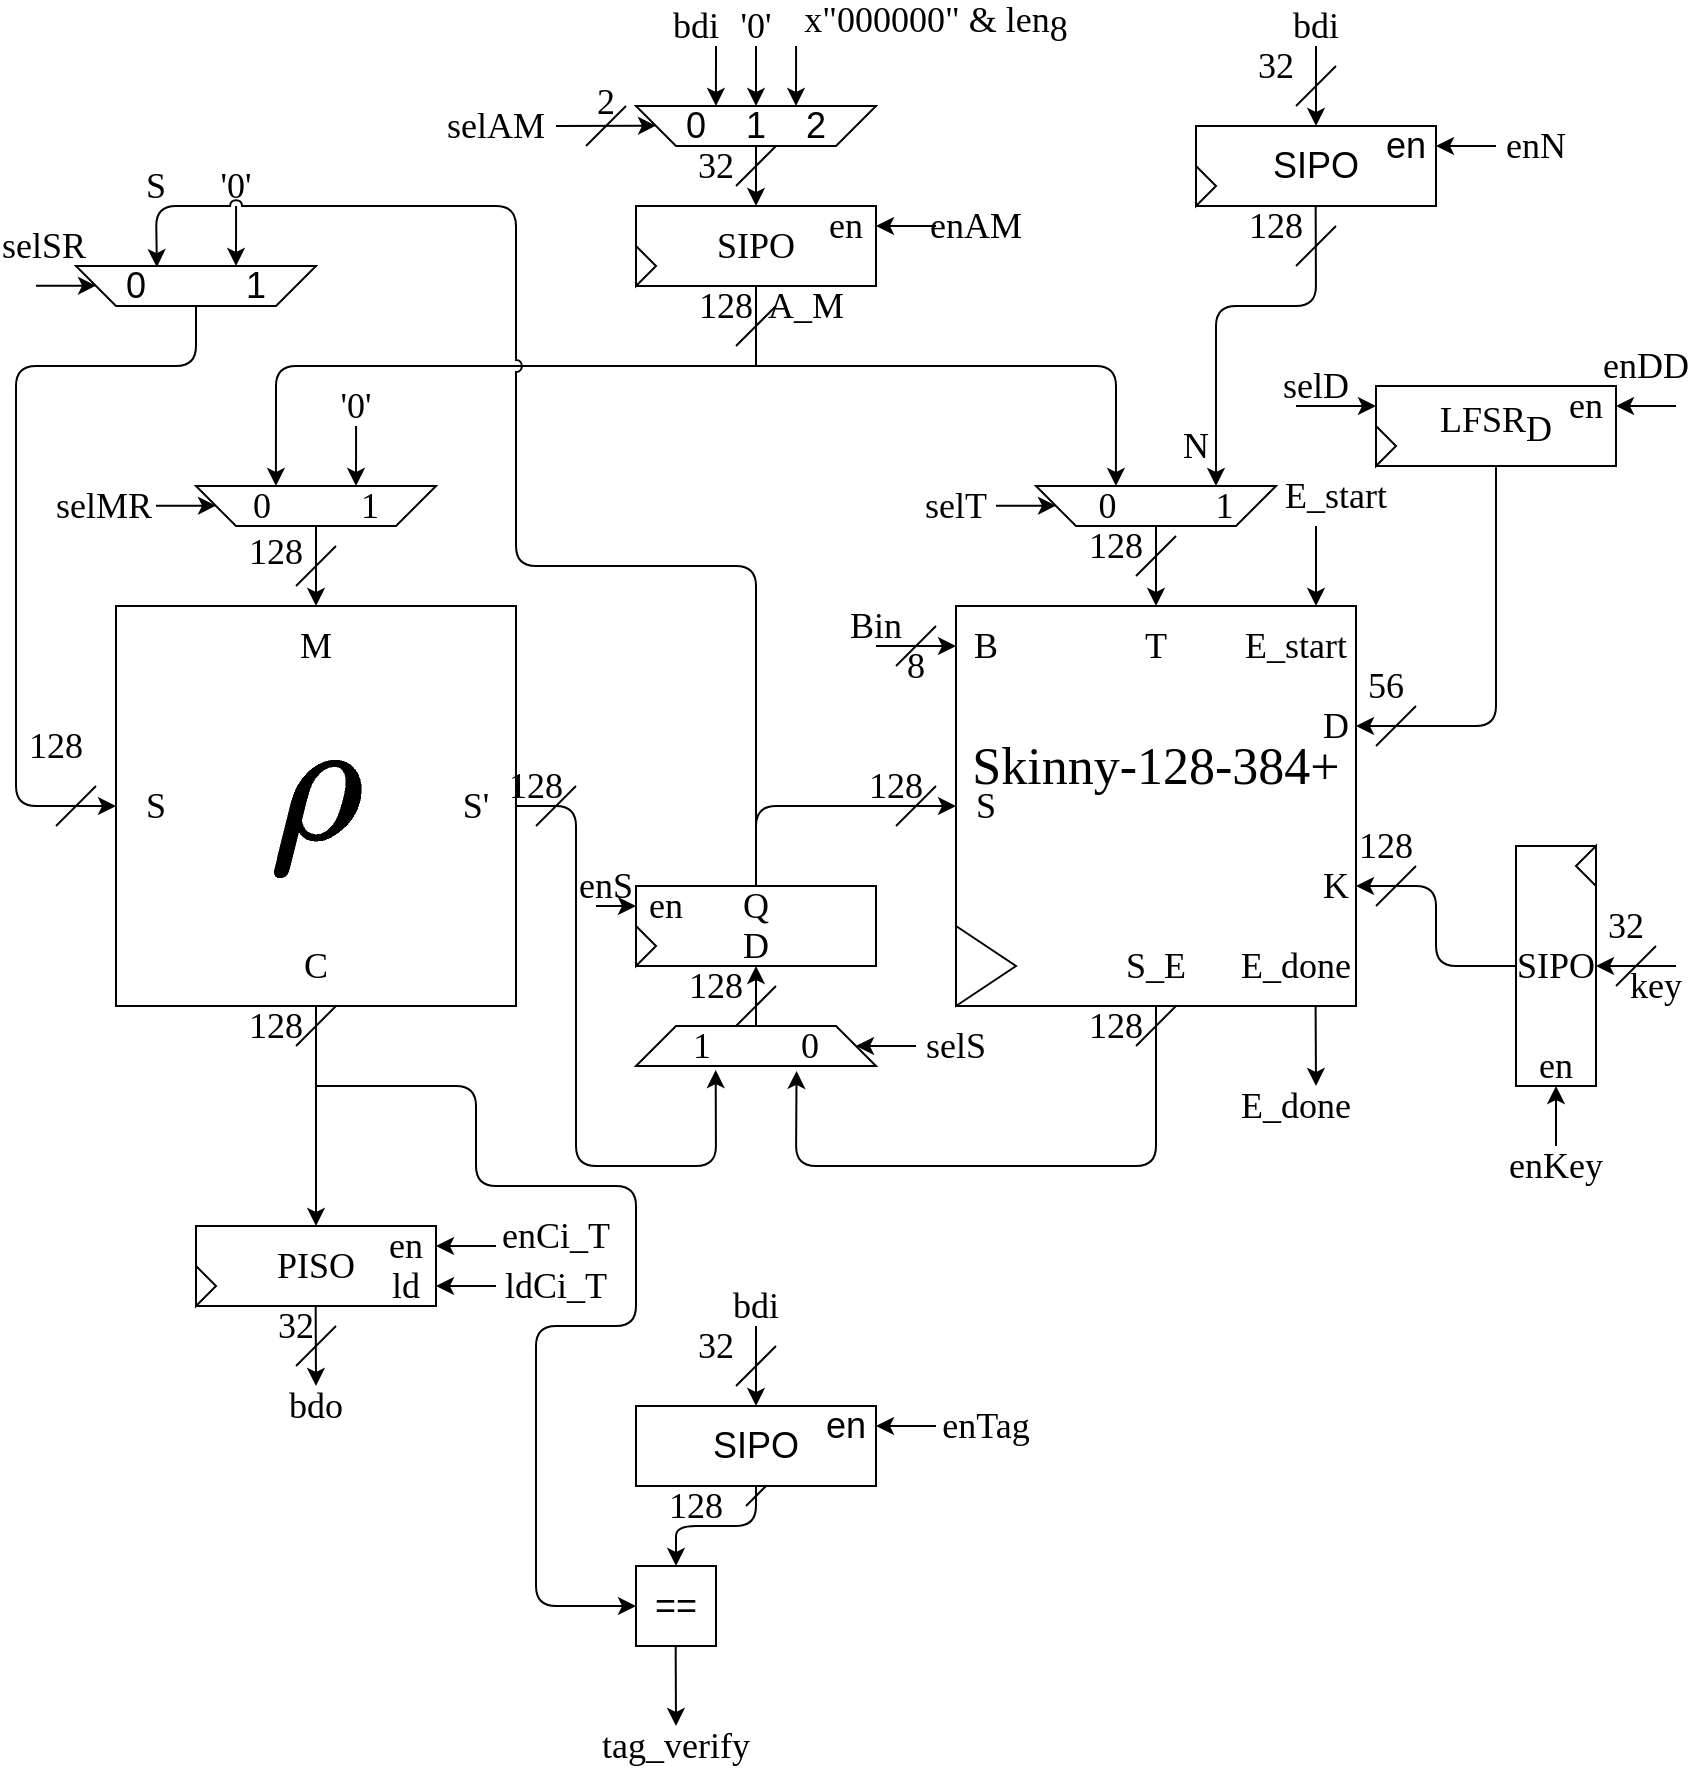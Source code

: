 <mxfile version="15.9.4" type="device" pages="8"><diagram id="qI4czU7A_n45_djS4uDZ" name="Datapath_TopLevel"><mxGraphModel dx="1286" dy="755" grid="1" gridSize="10" guides="1" tooltips="1" connect="1" arrows="1" fold="1" page="1" pageScale="1" pageWidth="850" pageHeight="1100" math="1" shadow="0"><root><mxCell id="0"/><mxCell id="1" parent="0"/><mxCell id="bGhLro67pD1l5hMoJSZx-3" value="" style="rounded=0;whiteSpace=wrap;html=1;fillColor=none;fontFamily=apple-web;fontSource=https%3A%2F%2Fapplesocial.s3.amazonaws.com%2Fassets%2Fstyles%2Ffonts%2Fsanfrancisco%2Fsanfranciscodisplay-regular-webfont.woff;fontSize=18;" parent="1" vertex="1"><mxGeometry x="480" y="320" width="200" height="200" as="geometry"/></mxCell><mxCell id="bGhLro67pD1l5hMoJSZx-6" value="" style="triangle;whiteSpace=wrap;html=1;fillColor=none;fontFamily=apple-web;fontSource=https%3A%2F%2Fapplesocial.s3.amazonaws.com%2Fassets%2Fstyles%2Ffonts%2Fsanfrancisco%2Fsanfranciscodisplay-regular-webfont.woff;fontSize=18;" parent="1" vertex="1"><mxGeometry x="480" y="480" width="30" height="40" as="geometry"/></mxCell><mxCell id="bGhLro67pD1l5hMoJSZx-7" value="S" style="text;html=1;strokeColor=none;fillColor=none;align=center;verticalAlign=middle;whiteSpace=wrap;rounded=0;fontFamily=apple-web;fontSource=https%3A%2F%2Fapplesocial.s3.amazonaws.com%2Fassets%2Fstyles%2Ffonts%2Fsanfrancisco%2Fsanfranciscodisplay-regular-webfont.woff;fontSize=18;" parent="1" vertex="1"><mxGeometry x="480" y="410" width="30" height="20" as="geometry"/></mxCell><mxCell id="bGhLro67pD1l5hMoJSZx-8" value="D" style="text;html=1;strokeColor=none;fillColor=none;align=center;verticalAlign=middle;whiteSpace=wrap;rounded=0;fontFamily=apple-web;fontSource=https%3A%2F%2Fapplesocial.s3.amazonaws.com%2Fassets%2Fstyles%2Ffonts%2Fsanfrancisco%2Fsanfranciscodisplay-regular-webfont.woff;fontSize=18;" parent="1" vertex="1"><mxGeometry x="650" y="370" width="40" height="20" as="geometry"/></mxCell><mxCell id="bGhLro67pD1l5hMoJSZx-9" value="K" style="text;html=1;strokeColor=none;fillColor=none;align=center;verticalAlign=middle;whiteSpace=wrap;rounded=0;fontFamily=apple-web;fontSource=https%3A%2F%2Fapplesocial.s3.amazonaws.com%2Fassets%2Fstyles%2Ffonts%2Fsanfrancisco%2Fsanfranciscodisplay-regular-webfont.woff;fontSize=18;" parent="1" vertex="1"><mxGeometry x="660" y="450" width="20" height="20" as="geometry"/></mxCell><mxCell id="bGhLro67pD1l5hMoJSZx-10" value="&lt;font style=&quot;font-size: 18px;&quot; data-font-src=&quot;https://applesocial.s3.amazonaws.com/assets/styles/fonts/sanfrancisco/sanfranciscodisplay-regular-webfont.woff&quot;&gt;E_start&lt;/font&gt;" style="text;html=1;strokeColor=none;fillColor=none;align=center;verticalAlign=middle;whiteSpace=wrap;rounded=0;fontFamily=apple-web;fontSource=https%3A%2F%2Fapplesocial.s3.amazonaws.com%2Fassets%2Fstyles%2Ffonts%2Fsanfrancisco%2Fsanfranciscodisplay-regular-webfont.woff;fontSize=18;" parent="1" vertex="1"><mxGeometry x="630" y="330" width="40" height="20" as="geometry"/></mxCell><mxCell id="bGhLro67pD1l5hMoJSZx-11" value="&lt;font style=&quot;font-size: 18px;&quot;&gt;E_done&lt;/font&gt;" style="text;html=1;strokeColor=none;fillColor=none;align=center;verticalAlign=middle;whiteSpace=wrap;rounded=0;fontFamily=apple-web;fontSource=https%3A%2F%2Fapplesocial.s3.amazonaws.com%2Fassets%2Fstyles%2Ffonts%2Fsanfrancisco%2Fsanfranciscodisplay-regular-webfont.woff;fontSize=18;" parent="1" vertex="1"><mxGeometry x="630" y="490" width="40" height="20" as="geometry"/></mxCell><mxCell id="bGhLro67pD1l5hMoJSZx-13" value="" style="endArrow=classic;html=1;fontFamily=apple-web;fontSource=https%3A%2F%2Fapplesocial.s3.amazonaws.com%2Fassets%2Fstyles%2Ffonts%2Fsanfrancisco%2Fsanfranciscodisplay-regular-webfont.woff;fontSize=18;" parent="1" edge="1"><mxGeometry width="50" height="50" relative="1" as="geometry"><mxPoint x="660" y="280" as="sourcePoint"/><mxPoint x="660" y="320" as="targetPoint"/></mxGeometry></mxCell><mxCell id="bGhLro67pD1l5hMoJSZx-14" value="" style="endArrow=classic;html=1;fontFamily=apple-web;fontSource=https%3A%2F%2Fapplesocial.s3.amazonaws.com%2Fassets%2Fstyles%2Ffonts%2Fsanfrancisco%2Fsanfranciscodisplay-regular-webfont.woff;fontSize=18;" parent="1" edge="1"><mxGeometry width="50" height="50" relative="1" as="geometry"><mxPoint x="659.8" y="520" as="sourcePoint"/><mxPoint x="660" y="560" as="targetPoint"/></mxGeometry></mxCell><mxCell id="bGhLro67pD1l5hMoJSZx-15" value="S_E" style="text;html=1;strokeColor=none;fillColor=none;align=center;verticalAlign=middle;whiteSpace=wrap;rounded=0;fontFamily=apple-web;fontSource=https%3A%2F%2Fapplesocial.s3.amazonaws.com%2Fassets%2Fstyles%2Ffonts%2Fsanfrancisco%2Fsanfranciscodisplay-regular-webfont.woff;fontSize=18;" parent="1" vertex="1"><mxGeometry x="560" y="490" width="40" height="20" as="geometry"/></mxCell><mxCell id="bGhLro67pD1l5hMoJSZx-16" value="" style="endArrow=classic;html=1;fontFamily=apple-web;fontSource=https%3A%2F%2Fapplesocial.s3.amazonaws.com%2Fassets%2Fstyles%2Ffonts%2Fsanfrancisco%2Fsanfranciscodisplay-regular-webfont.woff;exitX=0.5;exitY=1;exitDx=0;exitDy=0;fontSize=18;" parent="1" source="bGhLro67pD1l5hMoJSZx-279" edge="1"><mxGeometry width="50" height="50" relative="1" as="geometry"><mxPoint x="720" y="380" as="sourcePoint"/><mxPoint x="680" y="380" as="targetPoint"/><Array as="points"><mxPoint x="750" y="380"/></Array></mxGeometry></mxCell><mxCell id="bGhLro67pD1l5hMoJSZx-18" value="" style="endArrow=none;html=1;fontFamily=apple-web;fontSource=https%3A%2F%2Fapplesocial.s3.amazonaws.com%2Fassets%2Fstyles%2Ffonts%2Fsanfrancisco%2Fsanfranciscodisplay-regular-webfont.woff;fontSize=18;" parent="1" edge="1"><mxGeometry width="50" height="50" relative="1" as="geometry"><mxPoint x="710" y="370" as="sourcePoint"/><mxPoint x="690" y="390" as="targetPoint"/></mxGeometry></mxCell><mxCell id="bGhLro67pD1l5hMoJSZx-19" value="56" style="text;html=1;strokeColor=none;fillColor=none;align=center;verticalAlign=middle;whiteSpace=wrap;rounded=0;fontFamily=apple-web;fontSource=https%3A%2F%2Fapplesocial.s3.amazonaws.com%2Fassets%2Fstyles%2Ffonts%2Fsanfrancisco%2Fsanfranciscodisplay-regular-webfont.woff;direction=south;fontSize=18;" parent="1" vertex="1"><mxGeometry x="685" y="340" width="20" height="40" as="geometry"/></mxCell><mxCell id="bGhLro67pD1l5hMoJSZx-26" value="" style="endArrow=classic;html=1;fontFamily=apple-web;exitX=0.5;exitY=1;exitDx=0;exitDy=0;fontSource=https%3A%2F%2Fapplesocial.s3.amazonaws.com%2Fassets%2Fstyles%2Ffonts%2Fsanfrancisco%2Fsanfranciscodisplay-regular-webfont.woff;entryX=0.669;entryY=1.124;entryDx=0;entryDy=0;entryPerimeter=0;fontSize=18;" parent="1" source="bGhLro67pD1l5hMoJSZx-3" target="bGhLro67pD1l5hMoJSZx-252" edge="1"><mxGeometry width="50" height="50" relative="1" as="geometry"><mxPoint x="560" y="590" as="sourcePoint"/><mxPoint x="400.4" y="579.9" as="targetPoint"/><Array as="points"><mxPoint x="580" y="530"/><mxPoint x="580" y="550"/><mxPoint x="580" y="600"/><mxPoint x="560" y="600"/><mxPoint x="480" y="600"/><mxPoint x="400" y="600"/></Array></mxGeometry></mxCell><mxCell id="bGhLro67pD1l5hMoJSZx-27" value="128" style="text;html=1;strokeColor=none;fillColor=none;align=center;verticalAlign=middle;whiteSpace=wrap;rounded=0;fontFamily=apple-web;fontSource=https%3A%2F%2Fapplesocial.s3.amazonaws.com%2Fassets%2Fstyles%2Ffonts%2Fsanfrancisco%2Fsanfranciscodisplay-regular-webfont.woff;fontSize=18;" parent="1" vertex="1"><mxGeometry x="540" y="520" width="40" height="20" as="geometry"/></mxCell><mxCell id="bGhLro67pD1l5hMoJSZx-29" value="" style="endArrow=none;html=1;fontFamily=apple-web;fontSource=https%3A%2F%2Fapplesocial.s3.amazonaws.com%2Fassets%2Fstyles%2Ffonts%2Fsanfrancisco%2Fsanfranciscodisplay-regular-webfont.woff;fontSize=18;" parent="1" edge="1"><mxGeometry width="50" height="50" relative="1" as="geometry"><mxPoint x="570" y="540" as="sourcePoint"/><mxPoint x="590" y="520" as="targetPoint"/></mxGeometry></mxCell><mxCell id="bGhLro67pD1l5hMoJSZx-30" value="" style="rounded=0;whiteSpace=wrap;html=1;fillColor=none;fontFamily=apple-web;fontSource=https%3A%2F%2Fapplesocial.s3.amazonaws.com%2Fassets%2Fstyles%2Ffonts%2Fsanfrancisco%2Fsanfranciscodisplay-regular-webfont.woff;fontSize=18;" parent="1" vertex="1"><mxGeometry x="60" y="320" width="200" height="200" as="geometry"/></mxCell><mxCell id="bGhLro67pD1l5hMoJSZx-32" value="S" style="text;html=1;strokeColor=none;fillColor=none;align=center;verticalAlign=middle;whiteSpace=wrap;rounded=0;fontFamily=apple-web;fontSource=https%3A%2F%2Fapplesocial.s3.amazonaws.com%2Fassets%2Fstyles%2Ffonts%2Fsanfrancisco%2Fsanfranciscodisplay-regular-webfont.woff;fontSize=18;" parent="1" vertex="1"><mxGeometry x="60" y="410" width="40" height="20" as="geometry"/></mxCell><mxCell id="bGhLro67pD1l5hMoJSZx-39" value="C" style="text;html=1;strokeColor=none;fillColor=none;align=center;verticalAlign=middle;whiteSpace=wrap;rounded=0;fontFamily=apple-web;fontSource=https%3A%2F%2Fapplesocial.s3.amazonaws.com%2Fassets%2Fstyles%2Ffonts%2Fsanfrancisco%2Fsanfranciscodisplay-regular-webfont.woff;fontSize=18;" parent="1" vertex="1"><mxGeometry x="140" y="490" width="40" height="20" as="geometry"/></mxCell><mxCell id="bGhLro67pD1l5hMoJSZx-43" value="" style="endArrow=classic;html=1;fontFamily=apple-web;entryX=0;entryY=0.5;entryDx=0;entryDy=0;fontSource=https%3A%2F%2Fapplesocial.s3.amazonaws.com%2Fassets%2Fstyles%2Ffonts%2Fsanfrancisco%2Fsanfranciscodisplay-regular-webfont.woff;exitX=0.5;exitY=0;exitDx=0;exitDy=0;fontSize=18;" parent="1" source="9k7poz64z-RsL7qZF9Ni-16" edge="1"><mxGeometry width="50" height="50" relative="1" as="geometry"><mxPoint x="20" y="420" as="sourcePoint"/><mxPoint x="60" y="420" as="targetPoint"/><Array as="points"><mxPoint x="100" y="200"/><mxPoint x="10" y="200"/><mxPoint x="10" y="420"/></Array></mxGeometry></mxCell><mxCell id="bGhLro67pD1l5hMoJSZx-44" value="" style="endArrow=none;html=1;fontFamily=apple-web;fontSource=https%3A%2F%2Fapplesocial.s3.amazonaws.com%2Fassets%2Fstyles%2Ffonts%2Fsanfrancisco%2Fsanfranciscodisplay-regular-webfont.woff;fontSize=18;" parent="1" edge="1"><mxGeometry width="50" height="50" relative="1" as="geometry"><mxPoint x="30" y="430" as="sourcePoint"/><mxPoint x="50" y="410" as="targetPoint"/></mxGeometry></mxCell><mxCell id="bGhLro67pD1l5hMoJSZx-45" value="128" style="text;html=1;strokeColor=none;fillColor=none;align=center;verticalAlign=middle;whiteSpace=wrap;rounded=0;fontFamily=apple-web;fontSource=https%3A%2F%2Fapplesocial.s3.amazonaws.com%2Fassets%2Fstyles%2Ffonts%2Fsanfrancisco%2Fsanfranciscodisplay-regular-webfont.woff;fontSize=18;" parent="1" vertex="1"><mxGeometry x="10" y="380" width="40" height="20" as="geometry"/></mxCell><mxCell id="bGhLro67pD1l5hMoJSZx-49" value="" style="endArrow=classic;html=1;fontFamily=apple-web;exitX=0.5;exitY=1;exitDx=0;exitDy=0;fontSource=https%3A%2F%2Fapplesocial.s3.amazonaws.com%2Fassets%2Fstyles%2Ffonts%2Fsanfrancisco%2Fsanfranciscodisplay-regular-webfont.woff;entryX=0.5;entryY=0;entryDx=0;entryDy=0;fontSize=18;" parent="1" source="bGhLro67pD1l5hMoJSZx-30" target="bGhLro67pD1l5hMoJSZx-296" edge="1"><mxGeometry width="50" height="50" relative="1" as="geometry"><mxPoint x="140" y="590" as="sourcePoint"/><mxPoint x="160" y="560" as="targetPoint"/></mxGeometry></mxCell><mxCell id="bGhLro67pD1l5hMoJSZx-50" value="128" style="text;html=1;strokeColor=none;fillColor=none;align=center;verticalAlign=middle;whiteSpace=wrap;rounded=0;fontFamily=apple-web;fontSource=https%3A%2F%2Fapplesocial.s3.amazonaws.com%2Fassets%2Fstyles%2Ffonts%2Fsanfrancisco%2Fsanfranciscodisplay-regular-webfont.woff;fontSize=18;" parent="1" vertex="1"><mxGeometry x="120" y="520" width="40" height="20" as="geometry"/></mxCell><mxCell id="bGhLro67pD1l5hMoJSZx-51" value="" style="endArrow=none;html=1;fontFamily=apple-web;fontSource=https%3A%2F%2Fapplesocial.s3.amazonaws.com%2Fassets%2Fstyles%2Ffonts%2Fsanfrancisco%2Fsanfranciscodisplay-regular-webfont.woff;fontSize=18;" parent="1" edge="1"><mxGeometry width="50" height="50" relative="1" as="geometry"><mxPoint x="150" y="540" as="sourcePoint"/><mxPoint x="170" y="520" as="targetPoint"/></mxGeometry></mxCell><mxCell id="bGhLro67pD1l5hMoJSZx-53" value="" style="endArrow=classic;html=1;fontFamily=apple-web;fontSource=https%3A%2F%2Fapplesocial.s3.amazonaws.com%2Fassets%2Fstyles%2Ffonts%2Fsanfrancisco%2Fsanfranciscodisplay-regular-webfont.woff;fontSize=18;" parent="1" edge="1"><mxGeometry width="50" height="50" relative="1" as="geometry"><mxPoint x="160" y="280.0" as="sourcePoint"/><mxPoint x="160" y="320.0" as="targetPoint"/></mxGeometry></mxCell><mxCell id="bGhLro67pD1l5hMoJSZx-54" value="" style="endArrow=none;html=1;fontFamily=apple-web;fontSource=https%3A%2F%2Fapplesocial.s3.amazonaws.com%2Fassets%2Fstyles%2Ffonts%2Fsanfrancisco%2Fsanfranciscodisplay-regular-webfont.woff;fontSize=18;" parent="1" edge="1"><mxGeometry width="50" height="50" relative="1" as="geometry"><mxPoint x="150" y="310" as="sourcePoint"/><mxPoint x="170" y="290" as="targetPoint"/></mxGeometry></mxCell><mxCell id="bGhLro67pD1l5hMoJSZx-55" value="128" style="text;html=1;strokeColor=none;fillColor=none;align=center;verticalAlign=middle;whiteSpace=wrap;rounded=0;fontFamily=apple-web;fontSource=https%3A%2F%2Fapplesocial.s3.amazonaws.com%2Fassets%2Fstyles%2Ffonts%2Fsanfrancisco%2Fsanfranciscodisplay-regular-webfont.woff;fontSize=18;" parent="1" vertex="1"><mxGeometry x="120" y="283" width="40" height="20" as="geometry"/></mxCell><mxCell id="bGhLro67pD1l5hMoJSZx-56" value="M" style="text;html=1;strokeColor=none;fillColor=none;align=center;verticalAlign=middle;whiteSpace=wrap;rounded=0;fontFamily=apple-web;fontSource=https%3A%2F%2Fapplesocial.s3.amazonaws.com%2Fassets%2Fstyles%2Ffonts%2Fsanfrancisco%2Fsanfranciscodisplay-regular-webfont.woff;fontSize=18;" parent="1" vertex="1"><mxGeometry x="140" y="330" width="40" height="20" as="geometry"/></mxCell><mxCell id="bGhLro67pD1l5hMoJSZx-57" value="S'" style="text;html=1;strokeColor=none;fillColor=none;align=center;verticalAlign=middle;whiteSpace=wrap;rounded=0;fontFamily=apple-web;fontSource=https%3A%2F%2Fapplesocial.s3.amazonaws.com%2Fassets%2Fstyles%2Ffonts%2Fsanfrancisco%2Fsanfranciscodisplay-regular-webfont.woff;fontSize=18;" parent="1" vertex="1"><mxGeometry x="220" y="410" width="40" height="20" as="geometry"/></mxCell><mxCell id="bGhLro67pD1l5hMoJSZx-58" value="" style="endArrow=classic;html=1;fontFamily=apple-web;fontSource=https%3A%2F%2Fapplesocial.s3.amazonaws.com%2Fassets%2Fstyles%2Ffonts%2Fsanfrancisco%2Fsanfranciscodisplay-regular-webfont.woff;entryX=0.332;entryY=1.1;entryDx=0;entryDy=0;entryPerimeter=0;fontSize=18;" parent="1" target="bGhLro67pD1l5hMoJSZx-252" edge="1"><mxGeometry width="50" height="50" relative="1" as="geometry"><mxPoint x="260" y="420" as="sourcePoint"/><mxPoint x="280" y="550" as="targetPoint"/><Array as="points"><mxPoint x="290" y="420"/><mxPoint x="290" y="510"/><mxPoint x="290" y="600"/><mxPoint x="360" y="600"/></Array></mxGeometry></mxCell><mxCell id="bGhLro67pD1l5hMoJSZx-59" value="" style="endArrow=none;html=1;fontFamily=apple-web;fontSource=https%3A%2F%2Fapplesocial.s3.amazonaws.com%2Fassets%2Fstyles%2Ffonts%2Fsanfrancisco%2Fsanfranciscodisplay-regular-webfont.woff;fontSize=18;" parent="1" edge="1"><mxGeometry width="50" height="50" relative="1" as="geometry"><mxPoint x="270" y="430" as="sourcePoint"/><mxPoint x="290" y="410" as="targetPoint"/></mxGeometry></mxCell><mxCell id="bGhLro67pD1l5hMoJSZx-60" value="128" style="text;html=1;strokeColor=none;fillColor=none;align=center;verticalAlign=middle;whiteSpace=wrap;rounded=0;fontFamily=apple-web;fontSource=https%3A%2F%2Fapplesocial.s3.amazonaws.com%2Fassets%2Fstyles%2Ffonts%2Fsanfrancisco%2Fsanfranciscodisplay-regular-webfont.woff;fontSize=18;" parent="1" vertex="1"><mxGeometry x="250" y="400" width="40" height="20" as="geometry"/></mxCell><mxCell id="bGhLro67pD1l5hMoJSZx-95" value="SIPO" style="rounded=0;whiteSpace=wrap;html=1;fillColor=none;fontFamily=apple-web;fontSource=https%3A%2F%2Fapplesocial.s3.amazonaws.com%2Fassets%2Fstyles%2Ffonts%2Fsanfrancisco%2Fsanfranciscodisplay-regular-webfont.woff;fontSize=18;" parent="1" vertex="1"><mxGeometry x="320" y="120" width="120" height="40" as="geometry"/></mxCell><mxCell id="bGhLro67pD1l5hMoJSZx-96" value="" style="triangle;whiteSpace=wrap;html=1;fillColor=none;fontFamily=apple-web;fontSource=https%3A%2F%2Fapplesocial.s3.amazonaws.com%2Fassets%2Fstyles%2Ffonts%2Fsanfrancisco%2Fsanfranciscodisplay-regular-webfont.woff;fontSize=18;" parent="1" vertex="1"><mxGeometry x="320" y="140" width="10" height="20" as="geometry"/></mxCell><mxCell id="bGhLro67pD1l5hMoJSZx-97" value="en" style="text;html=1;strokeColor=none;fillColor=none;align=center;verticalAlign=middle;whiteSpace=wrap;rounded=0;fontFamily=apple-web;fontSource=https%3A%2F%2Fapplesocial.s3.amazonaws.com%2Fassets%2Fstyles%2Ffonts%2Fsanfrancisco%2Fsanfranciscodisplay-regular-webfont.woff;fontSize=18;" parent="1" vertex="1"><mxGeometry x="410" y="120" width="30" height="20" as="geometry"/></mxCell><mxCell id="bGhLro67pD1l5hMoJSZx-98" value="" style="endArrow=classic;html=1;fontFamily=apple-web;entryX=0.5;entryY=0;entryDx=0;entryDy=0;fontSource=https%3A%2F%2Fapplesocial.s3.amazonaws.com%2Fassets%2Fstyles%2Ffonts%2Fsanfrancisco%2Fsanfranciscodisplay-regular-webfont.woff;fontSize=18;" parent="1" target="bGhLro67pD1l5hMoJSZx-95" edge="1"><mxGeometry width="50" height="50" relative="1" as="geometry"><mxPoint x="380" y="90" as="sourcePoint"/><mxPoint x="380" y="110" as="targetPoint"/></mxGeometry></mxCell><mxCell id="bGhLro67pD1l5hMoJSZx-100" value="" style="endArrow=classic;html=1;fontFamily=apple-web;entryX=1;entryY=0.5;entryDx=0;entryDy=0;fontSource=https%3A%2F%2Fapplesocial.s3.amazonaws.com%2Fassets%2Fstyles%2Ffonts%2Fsanfrancisco%2Fsanfranciscodisplay-regular-webfont.woff;fontSize=18;" parent="1" target="bGhLro67pD1l5hMoJSZx-97" edge="1"><mxGeometry width="50" height="50" relative="1" as="geometry"><mxPoint x="470" y="130" as="sourcePoint"/><mxPoint x="470" y="130" as="targetPoint"/></mxGeometry></mxCell><mxCell id="bGhLro67pD1l5hMoJSZx-103" value="" style="endArrow=none;html=1;fontFamily=apple-web;fontSource=https%3A%2F%2Fapplesocial.s3.amazonaws.com%2Fassets%2Fstyles%2Ffonts%2Fsanfrancisco%2Fsanfranciscodisplay-regular-webfont.woff;fontSize=18;" parent="1" edge="1"><mxGeometry width="50" height="50" relative="1" as="geometry"><mxPoint x="370" y="190.0" as="sourcePoint"/><mxPoint x="390" y="170" as="targetPoint"/></mxGeometry></mxCell><mxCell id="bGhLro67pD1l5hMoJSZx-104" value="128" style="text;html=1;strokeColor=none;fillColor=none;align=center;verticalAlign=middle;whiteSpace=wrap;rounded=0;fontFamily=apple-web;fontSource=https%3A%2F%2Fapplesocial.s3.amazonaws.com%2Fassets%2Fstyles%2Ffonts%2Fsanfrancisco%2Fsanfranciscodisplay-regular-webfont.woff;fontSize=18;" parent="1" vertex="1"><mxGeometry x="355" y="160" width="20" height="20" as="geometry"/></mxCell><mxCell id="bGhLro67pD1l5hMoJSZx-121" value="" style="endArrow=classic;html=1;fontFamily=apple-web;fontSource=https%3A%2F%2Fapplesocial.s3.amazonaws.com%2Fassets%2Fstyles%2Ffonts%2Fsanfrancisco%2Fsanfranciscodisplay-regular-webfont.woff;fontSize=18;" parent="1" edge="1"><mxGeometry width="50" height="50" relative="1" as="geometry"><mxPoint x="280" y="80" as="sourcePoint"/><mxPoint x="330" y="79.83" as="targetPoint"/></mxGeometry></mxCell><mxCell id="bGhLro67pD1l5hMoJSZx-125" value="enAM" style="text;html=1;strokeColor=none;fillColor=none;align=center;verticalAlign=middle;whiteSpace=wrap;rounded=0;fontFamily=apple-web;fontSource=https%3A%2F%2Fapplesocial.s3.amazonaws.com%2Fassets%2Fstyles%2Ffonts%2Fsanfrancisco%2Fsanfranciscodisplay-regular-webfont.woff;fontSize=18;" parent="1" vertex="1"><mxGeometry x="470" y="120" width="40" height="20" as="geometry"/></mxCell><mxCell id="bGhLro67pD1l5hMoJSZx-126" value="" style="shape=trapezoid;perimeter=trapezoidPerimeter;whiteSpace=wrap;html=1;fixedSize=1;fillColor=none;fontFamily=apple-web;rotation=-180;fontSource=https%3A%2F%2Fapplesocial.s3.amazonaws.com%2Fassets%2Fstyles%2Ffonts%2Fsanfrancisco%2Fsanfranciscodisplay-regular-webfont.woff;fontSize=18;" parent="1" vertex="1"><mxGeometry x="100" y="260" width="120" height="20" as="geometry"/></mxCell><mxCell id="bGhLro67pD1l5hMoJSZx-127" value="" style="endArrow=classic;html=1;fontFamily=apple-web;fontSource=https%3A%2F%2Fapplesocial.s3.amazonaws.com%2Fassets%2Fstyles%2Ffonts%2Fsanfrancisco%2Fsanfranciscodisplay-regular-webfont.woff;fontSize=18;" parent="1" edge="1"><mxGeometry width="50" height="50" relative="1" as="geometry"><mxPoint x="80" y="269.83" as="sourcePoint"/><mxPoint x="110" y="269.83" as="targetPoint"/></mxGeometry></mxCell><mxCell id="bGhLro67pD1l5hMoJSZx-128" value="" style="endArrow=classic;html=1;fontFamily=apple-web;entryX=0.667;entryY=1;entryDx=0;entryDy=0;entryPerimeter=0;fontSource=https%3A%2F%2Fapplesocial.s3.amazonaws.com%2Fassets%2Fstyles%2Ffonts%2Fsanfrancisco%2Fsanfranciscodisplay-regular-webfont.woff;fontSize=18;" parent="1" target="bGhLro67pD1l5hMoJSZx-126" edge="1"><mxGeometry width="50" height="50" relative="1" as="geometry"><mxPoint x="380" y="200" as="sourcePoint"/><mxPoint x="70" y="270" as="targetPoint"/><Array as="points"><mxPoint x="140" y="200"/></Array></mxGeometry></mxCell><mxCell id="bGhLro67pD1l5hMoJSZx-129" value="" style="endArrow=classic;html=1;fontFamily=apple-web;entryX=0.667;entryY=1;entryDx=0;entryDy=0;entryPerimeter=0;fontSource=https%3A%2F%2Fapplesocial.s3.amazonaws.com%2Fassets%2Fstyles%2Ffonts%2Fsanfrancisco%2Fsanfranciscodisplay-regular-webfont.woff;fontSize=18;" parent="1" edge="1"><mxGeometry width="50" height="50" relative="1" as="geometry"><mxPoint x="180.04" y="230" as="sourcePoint"/><mxPoint x="180" y="260" as="targetPoint"/></mxGeometry></mxCell><mxCell id="bGhLro67pD1l5hMoJSZx-130" value="0&amp;nbsp;&amp;nbsp;&amp;nbsp;&amp;nbsp;&amp;nbsp;&amp;nbsp;&amp;nbsp;&amp;nbsp;&amp;nbsp; 1" style="text;html=1;strokeColor=none;fillColor=none;align=center;verticalAlign=middle;whiteSpace=wrap;rounded=0;fontFamily=apple-web;fontSource=https%3A%2F%2Fapplesocial.s3.amazonaws.com%2Fassets%2Fstyles%2Ffonts%2Fsanfrancisco%2Fsanfranciscodisplay-regular-webfont.woff;fontSize=18;" parent="1" vertex="1"><mxGeometry x="120" y="265" width="80" height="10" as="geometry"/></mxCell><mxCell id="bGhLro67pD1l5hMoJSZx-136" value="" style="endArrow=classic;html=1;fontFamily=apple-web;fontSource=https%3A%2F%2Fapplesocial.s3.amazonaws.com%2Fassets%2Fstyles%2Ffonts%2Fsanfrancisco%2Fsanfranciscodisplay-regular-webfont.woff;entryX=0.5;entryY=0;entryDx=0;entryDy=0;fontSize=18;" parent="1" target="bGhLro67pD1l5hMoJSZx-3" edge="1"><mxGeometry width="50" height="50" relative="1" as="geometry"><mxPoint x="580" y="280" as="sourcePoint"/><mxPoint x="620" y="270" as="targetPoint"/></mxGeometry></mxCell><mxCell id="bGhLro67pD1l5hMoJSZx-137" value="" style="shape=trapezoid;perimeter=trapezoidPerimeter;whiteSpace=wrap;html=1;fixedSize=1;fillColor=none;fontFamily=apple-web;rotation=-180;fontSource=https%3A%2F%2Fapplesocial.s3.amazonaws.com%2Fassets%2Fstyles%2Ffonts%2Fsanfrancisco%2Fsanfranciscodisplay-regular-webfont.woff;fontSize=18;" parent="1" vertex="1"><mxGeometry x="520" y="260" width="120" height="20" as="geometry"/></mxCell><mxCell id="bGhLro67pD1l5hMoJSZx-138" value="" style="endArrow=classic;html=1;fontFamily=apple-web;fontSource=https%3A%2F%2Fapplesocial.s3.amazonaws.com%2Fassets%2Fstyles%2Ffonts%2Fsanfrancisco%2Fsanfranciscodisplay-regular-webfont.woff;fontSize=18;" parent="1" edge="1"><mxGeometry width="50" height="50" relative="1" as="geometry"><mxPoint x="500" y="269.83" as="sourcePoint"/><mxPoint x="530" y="269.83" as="targetPoint"/></mxGeometry></mxCell><mxCell id="bGhLro67pD1l5hMoJSZx-139" value="" style="endArrow=classic;html=1;fontFamily=apple-web;entryX=0.667;entryY=1;entryDx=0;entryDy=0;entryPerimeter=0;fontSource=https%3A%2F%2Fapplesocial.s3.amazonaws.com%2Fassets%2Fstyles%2Ffonts%2Fsanfrancisco%2Fsanfranciscodisplay-regular-webfont.woff;fontSize=18;" parent="1" target="bGhLro67pD1l5hMoJSZx-137" edge="1"><mxGeometry width="50" height="50" relative="1" as="geometry"><mxPoint x="380" y="200" as="sourcePoint"/><mxPoint x="490" y="270" as="targetPoint"/><Array as="points"><mxPoint x="560" y="200"/></Array></mxGeometry></mxCell><mxCell id="bGhLro67pD1l5hMoJSZx-141" value="0&amp;nbsp;&amp;nbsp; &amp;nbsp;&amp;nbsp; &amp;nbsp; &amp;nbsp;&amp;nbsp; 1" style="text;html=1;strokeColor=none;fillColor=none;align=center;verticalAlign=middle;whiteSpace=wrap;rounded=0;fontFamily=apple-web;fontSource=https%3A%2F%2Fapplesocial.s3.amazonaws.com%2Fassets%2Fstyles%2Ffonts%2Fsanfrancisco%2Fsanfranciscodisplay-regular-webfont.woff;fontSize=18;" parent="1" vertex="1"><mxGeometry x="550" y="265" width="70" height="10" as="geometry"/></mxCell><mxCell id="bGhLro67pD1l5hMoJSZx-143" value="'0'" style="text;html=1;strokeColor=none;fillColor=none;align=center;verticalAlign=middle;whiteSpace=wrap;rounded=0;fontFamily=apple-web;fontSource=https%3A%2F%2Fapplesocial.s3.amazonaws.com%2Fassets%2Fstyles%2Ffonts%2Fsanfrancisco%2Fsanfranciscodisplay-regular-webfont.woff;fontSize=18;" parent="1" vertex="1"><mxGeometry x="160" y="210" width="40" height="20" as="geometry"/></mxCell><mxCell id="bGhLro67pD1l5hMoJSZx-144" value="selMR" style="text;html=1;strokeColor=none;fillColor=none;align=center;verticalAlign=middle;whiteSpace=wrap;rounded=0;fontFamily=apple-web;fontSource=https%3A%2F%2Fapplesocial.s3.amazonaws.com%2Fassets%2Fstyles%2Ffonts%2Fsanfrancisco%2Fsanfranciscodisplay-regular-webfont.woff;fontSize=18;" parent="1" vertex="1"><mxGeometry x="34" y="260" width="40" height="20" as="geometry"/></mxCell><mxCell id="bGhLro67pD1l5hMoJSZx-151" value="N" style="text;html=1;strokeColor=none;fillColor=none;align=center;verticalAlign=middle;whiteSpace=wrap;rounded=0;fontFamily=apple-web;fontSource=https%3A%2F%2Fapplesocial.s3.amazonaws.com%2Fassets%2Fstyles%2Ffonts%2Fsanfrancisco%2Fsanfranciscodisplay-regular-webfont.woff;fontSize=18;" parent="1" vertex="1"><mxGeometry x="590" y="230" width="20" height="20" as="geometry"/></mxCell><mxCell id="bGhLro67pD1l5hMoJSZx-153" value="selT" style="text;html=1;strokeColor=none;fillColor=none;align=center;verticalAlign=middle;whiteSpace=wrap;rounded=0;fontFamily=apple-web;fontSource=https%3A%2F%2Fapplesocial.s3.amazonaws.com%2Fassets%2Fstyles%2Ffonts%2Fsanfrancisco%2Fsanfranciscodisplay-regular-webfont.woff;fontSize=18;" parent="1" vertex="1"><mxGeometry x="460" y="260" width="40" height="20" as="geometry"/></mxCell><mxCell id="bGhLro67pD1l5hMoJSZx-154" value="" style="endArrow=none;html=1;fontFamily=apple-web;fontSource=https%3A%2F%2Fapplesocial.s3.amazonaws.com%2Fassets%2Fstyles%2Ffonts%2Fsanfrancisco%2Fsanfranciscodisplay-regular-webfont.woff;fontSize=18;" parent="1" edge="1"><mxGeometry width="50" height="50" relative="1" as="geometry"><mxPoint x="570" y="305" as="sourcePoint"/><mxPoint x="590" y="285" as="targetPoint"/></mxGeometry></mxCell><mxCell id="bGhLro67pD1l5hMoJSZx-155" value="128" style="text;html=1;strokeColor=none;fillColor=none;align=center;verticalAlign=middle;whiteSpace=wrap;rounded=0;fontFamily=apple-web;fontSource=https%3A%2F%2Fapplesocial.s3.amazonaws.com%2Fassets%2Fstyles%2Ffonts%2Fsanfrancisco%2Fsanfranciscodisplay-regular-webfont.woff;fontSize=18;" parent="1" vertex="1"><mxGeometry x="540" y="280" width="40" height="20" as="geometry"/></mxCell><mxCell id="bGhLro67pD1l5hMoJSZx-156" value="A_M" style="text;html=1;strokeColor=none;fillColor=none;align=center;verticalAlign=middle;whiteSpace=wrap;rounded=0;fontFamily=apple-web;fontSource=https%3A%2F%2Fapplesocial.s3.amazonaws.com%2Fassets%2Fstyles%2Ffonts%2Fsanfrancisco%2Fsanfranciscodisplay-regular-webfont.woff;fontSize=18;" parent="1" vertex="1"><mxGeometry x="385" y="160" width="40" height="20" as="geometry"/></mxCell><mxCell id="bGhLro67pD1l5hMoJSZx-157" value="selAM" style="text;html=1;strokeColor=none;fillColor=none;align=center;verticalAlign=middle;whiteSpace=wrap;rounded=0;fontFamily=apple-web;fontSource=https%3A%2F%2Fapplesocial.s3.amazonaws.com%2Fassets%2Fstyles%2Ffonts%2Fsanfrancisco%2Fsanfranciscodisplay-regular-webfont.woff;fontSize=18;" parent="1" vertex="1"><mxGeometry x="230" y="70" width="40" height="20" as="geometry"/></mxCell><mxCell id="bGhLro67pD1l5hMoJSZx-193" value="SIPO" style="rounded=0;whiteSpace=wrap;html=1;fillColor=none;fontFamily=apple-web;direction=south;fontSource=https%3A%2F%2Fapplesocial.s3.amazonaws.com%2Fassets%2Fstyles%2Ffonts%2Fsanfrancisco%2Fsanfranciscodisplay-regular-webfont.woff;fontSize=18;" parent="1" vertex="1"><mxGeometry x="760" y="440" width="40" height="120" as="geometry"/></mxCell><mxCell id="bGhLro67pD1l5hMoJSZx-194" value="" style="triangle;whiteSpace=wrap;html=1;fillColor=none;fontFamily=apple-web;direction=west;fontSource=https%3A%2F%2Fapplesocial.s3.amazonaws.com%2Fassets%2Fstyles%2Ffonts%2Fsanfrancisco%2Fsanfranciscodisplay-regular-webfont.woff;fontSize=18;" parent="1" vertex="1"><mxGeometry x="790" y="440" width="10" height="20" as="geometry"/></mxCell><mxCell id="bGhLro67pD1l5hMoJSZx-195" value="en" style="text;html=1;strokeColor=none;fillColor=none;align=center;verticalAlign=middle;whiteSpace=wrap;rounded=0;fontFamily=apple-web;fontSource=https%3A%2F%2Fapplesocial.s3.amazonaws.com%2Fassets%2Fstyles%2Ffonts%2Fsanfrancisco%2Fsanfranciscodisplay-regular-webfont.woff;fontSize=18;" parent="1" vertex="1"><mxGeometry x="765" y="540" width="30" height="20" as="geometry"/></mxCell><mxCell id="bGhLro67pD1l5hMoJSZx-197" value="" style="endArrow=classic;html=1;fontFamily=apple-web;fontSource=https%3A%2F%2Fapplesocial.s3.amazonaws.com%2Fassets%2Fstyles%2Ffonts%2Fsanfrancisco%2Fsanfranciscodisplay-regular-webfont.woff;entryX=1;entryY=0.5;entryDx=0;entryDy=0;exitX=0.5;exitY=1;exitDx=0;exitDy=0;fontSize=18;" parent="1" source="bGhLro67pD1l5hMoJSZx-193" target="bGhLro67pD1l5hMoJSZx-9" edge="1"><mxGeometry width="50" height="50" relative="1" as="geometry"><mxPoint x="720" y="460" as="sourcePoint"/><mxPoint x="710" y="460" as="targetPoint"/><Array as="points"><mxPoint x="720" y="500"/><mxPoint x="720" y="460"/></Array></mxGeometry></mxCell><mxCell id="bGhLro67pD1l5hMoJSZx-198" value="" style="endArrow=none;html=1;fontFamily=apple-web;fontSource=https%3A%2F%2Fapplesocial.s3.amazonaws.com%2Fassets%2Fstyles%2Ffonts%2Fsanfrancisco%2Fsanfranciscodisplay-regular-webfont.woff;fontSize=18;" parent="1" edge="1"><mxGeometry width="50" height="50" relative="1" as="geometry"><mxPoint x="690" y="470.0" as="sourcePoint"/><mxPoint x="710" y="450.0" as="targetPoint"/></mxGeometry></mxCell><mxCell id="bGhLro67pD1l5hMoJSZx-206" value="128" style="text;html=1;strokeColor=none;fillColor=none;align=center;verticalAlign=middle;whiteSpace=wrap;rounded=0;fontFamily=apple-web;fontSource=https%3A%2F%2Fapplesocial.s3.amazonaws.com%2Fassets%2Fstyles%2Ffonts%2Fsanfrancisco%2Fsanfranciscodisplay-regular-webfont.woff;fontSize=18;" parent="1" vertex="1"><mxGeometry x="675" y="430" width="40" height="20" as="geometry"/></mxCell><mxCell id="bGhLro67pD1l5hMoJSZx-208" value="" style="endArrow=classic;html=1;fontFamily=apple-web;fontSource=https%3A%2F%2Fapplesocial.s3.amazonaws.com%2Fassets%2Fstyles%2Ffonts%2Fsanfrancisco%2Fsanfranciscodisplay-regular-webfont.woff;entryX=0.5;entryY=1;entryDx=0;entryDy=0;fontSize=18;" parent="1" target="bGhLro67pD1l5hMoJSZx-195" edge="1"><mxGeometry width="50" height="50" relative="1" as="geometry"><mxPoint x="780" y="590" as="sourcePoint"/><mxPoint x="730" y="590" as="targetPoint"/></mxGeometry></mxCell><mxCell id="bGhLro67pD1l5hMoJSZx-213" value="" style="endArrow=classic;html=1;fontFamily=apple-web;fontSource=https%3A%2F%2Fapplesocial.s3.amazonaws.com%2Fassets%2Fstyles%2Ffonts%2Fsanfrancisco%2Fsanfranciscodisplay-regular-webfont.woff;entryX=1;entryY=0.5;entryDx=0;entryDy=0;fontSize=18;" parent="1" edge="1"><mxGeometry width="50" height="50" relative="1" as="geometry"><mxPoint x="840" y="500" as="sourcePoint"/><mxPoint x="800" y="500" as="targetPoint"/></mxGeometry></mxCell><mxCell id="bGhLro67pD1l5hMoJSZx-214" value="" style="endArrow=none;html=1;fontFamily=apple-web;fontSource=https%3A%2F%2Fapplesocial.s3.amazonaws.com%2Fassets%2Fstyles%2Ffonts%2Fsanfrancisco%2Fsanfranciscodisplay-regular-webfont.woff;fontSize=18;" parent="1" edge="1"><mxGeometry width="50" height="50" relative="1" as="geometry"><mxPoint x="810" y="510.0" as="sourcePoint"/><mxPoint x="830" y="490.0" as="targetPoint"/></mxGeometry></mxCell><mxCell id="bGhLro67pD1l5hMoJSZx-215" value="32" style="text;html=1;strokeColor=none;fillColor=none;align=center;verticalAlign=middle;whiteSpace=wrap;rounded=0;fontFamily=apple-web;fontSource=https%3A%2F%2Fapplesocial.s3.amazonaws.com%2Fassets%2Fstyles%2Ffonts%2Fsanfrancisco%2Fsanfranciscodisplay-regular-webfont.woff;fontSize=18;" parent="1" vertex="1"><mxGeometry x="795" y="470" width="40" height="20" as="geometry"/></mxCell><mxCell id="bGhLro67pD1l5hMoJSZx-225" value="enKey" style="text;html=1;strokeColor=none;fillColor=none;align=center;verticalAlign=middle;whiteSpace=wrap;rounded=0;fontFamily=apple-web;fontSource=https%3A%2F%2Fapplesocial.s3.amazonaws.com%2Fassets%2Fstyles%2Ffonts%2Fsanfrancisco%2Fsanfranciscodisplay-regular-webfont.woff;fontSize=18;" parent="1" vertex="1"><mxGeometry x="760" y="590" width="40" height="20" as="geometry"/></mxCell><mxCell id="bGhLro67pD1l5hMoJSZx-226" value="key" style="text;html=1;strokeColor=none;fillColor=none;align=center;verticalAlign=middle;whiteSpace=wrap;rounded=0;fontFamily=apple-web;fontSource=https%3A%2F%2Fapplesocial.s3.amazonaws.com%2Fassets%2Fstyles%2Ffonts%2Fsanfrancisco%2Fsanfranciscodisplay-regular-webfont.woff;fontSize=18;" parent="1" vertex="1"><mxGeometry x="820" y="500" width="20" height="20" as="geometry"/></mxCell><mxCell id="bGhLro67pD1l5hMoJSZx-228" value="" style="endArrow=classic;html=1;fontFamily=apple-web;entryX=0;entryY=0.5;entryDx=0;entryDy=0;fontSource=https%3A%2F%2Fapplesocial.s3.amazonaws.com%2Fassets%2Fstyles%2Ffonts%2Fsanfrancisco%2Fsanfranciscodisplay-regular-webfont.woff;exitX=0.5;exitY=0;exitDx=0;exitDy=0;fontSize=18;" parent="1" source="bGhLro67pD1l5hMoJSZx-268" edge="1"><mxGeometry width="50" height="50" relative="1" as="geometry"><mxPoint x="440" y="420" as="sourcePoint"/><mxPoint x="480" y="420" as="targetPoint"/><Array as="points"><mxPoint x="380" y="420"/></Array></mxGeometry></mxCell><mxCell id="bGhLro67pD1l5hMoJSZx-229" value="" style="endArrow=none;html=1;fontFamily=apple-web;fontSource=https%3A%2F%2Fapplesocial.s3.amazonaws.com%2Fassets%2Fstyles%2Ffonts%2Fsanfrancisco%2Fsanfranciscodisplay-regular-webfont.woff;fontSize=18;" parent="1" edge="1"><mxGeometry width="50" height="50" relative="1" as="geometry"><mxPoint x="450" y="430" as="sourcePoint"/><mxPoint x="470" y="410" as="targetPoint"/></mxGeometry></mxCell><mxCell id="bGhLro67pD1l5hMoJSZx-230" value="128" style="text;html=1;strokeColor=none;fillColor=none;align=center;verticalAlign=middle;whiteSpace=wrap;rounded=0;fontFamily=apple-web;fontSource=https%3A%2F%2Fapplesocial.s3.amazonaws.com%2Fassets%2Fstyles%2Ffonts%2Fsanfrancisco%2Fsanfranciscodisplay-regular-webfont.woff;fontSize=18;" parent="1" vertex="1"><mxGeometry x="430" y="400" width="40" height="20" as="geometry"/></mxCell><mxCell id="bGhLro67pD1l5hMoJSZx-252" value="" style="shape=trapezoid;perimeter=trapezoidPerimeter;whiteSpace=wrap;html=1;fixedSize=1;fillColor=none;fontFamily=apple-web;rotation=0;fontSource=https%3A%2F%2Fapplesocial.s3.amazonaws.com%2Fassets%2Fstyles%2Ffonts%2Fsanfrancisco%2Fsanfranciscodisplay-regular-webfont.woff;fontSize=18;" parent="1" vertex="1"><mxGeometry x="320" y="530" width="120" height="20" as="geometry"/></mxCell><mxCell id="bGhLro67pD1l5hMoJSZx-253" value="" style="endArrow=classic;html=1;fontFamily=apple-web;entryX=1;entryY=0.5;entryDx=0;entryDy=0;fontSource=https%3A%2F%2Fapplesocial.s3.amazonaws.com%2Fassets%2Fstyles%2Ffonts%2Fsanfrancisco%2Fsanfranciscodisplay-regular-webfont.woff;fontSize=18;" parent="1" target="bGhLro67pD1l5hMoJSZx-252" edge="1"><mxGeometry width="50" height="50" relative="1" as="geometry"><mxPoint x="460" y="540" as="sourcePoint"/><mxPoint x="490" y="539.52" as="targetPoint"/></mxGeometry></mxCell><mxCell id="bGhLro67pD1l5hMoJSZx-256" value="1&amp;nbsp;&amp;nbsp;&amp;nbsp;&amp;nbsp;&amp;nbsp;&amp;nbsp;&amp;nbsp;&amp;nbsp;&amp;nbsp; 0" style="text;html=1;strokeColor=none;fillColor=none;align=center;verticalAlign=middle;whiteSpace=wrap;rounded=0;fontFamily=apple-web;fontSource=https%3A%2F%2Fapplesocial.s3.amazonaws.com%2Fassets%2Fstyles%2Ffonts%2Fsanfrancisco%2Fsanfranciscodisplay-regular-webfont.woff;fontSize=18;" parent="1" vertex="1"><mxGeometry x="340" y="535" width="80" height="10" as="geometry"/></mxCell><mxCell id="bGhLro67pD1l5hMoJSZx-257" value="selS" style="text;html=1;strokeColor=none;fillColor=none;align=center;verticalAlign=middle;whiteSpace=wrap;rounded=0;fontFamily=apple-web;fontSource=https%3A%2F%2Fapplesocial.s3.amazonaws.com%2Fassets%2Fstyles%2Ffonts%2Fsanfrancisco%2Fsanfranciscodisplay-regular-webfont.woff;fontSize=18;" parent="1" vertex="1"><mxGeometry x="460" y="530" width="40" height="20" as="geometry"/></mxCell><mxCell id="bGhLro67pD1l5hMoJSZx-258" value="" style="rounded=0;whiteSpace=wrap;html=1;fillColor=none;fontFamily=apple-web;fontSource=https%3A%2F%2Fapplesocial.s3.amazonaws.com%2Fassets%2Fstyles%2Ffonts%2Fsanfrancisco%2Fsanfranciscodisplay-regular-webfont.woff;fontSize=18;" parent="1" vertex="1"><mxGeometry x="320" y="460" width="120" height="40" as="geometry"/></mxCell><mxCell id="bGhLro67pD1l5hMoJSZx-259" value="" style="triangle;whiteSpace=wrap;html=1;fillColor=none;fontFamily=apple-web;fontSource=https%3A%2F%2Fapplesocial.s3.amazonaws.com%2Fassets%2Fstyles%2Ffonts%2Fsanfrancisco%2Fsanfranciscodisplay-regular-webfont.woff;fontSize=18;" parent="1" vertex="1"><mxGeometry x="320" y="480" width="10" height="20" as="geometry"/></mxCell><mxCell id="bGhLro67pD1l5hMoJSZx-260" value="en" style="text;html=1;strokeColor=none;fillColor=none;align=center;verticalAlign=middle;whiteSpace=wrap;rounded=0;fontFamily=apple-web;fontSource=https%3A%2F%2Fapplesocial.s3.amazonaws.com%2Fassets%2Fstyles%2Ffonts%2Fsanfrancisco%2Fsanfranciscodisplay-regular-webfont.woff;fontSize=18;" parent="1" vertex="1"><mxGeometry x="320" y="460" width="30" height="20" as="geometry"/></mxCell><mxCell id="bGhLro67pD1l5hMoJSZx-266" value="" style="endArrow=none;html=1;fontFamily=apple-web;fontSource=https%3A%2F%2Fapplesocial.s3.amazonaws.com%2Fassets%2Fstyles%2Ffonts%2Fsanfrancisco%2Fsanfranciscodisplay-regular-webfont.woff;fontSize=18;" parent="1" edge="1"><mxGeometry width="50" height="50" relative="1" as="geometry"><mxPoint x="370" y="530" as="sourcePoint"/><mxPoint x="390" y="510" as="targetPoint"/></mxGeometry></mxCell><mxCell id="bGhLro67pD1l5hMoJSZx-267" value="128" style="text;html=1;strokeColor=none;fillColor=none;align=center;verticalAlign=middle;whiteSpace=wrap;rounded=0;fontFamily=apple-web;fontSource=https%3A%2F%2Fapplesocial.s3.amazonaws.com%2Fassets%2Fstyles%2Ffonts%2Fsanfrancisco%2Fsanfranciscodisplay-regular-webfont.woff;fontSize=18;" parent="1" vertex="1"><mxGeometry x="350" y="500" width="20" height="20" as="geometry"/></mxCell><mxCell id="bGhLro67pD1l5hMoJSZx-268" value="Q" style="text;html=1;strokeColor=none;fillColor=none;align=center;verticalAlign=middle;whiteSpace=wrap;rounded=0;fontFamily=apple-web;fontSource=https%3A%2F%2Fapplesocial.s3.amazonaws.com%2Fassets%2Fstyles%2Ffonts%2Fsanfrancisco%2Fsanfranciscodisplay-regular-webfont.woff;fontSize=18;" parent="1" vertex="1"><mxGeometry x="365" y="460" width="30" height="20" as="geometry"/></mxCell><mxCell id="bGhLro67pD1l5hMoJSZx-269" value="D" style="text;html=1;strokeColor=none;fillColor=none;align=center;verticalAlign=middle;whiteSpace=wrap;rounded=0;fontFamily=apple-web;fontSource=https%3A%2F%2Fapplesocial.s3.amazonaws.com%2Fassets%2Fstyles%2Ffonts%2Fsanfrancisco%2Fsanfranciscodisplay-regular-webfont.woff;fontSize=18;" parent="1" vertex="1"><mxGeometry x="365" y="480" width="30" height="20" as="geometry"/></mxCell><mxCell id="bGhLro67pD1l5hMoJSZx-270" value="" style="endArrow=classic;html=1;fontFamily=apple-web;fontSource=https%3A%2F%2Fapplesocial.s3.amazonaws.com%2Fassets%2Fstyles%2Ffonts%2Fsanfrancisco%2Fsanfranciscodisplay-regular-webfont.woff;entryX=0.5;entryY=1;entryDx=0;entryDy=0;fontSize=18;" parent="1" target="bGhLro67pD1l5hMoJSZx-269" edge="1"><mxGeometry width="50" height="50" relative="1" as="geometry"><mxPoint x="380" y="530" as="sourcePoint"/><mxPoint x="385" y="520" as="targetPoint"/></mxGeometry></mxCell><mxCell id="bGhLro67pD1l5hMoJSZx-273" value="" style="endArrow=classic;html=1;fontFamily=apple-web;fontSource=https%3A%2F%2Fapplesocial.s3.amazonaws.com%2Fassets%2Fstyles%2Ffonts%2Fsanfrancisco%2Fsanfranciscodisplay-regular-webfont.woff;entryX=0;entryY=0.5;entryDx=0;entryDy=0;fontSize=18;" parent="1" target="bGhLro67pD1l5hMoJSZx-260" edge="1"><mxGeometry width="50" height="50" relative="1" as="geometry"><mxPoint x="300" y="470" as="sourcePoint"/><mxPoint x="330" y="460" as="targetPoint"/></mxGeometry></mxCell><mxCell id="bGhLro67pD1l5hMoJSZx-274" value="enS" style="text;html=1;strokeColor=none;fillColor=none;align=center;verticalAlign=middle;whiteSpace=wrap;rounded=0;fontFamily=apple-web;fontSource=https%3A%2F%2Fapplesocial.s3.amazonaws.com%2Fassets%2Fstyles%2Ffonts%2Fsanfrancisco%2Fsanfranciscodisplay-regular-webfont.woff;fontSize=18;" parent="1" vertex="1"><mxGeometry x="290" y="450" width="30" height="20" as="geometry"/></mxCell><mxCell id="bGhLro67pD1l5hMoJSZx-275" value="" style="endArrow=none;html=1;fontFamily=apple-web;fontSource=https%3A%2F%2Fapplesocial.s3.amazonaws.com%2Fassets%2Fstyles%2Ffonts%2Fsanfrancisco%2Fsanfranciscodisplay-regular-webfont.woff;fontSize=18;entryX=0.5;entryY=1;entryDx=0;entryDy=0;" parent="1" target="bGhLro67pD1l5hMoJSZx-95" edge="1"><mxGeometry width="50" height="50" relative="1" as="geometry"><mxPoint x="380" y="200" as="sourcePoint"/><mxPoint x="380" y="170" as="targetPoint"/></mxGeometry></mxCell><mxCell id="bGhLro67pD1l5hMoJSZx-276" value="bdi" style="text;html=1;strokeColor=none;fillColor=none;align=center;verticalAlign=middle;whiteSpace=wrap;rounded=0;fontFamily=apple-web;fontSource=https%3A%2F%2Fapplesocial.s3.amazonaws.com%2Fassets%2Fstyles%2Ffonts%2Fsanfrancisco%2Fsanfranciscodisplay-regular-webfont.woff;fontSize=18;" parent="1" vertex="1"><mxGeometry x="330" y="20" width="40" height="20" as="geometry"/></mxCell><mxCell id="bGhLro67pD1l5hMoJSZx-277" value="" style="endArrow=none;html=1;fontFamily=apple-web;fontSource=https%3A%2F%2Fapplesocial.s3.amazonaws.com%2Fassets%2Fstyles%2Ffonts%2Fsanfrancisco%2Fsanfranciscodisplay-regular-webfont.woff;fontSize=18;" parent="1" edge="1"><mxGeometry width="50" height="50" relative="1" as="geometry"><mxPoint x="370" y="110.0" as="sourcePoint"/><mxPoint x="390" y="90.0" as="targetPoint"/></mxGeometry></mxCell><mxCell id="bGhLro67pD1l5hMoJSZx-278" value="32" style="text;html=1;strokeColor=none;fillColor=none;align=center;verticalAlign=middle;whiteSpace=wrap;rounded=0;fontFamily=apple-web;fontSource=https%3A%2F%2Fapplesocial.s3.amazonaws.com%2Fassets%2Fstyles%2Ffonts%2Fsanfrancisco%2Fsanfranciscodisplay-regular-webfont.woff;fontSize=18;" parent="1" vertex="1"><mxGeometry x="350" y="90" width="20" height="20" as="geometry"/></mxCell><mxCell id="bGhLro67pD1l5hMoJSZx-279" value="" style="rounded=0;whiteSpace=wrap;html=1;fillColor=none;fontFamily=apple-web;fontSource=https%3A%2F%2Fapplesocial.s3.amazonaws.com%2Fassets%2Fstyles%2Ffonts%2Fsanfrancisco%2Fsanfranciscodisplay-regular-webfont.woff;fontSize=18;" parent="1" vertex="1"><mxGeometry x="690" y="210" width="120" height="40" as="geometry"/></mxCell><mxCell id="bGhLro67pD1l5hMoJSZx-280" value="" style="triangle;whiteSpace=wrap;html=1;fillColor=none;fontFamily=apple-web;fontSource=https%3A%2F%2Fapplesocial.s3.amazonaws.com%2Fassets%2Fstyles%2Ffonts%2Fsanfrancisco%2Fsanfranciscodisplay-regular-webfont.woff;fontSize=18;" parent="1" vertex="1"><mxGeometry x="690" y="230" width="10" height="20" as="geometry"/></mxCell><mxCell id="bGhLro67pD1l5hMoJSZx-281" value="en" style="text;html=1;strokeColor=none;fillColor=none;align=center;verticalAlign=middle;whiteSpace=wrap;rounded=0;fontFamily=apple-web;fontSource=https%3A%2F%2Fapplesocial.s3.amazonaws.com%2Fassets%2Fstyles%2Ffonts%2Fsanfrancisco%2Fsanfranciscodisplay-regular-webfont.woff;fontSize=18;" parent="1" vertex="1"><mxGeometry x="780" y="210" width="30" height="20" as="geometry"/></mxCell><mxCell id="bGhLro67pD1l5hMoJSZx-284" value="" style="endArrow=classic;html=1;fontFamily=apple-web;entryX=1;entryY=0.5;entryDx=0;entryDy=0;fontSource=https%3A%2F%2Fapplesocial.s3.amazonaws.com%2Fassets%2Fstyles%2Ffonts%2Fsanfrancisco%2Fsanfranciscodisplay-regular-webfont.woff;fontSize=18;" parent="1" target="bGhLro67pD1l5hMoJSZx-281" edge="1"><mxGeometry width="50" height="50" relative="1" as="geometry"><mxPoint x="840" y="220" as="sourcePoint"/><mxPoint x="840" y="220" as="targetPoint"/></mxGeometry></mxCell><mxCell id="bGhLro67pD1l5hMoJSZx-290" value="LFSR&lt;sub style=&quot;font-size: 18px;&quot;&gt;D&lt;/sub&gt;" style="text;html=1;strokeColor=none;fillColor=none;align=center;verticalAlign=middle;whiteSpace=wrap;rounded=0;fontFamily=apple-web;fontSource=https%3A%2F%2Fapplesocial.s3.amazonaws.com%2Fassets%2Fstyles%2Ffonts%2Fsanfrancisco%2Fsanfranciscodisplay-regular-webfont.woff;fontSize=18;" parent="1" vertex="1"><mxGeometry x="735" y="220" width="30" height="20" as="geometry"/></mxCell><mxCell id="bGhLro67pD1l5hMoJSZx-291" value="enDD" style="text;html=1;strokeColor=none;fillColor=none;align=center;verticalAlign=middle;whiteSpace=wrap;rounded=0;fontFamily=apple-web;fontSource=https%3A%2F%2Fapplesocial.s3.amazonaws.com%2Fassets%2Fstyles%2Ffonts%2Fsanfrancisco%2Fsanfranciscodisplay-regular-webfont.woff;fontSize=18;" parent="1" vertex="1"><mxGeometry x="810" y="190" width="30" height="20" as="geometry"/></mxCell><mxCell id="bGhLro67pD1l5hMoJSZx-293" value="" style="endArrow=classic;html=1;fontFamily=apple-web;entryX=0;entryY=0.25;entryDx=0;entryDy=0;exitX=0;exitY=1;exitDx=0;exitDy=0;fontSource=https%3A%2F%2Fapplesocial.s3.amazonaws.com%2Fassets%2Fstyles%2Ffonts%2Fsanfrancisco%2Fsanfranciscodisplay-regular-webfont.woff;fontSize=18;" parent="1" source="bGhLro67pD1l5hMoJSZx-294" target="bGhLro67pD1l5hMoJSZx-279" edge="1"><mxGeometry width="50" height="50" relative="1" as="geometry"><mxPoint x="670" y="220" as="sourcePoint"/><mxPoint x="655" y="209.9" as="targetPoint"/></mxGeometry></mxCell><mxCell id="bGhLro67pD1l5hMoJSZx-294" value="selD" style="text;html=1;strokeColor=none;fillColor=none;align=center;verticalAlign=middle;whiteSpace=wrap;rounded=0;fontFamily=apple-web;fontSource=https%3A%2F%2Fapplesocial.s3.amazonaws.com%2Fassets%2Fstyles%2Ffonts%2Fsanfrancisco%2Fsanfranciscodisplay-regular-webfont.woff;fontSize=18;" parent="1" vertex="1"><mxGeometry x="650" y="200" width="20" height="20" as="geometry"/></mxCell><mxCell id="bGhLro67pD1l5hMoJSZx-295" value="'0'" style="text;html=1;strokeColor=none;fillColor=none;align=center;verticalAlign=middle;whiteSpace=wrap;rounded=0;fontFamily=apple-web;fontSource=https%3A%2F%2Fapplesocial.s3.amazonaws.com%2Fassets%2Fstyles%2Ffonts%2Fsanfrancisco%2Fsanfranciscodisplay-regular-webfont.woff;fontSize=18;" parent="1" vertex="1"><mxGeometry x="375" y="20" width="10" height="20" as="geometry"/></mxCell><mxCell id="bGhLro67pD1l5hMoJSZx-296" value="PISO" style="rounded=0;whiteSpace=wrap;html=1;fillColor=none;fontFamily=apple-web;fontSource=https%3A%2F%2Fapplesocial.s3.amazonaws.com%2Fassets%2Fstyles%2Ffonts%2Fsanfrancisco%2Fsanfranciscodisplay-regular-webfont.woff;fontSize=18;" parent="1" vertex="1"><mxGeometry x="100" y="630" width="120" height="40" as="geometry"/></mxCell><mxCell id="bGhLro67pD1l5hMoJSZx-297" value="" style="triangle;whiteSpace=wrap;html=1;fillColor=none;fontFamily=apple-web;fontSource=https%3A%2F%2Fapplesocial.s3.amazonaws.com%2Fassets%2Fstyles%2Ffonts%2Fsanfrancisco%2Fsanfranciscodisplay-regular-webfont.woff;fontSize=18;" parent="1" vertex="1"><mxGeometry x="100" y="650" width="10" height="20" as="geometry"/></mxCell><mxCell id="bGhLro67pD1l5hMoJSZx-298" value="en" style="text;html=1;strokeColor=none;fillColor=none;align=center;verticalAlign=middle;whiteSpace=wrap;rounded=0;fontFamily=apple-web;fontSource=https%3A%2F%2Fapplesocial.s3.amazonaws.com%2Fassets%2Fstyles%2Ffonts%2Fsanfrancisco%2Fsanfranciscodisplay-regular-webfont.woff;fontSize=18;" parent="1" vertex="1"><mxGeometry x="190" y="630" width="30" height="20" as="geometry"/></mxCell><mxCell id="bGhLro67pD1l5hMoJSZx-300" value="" style="endArrow=classic;html=1;fontFamily=apple-web;fontSource=https%3A%2F%2Fapplesocial.s3.amazonaws.com%2Fassets%2Fstyles%2Ffonts%2Fsanfrancisco%2Fsanfranciscodisplay-regular-webfont.woff;fontSize=18;" parent="1" edge="1"><mxGeometry width="50" height="50" relative="1" as="geometry"><mxPoint x="159.83" y="670" as="sourcePoint"/><mxPoint x="160" y="710" as="targetPoint"/></mxGeometry></mxCell><mxCell id="bGhLro67pD1l5hMoJSZx-301" value="" style="endArrow=classic;html=1;fontFamily=apple-web;entryX=1;entryY=0.5;entryDx=0;entryDy=0;fontSource=https%3A%2F%2Fapplesocial.s3.amazonaws.com%2Fassets%2Fstyles%2Ffonts%2Fsanfrancisco%2Fsanfranciscodisplay-regular-webfont.woff;fontSize=18;" parent="1" target="bGhLro67pD1l5hMoJSZx-298" edge="1"><mxGeometry width="50" height="50" relative="1" as="geometry"><mxPoint x="250" y="640" as="sourcePoint"/><mxPoint x="250" y="640" as="targetPoint"/></mxGeometry></mxCell><mxCell id="bGhLro67pD1l5hMoJSZx-304" value="" style="endArrow=none;html=1;fontFamily=apple-web;fontSource=https%3A%2F%2Fapplesocial.s3.amazonaws.com%2Fassets%2Fstyles%2Ffonts%2Fsanfrancisco%2Fsanfranciscodisplay-regular-webfont.woff;fontSize=18;" parent="1" edge="1"><mxGeometry width="50" height="50" relative="1" as="geometry"><mxPoint x="150" y="700" as="sourcePoint"/><mxPoint x="170" y="680" as="targetPoint"/></mxGeometry></mxCell><mxCell id="bGhLro67pD1l5hMoJSZx-305" value="32" style="text;html=1;strokeColor=none;fillColor=none;align=center;verticalAlign=middle;whiteSpace=wrap;rounded=0;fontFamily=apple-web;fontSource=https%3A%2F%2Fapplesocial.s3.amazonaws.com%2Fassets%2Fstyles%2Ffonts%2Fsanfrancisco%2Fsanfranciscodisplay-regular-webfont.woff;fontSize=18;" parent="1" vertex="1"><mxGeometry x="140" y="670" width="20" height="20" as="geometry"/></mxCell><mxCell id="bGhLro67pD1l5hMoJSZx-306" value="enCi_T" style="text;html=1;strokeColor=none;fillColor=none;align=center;verticalAlign=middle;whiteSpace=wrap;rounded=0;fontFamily=apple-web;fontSource=https%3A%2F%2Fapplesocial.s3.amazonaws.com%2Fassets%2Fstyles%2Ffonts%2Fsanfrancisco%2Fsanfranciscodisplay-regular-webfont.woff;fontSize=18;" parent="1" vertex="1"><mxGeometry x="270" y="620" width="20" height="30" as="geometry"/></mxCell><mxCell id="bGhLro67pD1l5hMoJSZx-307" value="ld" style="text;html=1;strokeColor=none;fillColor=none;align=center;verticalAlign=middle;whiteSpace=wrap;rounded=0;fontFamily=apple-web;fontSource=https%3A%2F%2Fapplesocial.s3.amazonaws.com%2Fassets%2Fstyles%2Ffonts%2Fsanfrancisco%2Fsanfranciscodisplay-regular-webfont.woff;fontSize=18;" parent="1" vertex="1"><mxGeometry x="190" y="650" width="30" height="20" as="geometry"/></mxCell><mxCell id="bGhLro67pD1l5hMoJSZx-308" value="ldCi_T" style="text;html=1;strokeColor=none;fillColor=none;align=center;verticalAlign=middle;whiteSpace=wrap;rounded=0;fontFamily=apple-web;fontSource=https%3A%2F%2Fapplesocial.s3.amazonaws.com%2Fassets%2Fstyles%2Ffonts%2Fsanfrancisco%2Fsanfranciscodisplay-regular-webfont.woff;fontSize=18;" parent="1" vertex="1"><mxGeometry x="270" y="650" width="20" height="20" as="geometry"/></mxCell><mxCell id="bGhLro67pD1l5hMoJSZx-309" value="" style="endArrow=classic;html=1;fontFamily=apple-web;entryX=1;entryY=0.5;entryDx=0;entryDy=0;fontSource=https%3A%2F%2Fapplesocial.s3.amazonaws.com%2Fassets%2Fstyles%2Ffonts%2Fsanfrancisco%2Fsanfranciscodisplay-regular-webfont.woff;fontSize=18;" parent="1" edge="1"><mxGeometry width="50" height="50" relative="1" as="geometry"><mxPoint x="250" y="660" as="sourcePoint"/><mxPoint x="220" y="660" as="targetPoint"/></mxGeometry></mxCell><mxCell id="bGhLro67pD1l5hMoJSZx-310" value="&lt;div style=&quot;font-size: 18px;&quot;&gt;bdo&lt;/div&gt;" style="text;html=1;strokeColor=none;fillColor=none;align=center;verticalAlign=middle;whiteSpace=wrap;rounded=0;fontFamily=apple-web;fontSource=https%3A%2F%2Fapplesocial.s3.amazonaws.com%2Fassets%2Fstyles%2Ffonts%2Fsanfrancisco%2Fsanfranciscodisplay-regular-webfont.woff;fontSize=18;" parent="1" vertex="1"><mxGeometry x="150" y="710" width="20" height="20" as="geometry"/></mxCell><mxCell id="bGhLro67pD1l5hMoJSZx-321" value="bdi" style="text;html=1;strokeColor=none;fillColor=none;align=center;verticalAlign=middle;whiteSpace=wrap;rounded=0;fontFamily=apple-web;fontSource=https%3A%2F%2Fapplesocial.s3.amazonaws.com%2Fassets%2Fstyles%2Ffonts%2Fsanfrancisco%2Fsanfranciscodisplay-regular-webfont.woff;fontSize=18;" parent="1" vertex="1"><mxGeometry x="370" y="660" width="20" height="20" as="geometry"/></mxCell><mxCell id="riAXvibemVX-sMO5S_e4-1" value="B" style="text;html=1;strokeColor=none;fillColor=none;align=center;verticalAlign=middle;whiteSpace=wrap;rounded=0;fontFamily=apple-web;fontSource=https%3A%2F%2Fapplesocial.s3.amazonaws.com%2Fassets%2Fstyles%2Ffonts%2Fsanfrancisco%2Fsanfranciscodisplay-regular-webfont.woff;fontSize=18;" parent="1" vertex="1"><mxGeometry x="480" y="330" width="30" height="20" as="geometry"/></mxCell><mxCell id="riAXvibemVX-sMO5S_e4-2" value="" style="endArrow=classic;html=1;fontFamily=apple-web;fontSource=https%3A%2F%2Fapplesocial.s3.amazonaws.com%2Fassets%2Fstyles%2Ffonts%2Fsanfrancisco%2Fsanfranciscodisplay-regular-webfont.woff;entryX=0;entryY=0.5;entryDx=0;entryDy=0;fontSize=18;" parent="1" target="riAXvibemVX-sMO5S_e4-1" edge="1"><mxGeometry width="50" height="50" relative="1" as="geometry"><mxPoint x="440" y="340" as="sourcePoint"/><mxPoint x="500" y="310" as="targetPoint"/></mxGeometry></mxCell><mxCell id="riAXvibemVX-sMO5S_e4-4" value="8" style="text;html=1;strokeColor=none;fillColor=none;align=center;verticalAlign=middle;whiteSpace=wrap;rounded=0;fontFamily=apple-web;fontSource=https%3A%2F%2Fapplesocial.s3.amazonaws.com%2Fassets%2Fstyles%2Ffonts%2Fsanfrancisco%2Fsanfranciscodisplay-regular-webfont.woff;fontSize=18;" parent="1" vertex="1"><mxGeometry x="440" y="340" width="40" height="20" as="geometry"/></mxCell><mxCell id="riAXvibemVX-sMO5S_e4-5" value="" style="endArrow=none;html=1;fontFamily=apple-web;fontSource=https%3A%2F%2Fapplesocial.s3.amazonaws.com%2Fassets%2Fstyles%2Ffonts%2Fsanfrancisco%2Fsanfranciscodisplay-regular-webfont.woff;fontSize=18;" parent="1" edge="1"><mxGeometry width="50" height="50" relative="1" as="geometry"><mxPoint x="450" y="350" as="sourcePoint"/><mxPoint x="470" y="330" as="targetPoint"/></mxGeometry></mxCell><mxCell id="S9mp1x6dEYmlKC7y6vA5-1" value="T" style="text;html=1;strokeColor=none;fillColor=none;align=center;verticalAlign=middle;whiteSpace=wrap;rounded=0;fontFamily=apple-web;fontSource=https%3A%2F%2Fapplesocial.s3.amazonaws.com%2Fassets%2Fstyles%2Ffonts%2Fsanfrancisco%2Fsanfranciscodisplay-regular-webfont.woff;fontSize=18;" parent="1" vertex="1"><mxGeometry x="565" y="330" width="30" height="20" as="geometry"/></mxCell><mxCell id="9k7poz64z-RsL7qZF9Ni-16" value="" style="shape=trapezoid;perimeter=trapezoidPerimeter;whiteSpace=wrap;html=1;fixedSize=1;fillColor=none;fontFamily=Helvetica;rotation=-180;fontSize=18;" parent="1" vertex="1"><mxGeometry x="40" y="150" width="120" height="20" as="geometry"/></mxCell><mxCell id="9k7poz64z-RsL7qZF9Ni-17" value="" style="endArrow=classic;html=1;fontFamily=Helvetica;fontSize=18;" parent="1" edge="1"><mxGeometry width="50" height="50" relative="1" as="geometry"><mxPoint x="20" y="159.83" as="sourcePoint"/><mxPoint x="50" y="159.83" as="targetPoint"/></mxGeometry></mxCell><mxCell id="9k7poz64z-RsL7qZF9Ni-19" value="" style="endArrow=classic;html=1;fontFamily=Helvetica;entryX=0.667;entryY=1;entryDx=0;entryDy=0;entryPerimeter=0;fontSize=18;" parent="1" edge="1"><mxGeometry width="50" height="50" relative="1" as="geometry"><mxPoint x="120.04" y="120" as="sourcePoint"/><mxPoint x="120" y="150" as="targetPoint"/></mxGeometry></mxCell><mxCell id="9k7poz64z-RsL7qZF9Ni-20" value="0&amp;nbsp;&amp;nbsp;&amp;nbsp;&amp;nbsp;&amp;nbsp;&amp;nbsp;&amp;nbsp;&amp;nbsp;&amp;nbsp; 1" style="text;html=1;strokeColor=none;fillColor=none;align=center;verticalAlign=middle;whiteSpace=wrap;rounded=0;fontFamily=Helvetica;fontSize=18;" parent="1" vertex="1"><mxGeometry x="60" y="155" width="80" height="10" as="geometry"/></mxCell><mxCell id="9k7poz64z-RsL7qZF9Ni-21" value="selSR" style="text;html=1;strokeColor=none;fillColor=none;align=center;verticalAlign=middle;whiteSpace=wrap;rounded=0;fontFamily=apple-web;fontSource=https%3A%2F%2Fapplesocial.s3.amazonaws.com%2Fassets%2Fstyles%2Ffonts%2Fsanfrancisco%2Fsanfranciscodisplay-regular-webfont.woff;fontSize=18;" parent="1" vertex="1"><mxGeometry x="14" y="130" width="20" height="20" as="geometry"/></mxCell><mxCell id="9k7poz64z-RsL7qZF9Ni-22" value="'0'" style="text;html=1;strokeColor=none;fillColor=none;align=center;verticalAlign=middle;whiteSpace=wrap;rounded=0;fontFamily=apple-web;fontSource=https%3A%2F%2Fapplesocial.s3.amazonaws.com%2Fassets%2Fstyles%2Ffonts%2Fsanfrancisco%2Fsanfranciscodisplay-regular-webfont.woff;fontSize=18;" parent="1" vertex="1"><mxGeometry x="100" y="100" width="40" height="20" as="geometry"/></mxCell><mxCell id="9k7poz64z-RsL7qZF9Ni-23" value="S" style="text;html=1;strokeColor=none;fillColor=none;align=center;verticalAlign=middle;whiteSpace=wrap;rounded=0;fontFamily=apple-web;fontSource=https%3A%2F%2Fapplesocial.s3.amazonaws.com%2Fassets%2Fstyles%2Ffonts%2Fsanfrancisco%2Fsanfranciscodisplay-regular-webfont.woff;fontSize=18;" parent="1" vertex="1"><mxGeometry x="60" y="100" width="40" height="20" as="geometry"/></mxCell><mxCell id="9k7poz64z-RsL7qZF9Ni-24" value="" style="endArrow=classic;html=1;fontFamily=apple-web;fontSource=https%3A%2F%2Fapplesocial.s3.amazonaws.com%2Fassets%2Fstyles%2Ffonts%2Fsanfrancisco%2Fsanfranciscodisplay-regular-webfont.woff;entryX=0.663;entryY=0.97;entryDx=0;entryDy=0;entryPerimeter=0;exitX=0.5;exitY=0;exitDx=0;exitDy=0;jumpStyle=arc;fontSize=18;" parent="1" source="bGhLro67pD1l5hMoJSZx-268" target="9k7poz64z-RsL7qZF9Ni-16" edge="1"><mxGeometry width="50" height="50" relative="1" as="geometry"><mxPoint x="250" y="280" as="sourcePoint"/><mxPoint x="300" y="230" as="targetPoint"/><Array as="points"><mxPoint x="380" y="300"/><mxPoint x="260" y="300"/><mxPoint x="260" y="120"/><mxPoint x="80" y="120"/></Array></mxGeometry></mxCell><mxCell id="2bztmSG2rNAHO9oXBNFO-1" value="==" style="rounded=0;whiteSpace=wrap;html=1;fillColor=none;fontFamily=Helvetica;fontSize=18;" parent="1" vertex="1"><mxGeometry x="320" y="800" width="40" height="40" as="geometry"/></mxCell><mxCell id="2bztmSG2rNAHO9oXBNFO-5" value="" style="endArrow=classic;html=1;fontFamily=Helvetica;fontSize=18;" parent="1" edge="1"><mxGeometry width="50" height="50" relative="1" as="geometry"><mxPoint x="339.83" y="840" as="sourcePoint"/><mxPoint x="340" y="880" as="targetPoint"/></mxGeometry></mxCell><mxCell id="2bztmSG2rNAHO9oXBNFO-6" value="" style="endArrow=classic;html=1;fontFamily=Helvetica;entryX=1;entryY=0.5;entryDx=0;entryDy=0;fontSize=18;" parent="1" edge="1"><mxGeometry width="50" height="50" relative="1" as="geometry"><mxPoint x="160" y="560" as="sourcePoint"/><mxPoint x="320" y="820" as="targetPoint"/><Array as="points"><mxPoint x="240" y="560"/><mxPoint x="240" y="610"/><mxPoint x="320" y="610"/><mxPoint x="320" y="680"/><mxPoint x="270" y="680"/><mxPoint x="270" y="820"/></Array></mxGeometry></mxCell><mxCell id="2bztmSG2rNAHO9oXBNFO-11" value="tag_verify" style="text;html=1;strokeColor=none;fillColor=none;align=center;verticalAlign=middle;whiteSpace=wrap;rounded=0;fontFamily=apple-web;fontSource=https%3A%2F%2Fapplesocial.s3.amazonaws.com%2Fassets%2Fstyles%2Ffonts%2Fsanfrancisco%2Fsanfranciscodisplay-regular-webfont.woff;fontSize=18;" parent="1" vertex="1"><mxGeometry x="330" y="880" width="20" height="20" as="geometry"/></mxCell><mxCell id="eT-UGvXcjm5NoePpVjPY-8" value="" style="shape=trapezoid;perimeter=trapezoidPerimeter;whiteSpace=wrap;html=1;fixedSize=1;fillColor=none;fontFamily=Helvetica;rotation=-180;fontSize=18;" parent="1" vertex="1"><mxGeometry x="320" y="70" width="120" height="20" as="geometry"/></mxCell><mxCell id="eT-UGvXcjm5NoePpVjPY-10" value="" style="endArrow=classic;html=1;fontFamily=Helvetica;entryX=0.667;entryY=1;entryDx=0;entryDy=0;entryPerimeter=0;rounded=0;fontSize=18;" parent="1" target="eT-UGvXcjm5NoePpVjPY-8" edge="1"><mxGeometry width="50" height="50" relative="1" as="geometry"><mxPoint x="360" y="40" as="sourcePoint"/><mxPoint x="290" y="80" as="targetPoint"/></mxGeometry></mxCell><mxCell id="eT-UGvXcjm5NoePpVjPY-11" value="" style="endArrow=classic;html=1;fontFamily=Helvetica;entryX=0.667;entryY=1;entryDx=0;entryDy=0;entryPerimeter=0;rounded=0;fontSize=18;" parent="1" edge="1"><mxGeometry width="50" height="50" relative="1" as="geometry"><mxPoint x="400.04" y="40" as="sourcePoint"/><mxPoint x="400" y="70" as="targetPoint"/></mxGeometry></mxCell><mxCell id="eT-UGvXcjm5NoePpVjPY-12" value="0&amp;nbsp;&amp;nbsp;&amp;nbsp; 1&amp;nbsp;&amp;nbsp;&amp;nbsp; 2" style="text;html=1;strokeColor=none;fillColor=none;align=center;verticalAlign=middle;whiteSpace=wrap;rounded=0;fontFamily=Helvetica;fontSize=18;" parent="1" vertex="1"><mxGeometry x="340" y="75" width="80" height="10" as="geometry"/></mxCell><mxCell id="eT-UGvXcjm5NoePpVjPY-13" value="" style="endArrow=classic;html=1;fontFamily=Helvetica;entryX=0.5;entryY=1;entryDx=0;entryDy=0;rounded=0;fontSize=18;" parent="1" target="eT-UGvXcjm5NoePpVjPY-8" edge="1"><mxGeometry width="50" height="50" relative="1" as="geometry"><mxPoint x="380" y="40" as="sourcePoint"/><mxPoint x="379.93" y="60" as="targetPoint"/></mxGeometry></mxCell><mxCell id="eT-UGvXcjm5NoePpVjPY-15" value="x&quot;000000&quot; &amp;amp; len&lt;sub style=&quot;font-size: 18px;&quot;&gt;8&lt;/sub&gt;" style="text;html=1;strokeColor=none;fillColor=none;align=center;verticalAlign=middle;whiteSpace=wrap;rounded=0;fontFamily=apple-web;fontSource=https%3A%2F%2Fapplesocial.s3.amazonaws.com%2Fassets%2Fstyles%2Ffonts%2Fsanfrancisco%2Fsanfranciscodisplay-regular-webfont.woff;fontSize=18;" parent="1" vertex="1"><mxGeometry x="390" y="20" width="160" height="20" as="geometry"/></mxCell><mxCell id="eT-UGvXcjm5NoePpVjPY-16" value="" style="endArrow=none;html=1;fontFamily=apple-web;fontSource=https%3A%2F%2Fapplesocial.s3.amazonaws.com%2Fassets%2Fstyles%2Ffonts%2Fsanfrancisco%2Fsanfranciscodisplay-regular-webfont.woff;fontSize=18;" parent="1" edge="1"><mxGeometry width="50" height="50" relative="1" as="geometry"><mxPoint x="295" y="90.0" as="sourcePoint"/><mxPoint x="315" y="70.0" as="targetPoint"/></mxGeometry></mxCell><mxCell id="eT-UGvXcjm5NoePpVjPY-17" value="2" style="text;html=1;strokeColor=none;fillColor=none;align=center;verticalAlign=middle;whiteSpace=wrap;rounded=0;fontFamily=apple-web;fontSource=https%3A%2F%2Fapplesocial.s3.amazonaws.com%2Fassets%2Fstyles%2Ffonts%2Fsanfrancisco%2Fsanfranciscodisplay-regular-webfont.woff;fontSize=18;" parent="1" vertex="1"><mxGeometry x="300" y="60" width="10" height="15" as="geometry"/></mxCell><mxCell id="eT-UGvXcjm5NoePpVjPY-18" value="SIPO" style="rounded=0;whiteSpace=wrap;html=1;fillColor=none;fontFamily=Helvetica;fontSize=18;" parent="1" vertex="1"><mxGeometry x="600" y="80" width="120" height="40" as="geometry"/></mxCell><mxCell id="eT-UGvXcjm5NoePpVjPY-19" value="" style="triangle;whiteSpace=wrap;html=1;fillColor=none;fontFamily=Helvetica;fontSize=18;" parent="1" vertex="1"><mxGeometry x="600" y="100" width="10" height="20" as="geometry"/></mxCell><mxCell id="eT-UGvXcjm5NoePpVjPY-20" value="en" style="text;html=1;strokeColor=none;fillColor=none;align=center;verticalAlign=middle;whiteSpace=wrap;rounded=0;fontFamily=Helvetica;fontSize=18;" parent="1" vertex="1"><mxGeometry x="690" y="80" width="30" height="20" as="geometry"/></mxCell><mxCell id="eT-UGvXcjm5NoePpVjPY-21" value="" style="endArrow=classic;html=1;fontFamily=Helvetica;entryX=0.5;entryY=0;entryDx=0;entryDy=0;rounded=0;fontSize=18;exitX=1;exitY=0;exitDx=0;exitDy=0;" parent="1" source="eT-UGvXcjm5NoePpVjPY-25" target="eT-UGvXcjm5NoePpVjPY-18" edge="1"><mxGeometry width="50" height="50" relative="1" as="geometry"><mxPoint x="660" y="50" as="sourcePoint"/><mxPoint x="660" y="70" as="targetPoint"/></mxGeometry></mxCell><mxCell id="eT-UGvXcjm5NoePpVjPY-22" value="" style="endArrow=classic;html=1;fontFamily=Helvetica;entryX=0.25;entryY=1;entryDx=0;entryDy=0;rounded=1;fontSize=18;" parent="1" target="bGhLro67pD1l5hMoJSZx-137" edge="1"><mxGeometry width="50" height="50" relative="1" as="geometry"><mxPoint x="659.83" y="120" as="sourcePoint"/><mxPoint x="610" y="230" as="targetPoint"/><Array as="points"><mxPoint x="660" y="170"/><mxPoint x="610" y="170"/></Array></mxGeometry></mxCell><mxCell id="eT-UGvXcjm5NoePpVjPY-23" value="" style="endArrow=classic;html=1;fontFamily=Helvetica;entryX=1;entryY=0.5;entryDx=0;entryDy=0;rounded=0;fontSize=18;" parent="1" target="eT-UGvXcjm5NoePpVjPY-20" edge="1"><mxGeometry width="50" height="50" relative="1" as="geometry"><mxPoint x="750" y="90" as="sourcePoint"/><mxPoint x="750" y="90" as="targetPoint"/></mxGeometry></mxCell><mxCell id="eT-UGvXcjm5NoePpVjPY-24" value="" style="endArrow=none;html=1;fontFamily=Helvetica;rounded=0;fontSize=18;" parent="1" edge="1"><mxGeometry width="50" height="50" relative="1" as="geometry"><mxPoint x="650" y="70" as="sourcePoint"/><mxPoint x="670" y="50" as="targetPoint"/></mxGeometry></mxCell><mxCell id="eT-UGvXcjm5NoePpVjPY-25" value="32" style="text;html=1;strokeColor=none;fillColor=none;align=center;verticalAlign=middle;whiteSpace=wrap;rounded=0;fontFamily=apple-web;fontSource=https%3A%2F%2Fapplesocial.s3.amazonaws.com%2Fassets%2Fstyles%2Ffonts%2Fsanfrancisco%2Fsanfranciscodisplay-regular-webfont.woff;fontSize=18;" parent="1" vertex="1"><mxGeometry x="620" y="40" width="40" height="20" as="geometry"/></mxCell><mxCell id="eT-UGvXcjm5NoePpVjPY-26" value="" style="endArrow=none;html=1;fontFamily=Helvetica;rounded=0;fontSize=18;" parent="1" edge="1"><mxGeometry width="50" height="50" relative="1" as="geometry"><mxPoint x="650" y="150.0" as="sourcePoint"/><mxPoint x="670" y="130" as="targetPoint"/></mxGeometry></mxCell><mxCell id="eT-UGvXcjm5NoePpVjPY-27" value="128" style="text;html=1;strokeColor=none;fillColor=none;align=center;verticalAlign=middle;whiteSpace=wrap;rounded=0;fontFamily=apple-web;fontSource=https%3A%2F%2Fapplesocial.s3.amazonaws.com%2Fassets%2Fstyles%2Ffonts%2Fsanfrancisco%2Fsanfranciscodisplay-regular-webfont.woff;fontSize=18;" parent="1" vertex="1"><mxGeometry x="630" y="120" width="20" height="20" as="geometry"/></mxCell><mxCell id="eT-UGvXcjm5NoePpVjPY-28" value="enN" style="text;html=1;strokeColor=none;fillColor=none;align=center;verticalAlign=middle;whiteSpace=wrap;rounded=0;fontFamily=apple-web;fontSource=https%3A%2F%2Fapplesocial.s3.amazonaws.com%2Fassets%2Fstyles%2Ffonts%2Fsanfrancisco%2Fsanfranciscodisplay-regular-webfont.woff;fontSize=18;" parent="1" vertex="1"><mxGeometry x="750" y="80" width="40" height="20" as="geometry"/></mxCell><mxCell id="eT-UGvXcjm5NoePpVjPY-29" value="bdi" style="text;html=1;strokeColor=none;fillColor=none;align=center;verticalAlign=middle;whiteSpace=wrap;rounded=0;fontFamily=apple-web;fontSource=https%3A%2F%2Fapplesocial.s3.amazonaws.com%2Fassets%2Fstyles%2Ffonts%2Fsanfrancisco%2Fsanfranciscodisplay-regular-webfont.woff;fontSize=18;" parent="1" vertex="1"><mxGeometry x="650" y="20" width="20" height="20" as="geometry"/></mxCell><mxCell id="p2qkahENqCkkCC5DlaTT-1" value="&lt;font style=&quot;font-size: 75px&quot;&gt;$$\rho$$&lt;/font&gt;" style="text;html=1;strokeColor=none;fillColor=none;align=center;verticalAlign=middle;whiteSpace=wrap;rounded=0;fontSize=18;" parent="1" vertex="1"><mxGeometry x="132.5" y="390" width="55" height="40" as="geometry"/></mxCell><mxCell id="p2qkahENqCkkCC5DlaTT-2" value="&lt;font style=&quot;font-size: 26px&quot; data-font-src=&quot;https://applesocial.s3.amazonaws.com/assets/styles/fonts/sanfrancisco/sanfranciscodisplay-regular-webfont.woff&quot; face=&quot;apple-web&quot;&gt;Skinny-128-384+&lt;/font&gt;" style="text;html=1;strokeColor=none;fillColor=none;align=center;verticalAlign=middle;whiteSpace=wrap;rounded=0;fontSize=18;" parent="1" vertex="1"><mxGeometry x="480" y="380" width="200" height="40" as="geometry"/></mxCell><mxCell id="Pb8Mfw34-ZHwPaXLRZSo-1" value="SIPO" style="rounded=0;whiteSpace=wrap;html=1;fillColor=none;fontFamily=Helvetica;fontSize=18;" parent="1" vertex="1"><mxGeometry x="320" y="720" width="120" height="40" as="geometry"/></mxCell><mxCell id="Pb8Mfw34-ZHwPaXLRZSo-2" value="en" style="text;html=1;strokeColor=none;fillColor=none;align=center;verticalAlign=middle;whiteSpace=wrap;rounded=0;fontFamily=Helvetica;fontSize=18;" parent="1" vertex="1"><mxGeometry x="410" y="720" width="30" height="20" as="geometry"/></mxCell><mxCell id="Pb8Mfw34-ZHwPaXLRZSo-3" value="" style="endArrow=classic;html=1;fontFamily=Helvetica;entryX=0.5;entryY=0;entryDx=0;entryDy=0;rounded=0;fontSize=18;exitX=1;exitY=0;exitDx=0;exitDy=0;" parent="1" source="Pb8Mfw34-ZHwPaXLRZSo-6" target="Pb8Mfw34-ZHwPaXLRZSo-1" edge="1"><mxGeometry width="50" height="50" relative="1" as="geometry"><mxPoint x="380" y="690" as="sourcePoint"/><mxPoint x="380" y="710" as="targetPoint"/></mxGeometry></mxCell><mxCell id="Pb8Mfw34-ZHwPaXLRZSo-4" value="" style="endArrow=classic;html=1;fontFamily=Helvetica;entryX=1;entryY=0.5;entryDx=0;entryDy=0;rounded=0;fontSize=18;" parent="1" target="Pb8Mfw34-ZHwPaXLRZSo-2" edge="1"><mxGeometry width="50" height="50" relative="1" as="geometry"><mxPoint x="470" y="730" as="sourcePoint"/><mxPoint x="470" y="730" as="targetPoint"/></mxGeometry></mxCell><mxCell id="Pb8Mfw34-ZHwPaXLRZSo-5" value="" style="endArrow=none;html=1;fontFamily=Helvetica;rounded=0;fontSize=18;" parent="1" edge="1"><mxGeometry width="50" height="50" relative="1" as="geometry"><mxPoint x="370" y="710" as="sourcePoint"/><mxPoint x="390" y="690" as="targetPoint"/></mxGeometry></mxCell><mxCell id="Pb8Mfw34-ZHwPaXLRZSo-6" value="32" style="text;html=1;strokeColor=none;fillColor=none;align=center;verticalAlign=middle;whiteSpace=wrap;rounded=0;fontFamily=apple-web;fontSource=https%3A%2F%2Fapplesocial.s3.amazonaws.com%2Fassets%2Fstyles%2Ffonts%2Fsanfrancisco%2Fsanfranciscodisplay-regular-webfont.woff;fontSize=18;" parent="1" vertex="1"><mxGeometry x="340" y="680" width="40" height="20" as="geometry"/></mxCell><mxCell id="Pb8Mfw34-ZHwPaXLRZSo-7" value="enTag" style="text;html=1;strokeColor=none;fillColor=none;align=center;verticalAlign=middle;whiteSpace=wrap;rounded=0;fontFamily=apple-web;fontSource=https%3A%2F%2Fapplesocial.s3.amazonaws.com%2Fassets%2Fstyles%2Ffonts%2Fsanfrancisco%2Fsanfranciscodisplay-regular-webfont.woff;fontSize=18;" parent="1" vertex="1"><mxGeometry x="475" y="720" width="40" height="20" as="geometry"/></mxCell><mxCell id="Pb8Mfw34-ZHwPaXLRZSo-8" value="" style="endArrow=classic;html=1;fontFamily=Helvetica;entryX=0.5;entryY=0;entryDx=0;entryDy=0;fontSize=18;exitX=0.5;exitY=1;exitDx=0;exitDy=0;rounded=1;" parent="1" source="Pb8Mfw34-ZHwPaXLRZSo-1" target="2bztmSG2rNAHO9oXBNFO-1" edge="1"><mxGeometry width="50" height="50" relative="1" as="geometry"><mxPoint x="380" y="770" as="sourcePoint"/><mxPoint x="380" y="800" as="targetPoint"/><Array as="points"><mxPoint x="380" y="780"/><mxPoint x="340" y="780"/><mxPoint x="340" y="790"/></Array></mxGeometry></mxCell><mxCell id="Pb8Mfw34-ZHwPaXLRZSo-9" value="" style="endArrow=none;html=1;fontFamily=Helvetica;rounded=0;fontSize=18;" parent="1" edge="1"><mxGeometry width="50" height="50" relative="1" as="geometry"><mxPoint x="375" y="770" as="sourcePoint"/><mxPoint x="385" y="760" as="targetPoint"/></mxGeometry></mxCell><mxCell id="Pb8Mfw34-ZHwPaXLRZSo-10" value="&lt;div&gt;128&lt;/div&gt;" style="text;html=1;strokeColor=none;fillColor=none;align=center;verticalAlign=middle;whiteSpace=wrap;rounded=0;fontFamily=apple-web;fontSource=https%3A%2F%2Fapplesocial.s3.amazonaws.com%2Fassets%2Fstyles%2Ffonts%2Fsanfrancisco%2Fsanfranciscodisplay-regular-webfont.woff;fontSize=18;" parent="1" vertex="1"><mxGeometry x="340" y="760" width="20" height="20" as="geometry"/></mxCell><mxCell id="Pb8Mfw34-ZHwPaXLRZSo-11" value="&lt;font style=&quot;font-size: 18px;&quot;&gt;E_done&lt;/font&gt;" style="text;html=1;strokeColor=none;fillColor=none;align=center;verticalAlign=middle;whiteSpace=wrap;rounded=0;fontFamily=apple-web;fontSource=https%3A%2F%2Fapplesocial.s3.amazonaws.com%2Fassets%2Fstyles%2Ffonts%2Fsanfrancisco%2Fsanfranciscodisplay-regular-webfont.woff;fontSize=18;" parent="1" vertex="1"><mxGeometry x="630" y="560" width="40" height="20" as="geometry"/></mxCell><mxCell id="Pb8Mfw34-ZHwPaXLRZSo-12" value="&lt;font style=&quot;font-size: 18px;&quot; data-font-src=&quot;https://applesocial.s3.amazonaws.com/assets/styles/fonts/sanfrancisco/sanfranciscodisplay-regular-webfont.woff&quot;&gt;E_start&lt;/font&gt;" style="text;html=1;strokeColor=none;fillColor=none;align=center;verticalAlign=middle;whiteSpace=wrap;rounded=0;fontFamily=apple-web;fontSource=https%3A%2F%2Fapplesocial.s3.amazonaws.com%2Fassets%2Fstyles%2Ffonts%2Fsanfrancisco%2Fsanfranciscodisplay-regular-webfont.woff;fontSize=18;" parent="1" vertex="1"><mxGeometry x="650" y="255" width="40" height="20" as="geometry"/></mxCell><mxCell id="vUEQXK_EKQ2ASUmullrg-1" value="Bin" style="text;html=1;strokeColor=none;fillColor=none;align=center;verticalAlign=middle;whiteSpace=wrap;rounded=0;fontFamily=apple-web;fontSource=https%3A%2F%2Fapplesocial.s3.amazonaws.com%2Fassets%2Fstyles%2Ffonts%2Fsanfrancisco%2Fsanfranciscodisplay-regular-webfont.woff;fontSize=18;" vertex="1" parent="1"><mxGeometry x="420" y="320" width="40" height="20" as="geometry"/></mxCell></root></mxGraphModel></diagram><diagram id="E2c1m6X3dR9SyvN0ICOc" name="Interface of Skinny-128-384+"><mxGraphModel dx="1350" dy="793" grid="1" gridSize="10" guides="1" tooltips="1" connect="1" arrows="1" fold="1" page="1" pageScale="1" pageWidth="850" pageHeight="1100" math="0" shadow="0"><root><mxCell id="TLfHNU8CHJNAIt7wq7bI-0"/><mxCell id="TLfHNU8CHJNAIt7wq7bI-1" parent="TLfHNU8CHJNAIt7wq7bI-0"/><mxCell id="3Z0K7o-I0VTH75Aeue_4-0" value="" style="rounded=0;whiteSpace=wrap;html=1;fillColor=none;fontFamily=apple-web;fontSource=https%3A%2F%2Fapplesocial.s3.amazonaws.com%2Fassets%2Fstyles%2Ffonts%2Fsanfrancisco%2Fsanfranciscodisplay-regular-webfont.woff;fontSize=15;" parent="TLfHNU8CHJNAIt7wq7bI-1" vertex="1"><mxGeometry x="120" y="80" width="280" height="560" as="geometry"/></mxCell><mxCell id="3Z0K7o-I0VTH75Aeue_4-1" value="" style="rounded=0;whiteSpace=wrap;html=1;fillColor=none;fontFamily=apple-web;fontSource=https%3A%2F%2Fapplesocial.s3.amazonaws.com%2Fassets%2Fstyles%2Ffonts%2Fsanfrancisco%2Fsanfranciscodisplay-regular-webfont.woff;fontSize=15;" parent="TLfHNU8CHJNAIt7wq7bI-1" vertex="1"><mxGeometry x="480" y="80" width="280" height="560" as="geometry"/></mxCell><mxCell id="c6skEcgELoMKUdlvFLf7-0" value="clk" style="text;html=1;strokeColor=none;fillColor=none;align=center;verticalAlign=middle;whiteSpace=wrap;rounded=0;fontFamily=apple-web;fontSource=https%3A%2F%2Fapplesocial.s3.amazonaws.com%2Fassets%2Fstyles%2Ffonts%2Fsanfrancisco%2Fsanfranciscodisplay-regular-webfont.woff;fontSize=15;" parent="TLfHNU8CHJNAIt7wq7bI-1" vertex="1"><mxGeometry x="400" y="50" width="80" height="20" as="geometry"/></mxCell><mxCell id="c6skEcgELoMKUdlvFLf7-1" value="" style="endArrow=classic;html=1;fontFamily=apple-web;fontSource=https%3A%2F%2Fapplesocial.s3.amazonaws.com%2Fassets%2Fstyles%2Ffonts%2Fsanfrancisco%2Fsanfranciscodisplay-regular-webfont.woff;exitX=0.5;exitY=1;exitDx=0;exitDy=0;entryX=1;entryY=0.25;entryDx=0;entryDy=0;fontSize=15;" parent="TLfHNU8CHJNAIt7wq7bI-1" source="c6skEcgELoMKUdlvFLf7-0" target="3Z0K7o-I0VTH75Aeue_4-0" edge="1"><mxGeometry width="50" height="50" relative="1" as="geometry"><mxPoint x="442" y="90" as="sourcePoint"/><mxPoint x="460" y="120" as="targetPoint"/><Array as="points"><mxPoint x="440" y="220"/></Array></mxGeometry></mxCell><mxCell id="c6skEcgELoMKUdlvFLf7-2" value="" style="endArrow=classic;html=1;fontFamily=apple-web;fontSource=https%3A%2F%2Fapplesocial.s3.amazonaws.com%2Fassets%2Fstyles%2Ffonts%2Fsanfrancisco%2Fsanfranciscodisplay-regular-webfont.woff;exitX=0.5;exitY=1;exitDx=0;exitDy=0;entryX=0;entryY=0.25;entryDx=0;entryDy=0;fontSize=15;" parent="TLfHNU8CHJNAIt7wq7bI-1" source="c6skEcgELoMKUdlvFLf7-0" target="3Z0K7o-I0VTH75Aeue_4-1" edge="1"><mxGeometry width="50" height="50" relative="1" as="geometry"><mxPoint x="450" y="70" as="sourcePoint"/><mxPoint x="410" y="220" as="targetPoint"/><Array as="points"><mxPoint x="440" y="220"/></Array></mxGeometry></mxCell><mxCell id="rMENFdnRz52ywyp-vYh4-3" value="" style="endArrow=classic;html=1;fontFamily=apple-web;fontSource=https%3A%2F%2Fapplesocial.s3.amazonaws.com%2Fassets%2Fstyles%2Ffonts%2Fsanfrancisco%2Fsanfranciscodisplay-regular-webfont.woff;entryX=0.5;entryY=0;entryDx=0;entryDy=0;fontSize=15;" parent="TLfHNU8CHJNAIt7wq7bI-1" edge="1"><mxGeometry width="50" height="50" relative="1" as="geometry"><mxPoint x="160" y="40.0" as="sourcePoint"/><mxPoint x="160" y="80.0" as="targetPoint"/></mxGeometry></mxCell><mxCell id="rMENFdnRz52ywyp-vYh4-4" value="" style="endArrow=none;html=1;fontFamily=apple-web;fontSource=https%3A%2F%2Fapplesocial.s3.amazonaws.com%2Fassets%2Fstyles%2Ffonts%2Fsanfrancisco%2Fsanfranciscodisplay-regular-webfont.woff;fontSize=15;" parent="TLfHNU8CHJNAIt7wq7bI-1" edge="1"><mxGeometry width="50" height="50" relative="1" as="geometry"><mxPoint x="150" y="70.0" as="sourcePoint"/><mxPoint x="170" y="50.0" as="targetPoint"/></mxGeometry></mxCell><mxCell id="rMENFdnRz52ywyp-vYh4-5" value="128" style="text;html=1;strokeColor=none;fillColor=none;align=center;verticalAlign=middle;whiteSpace=wrap;rounded=0;fontFamily=apple-web;fontSource=https%3A%2F%2Fapplesocial.s3.amazonaws.com%2Fassets%2Fstyles%2Ffonts%2Fsanfrancisco%2Fsanfranciscodisplay-regular-webfont.woff;fontSize=15;" parent="TLfHNU8CHJNAIt7wq7bI-1" vertex="1"><mxGeometry x="130" y="40" width="40" height="20" as="geometry"/></mxCell><mxCell id="rMENFdnRz52ywyp-vYh4-6" value="" style="endArrow=classic;html=1;fontFamily=apple-web;fontSource=https%3A%2F%2Fapplesocial.s3.amazonaws.com%2Fassets%2Fstyles%2Ffonts%2Fsanfrancisco%2Fsanfranciscodisplay-regular-webfont.woff;entryX=0.5;entryY=0;entryDx=0;entryDy=0;fontSize=15;" parent="TLfHNU8CHJNAIt7wq7bI-1" edge="1"><mxGeometry width="50" height="50" relative="1" as="geometry"><mxPoint x="260" y="40.0" as="sourcePoint"/><mxPoint x="260" y="80.0" as="targetPoint"/></mxGeometry></mxCell><mxCell id="rMENFdnRz52ywyp-vYh4-7" value="" style="endArrow=none;html=1;fontFamily=apple-web;fontSource=https%3A%2F%2Fapplesocial.s3.amazonaws.com%2Fassets%2Fstyles%2Ffonts%2Fsanfrancisco%2Fsanfranciscodisplay-regular-webfont.woff;fontSize=15;" parent="TLfHNU8CHJNAIt7wq7bI-1" edge="1"><mxGeometry width="50" height="50" relative="1" as="geometry"><mxPoint x="250" y="65.0" as="sourcePoint"/><mxPoint x="270" y="45.0" as="targetPoint"/></mxGeometry></mxCell><mxCell id="rMENFdnRz52ywyp-vYh4-8" value="128" style="text;html=1;strokeColor=none;fillColor=none;align=center;verticalAlign=middle;whiteSpace=wrap;rounded=0;fontFamily=apple-web;fontSource=https%3A%2F%2Fapplesocial.s3.amazonaws.com%2Fassets%2Fstyles%2Ffonts%2Fsanfrancisco%2Fsanfranciscodisplay-regular-webfont.woff;fontSize=15;" parent="TLfHNU8CHJNAIt7wq7bI-1" vertex="1"><mxGeometry x="230" y="40" width="40" height="20" as="geometry"/></mxCell><mxCell id="rMENFdnRz52ywyp-vYh4-9" value="" style="endArrow=classic;html=1;fontFamily=apple-web;fontSource=https%3A%2F%2Fapplesocial.s3.amazonaws.com%2Fassets%2Fstyles%2Ffonts%2Fsanfrancisco%2Fsanfranciscodisplay-regular-webfont.woff;entryX=0.5;entryY=0;entryDx=0;entryDy=0;fontSize=15;" parent="TLfHNU8CHJNAIt7wq7bI-1" edge="1"><mxGeometry width="50" height="50" relative="1" as="geometry"><mxPoint x="320" y="40.0" as="sourcePoint"/><mxPoint x="320" y="80.0" as="targetPoint"/></mxGeometry></mxCell><mxCell id="rMENFdnRz52ywyp-vYh4-10" value="" style="endArrow=none;html=1;fontFamily=apple-web;fontSource=https%3A%2F%2Fapplesocial.s3.amazonaws.com%2Fassets%2Fstyles%2Ffonts%2Fsanfrancisco%2Fsanfranciscodisplay-regular-webfont.woff;fontSize=15;" parent="TLfHNU8CHJNAIt7wq7bI-1" edge="1"><mxGeometry width="50" height="50" relative="1" as="geometry"><mxPoint x="310" y="65.0" as="sourcePoint"/><mxPoint x="330" y="45.0" as="targetPoint"/></mxGeometry></mxCell><mxCell id="rMENFdnRz52ywyp-vYh4-11" value="56" style="text;html=1;strokeColor=none;fillColor=none;align=center;verticalAlign=middle;whiteSpace=wrap;rounded=0;fontFamily=apple-web;fontSource=https%3A%2F%2Fapplesocial.s3.amazonaws.com%2Fassets%2Fstyles%2Ffonts%2Fsanfrancisco%2Fsanfranciscodisplay-regular-webfont.woff;fontSize=15;" parent="TLfHNU8CHJNAIt7wq7bI-1" vertex="1"><mxGeometry x="290" y="40" width="40" height="20" as="geometry"/></mxCell><mxCell id="rMENFdnRz52ywyp-vYh4-12" value="" style="endArrow=classic;html=1;fontFamily=apple-web;fontSource=https%3A%2F%2Fapplesocial.s3.amazonaws.com%2Fassets%2Fstyles%2Ffonts%2Fsanfrancisco%2Fsanfranciscodisplay-regular-webfont.woff;entryX=0.5;entryY=0;entryDx=0;entryDy=0;fontSize=15;" parent="TLfHNU8CHJNAIt7wq7bI-1" edge="1"><mxGeometry width="50" height="50" relative="1" as="geometry"><mxPoint x="200" y="40.0" as="sourcePoint"/><mxPoint x="200" y="80.0" as="targetPoint"/></mxGeometry></mxCell><mxCell id="rMENFdnRz52ywyp-vYh4-13" value="" style="endArrow=none;html=1;fontFamily=apple-web;fontSource=https%3A%2F%2Fapplesocial.s3.amazonaws.com%2Fassets%2Fstyles%2Ffonts%2Fsanfrancisco%2Fsanfranciscodisplay-regular-webfont.woff;fontSize=15;" parent="TLfHNU8CHJNAIt7wq7bI-1" edge="1"><mxGeometry width="50" height="50" relative="1" as="geometry"><mxPoint x="190" y="65.0" as="sourcePoint"/><mxPoint x="210" y="45.0" as="targetPoint"/></mxGeometry></mxCell><mxCell id="rMENFdnRz52ywyp-vYh4-14" value="128" style="text;html=1;strokeColor=none;fillColor=none;align=center;verticalAlign=middle;whiteSpace=wrap;rounded=0;fontFamily=apple-web;fontSource=https%3A%2F%2Fapplesocial.s3.amazonaws.com%2Fassets%2Fstyles%2Ffonts%2Fsanfrancisco%2Fsanfranciscodisplay-regular-webfont.woff;fontSize=15;" parent="TLfHNU8CHJNAIt7wq7bI-1" vertex="1"><mxGeometry x="170" y="40" width="40" height="20" as="geometry"/></mxCell><mxCell id="rMENFdnRz52ywyp-vYh4-18" value="" style="endArrow=classic;html=1;fontFamily=apple-web;fontSource=https%3A%2F%2Fapplesocial.s3.amazonaws.com%2Fassets%2Fstyles%2Ffonts%2Fsanfrancisco%2Fsanfranciscodisplay-regular-webfont.woff;entryX=0.5;entryY=0;entryDx=0;entryDy=0;fontSize=15;" parent="TLfHNU8CHJNAIt7wq7bI-1" edge="1"><mxGeometry width="50" height="50" relative="1" as="geometry"><mxPoint x="360" y="40.0" as="sourcePoint"/><mxPoint x="360" y="80.0" as="targetPoint"/></mxGeometry></mxCell><mxCell id="rMENFdnRz52ywyp-vYh4-19" value="" style="endArrow=none;html=1;fontFamily=apple-web;fontSource=https%3A%2F%2Fapplesocial.s3.amazonaws.com%2Fassets%2Fstyles%2Ffonts%2Fsanfrancisco%2Fsanfranciscodisplay-regular-webfont.woff;fontSize=15;" parent="TLfHNU8CHJNAIt7wq7bI-1" edge="1"><mxGeometry width="50" height="50" relative="1" as="geometry"><mxPoint x="350" y="65.0" as="sourcePoint"/><mxPoint x="370" y="45.0" as="targetPoint"/></mxGeometry></mxCell><mxCell id="rMENFdnRz52ywyp-vYh4-20" value="8" style="text;html=1;strokeColor=none;fillColor=none;align=center;verticalAlign=middle;whiteSpace=wrap;rounded=0;fontFamily=apple-web;fontSource=https%3A%2F%2Fapplesocial.s3.amazonaws.com%2Fassets%2Fstyles%2Ffonts%2Fsanfrancisco%2Fsanfranciscodisplay-regular-webfont.woff;fontSize=15;" parent="TLfHNU8CHJNAIt7wq7bI-1" vertex="1"><mxGeometry x="330" y="40" width="40" height="20" as="geometry"/></mxCell><mxCell id="rMENFdnRz52ywyp-vYh4-21" value="S" style="text;html=1;strokeColor=none;fillColor=none;align=center;verticalAlign=middle;whiteSpace=wrap;rounded=0;fontFamily=apple-web;fontSource=https%3A%2F%2Fapplesocial.s3.amazonaws.com%2Fassets%2Fstyles%2Ffonts%2Fsanfrancisco%2Fsanfranciscodisplay-regular-webfont.woff;fontSize=15;" parent="TLfHNU8CHJNAIt7wq7bI-1" vertex="1"><mxGeometry x="150" y="20" width="20" height="20" as="geometry"/></mxCell><mxCell id="rMENFdnRz52ywyp-vYh4-22" value="T" style="text;html=1;strokeColor=none;fillColor=none;align=center;verticalAlign=middle;whiteSpace=wrap;rounded=0;fontFamily=apple-web;fontSource=https%3A%2F%2Fapplesocial.s3.amazonaws.com%2Fassets%2Fstyles%2Ffonts%2Fsanfrancisco%2Fsanfranciscodisplay-regular-webfont.woff;fontSize=15;" parent="TLfHNU8CHJNAIt7wq7bI-1" vertex="1"><mxGeometry x="190" y="20" width="20" height="20" as="geometry"/></mxCell><mxCell id="rMENFdnRz52ywyp-vYh4-23" value="K" style="text;html=1;strokeColor=none;fillColor=none;align=center;verticalAlign=middle;whiteSpace=wrap;rounded=0;fontFamily=apple-web;fontSource=https%3A%2F%2Fapplesocial.s3.amazonaws.com%2Fassets%2Fstyles%2Ffonts%2Fsanfrancisco%2Fsanfranciscodisplay-regular-webfont.woff;fontSize=15;" parent="TLfHNU8CHJNAIt7wq7bI-1" vertex="1"><mxGeometry x="250" y="20" width="20" height="20" as="geometry"/></mxCell><mxCell id="rMENFdnRz52ywyp-vYh4-24" value="D" style="text;html=1;strokeColor=none;fillColor=none;align=center;verticalAlign=middle;whiteSpace=wrap;rounded=0;fontFamily=apple-web;fontSource=https%3A%2F%2Fapplesocial.s3.amazonaws.com%2Fassets%2Fstyles%2Ffonts%2Fsanfrancisco%2Fsanfranciscodisplay-regular-webfont.woff;fontSize=15;" parent="TLfHNU8CHJNAIt7wq7bI-1" vertex="1"><mxGeometry x="310" y="20" width="20" height="20" as="geometry"/></mxCell><mxCell id="rMENFdnRz52ywyp-vYh4-25" value="B" style="text;html=1;strokeColor=none;fillColor=none;align=center;verticalAlign=middle;whiteSpace=wrap;rounded=0;fontFamily=apple-web;fontSource=https%3A%2F%2Fapplesocial.s3.amazonaws.com%2Fassets%2Fstyles%2Ffonts%2Fsanfrancisco%2Fsanfranciscodisplay-regular-webfont.woff;fontSize=15;" parent="TLfHNU8CHJNAIt7wq7bI-1" vertex="1"><mxGeometry x="350" y="20" width="20" height="20" as="geometry"/></mxCell><mxCell id="eGDOnnEI5gsWbyyGLH24-0" value="" style="endArrow=classic;html=1;fontFamily=apple-web;fontSource=https%3A%2F%2Fapplesocial.s3.amazonaws.com%2Fassets%2Fstyles%2Ffonts%2Fsanfrancisco%2Fsanfranciscodisplay-regular-webfont.woff;entryX=0.5;entryY=0;entryDx=0;entryDy=0;fontSize=15;" parent="TLfHNU8CHJNAIt7wq7bI-1" source="eGDOnnEI5gsWbyyGLH24-3" edge="1"><mxGeometry width="50" height="50" relative="1" as="geometry"><mxPoint x="260" y="640" as="sourcePoint"/><mxPoint x="260" y="680" as="targetPoint"/></mxGeometry></mxCell><mxCell id="eGDOnnEI5gsWbyyGLH24-1" value="" style="endArrow=none;html=1;fontFamily=apple-web;fontSource=https%3A%2F%2Fapplesocial.s3.amazonaws.com%2Fassets%2Fstyles%2Ffonts%2Fsanfrancisco%2Fsanfranciscodisplay-regular-webfont.woff;fontSize=15;" parent="TLfHNU8CHJNAIt7wq7bI-1" edge="1"><mxGeometry width="50" height="50" relative="1" as="geometry"><mxPoint x="250" y="665" as="sourcePoint"/><mxPoint x="270" y="645" as="targetPoint"/></mxGeometry></mxCell><mxCell id="eGDOnnEI5gsWbyyGLH24-2" value="128" style="text;html=1;strokeColor=none;fillColor=none;align=center;verticalAlign=middle;whiteSpace=wrap;rounded=0;fontFamily=apple-web;fontSource=https%3A%2F%2Fapplesocial.s3.amazonaws.com%2Fassets%2Fstyles%2Ffonts%2Fsanfrancisco%2Fsanfranciscodisplay-regular-webfont.woff;fontSize=15;" parent="TLfHNU8CHJNAIt7wq7bI-1" vertex="1"><mxGeometry x="230" y="640" width="40" height="20" as="geometry"/></mxCell><mxCell id="eGDOnnEI5gsWbyyGLH24-3" value="S_E" style="text;html=1;strokeColor=none;fillColor=none;align=center;verticalAlign=middle;whiteSpace=wrap;rounded=0;fontFamily=apple-web;fontSource=https%3A%2F%2Fapplesocial.s3.amazonaws.com%2Fassets%2Fstyles%2Ffonts%2Fsanfrancisco%2Fsanfranciscodisplay-regular-webfont.woff;fontSize=15;" parent="TLfHNU8CHJNAIt7wq7bI-1" vertex="1"><mxGeometry x="250" y="680" width="20" height="20" as="geometry"/></mxCell><mxCell id="eGDOnnEI5gsWbyyGLH24-4" value="" style="endArrow=classic;html=1;fontFamily=apple-web;fontSource=https%3A%2F%2Fapplesocial.s3.amazonaws.com%2Fassets%2Fstyles%2Ffonts%2Fsanfrancisco%2Fsanfranciscodisplay-regular-webfont.woff;entryX=0.5;entryY=0;entryDx=0;entryDy=0;fontSize=15;" parent="TLfHNU8CHJNAIt7wq7bI-1" target="eGDOnnEI5gsWbyyGLH24-3" edge="1"><mxGeometry width="50" height="50" relative="1" as="geometry"><mxPoint x="260" y="640" as="sourcePoint"/><mxPoint x="260" y="680" as="targetPoint"/></mxGeometry></mxCell><mxCell id="eGDOnnEI5gsWbyyGLH24-5" value="" style="endArrow=classic;html=1;fontFamily=apple-web;fontSource=https%3A%2F%2Fapplesocial.s3.amazonaws.com%2Fassets%2Fstyles%2Ffonts%2Fsanfrancisco%2Fsanfranciscodisplay-regular-webfont.woff;entryX=0.5;entryY=0;entryDx=0;entryDy=0;fontSize=15;" parent="TLfHNU8CHJNAIt7wq7bI-1" edge="1"><mxGeometry width="50" height="50" relative="1" as="geometry"><mxPoint x="720" y="40.0" as="sourcePoint"/><mxPoint x="720" y="80.0" as="targetPoint"/></mxGeometry></mxCell><mxCell id="eGDOnnEI5gsWbyyGLH24-8" value="E_start" style="text;html=1;strokeColor=none;fillColor=none;align=center;verticalAlign=middle;whiteSpace=wrap;rounded=0;fontFamily=apple-web;fontSource=https%3A%2F%2Fapplesocial.s3.amazonaws.com%2Fassets%2Fstyles%2Ffonts%2Fsanfrancisco%2Fsanfranciscodisplay-regular-webfont.woff;fontSize=15;" parent="TLfHNU8CHJNAIt7wq7bI-1" vertex="1"><mxGeometry x="710" y="20" width="20" height="20" as="geometry"/></mxCell><mxCell id="eGDOnnEI5gsWbyyGLH24-9" value="" style="endArrow=classic;html=1;fontFamily=apple-web;fontSource=https%3A%2F%2Fapplesocial.s3.amazonaws.com%2Fassets%2Fstyles%2Ffonts%2Fsanfrancisco%2Fsanfranciscodisplay-regular-webfont.woff;entryX=0.5;entryY=0;entryDx=0;entryDy=0;fontSize=15;" parent="TLfHNU8CHJNAIt7wq7bI-1" edge="1"><mxGeometry width="50" height="50" relative="1" as="geometry"><mxPoint x="719.76" y="640" as="sourcePoint"/><mxPoint x="719.76" y="680" as="targetPoint"/></mxGeometry></mxCell><mxCell id="eGDOnnEI5gsWbyyGLH24-10" value="E_done" style="text;html=1;strokeColor=none;fillColor=none;align=center;verticalAlign=middle;whiteSpace=wrap;rounded=0;fontFamily=apple-web;fontSource=https%3A%2F%2Fapplesocial.s3.amazonaws.com%2Fassets%2Fstyles%2Ffonts%2Fsanfrancisco%2Fsanfranciscodisplay-regular-webfont.woff;fontSize=15;" parent="TLfHNU8CHJNAIt7wq7bI-1" vertex="1"><mxGeometry x="710" y="680" width="20" height="20" as="geometry"/></mxCell><mxCell id="eGDOnnEI5gsWbyyGLH24-11" value="" style="endArrow=classic;html=1;fontFamily=apple-web;fontSource=https%3A%2F%2Fapplesocial.s3.amazonaws.com%2Fassets%2Fstyles%2Ffonts%2Fsanfrancisco%2Fsanfranciscodisplay-regular-webfont.woff;exitX=0;exitY=0.5;exitDx=0;exitDy=0;entryX=1;entryY=0.5;entryDx=0;entryDy=0;fontSize=15;" parent="TLfHNU8CHJNAIt7wq7bI-1" source="3Z0K7o-I0VTH75Aeue_4-1" target="3Z0K7o-I0VTH75Aeue_4-0" edge="1"><mxGeometry width="50" height="50" relative="1" as="geometry"><mxPoint x="430" y="400" as="sourcePoint"/><mxPoint x="400" y="357" as="targetPoint"/></mxGeometry></mxCell><mxCell id="eGDOnnEI5gsWbyyGLH24-12" value="&lt;div style=&quot;font-size: 14px&quot;&gt;&lt;font style=&quot;font-size: 14px&quot;&gt;selnitial,enTK&lt;/font&gt;&lt;/div&gt;&lt;div style=&quot;font-size: 14px&quot;&gt;&lt;font style=&quot;font-size: 14px&quot;&gt;enRound, enIS, enAC&lt;br&gt;&lt;/font&gt;&lt;/div&gt;" style="text;html=1;strokeColor=none;fillColor=none;align=center;verticalAlign=middle;whiteSpace=wrap;rounded=0;fontFamily=apple-web;fontSource=https%3A%2F%2Fapplesocial.s3.amazonaws.com%2Fassets%2Fstyles%2Ffonts%2Fsanfrancisco%2Fsanfranciscodisplay-regular-webfont.woff;fontSize=15;" parent="TLfHNU8CHJNAIt7wq7bI-1" vertex="1"><mxGeometry x="430" y="320" width="20" height="20" as="geometry"/></mxCell><mxCell id="us7_t8-MnxiRheUzXUcM-0" value="&lt;font style=&quot;font-size: 45px&quot; data-font-src=&quot;https://applesocial.s3.amazonaws.com/assets/styles/fonts/sanfrancisco/sanfranciscodisplay-regular-webfont.woff&quot; face=&quot;apple-web&quot;&gt;EK&lt;br&gt;&lt;br&gt;Datapath&lt;/font&gt;" style="text;html=1;strokeColor=none;fillColor=none;align=center;verticalAlign=middle;whiteSpace=wrap;rounded=0;fontFamily=apple-web;fontSource=https%3A%2F%2Fapplesocial.s3.amazonaws.com%2Fassets%2Fstyles%2Ffonts%2Fsanfrancisco%2Fsanfranciscodisplay-regular-webfont.woff;fontSize=15;" parent="TLfHNU8CHJNAIt7wq7bI-1" vertex="1"><mxGeometry x="207.5" y="320" width="105" height="30" as="geometry"/></mxCell><mxCell id="us7_t8-MnxiRheUzXUcM-2" value="&lt;div align=&quot;center&quot;&gt;&lt;font style=&quot;font-size: 45px&quot; data-font-src=&quot;https://applesocial.s3.amazonaws.com/assets/styles/fonts/sanfrancisco/sanfranciscodisplay-regular-webfont.woff&quot; face=&quot;apple-web&quot;&gt;EK&lt;br&gt;&lt;/font&gt;&lt;/div&gt;&lt;div align=&quot;center&quot;&gt;&lt;font style=&quot;font-size: 45px&quot; data-font-src=&quot;https://applesocial.s3.amazonaws.com/assets/styles/fonts/sanfrancisco/sanfranciscodisplay-regular-webfont.woff&quot; face=&quot;apple-web&quot;&gt;&lt;br&gt;&lt;/font&gt;&lt;/div&gt;&lt;div align=&quot;center&quot;&gt;&lt;font style=&quot;font-size: 45px&quot; data-font-src=&quot;https://applesocial.s3.amazonaws.com/assets/styles/fonts/sanfrancisco/sanfranciscodisplay-regular-webfont.woff&quot; face=&quot;apple-web&quot;&gt;Controller&lt;/font&gt;&lt;font data-font-src=&quot;https://applesocial.s3.amazonaws.com/assets/styles/fonts/sanfrancisco/sanfranciscodisplay-regular-webfont.woff&quot; face=&quot;apple-web&quot;&gt;&lt;br&gt;&lt;/font&gt;&lt;/div&gt;" style="text;html=1;strokeColor=none;fillColor=none;align=center;verticalAlign=middle;whiteSpace=wrap;rounded=0;fontFamily=apple-web;fontSource=https%3A%2F%2Fapplesocial.s3.amazonaws.com%2Fassets%2Fstyles%2Ffonts%2Fsanfrancisco%2Fsanfranciscodisplay-regular-webfont.woff;fontSize=15;" parent="TLfHNU8CHJNAIt7wq7bI-1" vertex="1"><mxGeometry x="567.5" y="320" width="105" height="30" as="geometry"/></mxCell></root></mxGraphModel></diagram><diagram id="M-5YefYYryCODmfmA1EJ" name="E_K Top Level Dpath"><mxGraphModel dx="1350" dy="793" grid="1" gridSize="10" guides="1" tooltips="1" connect="1" arrows="1" fold="1" page="1" pageScale="1" pageWidth="850" pageHeight="1100" math="0" shadow="0"><root><mxCell id="zIs9h-X3xOnqzEIihckO-0"/><mxCell id="zIs9h-X3xOnqzEIihckO-1" parent="zIs9h-X3xOnqzEIihckO-0"/><mxCell id="B-wZJohzUno116TxUtpF-0" value="&lt;div&gt;&lt;font style=&quot;font-size: 25px&quot;&gt;E&lt;sub&gt;K&lt;/sub&gt; Top Level Datapath&lt;br&gt;&lt;/font&gt;&lt;/div&gt;" style="text;html=1;strokeColor=none;fillColor=none;align=center;verticalAlign=middle;whiteSpace=wrap;rounded=0;fontFamily=apple-web;fontSource=https%3A%2F%2Fapplesocial.s3.amazonaws.com%2Fassets%2Fstyles%2Ffonts%2Fsanfrancisco%2Fsanfranciscodisplay-regular-webfont.woff;" parent="zIs9h-X3xOnqzEIihckO-1" vertex="1"><mxGeometry y="10" width="320" height="20" as="geometry"/></mxCell><mxCell id="B-wZJohzUno116TxUtpF-1" value="" style="shape=trapezoid;perimeter=trapezoidPerimeter;whiteSpace=wrap;html=1;fixedSize=1;fillColor=none;fontFamily=Helvetica;rotation=-180;" parent="zIs9h-X3xOnqzEIihckO-1" vertex="1"><mxGeometry x="80" y="90" width="120" height="20" as="geometry"/></mxCell><mxCell id="B-wZJohzUno116TxUtpF-2" value="" style="endArrow=classic;html=1;fontFamily=Helvetica;" parent="zIs9h-X3xOnqzEIihckO-1" edge="1"><mxGeometry width="50" height="50" relative="1" as="geometry"><mxPoint x="60" y="99.83" as="sourcePoint"/><mxPoint x="90" y="99.83" as="targetPoint"/></mxGeometry></mxCell><mxCell id="B-wZJohzUno116TxUtpF-4" value="" style="endArrow=classic;html=1;fontFamily=Helvetica;entryX=0.667;entryY=1;entryDx=0;entryDy=0;entryPerimeter=0;" parent="zIs9h-X3xOnqzEIihckO-1" edge="1"><mxGeometry width="50" height="50" relative="1" as="geometry"><mxPoint x="160.04" y="60" as="sourcePoint"/><mxPoint x="160" y="90" as="targetPoint"/></mxGeometry></mxCell><mxCell id="B-wZJohzUno116TxUtpF-5" value="0&amp;nbsp;&amp;nbsp;&amp;nbsp;&amp;nbsp;&amp;nbsp;&amp;nbsp;&amp;nbsp;&amp;nbsp;&amp;nbsp; 1" style="text;html=1;strokeColor=none;fillColor=none;align=center;verticalAlign=middle;whiteSpace=wrap;rounded=0;fontFamily=Helvetica;" parent="zIs9h-X3xOnqzEIihckO-1" vertex="1"><mxGeometry x="100" y="95" width="80" height="10" as="geometry"/></mxCell><mxCell id="B-wZJohzUno116TxUtpF-6" value="" style="rounded=0;whiteSpace=wrap;html=1;fillColor=none;fontFamily=Helvetica;" parent="zIs9h-X3xOnqzEIihckO-1" vertex="1"><mxGeometry x="80" y="160" width="120" height="40" as="geometry"/></mxCell><mxCell id="B-wZJohzUno116TxUtpF-7" value="" style="triangle;whiteSpace=wrap;html=1;fillColor=none;fontFamily=Helvetica;" parent="zIs9h-X3xOnqzEIihckO-1" vertex="1"><mxGeometry x="80" y="180" width="10" height="20" as="geometry"/></mxCell><mxCell id="B-wZJohzUno116TxUtpF-8" value="en" style="text;html=1;strokeColor=none;fillColor=none;align=center;verticalAlign=middle;whiteSpace=wrap;rounded=0;fontFamily=Helvetica;" parent="zIs9h-X3xOnqzEIihckO-1" vertex="1"><mxGeometry x="170" y="160" width="30" height="20" as="geometry"/></mxCell><mxCell id="B-wZJohzUno116TxUtpF-9" value="" style="endArrow=classic;html=1;fontFamily=Helvetica;entryX=0.5;entryY=0;entryDx=0;entryDy=0;exitX=0.5;exitY=0;exitDx=0;exitDy=0;" parent="zIs9h-X3xOnqzEIihckO-1" source="B-wZJohzUno116TxUtpF-1" target="B-wZJohzUno116TxUtpF-6" edge="1"><mxGeometry width="50" height="50" relative="1" as="geometry"><mxPoint x="140" y="130" as="sourcePoint"/><mxPoint x="140" y="150" as="targetPoint"/></mxGeometry></mxCell><mxCell id="B-wZJohzUno116TxUtpF-10" value="" style="endArrow=classic;html=1;fontFamily=Helvetica;" parent="zIs9h-X3xOnqzEIihckO-1" edge="1"><mxGeometry width="50" height="50" relative="1" as="geometry"><mxPoint x="139.83" y="200" as="sourcePoint"/><mxPoint x="270" y="240" as="targetPoint"/><Array as="points"><mxPoint x="140" y="240"/></Array></mxGeometry></mxCell><mxCell id="B-wZJohzUno116TxUtpF-11" value="" style="endArrow=classic;html=1;fontFamily=Helvetica;entryX=1;entryY=0.5;entryDx=0;entryDy=0;" parent="zIs9h-X3xOnqzEIihckO-1" target="B-wZJohzUno116TxUtpF-8" edge="1"><mxGeometry width="50" height="50" relative="1" as="geometry"><mxPoint x="230" y="170" as="sourcePoint"/><mxPoint x="230" y="170" as="targetPoint"/></mxGeometry></mxCell><mxCell id="B-wZJohzUno116TxUtpF-12" value="" style="endArrow=none;html=1;fontFamily=Helvetica;" parent="zIs9h-X3xOnqzEIihckO-1" edge="1"><mxGeometry width="50" height="50" relative="1" as="geometry"><mxPoint x="130" y="150" as="sourcePoint"/><mxPoint x="150" y="130" as="targetPoint"/></mxGeometry></mxCell><mxCell id="B-wZJohzUno116TxUtpF-13" value="&lt;div&gt;128&lt;/div&gt;" style="text;html=1;strokeColor=none;fillColor=none;align=center;verticalAlign=middle;whiteSpace=wrap;rounded=0;fontFamily=apple-web;fontSource=https%3A%2F%2Fapplesocial.s3.amazonaws.com%2Fassets%2Fstyles%2Ffonts%2Fsanfrancisco%2Fsanfranciscodisplay-regular-webfont.woff;" parent="zIs9h-X3xOnqzEIihckO-1" vertex="1"><mxGeometry x="110" y="120" width="40" height="20" as="geometry"/></mxCell><mxCell id="B-wZJohzUno116TxUtpF-14" value="" style="endArrow=none;html=1;fontFamily=Helvetica;" parent="zIs9h-X3xOnqzEIihckO-1" edge="1"><mxGeometry width="50" height="50" relative="1" as="geometry"><mxPoint x="130" y="230" as="sourcePoint"/><mxPoint x="150" y="210" as="targetPoint"/></mxGeometry></mxCell><mxCell id="B-wZJohzUno116TxUtpF-15" value="128" style="text;html=1;strokeColor=none;fillColor=none;align=center;verticalAlign=middle;whiteSpace=wrap;rounded=0;fontFamily=apple-web;fontSource=https%3A%2F%2Fapplesocial.s3.amazonaws.com%2Fassets%2Fstyles%2Ffonts%2Fsanfrancisco%2Fsanfranciscodisplay-regular-webfont.woff;" parent="zIs9h-X3xOnqzEIihckO-1" vertex="1"><mxGeometry x="120" y="200" width="20" height="20" as="geometry"/></mxCell><mxCell id="B-wZJohzUno116TxUtpF-16" value="D" style="text;html=1;strokeColor=none;fillColor=none;align=center;verticalAlign=middle;whiteSpace=wrap;rounded=0;fontFamily=Helvetica;" parent="zIs9h-X3xOnqzEIihckO-1" vertex="1"><mxGeometry x="125" y="160" width="30" height="20" as="geometry"/></mxCell><mxCell id="B-wZJohzUno116TxUtpF-17" value="Q" style="text;html=1;strokeColor=none;fillColor=none;align=center;verticalAlign=middle;whiteSpace=wrap;rounded=0;fontFamily=Helvetica;" parent="zIs9h-X3xOnqzEIihckO-1" vertex="1"><mxGeometry x="125" y="180" width="30" height="20" as="geometry"/></mxCell><mxCell id="ZinX6VXYIHKBwcUXUIuE-0" value="IS" style="text;html=1;strokeColor=none;fillColor=none;align=center;verticalAlign=middle;whiteSpace=wrap;rounded=0;fontFamily=Helvetica;" parent="zIs9h-X3xOnqzEIihckO-1" vertex="1"><mxGeometry x="140" y="210" width="30" height="20" as="geometry"/></mxCell><mxCell id="ZinX6VXYIHKBwcUXUIuE-1" value="IS'" style="text;html=1;strokeColor=none;fillColor=none;align=center;verticalAlign=middle;whiteSpace=wrap;rounded=0;fontFamily=Helvetica;" parent="zIs9h-X3xOnqzEIihckO-1" vertex="1"><mxGeometry x="105" y="60" width="15" height="10" as="geometry"/></mxCell><mxCell id="ZinX6VXYIHKBwcUXUIuE-2" value="S" style="text;html=1;strokeColor=none;fillColor=none;align=center;verticalAlign=middle;whiteSpace=wrap;rounded=0;fontFamily=Helvetica;" parent="zIs9h-X3xOnqzEIihckO-1" vertex="1"><mxGeometry x="147.5" y="60" width="15" height="10" as="geometry"/></mxCell><mxCell id="ZinX6VXYIHKBwcUXUIuE-3" value="selInitial" style="text;html=1;strokeColor=none;fillColor=none;align=center;verticalAlign=middle;whiteSpace=wrap;rounded=0;fontFamily=Helvetica;" parent="zIs9h-X3xOnqzEIihckO-1" vertex="1"><mxGeometry x="30" y="95" width="15" height="10" as="geometry"/></mxCell><mxCell id="ZinX6VXYIHKBwcUXUIuE-4" value="enRound" style="text;html=1;strokeColor=none;fillColor=none;align=center;verticalAlign=middle;whiteSpace=wrap;rounded=0;fontFamily=Helvetica;" parent="zIs9h-X3xOnqzEIihckO-1" vertex="1"><mxGeometry x="250" y="165" width="15" height="10" as="geometry"/></mxCell><mxCell id="ZinX6VXYIHKBwcUXUIuE-11" value="&lt;font style=&quot;font-size: 33px&quot;&gt;||&lt;/font&gt;" style="ellipse;whiteSpace=wrap;html=1;aspect=fixed;fillColor=none;fontFamily=apple-web;fontSource=https%3A%2F%2Fapplesocial.s3.amazonaws.com%2Fassets%2Fstyles%2Ffonts%2Fsanfrancisco%2Fsanfranciscodisplay-regular-webfont.woff;" parent="zIs9h-X3xOnqzEIihckO-1" vertex="1"><mxGeometry x="80" y="280" width="40" height="40" as="geometry"/></mxCell><mxCell id="ZinX6VXYIHKBwcUXUIuE-17" value="" style="endArrow=classic;html=1;fontFamily=Helvetica;entryX=0;entryY=0.5;entryDx=0;entryDy=0;" parent="zIs9h-X3xOnqzEIihckO-1" target="ZinX6VXYIHKBwcUXUIuE-11" edge="1"><mxGeometry width="50" height="50" relative="1" as="geometry"><mxPoint x="50" y="280" as="sourcePoint"/><mxPoint x="70.17" y="290" as="targetPoint"/></mxGeometry></mxCell><mxCell id="ZinX6VXYIHKBwcUXUIuE-18" value="" style="endArrow=classic;html=1;fontFamily=Helvetica;" parent="zIs9h-X3xOnqzEIihckO-1" target="ZinX6VXYIHKBwcUXUIuE-11" edge="1"><mxGeometry width="50" height="50" relative="1" as="geometry"><mxPoint x="60" y="260" as="sourcePoint"/><mxPoint x="80" y="270" as="targetPoint"/></mxGeometry></mxCell><mxCell id="ZinX6VXYIHKBwcUXUIuE-19" value="" style="endArrow=classic;html=1;fontFamily=Helvetica;entryX=0.5;entryY=0;entryDx=0;entryDy=0;" parent="zIs9h-X3xOnqzEIihckO-1" target="ZinX6VXYIHKBwcUXUIuE-11" edge="1"><mxGeometry width="50" height="50" relative="1" as="geometry"><mxPoint x="100" y="250" as="sourcePoint"/><mxPoint x="97.928" y="279.998" as="targetPoint"/></mxGeometry></mxCell><mxCell id="ZinX6VXYIHKBwcUXUIuE-20" value="" style="endArrow=classic;html=1;fontFamily=Helvetica;entryX=1;entryY=0;entryDx=0;entryDy=0;" parent="zIs9h-X3xOnqzEIihckO-1" target="ZinX6VXYIHKBwcUXUIuE-11" edge="1"><mxGeometry width="50" height="50" relative="1" as="geometry"><mxPoint x="140" y="260" as="sourcePoint"/><mxPoint x="135.858" y="279.998" as="targetPoint"/></mxGeometry></mxCell><mxCell id="ZinX6VXYIHKBwcUXUIuE-21" value="" style="endArrow=classic;html=1;fontFamily=Helvetica;entryX=1;entryY=0.5;entryDx=0;entryDy=0;" parent="zIs9h-X3xOnqzEIihckO-1" target="ZinX6VXYIHKBwcUXUIuE-11" edge="1"><mxGeometry width="50" height="50" relative="1" as="geometry"><mxPoint x="150" y="280" as="sourcePoint"/><mxPoint x="150" y="300.0" as="targetPoint"/></mxGeometry></mxCell><mxCell id="ZinX6VXYIHKBwcUXUIuE-22" value="" style="endArrow=none;html=1;fontFamily=Helvetica;" parent="zIs9h-X3xOnqzEIihckO-1" edge="1"><mxGeometry width="50" height="50" relative="1" as="geometry"><mxPoint x="50" y="300" as="sourcePoint"/><mxPoint x="70" y="280" as="targetPoint"/></mxGeometry></mxCell><mxCell id="ZinX6VXYIHKBwcUXUIuE-23" value="" style="endArrow=none;html=1;fontFamily=Helvetica;" parent="zIs9h-X3xOnqzEIihckO-1" edge="1"><mxGeometry width="50" height="50" relative="1" as="geometry"><mxPoint x="60" y="280.0" as="sourcePoint"/><mxPoint x="80" y="260.0" as="targetPoint"/></mxGeometry></mxCell><mxCell id="ZinX6VXYIHKBwcUXUIuE-24" value="" style="endArrow=none;html=1;fontFamily=Helvetica;" parent="zIs9h-X3xOnqzEIihckO-1" edge="1"><mxGeometry width="50" height="50" relative="1" as="geometry"><mxPoint x="140" y="280" as="sourcePoint"/><mxPoint x="120" y="260.0" as="targetPoint"/></mxGeometry></mxCell><mxCell id="ZinX6VXYIHKBwcUXUIuE-25" value="" style="endArrow=none;html=1;fontFamily=Helvetica;" parent="zIs9h-X3xOnqzEIihckO-1" edge="1"><mxGeometry width="50" height="50" relative="1" as="geometry"><mxPoint x="150" y="300.0" as="sourcePoint"/><mxPoint x="130" y="280.0" as="targetPoint"/></mxGeometry></mxCell><mxCell id="ZinX6VXYIHKBwcUXUIuE-26" value="" style="endArrow=none;html=1;fontFamily=Helvetica;" parent="zIs9h-X3xOnqzEIihckO-1" edge="1"><mxGeometry width="50" height="50" relative="1" as="geometry"><mxPoint x="90" y="270.0" as="sourcePoint"/><mxPoint x="110" y="250.0" as="targetPoint"/></mxGeometry></mxCell><mxCell id="ZinX6VXYIHKBwcUXUIuE-27" value="D" style="text;html=1;strokeColor=none;fillColor=none;align=center;verticalAlign=middle;whiteSpace=wrap;rounded=0;fontFamily=Helvetica;" parent="zIs9h-X3xOnqzEIihckO-1" vertex="1"><mxGeometry x="30" y="280" width="30" height="20" as="geometry"/></mxCell><mxCell id="ZinX6VXYIHKBwcUXUIuE-28" value="B" style="text;html=1;strokeColor=none;fillColor=none;align=center;verticalAlign=middle;whiteSpace=wrap;rounded=0;fontFamily=Helvetica;" parent="zIs9h-X3xOnqzEIihckO-1" vertex="1"><mxGeometry x="50" y="240" width="30" height="20" as="geometry"/></mxCell><mxCell id="ZinX6VXYIHKBwcUXUIuE-29" value="T" style="text;html=1;strokeColor=none;fillColor=none;align=center;verticalAlign=middle;whiteSpace=wrap;rounded=0;fontFamily=Helvetica;" parent="zIs9h-X3xOnqzEIihckO-1" vertex="1"><mxGeometry x="115" y="240" width="30" height="20" as="geometry"/></mxCell><mxCell id="ZinX6VXYIHKBwcUXUIuE-30" value="K" style="text;html=1;strokeColor=none;fillColor=none;align=center;verticalAlign=middle;whiteSpace=wrap;rounded=0;fontFamily=Helvetica;" parent="zIs9h-X3xOnqzEIihckO-1" vertex="1"><mxGeometry x="140" y="280" width="30" height="20" as="geometry"/></mxCell><mxCell id="ZinX6VXYIHKBwcUXUIuE-31" value="'0'" style="text;html=1;strokeColor=none;fillColor=none;align=center;verticalAlign=middle;whiteSpace=wrap;rounded=0;fontFamily=Helvetica;" parent="zIs9h-X3xOnqzEIihckO-1" vertex="1"><mxGeometry x="85" y="230" width="30" height="20" as="geometry"/></mxCell><mxCell id="ZinX6VXYIHKBwcUXUIuE-32" value="56" style="text;html=1;strokeColor=none;fillColor=none;align=center;verticalAlign=middle;whiteSpace=wrap;rounded=0;fontFamily=apple-web;fontSource=https%3A%2F%2Fapplesocial.s3.amazonaws.com%2Fassets%2Fstyles%2Ffonts%2Fsanfrancisco%2Fsanfranciscodisplay-regular-webfont.woff;" parent="zIs9h-X3xOnqzEIihckO-1" vertex="1"><mxGeometry x="60" y="295" width="5" height="10" as="geometry"/></mxCell><mxCell id="ZinX6VXYIHKBwcUXUIuE-33" value="8" style="text;html=1;strokeColor=none;fillColor=none;align=center;verticalAlign=middle;whiteSpace=wrap;rounded=0;fontFamily=apple-web;fontSource=https%3A%2F%2Fapplesocial.s3.amazonaws.com%2Fassets%2Fstyles%2Ffonts%2Fsanfrancisco%2Fsanfranciscodisplay-regular-webfont.woff;" parent="zIs9h-X3xOnqzEIihckO-1" vertex="1"><mxGeometry x="50" y="260" width="5" height="10" as="geometry"/></mxCell><mxCell id="ZinX6VXYIHKBwcUXUIuE-34" value="128" style="text;html=1;strokeColor=none;fillColor=none;align=center;verticalAlign=middle;whiteSpace=wrap;rounded=0;fontFamily=apple-web;fontSource=https%3A%2F%2Fapplesocial.s3.amazonaws.com%2Fassets%2Fstyles%2Ffonts%2Fsanfrancisco%2Fsanfranciscodisplay-regular-webfont.woff;" parent="zIs9h-X3xOnqzEIihckO-1" vertex="1"><mxGeometry x="145" y="260" width="5" height="10" as="geometry"/></mxCell><mxCell id="ZinX6VXYIHKBwcUXUIuE-35" value="128" style="text;html=1;strokeColor=none;fillColor=none;align=center;verticalAlign=middle;whiteSpace=wrap;rounded=0;fontFamily=apple-web;fontSource=https%3A%2F%2Fapplesocial.s3.amazonaws.com%2Fassets%2Fstyles%2Ffonts%2Fsanfrancisco%2Fsanfranciscodisplay-regular-webfont.woff;" parent="zIs9h-X3xOnqzEIihckO-1" vertex="1"><mxGeometry x="137.5" y="295" width="5" height="10" as="geometry"/></mxCell><mxCell id="ZinX6VXYIHKBwcUXUIuE-36" value="64" style="text;html=1;strokeColor=none;fillColor=none;align=center;verticalAlign=middle;whiteSpace=wrap;rounded=0;fontFamily=apple-web;fontSource=https%3A%2F%2Fapplesocial.s3.amazonaws.com%2Fassets%2Fstyles%2Ffonts%2Fsanfrancisco%2Fsanfranciscodisplay-regular-webfont.woff;" parent="zIs9h-X3xOnqzEIihckO-1" vertex="1"><mxGeometry x="90" y="245" width="5" height="10" as="geometry"/></mxCell><mxCell id="ZinX6VXYIHKBwcUXUIuE-38" value="" style="shape=trapezoid;perimeter=trapezoidPerimeter;whiteSpace=wrap;html=1;fixedSize=1;fillColor=none;fontFamily=Helvetica;rotation=-180;" parent="zIs9h-X3xOnqzEIihckO-1" vertex="1"><mxGeometry x="60" y="350" width="120" height="20" as="geometry"/></mxCell><mxCell id="ZinX6VXYIHKBwcUXUIuE-39" value="" style="endArrow=classic;html=1;fontFamily=Helvetica;" parent="zIs9h-X3xOnqzEIihckO-1" edge="1"><mxGeometry width="50" height="50" relative="1" as="geometry"><mxPoint x="40" y="359.83" as="sourcePoint"/><mxPoint x="70" y="359.83" as="targetPoint"/></mxGeometry></mxCell><mxCell id="ZinX6VXYIHKBwcUXUIuE-40" value="" style="endArrow=classic;html=1;fontFamily=Helvetica;entryX=0.667;entryY=1;entryDx=0;entryDy=0;entryPerimeter=0;" parent="zIs9h-X3xOnqzEIihckO-1" target="ZinX6VXYIHKBwcUXUIuE-38" edge="1"><mxGeometry width="50" height="50" relative="1" as="geometry"><mxPoint x="100" y="320" as="sourcePoint"/><mxPoint x="30" y="360" as="targetPoint"/></mxGeometry></mxCell><mxCell id="ZinX6VXYIHKBwcUXUIuE-42" value="0&amp;nbsp;&amp;nbsp;&amp;nbsp;&amp;nbsp;&amp;nbsp;&amp;nbsp;&amp;nbsp;&amp;nbsp;&amp;nbsp; 1" style="text;html=1;strokeColor=none;fillColor=none;align=center;verticalAlign=middle;whiteSpace=wrap;rounded=0;fontFamily=Helvetica;" parent="zIs9h-X3xOnqzEIihckO-1" vertex="1"><mxGeometry x="80" y="355" width="80" height="10" as="geometry"/></mxCell><mxCell id="ZinX6VXYIHKBwcUXUIuE-43" value="TK'" style="text;html=1;strokeColor=none;fillColor=none;align=center;verticalAlign=middle;whiteSpace=wrap;rounded=0;fontFamily=Helvetica;" parent="zIs9h-X3xOnqzEIihckO-1" vertex="1"><mxGeometry x="137.5" y="320" width="30" height="20" as="geometry"/></mxCell><mxCell id="ZinX6VXYIHKBwcUXUIuE-44" value="selInitial" style="text;html=1;strokeColor=none;fillColor=none;align=center;verticalAlign=middle;whiteSpace=wrap;rounded=0;fontFamily=Helvetica;" parent="zIs9h-X3xOnqzEIihckO-1" vertex="1"><mxGeometry x="15" y="350" width="15" height="10" as="geometry"/></mxCell><mxCell id="ZinX6VXYIHKBwcUXUIuE-57" value="" style="rounded=0;whiteSpace=wrap;html=1;fillColor=none;fontFamily=Helvetica;" parent="zIs9h-X3xOnqzEIihckO-1" vertex="1"><mxGeometry x="60" y="410" width="120" height="40" as="geometry"/></mxCell><mxCell id="ZinX6VXYIHKBwcUXUIuE-58" value="" style="triangle;whiteSpace=wrap;html=1;fillColor=none;fontFamily=Helvetica;" parent="zIs9h-X3xOnqzEIihckO-1" vertex="1"><mxGeometry x="60" y="430" width="10" height="20" as="geometry"/></mxCell><mxCell id="ZinX6VXYIHKBwcUXUIuE-59" value="en" style="text;html=1;strokeColor=none;fillColor=none;align=center;verticalAlign=middle;whiteSpace=wrap;rounded=0;fontFamily=Helvetica;" parent="zIs9h-X3xOnqzEIihckO-1" vertex="1"><mxGeometry x="150" y="410" width="30" height="20" as="geometry"/></mxCell><mxCell id="ZinX6VXYIHKBwcUXUIuE-60" value="" style="endArrow=classic;html=1;fontFamily=Helvetica;entryX=0.5;entryY=0;entryDx=0;entryDy=0;exitX=0.75;exitY=0;exitDx=0;exitDy=0;" parent="zIs9h-X3xOnqzEIihckO-1" source="ZinX6VXYIHKBwcUXUIuE-64" target="ZinX6VXYIHKBwcUXUIuE-57" edge="1"><mxGeometry width="50" height="50" relative="1" as="geometry"><mxPoint x="120" y="380" as="sourcePoint"/><mxPoint x="120" y="400" as="targetPoint"/></mxGeometry></mxCell><mxCell id="ZinX6VXYIHKBwcUXUIuE-61" value="" style="endArrow=classic;html=1;fontFamily=Helvetica;entryX=0.5;entryY=0;entryDx=0;entryDy=0;" parent="zIs9h-X3xOnqzEIihckO-1" target="ZinX6VXYIHKBwcUXUIuE-70" edge="1"><mxGeometry width="50" height="50" relative="1" as="geometry"><mxPoint x="119.83" y="450" as="sourcePoint"/><mxPoint x="120" y="490" as="targetPoint"/></mxGeometry></mxCell><mxCell id="ZinX6VXYIHKBwcUXUIuE-62" value="" style="endArrow=classic;html=1;fontFamily=Helvetica;entryX=1;entryY=0.5;entryDx=0;entryDy=0;" parent="zIs9h-X3xOnqzEIihckO-1" target="ZinX6VXYIHKBwcUXUIuE-59" edge="1"><mxGeometry width="50" height="50" relative="1" as="geometry"><mxPoint x="210" y="420" as="sourcePoint"/><mxPoint x="210" y="420" as="targetPoint"/></mxGeometry></mxCell><mxCell id="ZinX6VXYIHKBwcUXUIuE-63" value="" style="endArrow=none;html=1;fontFamily=Helvetica;" parent="zIs9h-X3xOnqzEIihckO-1" edge="1"><mxGeometry width="50" height="50" relative="1" as="geometry"><mxPoint x="110" y="400" as="sourcePoint"/><mxPoint x="130" y="380" as="targetPoint"/></mxGeometry></mxCell><mxCell id="ZinX6VXYIHKBwcUXUIuE-64" value="384" style="text;html=1;strokeColor=none;fillColor=none;align=center;verticalAlign=middle;whiteSpace=wrap;rounded=0;fontFamily=apple-web;fontSource=https%3A%2F%2Fapplesocial.s3.amazonaws.com%2Fassets%2Fstyles%2Ffonts%2Fsanfrancisco%2Fsanfranciscodisplay-regular-webfont.woff;" parent="zIs9h-X3xOnqzEIihckO-1" vertex="1"><mxGeometry x="90" y="370" width="40" height="20" as="geometry"/></mxCell><mxCell id="ZinX6VXYIHKBwcUXUIuE-65" value="" style="endArrow=none;html=1;fontFamily=Helvetica;" parent="zIs9h-X3xOnqzEIihckO-1" edge="1"><mxGeometry width="50" height="50" relative="1" as="geometry"><mxPoint x="110" y="480" as="sourcePoint"/><mxPoint x="130" y="460" as="targetPoint"/></mxGeometry></mxCell><mxCell id="ZinX6VXYIHKBwcUXUIuE-66" value="384" style="text;html=1;strokeColor=none;fillColor=none;align=center;verticalAlign=middle;whiteSpace=wrap;rounded=0;fontFamily=apple-web;fontSource=https%3A%2F%2Fapplesocial.s3.amazonaws.com%2Fassets%2Fstyles%2Ffonts%2Fsanfrancisco%2Fsanfranciscodisplay-regular-webfont.woff;" parent="zIs9h-X3xOnqzEIihckO-1" vertex="1"><mxGeometry x="100" y="450" width="20" height="20" as="geometry"/></mxCell><mxCell id="ZinX6VXYIHKBwcUXUIuE-67" value="D" style="text;html=1;strokeColor=none;fillColor=none;align=center;verticalAlign=middle;whiteSpace=wrap;rounded=0;fontFamily=Helvetica;" parent="zIs9h-X3xOnqzEIihckO-1" vertex="1"><mxGeometry x="105" y="410" width="30" height="20" as="geometry"/></mxCell><mxCell id="ZinX6VXYIHKBwcUXUIuE-68" value="Q" style="text;html=1;strokeColor=none;fillColor=none;align=center;verticalAlign=middle;whiteSpace=wrap;rounded=0;fontFamily=Helvetica;" parent="zIs9h-X3xOnqzEIihckO-1" vertex="1"><mxGeometry x="105" y="430" width="30" height="20" as="geometry"/></mxCell><mxCell id="ZinX6VXYIHKBwcUXUIuE-69" value="enRound" style="text;html=1;strokeColor=none;fillColor=none;align=center;verticalAlign=middle;whiteSpace=wrap;rounded=0;fontFamily=Helvetica;" parent="zIs9h-X3xOnqzEIihckO-1" vertex="1"><mxGeometry x="230" y="415" width="15" height="10" as="geometry"/></mxCell><mxCell id="ZinX6VXYIHKBwcUXUIuE-70" value="Update TK" style="rounded=0;whiteSpace=wrap;html=1;fillColor=none;fontFamily=Helvetica;" parent="zIs9h-X3xOnqzEIihckO-1" vertex="1"><mxGeometry x="60" y="530" width="120" height="40" as="geometry"/></mxCell><mxCell id="ZinX6VXYIHKBwcUXUIuE-71" value="" style="triangle;whiteSpace=wrap;html=1;fillColor=none;fontFamily=Helvetica;" parent="zIs9h-X3xOnqzEIihckO-1" vertex="1"><mxGeometry x="60" y="550" width="10" height="20" as="geometry"/></mxCell><mxCell id="ZinX6VXYIHKBwcUXUIuE-74" value="" style="endArrow=classic;html=1;fontFamily=Helvetica;entryX=0.333;entryY=1;entryDx=0;entryDy=0;entryPerimeter=0;" parent="zIs9h-X3xOnqzEIihckO-1" target="ZinX6VXYIHKBwcUXUIuE-38" edge="1"><mxGeometry width="50" height="50" relative="1" as="geometry"><mxPoint x="119.83" y="570" as="sourcePoint"/><mxPoint x="130" y="340" as="targetPoint"/><Array as="points"><mxPoint x="120" y="600"/><mxPoint x="280" y="600"/><mxPoint x="280" y="320"/><mxPoint x="140" y="320"/></Array></mxGeometry></mxCell><mxCell id="ZinX6VXYIHKBwcUXUIuE-78" value="" style="endArrow=none;html=1;fontFamily=Helvetica;" parent="zIs9h-X3xOnqzEIihckO-1" edge="1"><mxGeometry width="50" height="50" relative="1" as="geometry"><mxPoint x="110" y="600" as="sourcePoint"/><mxPoint x="130" y="580" as="targetPoint"/></mxGeometry></mxCell><mxCell id="ZinX6VXYIHKBwcUXUIuE-79" value="384" style="text;html=1;strokeColor=none;fillColor=none;align=center;verticalAlign=middle;whiteSpace=wrap;rounded=0;fontFamily=apple-web;fontSource=https%3A%2F%2Fapplesocial.s3.amazonaws.com%2Fassets%2Fstyles%2Ffonts%2Fsanfrancisco%2Fsanfranciscodisplay-regular-webfont.woff;" parent="zIs9h-X3xOnqzEIihckO-1" vertex="1"><mxGeometry x="100" y="570" width="20" height="20" as="geometry"/></mxCell><mxCell id="ZinX6VXYIHKBwcUXUIuE-82" value="SubCells" style="rounded=0;whiteSpace=wrap;html=1;fillColor=none;fontFamily=Helvetica;" parent="zIs9h-X3xOnqzEIihckO-1" vertex="1"><mxGeometry x="270" y="220" width="55" height="40" as="geometry"/></mxCell><mxCell id="ZinX6VXYIHKBwcUXUIuE-86" value="" style="endArrow=classic;html=1;fontFamily=Helvetica;exitX=0;exitY=1;exitDx=0;exitDy=0;" parent="zIs9h-X3xOnqzEIihckO-1" source="ZinX6VXYIHKBwcUXUIuE-91" edge="1"><mxGeometry width="50" height="50" relative="1" as="geometry"><mxPoint x="345.0" y="250" as="sourcePoint"/><mxPoint x="365" y="240" as="targetPoint"/></mxGeometry></mxCell><mxCell id="ZinX6VXYIHKBwcUXUIuE-90" value="" style="endArrow=none;html=1;fontFamily=Helvetica;" parent="zIs9h-X3xOnqzEIihckO-1" edge="1"><mxGeometry width="50" height="50" relative="1" as="geometry"><mxPoint x="335" y="250" as="sourcePoint"/><mxPoint x="355" y="230" as="targetPoint"/></mxGeometry></mxCell><mxCell id="ZinX6VXYIHKBwcUXUIuE-91" value="128" style="text;html=1;strokeColor=none;fillColor=none;align=center;verticalAlign=middle;whiteSpace=wrap;rounded=0;fontFamily=apple-web;fontSource=https%3A%2F%2Fapplesocial.s3.amazonaws.com%2Fassets%2Fstyles%2Ffonts%2Fsanfrancisco%2Fsanfranciscodisplay-regular-webfont.woff;" parent="zIs9h-X3xOnqzEIihckO-1" vertex="1"><mxGeometry x="325" y="220" width="20" height="20" as="geometry"/></mxCell><mxCell id="ZinX6VXYIHKBwcUXUIuE-94" value="AddConstants" style="rounded=0;whiteSpace=wrap;html=1;fillColor=none;fontFamily=Helvetica;" parent="zIs9h-X3xOnqzEIihckO-1" vertex="1"><mxGeometry x="365" y="220" width="85" height="40" as="geometry"/></mxCell><mxCell id="ZinX6VXYIHKBwcUXUIuE-95" value="" style="endArrow=classic;html=1;fontFamily=Helvetica;" parent="zIs9h-X3xOnqzEIihckO-1" edge="1"><mxGeometry width="50" height="50" relative="1" as="geometry"><mxPoint x="384.86" y="190" as="sourcePoint"/><mxPoint x="384.86" y="220" as="targetPoint"/></mxGeometry></mxCell><mxCell id="ZinX6VXYIHKBwcUXUIuE-96" value="enAC" style="text;html=1;strokeColor=none;fillColor=none;align=center;verticalAlign=middle;whiteSpace=wrap;rounded=0;fontFamily=apple-web;fontSource=https%3A%2F%2Fapplesocial.s3.amazonaws.com%2Fassets%2Fstyles%2Ffonts%2Fsanfrancisco%2Fsanfranciscodisplay-regular-webfont.woff;" parent="zIs9h-X3xOnqzEIihckO-1" vertex="1"><mxGeometry x="375" y="170" width="20" height="20" as="geometry"/></mxCell><mxCell id="ZinX6VXYIHKBwcUXUIuE-97" value="" style="endArrow=classic;html=1;fontFamily=Helvetica;" parent="zIs9h-X3xOnqzEIihckO-1" edge="1"><mxGeometry width="50" height="50" relative="1" as="geometry"><mxPoint x="424.9" y="190" as="sourcePoint"/><mxPoint x="424.9" y="220" as="targetPoint"/></mxGeometry></mxCell><mxCell id="ZinX6VXYIHKBwcUXUIuE-98" value="selInitial" style="text;html=1;strokeColor=none;fillColor=none;align=center;verticalAlign=middle;whiteSpace=wrap;rounded=0;fontFamily=apple-web;fontSource=https%3A%2F%2Fapplesocial.s3.amazonaws.com%2Fassets%2Fstyles%2Ffonts%2Fsanfrancisco%2Fsanfranciscodisplay-regular-webfont.woff;" parent="zIs9h-X3xOnqzEIihckO-1" vertex="1"><mxGeometry x="415" y="170" width="20" height="20" as="geometry"/></mxCell><mxCell id="ZinX6VXYIHKBwcUXUIuE-99" value="" style="triangle;whiteSpace=wrap;html=1;fillColor=none;fontFamily=Helvetica;" parent="zIs9h-X3xOnqzEIihckO-1" vertex="1"><mxGeometry x="365" y="240" width="10" height="20" as="geometry"/></mxCell><mxCell id="ZinX6VXYIHKBwcUXUIuE-100" value="" style="endArrow=classic;html=1;fontFamily=Helvetica;exitX=0;exitY=1;exitDx=0;exitDy=0;" parent="zIs9h-X3xOnqzEIihckO-1" source="ZinX6VXYIHKBwcUXUIuE-102" edge="1"><mxGeometry width="50" height="50" relative="1" as="geometry"><mxPoint x="470" y="250" as="sourcePoint"/><mxPoint x="490" y="240" as="targetPoint"/></mxGeometry></mxCell><mxCell id="ZinX6VXYIHKBwcUXUIuE-101" value="" style="endArrow=none;html=1;fontFamily=Helvetica;" parent="zIs9h-X3xOnqzEIihckO-1" edge="1"><mxGeometry width="50" height="50" relative="1" as="geometry"><mxPoint x="460" y="250.0" as="sourcePoint"/><mxPoint x="480" y="230" as="targetPoint"/></mxGeometry></mxCell><mxCell id="ZinX6VXYIHKBwcUXUIuE-102" value="128" style="text;html=1;strokeColor=none;fillColor=none;align=center;verticalAlign=middle;whiteSpace=wrap;rounded=0;fontFamily=apple-web;fontSource=https%3A%2F%2Fapplesocial.s3.amazonaws.com%2Fassets%2Fstyles%2Ffonts%2Fsanfrancisco%2Fsanfranciscodisplay-regular-webfont.woff;" parent="zIs9h-X3xOnqzEIihckO-1" vertex="1"><mxGeometry x="450" y="220" width="20" height="20" as="geometry"/></mxCell><mxCell id="ZinX6VXYIHKBwcUXUIuE-103" value="AddRoundTweakey" style="rounded=0;whiteSpace=wrap;html=1;fillColor=none;fontFamily=Helvetica;" parent="zIs9h-X3xOnqzEIihckO-1" vertex="1"><mxGeometry x="490" y="220" width="110" height="40" as="geometry"/></mxCell><mxCell id="ZinX6VXYIHKBwcUXUIuE-104" value="" style="endArrow=classic;html=1;fontFamily=Helvetica;" parent="zIs9h-X3xOnqzEIihckO-1" edge="1"><mxGeometry width="50" height="50" relative="1" as="geometry"><mxPoint x="539.9" y="190" as="sourcePoint"/><mxPoint x="539.9" y="220" as="targetPoint"/></mxGeometry></mxCell><mxCell id="ZinX6VXYIHKBwcUXUIuE-105" value="TK" style="text;html=1;strokeColor=none;fillColor=none;align=center;verticalAlign=middle;whiteSpace=wrap;rounded=0;fontFamily=apple-web;fontSource=https%3A%2F%2Fapplesocial.s3.amazonaws.com%2Fassets%2Fstyles%2Ffonts%2Fsanfrancisco%2Fsanfranciscodisplay-regular-webfont.woff;" parent="zIs9h-X3xOnqzEIihckO-1" vertex="1"><mxGeometry x="530" y="170" width="20" height="20" as="geometry"/></mxCell><mxCell id="ZinX6VXYIHKBwcUXUIuE-106" value="" style="endArrow=none;html=1;fontFamily=Helvetica;" parent="zIs9h-X3xOnqzEIihckO-1" edge="1"><mxGeometry width="50" height="50" relative="1" as="geometry"><mxPoint x="530" y="210.0" as="sourcePoint"/><mxPoint x="550" y="190" as="targetPoint"/></mxGeometry></mxCell><mxCell id="ZinX6VXYIHKBwcUXUIuE-107" value="384" style="text;html=1;strokeColor=none;fillColor=none;align=center;verticalAlign=middle;whiteSpace=wrap;rounded=0;fontFamily=apple-web;fontSource=https%3A%2F%2Fapplesocial.s3.amazonaws.com%2Fassets%2Fstyles%2Ffonts%2Fsanfrancisco%2Fsanfranciscodisplay-regular-webfont.woff;" parent="zIs9h-X3xOnqzEIihckO-1" vertex="1"><mxGeometry x="520" y="190" width="10" height="10" as="geometry"/></mxCell><mxCell id="ZinX6VXYIHKBwcUXUIuE-108" value="" style="endArrow=classic;html=1;fontFamily=Helvetica;exitX=0;exitY=1;exitDx=0;exitDy=0;" parent="zIs9h-X3xOnqzEIihckO-1" source="ZinX6VXYIHKBwcUXUIuE-110" edge="1"><mxGeometry width="50" height="50" relative="1" as="geometry"><mxPoint x="620" y="250" as="sourcePoint"/><mxPoint x="640" y="240" as="targetPoint"/></mxGeometry></mxCell><mxCell id="ZinX6VXYIHKBwcUXUIuE-109" value="" style="endArrow=none;html=1;fontFamily=Helvetica;" parent="zIs9h-X3xOnqzEIihckO-1" edge="1"><mxGeometry width="50" height="50" relative="1" as="geometry"><mxPoint x="610" y="250.0" as="sourcePoint"/><mxPoint x="630" y="230" as="targetPoint"/></mxGeometry></mxCell><mxCell id="ZinX6VXYIHKBwcUXUIuE-110" value="128" style="text;html=1;strokeColor=none;fillColor=none;align=center;verticalAlign=middle;whiteSpace=wrap;rounded=0;fontFamily=apple-web;fontSource=https%3A%2F%2Fapplesocial.s3.amazonaws.com%2Fassets%2Fstyles%2Ffonts%2Fsanfrancisco%2Fsanfranciscodisplay-regular-webfont.woff;" parent="zIs9h-X3xOnqzEIihckO-1" vertex="1"><mxGeometry x="600" y="220" width="20" height="20" as="geometry"/></mxCell><mxCell id="ZinX6VXYIHKBwcUXUIuE-111" value="ShiftRows" style="rounded=0;whiteSpace=wrap;html=1;fillColor=none;fontFamily=Helvetica;" parent="zIs9h-X3xOnqzEIihckO-1" vertex="1"><mxGeometry x="640" y="220" width="60" height="40" as="geometry"/></mxCell><mxCell id="ZinX6VXYIHKBwcUXUIuE-113" value="" style="endArrow=none;html=1;fontFamily=Helvetica;" parent="zIs9h-X3xOnqzEIihckO-1" edge="1"><mxGeometry width="50" height="50" relative="1" as="geometry"><mxPoint x="660" y="280" as="sourcePoint"/><mxPoint x="680" y="260" as="targetPoint"/></mxGeometry></mxCell><mxCell id="ZinX6VXYIHKBwcUXUIuE-114" value="128" style="text;html=1;strokeColor=none;fillColor=none;align=center;verticalAlign=middle;whiteSpace=wrap;rounded=0;fontFamily=apple-web;fontSource=https%3A%2F%2Fapplesocial.s3.amazonaws.com%2Fassets%2Fstyles%2Ffonts%2Fsanfrancisco%2Fsanfranciscodisplay-regular-webfont.woff;" parent="zIs9h-X3xOnqzEIihckO-1" vertex="1"><mxGeometry x="650" y="255" width="20" height="20" as="geometry"/></mxCell><mxCell id="ZinX6VXYIHKBwcUXUIuE-115" value="MixColumns" style="rounded=0;whiteSpace=wrap;html=1;fillColor=none;fontFamily=Helvetica;" parent="zIs9h-X3xOnqzEIihckO-1" vertex="1"><mxGeometry x="615" y="290" width="110" height="40" as="geometry"/></mxCell><mxCell id="ZinX6VXYIHKBwcUXUIuE-118" value="" style="endArrow=classic;html=1;fontFamily=apple-web;fontSource=https%3A%2F%2Fapplesocial.s3.amazonaws.com%2Fassets%2Fstyles%2Ffonts%2Fsanfrancisco%2Fsanfranciscodisplay-regular-webfont.woff;exitX=1;exitY=0.25;exitDx=0;exitDy=0;" parent="zIs9h-X3xOnqzEIihckO-1" source="ZinX6VXYIHKBwcUXUIuE-114" edge="1"><mxGeometry width="50" height="50" relative="1" as="geometry"><mxPoint x="580" y="330" as="sourcePoint"/><mxPoint x="670" y="290" as="targetPoint"/></mxGeometry></mxCell><mxCell id="ZinX6VXYIHKBwcUXUIuE-119" value="" style="endArrow=none;html=1;fontFamily=Helvetica;" parent="zIs9h-X3xOnqzEIihckO-1" edge="1"><mxGeometry width="50" height="50" relative="1" as="geometry"><mxPoint x="660" y="350" as="sourcePoint"/><mxPoint x="680" y="330" as="targetPoint"/></mxGeometry></mxCell><mxCell id="ZinX6VXYIHKBwcUXUIuE-120" value="128" style="text;html=1;strokeColor=none;fillColor=none;align=center;verticalAlign=middle;whiteSpace=wrap;rounded=0;fontFamily=apple-web;fontSource=https%3A%2F%2Fapplesocial.s3.amazonaws.com%2Fassets%2Fstyles%2Ffonts%2Fsanfrancisco%2Fsanfranciscodisplay-regular-webfont.woff;" parent="zIs9h-X3xOnqzEIihckO-1" vertex="1"><mxGeometry x="650" y="325" width="20" height="20" as="geometry"/></mxCell><mxCell id="ZinX6VXYIHKBwcUXUIuE-121" value="" style="endArrow=classic;html=1;fontFamily=apple-web;fontSource=https%3A%2F%2Fapplesocial.s3.amazonaws.com%2Fassets%2Fstyles%2Ffonts%2Fsanfrancisco%2Fsanfranciscodisplay-regular-webfont.woff;exitX=1;exitY=0.25;exitDx=0;exitDy=0;entryX=0.667;entryY=1;entryDx=0;entryDy=0;entryPerimeter=0;" parent="zIs9h-X3xOnqzEIihckO-1" source="ZinX6VXYIHKBwcUXUIuE-120" target="B-wZJohzUno116TxUtpF-1" edge="1"><mxGeometry width="50" height="50" relative="1" as="geometry"><mxPoint x="580" y="400" as="sourcePoint"/><mxPoint x="120" y="80" as="targetPoint"/><Array as="points"><mxPoint x="670" y="360"/><mxPoint x="800" y="360"/><mxPoint x="800" y="40"/><mxPoint x="120" y="40"/></Array></mxGeometry></mxCell><mxCell id="ZinX6VXYIHKBwcUXUIuE-122" value="IS'" style="text;html=1;strokeColor=none;fillColor=none;align=center;verticalAlign=middle;whiteSpace=wrap;rounded=0;fontFamily=Helvetica;" parent="zIs9h-X3xOnqzEIihckO-1" vertex="1"><mxGeometry x="680" y="335" width="10" height="10" as="geometry"/></mxCell></root></mxGraphModel></diagram><diagram id="ThFoGJCEcLX9RipuunAX" name="SubCells"><mxGraphModel dx="1350" dy="793" grid="1" gridSize="10" guides="1" tooltips="1" connect="1" arrows="1" fold="1" page="1" pageScale="1" pageWidth="850" pageHeight="1100" math="0" shadow="0"><root><mxCell id="6mcD6Vt__okXbIgxE8RD-0"/><mxCell id="6mcD6Vt__okXbIgxE8RD-1" parent="6mcD6Vt__okXbIgxE8RD-0"/><mxCell id="CbriX20IvSd5Kpaq0jal-0" value="&lt;div&gt;&lt;font style=&quot;font-size: 25px&quot;&gt;SubCells&lt;br&gt;&lt;/font&gt;&lt;/div&gt;" style="text;html=1;strokeColor=none;fillColor=none;align=center;verticalAlign=middle;whiteSpace=wrap;rounded=0;fontFamily=apple-web;fontSource=https%3A%2F%2Fapplesocial.s3.amazonaws.com%2Fassets%2Fstyles%2Ffonts%2Fsanfrancisco%2Fsanfranciscodisplay-regular-webfont.woff;" parent="6mcD6Vt__okXbIgxE8RD-1" vertex="1"><mxGeometry y="10" width="320" height="20" as="geometry"/></mxCell><mxCell id="CbriX20IvSd5Kpaq0jal-52" value="&lt;div&gt;&lt;font style=&quot;font-size: 16px&quot;&gt;SBOX&lt;/font&gt;&lt;/div&gt;&lt;div&gt;&lt;font style=&quot;font-size: 16px&quot;&gt;S&lt;sub&gt;8&lt;/sub&gt;&lt;br&gt;&lt;/font&gt;&lt;/div&gt;" style="rounded=0;whiteSpace=wrap;html=1;fillColor=none;fontFamily=apple-web;fontSource=https%3A%2F%2Fapplesocial.s3.amazonaws.com%2Fassets%2Fstyles%2Ffonts%2Fsanfrancisco%2Fsanfranciscodisplay-regular-webfont.woff;" parent="6mcD6Vt__okXbIgxE8RD-1" vertex="1"><mxGeometry x="320" y="70" width="40" height="40" as="geometry"/></mxCell><mxCell id="CbriX20IvSd5Kpaq0jal-53" value="" style="endArrow=classic;html=1;fontFamily=apple-web;fontSource=https%3A%2F%2Fapplesocial.s3.amazonaws.com%2Fassets%2Fstyles%2Ffonts%2Fsanfrancisco%2Fsanfranciscodisplay-regular-webfont.woff;entryX=0;entryY=0.5;entryDx=0;entryDy=0;" parent="6mcD6Vt__okXbIgxE8RD-1" target="CbriX20IvSd5Kpaq0jal-52" edge="1"><mxGeometry width="50" height="50" relative="1" as="geometry"><mxPoint x="260" y="90" as="sourcePoint"/><mxPoint x="280" y="120" as="targetPoint"/></mxGeometry></mxCell><mxCell id="CbriX20IvSd5Kpaq0jal-54" value="IS&lt;sub&gt;127 downto 120&lt;br&gt;&lt;/sub&gt;" style="text;html=1;strokeColor=none;fillColor=none;align=center;verticalAlign=middle;whiteSpace=wrap;rounded=0;fontFamily=apple-web;fontSource=https%3A%2F%2Fapplesocial.s3.amazonaws.com%2Fassets%2Fstyles%2Ffonts%2Fsanfrancisco%2Fsanfranciscodisplay-regular-webfont.woff;" parent="6mcD6Vt__okXbIgxE8RD-1" vertex="1"><mxGeometry x="230" y="90" width="85" height="20" as="geometry"/></mxCell><mxCell id="CbriX20IvSd5Kpaq0jal-55" value="" style="endArrow=classic;html=1;fontFamily=apple-web;fontSource=https%3A%2F%2Fapplesocial.s3.amazonaws.com%2Fassets%2Fstyles%2Ffonts%2Fsanfrancisco%2Fsanfranciscodisplay-regular-webfont.woff;entryX=0;entryY=0.5;entryDx=0;entryDy=0;" parent="6mcD6Vt__okXbIgxE8RD-1" edge="1"><mxGeometry width="50" height="50" relative="1" as="geometry"><mxPoint x="360" y="90" as="sourcePoint"/><mxPoint x="420" y="90" as="targetPoint"/></mxGeometry></mxCell><mxCell id="CbriX20IvSd5Kpaq0jal-57" value="&lt;div&gt;&lt;font style=&quot;font-size: 16px&quot;&gt;SBOX&lt;/font&gt;&lt;/div&gt;&lt;div&gt;&lt;font style=&quot;font-size: 16px&quot;&gt;S&lt;sub&gt;8&lt;/sub&gt;&lt;br&gt;&lt;/font&gt;&lt;/div&gt;" style="rounded=0;whiteSpace=wrap;html=1;fillColor=none;fontFamily=apple-web;fontSource=https%3A%2F%2Fapplesocial.s3.amazonaws.com%2Fassets%2Fstyles%2Ffonts%2Fsanfrancisco%2Fsanfranciscodisplay-regular-webfont.woff;" parent="6mcD6Vt__okXbIgxE8RD-1" vertex="1"><mxGeometry x="320" y="130" width="40" height="40" as="geometry"/></mxCell><mxCell id="CbriX20IvSd5Kpaq0jal-58" value="" style="endArrow=classic;html=1;fontFamily=apple-web;fontSource=https%3A%2F%2Fapplesocial.s3.amazonaws.com%2Fassets%2Fstyles%2Ffonts%2Fsanfrancisco%2Fsanfranciscodisplay-regular-webfont.woff;entryX=0;entryY=0.5;entryDx=0;entryDy=0;" parent="6mcD6Vt__okXbIgxE8RD-1" target="CbriX20IvSd5Kpaq0jal-57" edge="1"><mxGeometry width="50" height="50" relative="1" as="geometry"><mxPoint x="260" y="150" as="sourcePoint"/><mxPoint x="280" y="180" as="targetPoint"/></mxGeometry></mxCell><mxCell id="CbriX20IvSd5Kpaq0jal-59" value="IS&lt;sub&gt;119 downto 112&lt;br&gt;&lt;/sub&gt;" style="text;html=1;strokeColor=none;fillColor=none;align=center;verticalAlign=middle;whiteSpace=wrap;rounded=0;fontFamily=apple-web;fontSource=https%3A%2F%2Fapplesocial.s3.amazonaws.com%2Fassets%2Fstyles%2Ffonts%2Fsanfrancisco%2Fsanfranciscodisplay-regular-webfont.woff;" parent="6mcD6Vt__okXbIgxE8RD-1" vertex="1"><mxGeometry x="230" y="150" width="85" height="20" as="geometry"/></mxCell><mxCell id="CbriX20IvSd5Kpaq0jal-60" value="" style="endArrow=classic;html=1;fontFamily=apple-web;fontSource=https%3A%2F%2Fapplesocial.s3.amazonaws.com%2Fassets%2Fstyles%2Ffonts%2Fsanfrancisco%2Fsanfranciscodisplay-regular-webfont.woff;entryX=0;entryY=0.5;entryDx=0;entryDy=0;" parent="6mcD6Vt__okXbIgxE8RD-1" edge="1"><mxGeometry width="50" height="50" relative="1" as="geometry"><mxPoint x="360" y="150" as="sourcePoint"/><mxPoint x="420" y="150" as="targetPoint"/></mxGeometry></mxCell><mxCell id="CbriX20IvSd5Kpaq0jal-62" value="&lt;div&gt;&lt;font style=&quot;font-size: 16px&quot;&gt;SBOX&lt;/font&gt;&lt;/div&gt;&lt;div&gt;&lt;font style=&quot;font-size: 16px&quot;&gt;S&lt;sub&gt;8&lt;/sub&gt;&lt;br&gt;&lt;/font&gt;&lt;/div&gt;" style="rounded=0;whiteSpace=wrap;html=1;fillColor=none;fontFamily=apple-web;fontSource=https%3A%2F%2Fapplesocial.s3.amazonaws.com%2Fassets%2Fstyles%2Ffonts%2Fsanfrancisco%2Fsanfranciscodisplay-regular-webfont.woff;" parent="6mcD6Vt__okXbIgxE8RD-1" vertex="1"><mxGeometry x="320" y="190" width="40" height="40" as="geometry"/></mxCell><mxCell id="CbriX20IvSd5Kpaq0jal-63" value="" style="endArrow=classic;html=1;fontFamily=apple-web;fontSource=https%3A%2F%2Fapplesocial.s3.amazonaws.com%2Fassets%2Fstyles%2Ffonts%2Fsanfrancisco%2Fsanfranciscodisplay-regular-webfont.woff;entryX=0;entryY=0.5;entryDx=0;entryDy=0;" parent="6mcD6Vt__okXbIgxE8RD-1" target="CbriX20IvSd5Kpaq0jal-62" edge="1"><mxGeometry width="50" height="50" relative="1" as="geometry"><mxPoint x="260" y="210" as="sourcePoint"/><mxPoint x="280" y="240" as="targetPoint"/></mxGeometry></mxCell><mxCell id="CbriX20IvSd5Kpaq0jal-64" value="IS&lt;sub&gt;111downto 104&lt;br&gt;&lt;/sub&gt;" style="text;html=1;strokeColor=none;fillColor=none;align=center;verticalAlign=middle;whiteSpace=wrap;rounded=0;fontFamily=apple-web;fontSource=https%3A%2F%2Fapplesocial.s3.amazonaws.com%2Fassets%2Fstyles%2Ffonts%2Fsanfrancisco%2Fsanfranciscodisplay-regular-webfont.woff;" parent="6mcD6Vt__okXbIgxE8RD-1" vertex="1"><mxGeometry x="230" y="210" width="85" height="20" as="geometry"/></mxCell><mxCell id="CbriX20IvSd5Kpaq0jal-65" value="" style="endArrow=classic;html=1;fontFamily=apple-web;fontSource=https%3A%2F%2Fapplesocial.s3.amazonaws.com%2Fassets%2Fstyles%2Ffonts%2Fsanfrancisco%2Fsanfranciscodisplay-regular-webfont.woff;entryX=0;entryY=0.5;entryDx=0;entryDy=0;" parent="6mcD6Vt__okXbIgxE8RD-1" edge="1"><mxGeometry width="50" height="50" relative="1" as="geometry"><mxPoint x="360" y="210" as="sourcePoint"/><mxPoint x="420" y="210" as="targetPoint"/></mxGeometry></mxCell><mxCell id="CbriX20IvSd5Kpaq0jal-67" value="&lt;div&gt;&lt;font style=&quot;font-size: 16px&quot;&gt;SBOX&lt;/font&gt;&lt;/div&gt;&lt;div&gt;&lt;font style=&quot;font-size: 16px&quot;&gt;S&lt;sub&gt;8&lt;/sub&gt;&lt;br&gt;&lt;/font&gt;&lt;/div&gt;" style="rounded=0;whiteSpace=wrap;html=1;fillColor=none;fontFamily=apple-web;fontSource=https%3A%2F%2Fapplesocial.s3.amazonaws.com%2Fassets%2Fstyles%2Ffonts%2Fsanfrancisco%2Fsanfranciscodisplay-regular-webfont.woff;" parent="6mcD6Vt__okXbIgxE8RD-1" vertex="1"><mxGeometry x="320" y="250" width="40" height="40" as="geometry"/></mxCell><mxCell id="CbriX20IvSd5Kpaq0jal-68" value="" style="endArrow=classic;html=1;fontFamily=apple-web;fontSource=https%3A%2F%2Fapplesocial.s3.amazonaws.com%2Fassets%2Fstyles%2Ffonts%2Fsanfrancisco%2Fsanfranciscodisplay-regular-webfont.woff;entryX=0;entryY=0.5;entryDx=0;entryDy=0;" parent="6mcD6Vt__okXbIgxE8RD-1" target="CbriX20IvSd5Kpaq0jal-67" edge="1"><mxGeometry width="50" height="50" relative="1" as="geometry"><mxPoint x="260" y="270" as="sourcePoint"/><mxPoint x="280" y="300" as="targetPoint"/></mxGeometry></mxCell><mxCell id="CbriX20IvSd5Kpaq0jal-69" value="IS&lt;sub&gt;103 downto 96&lt;br&gt;&lt;/sub&gt;" style="text;html=1;strokeColor=none;fillColor=none;align=center;verticalAlign=middle;whiteSpace=wrap;rounded=0;fontFamily=apple-web;fontSource=https%3A%2F%2Fapplesocial.s3.amazonaws.com%2Fassets%2Fstyles%2Ffonts%2Fsanfrancisco%2Fsanfranciscodisplay-regular-webfont.woff;" parent="6mcD6Vt__okXbIgxE8RD-1" vertex="1"><mxGeometry x="230" y="270" width="85" height="20" as="geometry"/></mxCell><mxCell id="CbriX20IvSd5Kpaq0jal-70" value="" style="endArrow=classic;html=1;fontFamily=apple-web;fontSource=https%3A%2F%2Fapplesocial.s3.amazonaws.com%2Fassets%2Fstyles%2Ffonts%2Fsanfrancisco%2Fsanfranciscodisplay-regular-webfont.woff;entryX=0;entryY=0.5;entryDx=0;entryDy=0;" parent="6mcD6Vt__okXbIgxE8RD-1" edge="1"><mxGeometry width="50" height="50" relative="1" as="geometry"><mxPoint x="360" y="270" as="sourcePoint"/><mxPoint x="420" y="270" as="targetPoint"/></mxGeometry></mxCell><mxCell id="CbriX20IvSd5Kpaq0jal-72" value="&lt;div&gt;&lt;font style=&quot;font-size: 16px&quot;&gt;SBOX&lt;/font&gt;&lt;/div&gt;&lt;div&gt;&lt;font style=&quot;font-size: 16px&quot;&gt;S&lt;sub&gt;8&lt;/sub&gt;&lt;br&gt;&lt;/font&gt;&lt;/div&gt;" style="rounded=0;whiteSpace=wrap;html=1;fillColor=none;fontFamily=apple-web;fontSource=https%3A%2F%2Fapplesocial.s3.amazonaws.com%2Fassets%2Fstyles%2Ffonts%2Fsanfrancisco%2Fsanfranciscodisplay-regular-webfont.woff;" parent="6mcD6Vt__okXbIgxE8RD-1" vertex="1"><mxGeometry x="320" y="310" width="40" height="40" as="geometry"/></mxCell><mxCell id="CbriX20IvSd5Kpaq0jal-73" value="" style="endArrow=classic;html=1;fontFamily=apple-web;fontSource=https%3A%2F%2Fapplesocial.s3.amazonaws.com%2Fassets%2Fstyles%2Ffonts%2Fsanfrancisco%2Fsanfranciscodisplay-regular-webfont.woff;entryX=0;entryY=0.5;entryDx=0;entryDy=0;" parent="6mcD6Vt__okXbIgxE8RD-1" target="CbriX20IvSd5Kpaq0jal-72" edge="1"><mxGeometry width="50" height="50" relative="1" as="geometry"><mxPoint x="260" y="330" as="sourcePoint"/><mxPoint x="280" y="360" as="targetPoint"/></mxGeometry></mxCell><mxCell id="CbriX20IvSd5Kpaq0jal-74" value="IS&lt;sub&gt;95 downto 88&lt;br&gt;&lt;/sub&gt;" style="text;html=1;strokeColor=none;fillColor=none;align=center;verticalAlign=middle;whiteSpace=wrap;rounded=0;fontFamily=apple-web;fontSource=https%3A%2F%2Fapplesocial.s3.amazonaws.com%2Fassets%2Fstyles%2Ffonts%2Fsanfrancisco%2Fsanfranciscodisplay-regular-webfont.woff;" parent="6mcD6Vt__okXbIgxE8RD-1" vertex="1"><mxGeometry x="230" y="330" width="85" height="20" as="geometry"/></mxCell><mxCell id="CbriX20IvSd5Kpaq0jal-75" value="" style="endArrow=classic;html=1;fontFamily=apple-web;fontSource=https%3A%2F%2Fapplesocial.s3.amazonaws.com%2Fassets%2Fstyles%2Ffonts%2Fsanfrancisco%2Fsanfranciscodisplay-regular-webfont.woff;entryX=0;entryY=0.5;entryDx=0;entryDy=0;" parent="6mcD6Vt__okXbIgxE8RD-1" edge="1"><mxGeometry width="50" height="50" relative="1" as="geometry"><mxPoint x="360" y="330" as="sourcePoint"/><mxPoint x="420" y="330" as="targetPoint"/></mxGeometry></mxCell><mxCell id="CbriX20IvSd5Kpaq0jal-77" value="&lt;div&gt;&lt;font style=&quot;font-size: 16px&quot;&gt;SBOX&lt;/font&gt;&lt;/div&gt;&lt;div&gt;&lt;font style=&quot;font-size: 16px&quot;&gt;S&lt;sub&gt;8&lt;/sub&gt;&lt;br&gt;&lt;/font&gt;&lt;/div&gt;" style="rounded=0;whiteSpace=wrap;html=1;fillColor=none;fontFamily=apple-web;fontSource=https%3A%2F%2Fapplesocial.s3.amazonaws.com%2Fassets%2Fstyles%2Ffonts%2Fsanfrancisco%2Fsanfranciscodisplay-regular-webfont.woff;" parent="6mcD6Vt__okXbIgxE8RD-1" vertex="1"><mxGeometry x="320" y="370" width="40" height="40" as="geometry"/></mxCell><mxCell id="CbriX20IvSd5Kpaq0jal-78" value="" style="endArrow=classic;html=1;fontFamily=apple-web;fontSource=https%3A%2F%2Fapplesocial.s3.amazonaws.com%2Fassets%2Fstyles%2Ffonts%2Fsanfrancisco%2Fsanfranciscodisplay-regular-webfont.woff;entryX=0;entryY=0.5;entryDx=0;entryDy=0;" parent="6mcD6Vt__okXbIgxE8RD-1" target="CbriX20IvSd5Kpaq0jal-77" edge="1"><mxGeometry width="50" height="50" relative="1" as="geometry"><mxPoint x="260" y="390" as="sourcePoint"/><mxPoint x="280" y="420" as="targetPoint"/></mxGeometry></mxCell><mxCell id="CbriX20IvSd5Kpaq0jal-79" value="IS&lt;sub&gt;87 downto 80&lt;br&gt;&lt;/sub&gt;" style="text;html=1;strokeColor=none;fillColor=none;align=center;verticalAlign=middle;whiteSpace=wrap;rounded=0;fontFamily=apple-web;fontSource=https%3A%2F%2Fapplesocial.s3.amazonaws.com%2Fassets%2Fstyles%2Ffonts%2Fsanfrancisco%2Fsanfranciscodisplay-regular-webfont.woff;" parent="6mcD6Vt__okXbIgxE8RD-1" vertex="1"><mxGeometry x="230" y="390" width="85" height="20" as="geometry"/></mxCell><mxCell id="CbriX20IvSd5Kpaq0jal-80" value="" style="endArrow=classic;html=1;fontFamily=apple-web;fontSource=https%3A%2F%2Fapplesocial.s3.amazonaws.com%2Fassets%2Fstyles%2Ffonts%2Fsanfrancisco%2Fsanfranciscodisplay-regular-webfont.woff;entryX=0;entryY=0.5;entryDx=0;entryDy=0;" parent="6mcD6Vt__okXbIgxE8RD-1" edge="1"><mxGeometry width="50" height="50" relative="1" as="geometry"><mxPoint x="360" y="390" as="sourcePoint"/><mxPoint x="420" y="390" as="targetPoint"/></mxGeometry></mxCell><mxCell id="CbriX20IvSd5Kpaq0jal-82" value="&lt;div&gt;&lt;font style=&quot;font-size: 16px&quot;&gt;SBOX&lt;/font&gt;&lt;/div&gt;&lt;div&gt;&lt;font style=&quot;font-size: 16px&quot;&gt;S&lt;sub&gt;8&lt;/sub&gt;&lt;br&gt;&lt;/font&gt;&lt;/div&gt;" style="rounded=0;whiteSpace=wrap;html=1;fillColor=none;fontFamily=apple-web;fontSource=https%3A%2F%2Fapplesocial.s3.amazonaws.com%2Fassets%2Fstyles%2Ffonts%2Fsanfrancisco%2Fsanfranciscodisplay-regular-webfont.woff;" parent="6mcD6Vt__okXbIgxE8RD-1" vertex="1"><mxGeometry x="320" y="430" width="40" height="40" as="geometry"/></mxCell><mxCell id="CbriX20IvSd5Kpaq0jal-83" value="" style="endArrow=classic;html=1;fontFamily=apple-web;fontSource=https%3A%2F%2Fapplesocial.s3.amazonaws.com%2Fassets%2Fstyles%2Ffonts%2Fsanfrancisco%2Fsanfranciscodisplay-regular-webfont.woff;entryX=0;entryY=0.5;entryDx=0;entryDy=0;" parent="6mcD6Vt__okXbIgxE8RD-1" target="CbriX20IvSd5Kpaq0jal-82" edge="1"><mxGeometry width="50" height="50" relative="1" as="geometry"><mxPoint x="260" y="450" as="sourcePoint"/><mxPoint x="280" y="480" as="targetPoint"/></mxGeometry></mxCell><mxCell id="CbriX20IvSd5Kpaq0jal-84" value="IS&lt;sub&gt;79 downto 72&lt;br&gt;&lt;/sub&gt;" style="text;html=1;strokeColor=none;fillColor=none;align=center;verticalAlign=middle;whiteSpace=wrap;rounded=0;fontFamily=apple-web;fontSource=https%3A%2F%2Fapplesocial.s3.amazonaws.com%2Fassets%2Fstyles%2Ffonts%2Fsanfrancisco%2Fsanfranciscodisplay-regular-webfont.woff;" parent="6mcD6Vt__okXbIgxE8RD-1" vertex="1"><mxGeometry x="230" y="450" width="85" height="20" as="geometry"/></mxCell><mxCell id="CbriX20IvSd5Kpaq0jal-85" value="" style="endArrow=classic;html=1;fontFamily=apple-web;fontSource=https%3A%2F%2Fapplesocial.s3.amazonaws.com%2Fassets%2Fstyles%2Ffonts%2Fsanfrancisco%2Fsanfranciscodisplay-regular-webfont.woff;entryX=0;entryY=0.5;entryDx=0;entryDy=0;" parent="6mcD6Vt__okXbIgxE8RD-1" edge="1"><mxGeometry width="50" height="50" relative="1" as="geometry"><mxPoint x="360" y="450" as="sourcePoint"/><mxPoint x="420" y="450" as="targetPoint"/></mxGeometry></mxCell><mxCell id="CbriX20IvSd5Kpaq0jal-87" value="&lt;div&gt;&lt;font style=&quot;font-size: 16px&quot;&gt;SBOX&lt;/font&gt;&lt;/div&gt;&lt;div&gt;&lt;font style=&quot;font-size: 16px&quot;&gt;S&lt;sub&gt;8&lt;/sub&gt;&lt;br&gt;&lt;/font&gt;&lt;/div&gt;" style="rounded=0;whiteSpace=wrap;html=1;fillColor=none;fontFamily=apple-web;fontSource=https%3A%2F%2Fapplesocial.s3.amazonaws.com%2Fassets%2Fstyles%2Ffonts%2Fsanfrancisco%2Fsanfranciscodisplay-regular-webfont.woff;" parent="6mcD6Vt__okXbIgxE8RD-1" vertex="1"><mxGeometry x="320" y="490" width="40" height="40" as="geometry"/></mxCell><mxCell id="CbriX20IvSd5Kpaq0jal-88" value="" style="endArrow=classic;html=1;fontFamily=apple-web;fontSource=https%3A%2F%2Fapplesocial.s3.amazonaws.com%2Fassets%2Fstyles%2Ffonts%2Fsanfrancisco%2Fsanfranciscodisplay-regular-webfont.woff;entryX=0;entryY=0.5;entryDx=0;entryDy=0;" parent="6mcD6Vt__okXbIgxE8RD-1" target="CbriX20IvSd5Kpaq0jal-87" edge="1"><mxGeometry width="50" height="50" relative="1" as="geometry"><mxPoint x="260" y="510" as="sourcePoint"/><mxPoint x="280" y="540" as="targetPoint"/></mxGeometry></mxCell><mxCell id="CbriX20IvSd5Kpaq0jal-89" value="IS&lt;sub&gt;71 downto 64&lt;br&gt;&lt;/sub&gt;" style="text;html=1;strokeColor=none;fillColor=none;align=center;verticalAlign=middle;whiteSpace=wrap;rounded=0;fontFamily=apple-web;fontSource=https%3A%2F%2Fapplesocial.s3.amazonaws.com%2Fassets%2Fstyles%2Ffonts%2Fsanfrancisco%2Fsanfranciscodisplay-regular-webfont.woff;" parent="6mcD6Vt__okXbIgxE8RD-1" vertex="1"><mxGeometry x="230" y="510" width="85" height="20" as="geometry"/></mxCell><mxCell id="CbriX20IvSd5Kpaq0jal-90" value="" style="endArrow=classic;html=1;fontFamily=apple-web;fontSource=https%3A%2F%2Fapplesocial.s3.amazonaws.com%2Fassets%2Fstyles%2Ffonts%2Fsanfrancisco%2Fsanfranciscodisplay-regular-webfont.woff;entryX=0;entryY=0.5;entryDx=0;entryDy=0;" parent="6mcD6Vt__okXbIgxE8RD-1" edge="1"><mxGeometry width="50" height="50" relative="1" as="geometry"><mxPoint x="360" y="510" as="sourcePoint"/><mxPoint x="420" y="510" as="targetPoint"/></mxGeometry></mxCell><mxCell id="CbriX20IvSd5Kpaq0jal-92" value="&lt;div&gt;&lt;font style=&quot;font-size: 16px&quot;&gt;SBOX&lt;/font&gt;&lt;/div&gt;&lt;div&gt;&lt;font style=&quot;font-size: 16px&quot;&gt;S&lt;sub&gt;8&lt;/sub&gt;&lt;br&gt;&lt;/font&gt;&lt;/div&gt;" style="rounded=0;whiteSpace=wrap;html=1;fillColor=none;fontFamily=apple-web;fontSource=https%3A%2F%2Fapplesocial.s3.amazonaws.com%2Fassets%2Fstyles%2Ffonts%2Fsanfrancisco%2Fsanfranciscodisplay-regular-webfont.woff;" parent="6mcD6Vt__okXbIgxE8RD-1" vertex="1"><mxGeometry x="320" y="550" width="40" height="40" as="geometry"/></mxCell><mxCell id="CbriX20IvSd5Kpaq0jal-93" value="" style="endArrow=classic;html=1;fontFamily=apple-web;fontSource=https%3A%2F%2Fapplesocial.s3.amazonaws.com%2Fassets%2Fstyles%2Ffonts%2Fsanfrancisco%2Fsanfranciscodisplay-regular-webfont.woff;entryX=0;entryY=0.5;entryDx=0;entryDy=0;" parent="6mcD6Vt__okXbIgxE8RD-1" target="CbriX20IvSd5Kpaq0jal-92" edge="1"><mxGeometry width="50" height="50" relative="1" as="geometry"><mxPoint x="260" y="570" as="sourcePoint"/><mxPoint x="280" y="600" as="targetPoint"/></mxGeometry></mxCell><mxCell id="CbriX20IvSd5Kpaq0jal-94" value="IS&lt;sub&gt;63 downto 56&lt;br&gt;&lt;/sub&gt;" style="text;html=1;strokeColor=none;fillColor=none;align=center;verticalAlign=middle;whiteSpace=wrap;rounded=0;fontFamily=apple-web;fontSource=https%3A%2F%2Fapplesocial.s3.amazonaws.com%2Fassets%2Fstyles%2Ffonts%2Fsanfrancisco%2Fsanfranciscodisplay-regular-webfont.woff;" parent="6mcD6Vt__okXbIgxE8RD-1" vertex="1"><mxGeometry x="230" y="570" width="85" height="20" as="geometry"/></mxCell><mxCell id="CbriX20IvSd5Kpaq0jal-95" value="" style="endArrow=classic;html=1;fontFamily=apple-web;fontSource=https%3A%2F%2Fapplesocial.s3.amazonaws.com%2Fassets%2Fstyles%2Ffonts%2Fsanfrancisco%2Fsanfranciscodisplay-regular-webfont.woff;entryX=0;entryY=0.5;entryDx=0;entryDy=0;" parent="6mcD6Vt__okXbIgxE8RD-1" edge="1"><mxGeometry width="50" height="50" relative="1" as="geometry"><mxPoint x="360" y="570" as="sourcePoint"/><mxPoint x="420" y="570" as="targetPoint"/></mxGeometry></mxCell><mxCell id="CbriX20IvSd5Kpaq0jal-97" value="&lt;div&gt;&lt;font style=&quot;font-size: 16px&quot;&gt;SBOX&lt;/font&gt;&lt;/div&gt;&lt;div&gt;&lt;font style=&quot;font-size: 16px&quot;&gt;S&lt;sub&gt;8&lt;/sub&gt;&lt;br&gt;&lt;/font&gt;&lt;/div&gt;" style="rounded=0;whiteSpace=wrap;html=1;fillColor=none;fontFamily=apple-web;fontSource=https%3A%2F%2Fapplesocial.s3.amazonaws.com%2Fassets%2Fstyles%2Ffonts%2Fsanfrancisco%2Fsanfranciscodisplay-regular-webfont.woff;" parent="6mcD6Vt__okXbIgxE8RD-1" vertex="1"><mxGeometry x="320" y="610" width="40" height="40" as="geometry"/></mxCell><mxCell id="CbriX20IvSd5Kpaq0jal-98" value="" style="endArrow=classic;html=1;fontFamily=apple-web;fontSource=https%3A%2F%2Fapplesocial.s3.amazonaws.com%2Fassets%2Fstyles%2Ffonts%2Fsanfrancisco%2Fsanfranciscodisplay-regular-webfont.woff;entryX=0;entryY=0.5;entryDx=0;entryDy=0;" parent="6mcD6Vt__okXbIgxE8RD-1" target="CbriX20IvSd5Kpaq0jal-97" edge="1"><mxGeometry width="50" height="50" relative="1" as="geometry"><mxPoint x="260" y="630" as="sourcePoint"/><mxPoint x="280" y="660" as="targetPoint"/></mxGeometry></mxCell><mxCell id="CbriX20IvSd5Kpaq0jal-99" value="IS&lt;sub&gt;55 downto 48&lt;br&gt;&lt;/sub&gt;" style="text;html=1;strokeColor=none;fillColor=none;align=center;verticalAlign=middle;whiteSpace=wrap;rounded=0;fontFamily=apple-web;fontSource=https%3A%2F%2Fapplesocial.s3.amazonaws.com%2Fassets%2Fstyles%2Ffonts%2Fsanfrancisco%2Fsanfranciscodisplay-regular-webfont.woff;" parent="6mcD6Vt__okXbIgxE8RD-1" vertex="1"><mxGeometry x="230" y="630" width="85" height="20" as="geometry"/></mxCell><mxCell id="CbriX20IvSd5Kpaq0jal-100" value="" style="endArrow=classic;html=1;fontFamily=apple-web;fontSource=https%3A%2F%2Fapplesocial.s3.amazonaws.com%2Fassets%2Fstyles%2Ffonts%2Fsanfrancisco%2Fsanfranciscodisplay-regular-webfont.woff;entryX=0;entryY=0.5;entryDx=0;entryDy=0;" parent="6mcD6Vt__okXbIgxE8RD-1" edge="1"><mxGeometry width="50" height="50" relative="1" as="geometry"><mxPoint x="360" y="630" as="sourcePoint"/><mxPoint x="420" y="630" as="targetPoint"/></mxGeometry></mxCell><mxCell id="CbriX20IvSd5Kpaq0jal-102" value="&lt;div&gt;&lt;font style=&quot;font-size: 16px&quot;&gt;SBOX&lt;/font&gt;&lt;/div&gt;&lt;div&gt;&lt;font style=&quot;font-size: 16px&quot;&gt;S&lt;sub&gt;8&lt;/sub&gt;&lt;br&gt;&lt;/font&gt;&lt;/div&gt;" style="rounded=0;whiteSpace=wrap;html=1;fillColor=none;fontFamily=apple-web;fontSource=https%3A%2F%2Fapplesocial.s3.amazonaws.com%2Fassets%2Fstyles%2Ffonts%2Fsanfrancisco%2Fsanfranciscodisplay-regular-webfont.woff;" parent="6mcD6Vt__okXbIgxE8RD-1" vertex="1"><mxGeometry x="320" y="670" width="40" height="40" as="geometry"/></mxCell><mxCell id="CbriX20IvSd5Kpaq0jal-103" value="" style="endArrow=classic;html=1;fontFamily=apple-web;fontSource=https%3A%2F%2Fapplesocial.s3.amazonaws.com%2Fassets%2Fstyles%2Ffonts%2Fsanfrancisco%2Fsanfranciscodisplay-regular-webfont.woff;entryX=0;entryY=0.5;entryDx=0;entryDy=0;" parent="6mcD6Vt__okXbIgxE8RD-1" target="CbriX20IvSd5Kpaq0jal-102" edge="1"><mxGeometry width="50" height="50" relative="1" as="geometry"><mxPoint x="260" y="690" as="sourcePoint"/><mxPoint x="280" y="720" as="targetPoint"/></mxGeometry></mxCell><mxCell id="CbriX20IvSd5Kpaq0jal-104" value="IS&lt;sub&gt;47 downto 40&lt;br&gt;&lt;/sub&gt;" style="text;html=1;strokeColor=none;fillColor=none;align=center;verticalAlign=middle;whiteSpace=wrap;rounded=0;fontFamily=apple-web;fontSource=https%3A%2F%2Fapplesocial.s3.amazonaws.com%2Fassets%2Fstyles%2Ffonts%2Fsanfrancisco%2Fsanfranciscodisplay-regular-webfont.woff;" parent="6mcD6Vt__okXbIgxE8RD-1" vertex="1"><mxGeometry x="230" y="690" width="85" height="20" as="geometry"/></mxCell><mxCell id="CbriX20IvSd5Kpaq0jal-105" value="" style="endArrow=classic;html=1;fontFamily=apple-web;fontSource=https%3A%2F%2Fapplesocial.s3.amazonaws.com%2Fassets%2Fstyles%2Ffonts%2Fsanfrancisco%2Fsanfranciscodisplay-regular-webfont.woff;entryX=0;entryY=0.5;entryDx=0;entryDy=0;" parent="6mcD6Vt__okXbIgxE8RD-1" edge="1"><mxGeometry width="50" height="50" relative="1" as="geometry"><mxPoint x="360" y="690" as="sourcePoint"/><mxPoint x="420" y="690" as="targetPoint"/></mxGeometry></mxCell><mxCell id="CbriX20IvSd5Kpaq0jal-107" value="&lt;div&gt;&lt;font style=&quot;font-size: 16px&quot;&gt;SBOX&lt;/font&gt;&lt;/div&gt;&lt;div&gt;&lt;font style=&quot;font-size: 16px&quot;&gt;S&lt;sub&gt;8&lt;/sub&gt;&lt;br&gt;&lt;/font&gt;&lt;/div&gt;" style="rounded=0;whiteSpace=wrap;html=1;fillColor=none;fontFamily=apple-web;fontSource=https%3A%2F%2Fapplesocial.s3.amazonaws.com%2Fassets%2Fstyles%2Ffonts%2Fsanfrancisco%2Fsanfranciscodisplay-regular-webfont.woff;" parent="6mcD6Vt__okXbIgxE8RD-1" vertex="1"><mxGeometry x="320" y="730" width="40" height="40" as="geometry"/></mxCell><mxCell id="CbriX20IvSd5Kpaq0jal-108" value="" style="endArrow=classic;html=1;fontFamily=apple-web;fontSource=https%3A%2F%2Fapplesocial.s3.amazonaws.com%2Fassets%2Fstyles%2Ffonts%2Fsanfrancisco%2Fsanfranciscodisplay-regular-webfont.woff;entryX=0;entryY=0.5;entryDx=0;entryDy=0;" parent="6mcD6Vt__okXbIgxE8RD-1" target="CbriX20IvSd5Kpaq0jal-107" edge="1"><mxGeometry width="50" height="50" relative="1" as="geometry"><mxPoint x="260" y="750" as="sourcePoint"/><mxPoint x="280" y="780" as="targetPoint"/></mxGeometry></mxCell><mxCell id="CbriX20IvSd5Kpaq0jal-109" value="IS&lt;sub&gt;39 downto 32&lt;br&gt;&lt;/sub&gt;" style="text;html=1;strokeColor=none;fillColor=none;align=center;verticalAlign=middle;whiteSpace=wrap;rounded=0;fontFamily=apple-web;fontSource=https%3A%2F%2Fapplesocial.s3.amazonaws.com%2Fassets%2Fstyles%2Ffonts%2Fsanfrancisco%2Fsanfranciscodisplay-regular-webfont.woff;" parent="6mcD6Vt__okXbIgxE8RD-1" vertex="1"><mxGeometry x="230" y="750" width="85" height="20" as="geometry"/></mxCell><mxCell id="CbriX20IvSd5Kpaq0jal-110" value="" style="endArrow=classic;html=1;fontFamily=apple-web;fontSource=https%3A%2F%2Fapplesocial.s3.amazonaws.com%2Fassets%2Fstyles%2Ffonts%2Fsanfrancisco%2Fsanfranciscodisplay-regular-webfont.woff;entryX=0;entryY=0.5;entryDx=0;entryDy=0;" parent="6mcD6Vt__okXbIgxE8RD-1" edge="1"><mxGeometry width="50" height="50" relative="1" as="geometry"><mxPoint x="360" y="750" as="sourcePoint"/><mxPoint x="420" y="750" as="targetPoint"/></mxGeometry></mxCell><mxCell id="CbriX20IvSd5Kpaq0jal-112" value="&lt;div&gt;&lt;font style=&quot;font-size: 16px&quot;&gt;SBOX&lt;/font&gt;&lt;/div&gt;&lt;div&gt;&lt;font style=&quot;font-size: 16px&quot;&gt;S&lt;sub&gt;8&lt;/sub&gt;&lt;br&gt;&lt;/font&gt;&lt;/div&gt;" style="rounded=0;whiteSpace=wrap;html=1;fillColor=none;fontFamily=apple-web;fontSource=https%3A%2F%2Fapplesocial.s3.amazonaws.com%2Fassets%2Fstyles%2Ffonts%2Fsanfrancisco%2Fsanfranciscodisplay-regular-webfont.woff;" parent="6mcD6Vt__okXbIgxE8RD-1" vertex="1"><mxGeometry x="320" y="790" width="40" height="40" as="geometry"/></mxCell><mxCell id="CbriX20IvSd5Kpaq0jal-113" value="" style="endArrow=classic;html=1;fontFamily=apple-web;fontSource=https%3A%2F%2Fapplesocial.s3.amazonaws.com%2Fassets%2Fstyles%2Ffonts%2Fsanfrancisco%2Fsanfranciscodisplay-regular-webfont.woff;entryX=0;entryY=0.5;entryDx=0;entryDy=0;" parent="6mcD6Vt__okXbIgxE8RD-1" target="CbriX20IvSd5Kpaq0jal-112" edge="1"><mxGeometry width="50" height="50" relative="1" as="geometry"><mxPoint x="260" y="810" as="sourcePoint"/><mxPoint x="280" y="840" as="targetPoint"/></mxGeometry></mxCell><mxCell id="CbriX20IvSd5Kpaq0jal-114" value="IS&lt;sub&gt;31 downto 24&lt;br&gt;&lt;/sub&gt;" style="text;html=1;strokeColor=none;fillColor=none;align=center;verticalAlign=middle;whiteSpace=wrap;rounded=0;fontFamily=apple-web;fontSource=https%3A%2F%2Fapplesocial.s3.amazonaws.com%2Fassets%2Fstyles%2Ffonts%2Fsanfrancisco%2Fsanfranciscodisplay-regular-webfont.woff;" parent="6mcD6Vt__okXbIgxE8RD-1" vertex="1"><mxGeometry x="230" y="810" width="85" height="20" as="geometry"/></mxCell><mxCell id="CbriX20IvSd5Kpaq0jal-115" value="" style="endArrow=classic;html=1;fontFamily=apple-web;fontSource=https%3A%2F%2Fapplesocial.s3.amazonaws.com%2Fassets%2Fstyles%2Ffonts%2Fsanfrancisco%2Fsanfranciscodisplay-regular-webfont.woff;entryX=0;entryY=0.5;entryDx=0;entryDy=0;" parent="6mcD6Vt__okXbIgxE8RD-1" edge="1"><mxGeometry width="50" height="50" relative="1" as="geometry"><mxPoint x="360" y="810" as="sourcePoint"/><mxPoint x="420" y="810" as="targetPoint"/></mxGeometry></mxCell><mxCell id="CbriX20IvSd5Kpaq0jal-117" value="&lt;div&gt;&lt;font style=&quot;font-size: 16px&quot;&gt;SBOX&lt;/font&gt;&lt;/div&gt;&lt;div&gt;&lt;font style=&quot;font-size: 16px&quot;&gt;S&lt;sub&gt;8&lt;/sub&gt;&lt;br&gt;&lt;/font&gt;&lt;/div&gt;" style="rounded=0;whiteSpace=wrap;html=1;fillColor=none;fontFamily=apple-web;fontSource=https%3A%2F%2Fapplesocial.s3.amazonaws.com%2Fassets%2Fstyles%2Ffonts%2Fsanfrancisco%2Fsanfranciscodisplay-regular-webfont.woff;" parent="6mcD6Vt__okXbIgxE8RD-1" vertex="1"><mxGeometry x="320" y="850" width="40" height="40" as="geometry"/></mxCell><mxCell id="CbriX20IvSd5Kpaq0jal-118" value="" style="endArrow=classic;html=1;fontFamily=apple-web;fontSource=https%3A%2F%2Fapplesocial.s3.amazonaws.com%2Fassets%2Fstyles%2Ffonts%2Fsanfrancisco%2Fsanfranciscodisplay-regular-webfont.woff;entryX=0;entryY=0.5;entryDx=0;entryDy=0;" parent="6mcD6Vt__okXbIgxE8RD-1" target="CbriX20IvSd5Kpaq0jal-117" edge="1"><mxGeometry width="50" height="50" relative="1" as="geometry"><mxPoint x="260" y="870" as="sourcePoint"/><mxPoint x="280" y="900" as="targetPoint"/></mxGeometry></mxCell><mxCell id="CbriX20IvSd5Kpaq0jal-119" value="IS&lt;sub&gt;23 downto 16&lt;br&gt;&lt;/sub&gt;" style="text;html=1;strokeColor=none;fillColor=none;align=center;verticalAlign=middle;whiteSpace=wrap;rounded=0;fontFamily=apple-web;fontSource=https%3A%2F%2Fapplesocial.s3.amazonaws.com%2Fassets%2Fstyles%2Ffonts%2Fsanfrancisco%2Fsanfranciscodisplay-regular-webfont.woff;" parent="6mcD6Vt__okXbIgxE8RD-1" vertex="1"><mxGeometry x="230" y="870" width="85" height="20" as="geometry"/></mxCell><mxCell id="CbriX20IvSd5Kpaq0jal-120" value="" style="endArrow=classic;html=1;fontFamily=apple-web;fontSource=https%3A%2F%2Fapplesocial.s3.amazonaws.com%2Fassets%2Fstyles%2Ffonts%2Fsanfrancisco%2Fsanfranciscodisplay-regular-webfont.woff;entryX=0;entryY=0.5;entryDx=0;entryDy=0;" parent="6mcD6Vt__okXbIgxE8RD-1" edge="1"><mxGeometry width="50" height="50" relative="1" as="geometry"><mxPoint x="360" y="870" as="sourcePoint"/><mxPoint x="420" y="870" as="targetPoint"/></mxGeometry></mxCell><mxCell id="CbriX20IvSd5Kpaq0jal-122" value="&lt;div&gt;&lt;font style=&quot;font-size: 16px&quot;&gt;SBOX&lt;/font&gt;&lt;/div&gt;&lt;div&gt;&lt;font style=&quot;font-size: 16px&quot;&gt;S&lt;sub&gt;8&lt;/sub&gt;&lt;br&gt;&lt;/font&gt;&lt;/div&gt;" style="rounded=0;whiteSpace=wrap;html=1;fillColor=none;fontFamily=apple-web;fontSource=https%3A%2F%2Fapplesocial.s3.amazonaws.com%2Fassets%2Fstyles%2Ffonts%2Fsanfrancisco%2Fsanfranciscodisplay-regular-webfont.woff;" parent="6mcD6Vt__okXbIgxE8RD-1" vertex="1"><mxGeometry x="320" y="910" width="40" height="40" as="geometry"/></mxCell><mxCell id="CbriX20IvSd5Kpaq0jal-123" value="" style="endArrow=classic;html=1;fontFamily=apple-web;fontSource=https%3A%2F%2Fapplesocial.s3.amazonaws.com%2Fassets%2Fstyles%2Ffonts%2Fsanfrancisco%2Fsanfranciscodisplay-regular-webfont.woff;entryX=0;entryY=0.5;entryDx=0;entryDy=0;" parent="6mcD6Vt__okXbIgxE8RD-1" target="CbriX20IvSd5Kpaq0jal-122" edge="1"><mxGeometry width="50" height="50" relative="1" as="geometry"><mxPoint x="260" y="930" as="sourcePoint"/><mxPoint x="280" y="960" as="targetPoint"/></mxGeometry></mxCell><mxCell id="CbriX20IvSd5Kpaq0jal-124" value="IS&lt;sub&gt;15 downto 8&lt;br&gt;&lt;/sub&gt;" style="text;html=1;strokeColor=none;fillColor=none;align=center;verticalAlign=middle;whiteSpace=wrap;rounded=0;fontFamily=apple-web;fontSource=https%3A%2F%2Fapplesocial.s3.amazonaws.com%2Fassets%2Fstyles%2Ffonts%2Fsanfrancisco%2Fsanfranciscodisplay-regular-webfont.woff;" parent="6mcD6Vt__okXbIgxE8RD-1" vertex="1"><mxGeometry x="230" y="930" width="85" height="20" as="geometry"/></mxCell><mxCell id="CbriX20IvSd5Kpaq0jal-125" value="" style="endArrow=classic;html=1;fontFamily=apple-web;fontSource=https%3A%2F%2Fapplesocial.s3.amazonaws.com%2Fassets%2Fstyles%2Ffonts%2Fsanfrancisco%2Fsanfranciscodisplay-regular-webfont.woff;entryX=0;entryY=0.5;entryDx=0;entryDy=0;" parent="6mcD6Vt__okXbIgxE8RD-1" edge="1"><mxGeometry width="50" height="50" relative="1" as="geometry"><mxPoint x="360" y="930" as="sourcePoint"/><mxPoint x="420" y="930" as="targetPoint"/></mxGeometry></mxCell><mxCell id="CbriX20IvSd5Kpaq0jal-127" value="&lt;div&gt;&lt;font style=&quot;font-size: 16px&quot;&gt;SBOX&lt;/font&gt;&lt;/div&gt;&lt;div&gt;&lt;font style=&quot;font-size: 16px&quot;&gt;S&lt;sub&gt;8&lt;/sub&gt;&lt;br&gt;&lt;/font&gt;&lt;/div&gt;" style="rounded=0;whiteSpace=wrap;html=1;fillColor=none;fontFamily=apple-web;fontSource=https%3A%2F%2Fapplesocial.s3.amazonaws.com%2Fassets%2Fstyles%2Ffonts%2Fsanfrancisco%2Fsanfranciscodisplay-regular-webfont.woff;" parent="6mcD6Vt__okXbIgxE8RD-1" vertex="1"><mxGeometry x="320" y="970" width="40" height="40" as="geometry"/></mxCell><mxCell id="CbriX20IvSd5Kpaq0jal-128" value="" style="endArrow=classic;html=1;fontFamily=apple-web;fontSource=https%3A%2F%2Fapplesocial.s3.amazonaws.com%2Fassets%2Fstyles%2Ffonts%2Fsanfrancisco%2Fsanfranciscodisplay-regular-webfont.woff;entryX=0;entryY=0.5;entryDx=0;entryDy=0;" parent="6mcD6Vt__okXbIgxE8RD-1" target="CbriX20IvSd5Kpaq0jal-127" edge="1"><mxGeometry width="50" height="50" relative="1" as="geometry"><mxPoint x="260" y="990" as="sourcePoint"/><mxPoint x="280" y="1020" as="targetPoint"/></mxGeometry></mxCell><mxCell id="CbriX20IvSd5Kpaq0jal-129" value="IS&lt;sub&gt;7 downto 0&lt;br&gt;&lt;/sub&gt;" style="text;html=1;strokeColor=none;fillColor=none;align=center;verticalAlign=middle;whiteSpace=wrap;rounded=0;fontFamily=apple-web;fontSource=https%3A%2F%2Fapplesocial.s3.amazonaws.com%2Fassets%2Fstyles%2Ffonts%2Fsanfrancisco%2Fsanfranciscodisplay-regular-webfont.woff;" parent="6mcD6Vt__okXbIgxE8RD-1" vertex="1"><mxGeometry x="230" y="990" width="85" height="20" as="geometry"/></mxCell><mxCell id="CbriX20IvSd5Kpaq0jal-130" value="" style="endArrow=classic;html=1;fontFamily=apple-web;fontSource=https%3A%2F%2Fapplesocial.s3.amazonaws.com%2Fassets%2Fstyles%2Ffonts%2Fsanfrancisco%2Fsanfranciscodisplay-regular-webfont.woff;entryX=0;entryY=0.5;entryDx=0;entryDy=0;" parent="6mcD6Vt__okXbIgxE8RD-1" edge="1"><mxGeometry width="50" height="50" relative="1" as="geometry"><mxPoint x="360" y="990" as="sourcePoint"/><mxPoint x="420" y="990" as="targetPoint"/></mxGeometry></mxCell><mxCell id="CbriX20IvSd5Kpaq0jal-132" value="IS'&lt;sub&gt;127 downto 120&lt;br&gt;&lt;/sub&gt;" style="text;html=1;strokeColor=none;fillColor=none;align=center;verticalAlign=middle;whiteSpace=wrap;rounded=0;fontFamily=apple-web;fontSource=https%3A%2F%2Fapplesocial.s3.amazonaws.com%2Fassets%2Fstyles%2Ffonts%2Fsanfrancisco%2Fsanfranciscodisplay-regular-webfont.woff;" parent="6mcD6Vt__okXbIgxE8RD-1" vertex="1"><mxGeometry x="360" y="90" width="85" height="20" as="geometry"/></mxCell><mxCell id="CbriX20IvSd5Kpaq0jal-133" value="IS'&lt;sub&gt;119 downto 112&lt;br&gt;&lt;/sub&gt;" style="text;html=1;strokeColor=none;fillColor=none;align=center;verticalAlign=middle;whiteSpace=wrap;rounded=0;fontFamily=apple-web;fontSource=https%3A%2F%2Fapplesocial.s3.amazonaws.com%2Fassets%2Fstyles%2Ffonts%2Fsanfrancisco%2Fsanfranciscodisplay-regular-webfont.woff;" parent="6mcD6Vt__okXbIgxE8RD-1" vertex="1"><mxGeometry x="360" y="150" width="85" height="20" as="geometry"/></mxCell><mxCell id="CbriX20IvSd5Kpaq0jal-134" value="IS'&lt;sub&gt;111downto 104&lt;br&gt;&lt;/sub&gt;" style="text;html=1;strokeColor=none;fillColor=none;align=center;verticalAlign=middle;whiteSpace=wrap;rounded=0;fontFamily=apple-web;fontSource=https%3A%2F%2Fapplesocial.s3.amazonaws.com%2Fassets%2Fstyles%2Ffonts%2Fsanfrancisco%2Fsanfranciscodisplay-regular-webfont.woff;" parent="6mcD6Vt__okXbIgxE8RD-1" vertex="1"><mxGeometry x="360" y="210" width="85" height="20" as="geometry"/></mxCell><mxCell id="CbriX20IvSd5Kpaq0jal-135" value="IS'&lt;sub&gt;103 downto 96&lt;br&gt;&lt;/sub&gt;" style="text;html=1;strokeColor=none;fillColor=none;align=center;verticalAlign=middle;whiteSpace=wrap;rounded=0;fontFamily=apple-web;fontSource=https%3A%2F%2Fapplesocial.s3.amazonaws.com%2Fassets%2Fstyles%2Ffonts%2Fsanfrancisco%2Fsanfranciscodisplay-regular-webfont.woff;" parent="6mcD6Vt__okXbIgxE8RD-1" vertex="1"><mxGeometry x="360" y="270" width="85" height="20" as="geometry"/></mxCell><mxCell id="CbriX20IvSd5Kpaq0jal-136" value="IS'&lt;sub&gt;95 downto 88&lt;br&gt;&lt;/sub&gt;" style="text;html=1;strokeColor=none;fillColor=none;align=center;verticalAlign=middle;whiteSpace=wrap;rounded=0;fontFamily=apple-web;fontSource=https%3A%2F%2Fapplesocial.s3.amazonaws.com%2Fassets%2Fstyles%2Ffonts%2Fsanfrancisco%2Fsanfranciscodisplay-regular-webfont.woff;" parent="6mcD6Vt__okXbIgxE8RD-1" vertex="1"><mxGeometry x="360" y="330" width="85" height="20" as="geometry"/></mxCell><mxCell id="CbriX20IvSd5Kpaq0jal-137" value="IS'&lt;sub&gt;87 downto 80&lt;br&gt;&lt;/sub&gt;" style="text;html=1;strokeColor=none;fillColor=none;align=center;verticalAlign=middle;whiteSpace=wrap;rounded=0;fontFamily=apple-web;fontSource=https%3A%2F%2Fapplesocial.s3.amazonaws.com%2Fassets%2Fstyles%2Ffonts%2Fsanfrancisco%2Fsanfranciscodisplay-regular-webfont.woff;" parent="6mcD6Vt__okXbIgxE8RD-1" vertex="1"><mxGeometry x="360" y="390" width="85" height="20" as="geometry"/></mxCell><mxCell id="CbriX20IvSd5Kpaq0jal-138" value="IS'&lt;sub&gt;79 downto 72&lt;br&gt;&lt;/sub&gt;" style="text;html=1;strokeColor=none;fillColor=none;align=center;verticalAlign=middle;whiteSpace=wrap;rounded=0;fontFamily=apple-web;fontSource=https%3A%2F%2Fapplesocial.s3.amazonaws.com%2Fassets%2Fstyles%2Ffonts%2Fsanfrancisco%2Fsanfranciscodisplay-regular-webfont.woff;" parent="6mcD6Vt__okXbIgxE8RD-1" vertex="1"><mxGeometry x="360" y="450" width="85" height="20" as="geometry"/></mxCell><mxCell id="CbriX20IvSd5Kpaq0jal-139" value="IS'&lt;sub&gt;71 downto 64&lt;br&gt;&lt;/sub&gt;" style="text;html=1;strokeColor=none;fillColor=none;align=center;verticalAlign=middle;whiteSpace=wrap;rounded=0;fontFamily=apple-web;fontSource=https%3A%2F%2Fapplesocial.s3.amazonaws.com%2Fassets%2Fstyles%2Ffonts%2Fsanfrancisco%2Fsanfranciscodisplay-regular-webfont.woff;" parent="6mcD6Vt__okXbIgxE8RD-1" vertex="1"><mxGeometry x="360" y="510" width="85" height="20" as="geometry"/></mxCell><mxCell id="CbriX20IvSd5Kpaq0jal-140" value="IS'&lt;sub&gt;63 downto 56&lt;br&gt;&lt;/sub&gt;" style="text;html=1;strokeColor=none;fillColor=none;align=center;verticalAlign=middle;whiteSpace=wrap;rounded=0;fontFamily=apple-web;fontSource=https%3A%2F%2Fapplesocial.s3.amazonaws.com%2Fassets%2Fstyles%2Ffonts%2Fsanfrancisco%2Fsanfranciscodisplay-regular-webfont.woff;" parent="6mcD6Vt__okXbIgxE8RD-1" vertex="1"><mxGeometry x="360" y="570" width="85" height="20" as="geometry"/></mxCell><mxCell id="CbriX20IvSd5Kpaq0jal-141" value="IS'&lt;sub&gt;55 downto 48&lt;br&gt;&lt;/sub&gt;" style="text;html=1;strokeColor=none;fillColor=none;align=center;verticalAlign=middle;whiteSpace=wrap;rounded=0;fontFamily=apple-web;fontSource=https%3A%2F%2Fapplesocial.s3.amazonaws.com%2Fassets%2Fstyles%2Ffonts%2Fsanfrancisco%2Fsanfranciscodisplay-regular-webfont.woff;" parent="6mcD6Vt__okXbIgxE8RD-1" vertex="1"><mxGeometry x="360" y="630" width="85" height="20" as="geometry"/></mxCell><mxCell id="CbriX20IvSd5Kpaq0jal-142" value="IS'&lt;sub&gt;47 downto 40&lt;br&gt;&lt;/sub&gt;" style="text;html=1;strokeColor=none;fillColor=none;align=center;verticalAlign=middle;whiteSpace=wrap;rounded=0;fontFamily=apple-web;fontSource=https%3A%2F%2Fapplesocial.s3.amazonaws.com%2Fassets%2Fstyles%2Ffonts%2Fsanfrancisco%2Fsanfranciscodisplay-regular-webfont.woff;" parent="6mcD6Vt__okXbIgxE8RD-1" vertex="1"><mxGeometry x="360" y="690" width="85" height="20" as="geometry"/></mxCell><mxCell id="CbriX20IvSd5Kpaq0jal-143" value="IS'&lt;sub&gt;39 downto 32&lt;br&gt;&lt;/sub&gt;" style="text;html=1;strokeColor=none;fillColor=none;align=center;verticalAlign=middle;whiteSpace=wrap;rounded=0;fontFamily=apple-web;fontSource=https%3A%2F%2Fapplesocial.s3.amazonaws.com%2Fassets%2Fstyles%2Ffonts%2Fsanfrancisco%2Fsanfranciscodisplay-regular-webfont.woff;" parent="6mcD6Vt__okXbIgxE8RD-1" vertex="1"><mxGeometry x="360" y="750" width="85" height="20" as="geometry"/></mxCell><mxCell id="CbriX20IvSd5Kpaq0jal-144" value="IS'&lt;sub&gt;31 downto 24&lt;br&gt;&lt;/sub&gt;" style="text;html=1;strokeColor=none;fillColor=none;align=center;verticalAlign=middle;whiteSpace=wrap;rounded=0;fontFamily=apple-web;fontSource=https%3A%2F%2Fapplesocial.s3.amazonaws.com%2Fassets%2Fstyles%2Ffonts%2Fsanfrancisco%2Fsanfranciscodisplay-regular-webfont.woff;" parent="6mcD6Vt__okXbIgxE8RD-1" vertex="1"><mxGeometry x="360" y="810" width="85" height="20" as="geometry"/></mxCell><mxCell id="CbriX20IvSd5Kpaq0jal-145" value="IS'&lt;sub&gt;23 downto 16&lt;br&gt;&lt;/sub&gt;" style="text;html=1;strokeColor=none;fillColor=none;align=center;verticalAlign=middle;whiteSpace=wrap;rounded=0;fontFamily=apple-web;fontSource=https%3A%2F%2Fapplesocial.s3.amazonaws.com%2Fassets%2Fstyles%2Ffonts%2Fsanfrancisco%2Fsanfranciscodisplay-regular-webfont.woff;" parent="6mcD6Vt__okXbIgxE8RD-1" vertex="1"><mxGeometry x="360" y="870" width="85" height="20" as="geometry"/></mxCell><mxCell id="CbriX20IvSd5Kpaq0jal-146" value="IS'&lt;sub&gt;15 downto 8&lt;br&gt;&lt;/sub&gt;" style="text;html=1;strokeColor=none;fillColor=none;align=center;verticalAlign=middle;whiteSpace=wrap;rounded=0;fontFamily=apple-web;fontSource=https%3A%2F%2Fapplesocial.s3.amazonaws.com%2Fassets%2Fstyles%2Ffonts%2Fsanfrancisco%2Fsanfranciscodisplay-regular-webfont.woff;" parent="6mcD6Vt__okXbIgxE8RD-1" vertex="1"><mxGeometry x="360" y="930" width="85" height="20" as="geometry"/></mxCell><mxCell id="CbriX20IvSd5Kpaq0jal-147" value="IS'&lt;sub&gt;7 downto 0&lt;br&gt;&lt;/sub&gt;" style="text;html=1;strokeColor=none;fillColor=none;align=center;verticalAlign=middle;whiteSpace=wrap;rounded=0;fontFamily=apple-web;fontSource=https%3A%2F%2Fapplesocial.s3.amazonaws.com%2Fassets%2Fstyles%2Ffonts%2Fsanfrancisco%2Fsanfranciscodisplay-regular-webfont.woff;" parent="6mcD6Vt__okXbIgxE8RD-1" vertex="1"><mxGeometry x="360" y="990" width="85" height="20" as="geometry"/></mxCell></root></mxGraphModel></diagram><diagram id="mE6OMu_Bl_D8_YoTdSAR" name="AddConstants"><mxGraphModel dx="1350" dy="793" grid="1" gridSize="10" guides="1" tooltips="1" connect="1" arrows="1" fold="1" page="1" pageScale="1" pageWidth="850" pageHeight="1100" math="0" shadow="0"><root><mxCell id="pkIrCKH9r2uHMc-z5s8O-0"/><mxCell id="pkIrCKH9r2uHMc-z5s8O-1" parent="pkIrCKH9r2uHMc-z5s8O-0"/><mxCell id="PD3IWeNDydm-frWMbmNO-12" value="" style="rounded=0;whiteSpace=wrap;html=1;fillColor=none;fontFamily=apple-web;fontSource=https%3A%2F%2Fapplesocial.s3.amazonaws.com%2Fassets%2Fstyles%2Ffonts%2Fsanfrancisco%2Fsanfranciscodisplay-regular-webfont.woff;" parent="pkIrCKH9r2uHMc-z5s8O-1" vertex="1"><mxGeometry x="100" y="200" width="120" height="40" as="geometry"/></mxCell><mxCell id="PD3IWeNDydm-frWMbmNO-13" value="" style="triangle;whiteSpace=wrap;html=1;fillColor=none;fontFamily=apple-web;fontSource=https%3A%2F%2Fapplesocial.s3.amazonaws.com%2Fassets%2Fstyles%2Ffonts%2Fsanfrancisco%2Fsanfranciscodisplay-regular-webfont.woff;" parent="pkIrCKH9r2uHMc-z5s8O-1" vertex="1"><mxGeometry x="100" y="220" width="10" height="20" as="geometry"/></mxCell><mxCell id="PD3IWeNDydm-frWMbmNO-14" value="en" style="text;html=1;strokeColor=none;fillColor=none;align=center;verticalAlign=middle;whiteSpace=wrap;rounded=0;fontFamily=apple-web;fontSource=https%3A%2F%2Fapplesocial.s3.amazonaws.com%2Fassets%2Fstyles%2Ffonts%2Fsanfrancisco%2Fsanfranciscodisplay-regular-webfont.woff;" parent="pkIrCKH9r2uHMc-z5s8O-1" vertex="1"><mxGeometry x="190" y="200" width="30" height="20" as="geometry"/></mxCell><mxCell id="PD3IWeNDydm-frWMbmNO-15" value="" style="endArrow=classic;html=1;fontFamily=apple-web;entryX=0.5;entryY=0;entryDx=0;entryDy=0;rounded=0;exitX=0.5;exitY=0;exitDx=0;exitDy=0;fontSource=https%3A%2F%2Fapplesocial.s3.amazonaws.com%2Fassets%2Fstyles%2Ffonts%2Fsanfrancisco%2Fsanfranciscodisplay-regular-webfont.woff;" parent="pkIrCKH9r2uHMc-z5s8O-1" source="C1o8Y7r98GTdee0GKsWd-1" target="PD3IWeNDydm-frWMbmNO-12" edge="1"><mxGeometry width="50" height="50" relative="1" as="geometry"><mxPoint x="160" y="170" as="sourcePoint"/><mxPoint x="160" y="190" as="targetPoint"/></mxGeometry></mxCell><mxCell id="PD3IWeNDydm-frWMbmNO-16" value="" style="endArrow=classic;html=1;fontFamily=apple-web;rounded=0;fontSource=https%3A%2F%2Fapplesocial.s3.amazonaws.com%2Fassets%2Fstyles%2Ffonts%2Fsanfrancisco%2Fsanfranciscodisplay-regular-webfont.woff;" parent="pkIrCKH9r2uHMc-z5s8O-1" edge="1"><mxGeometry width="50" height="50" relative="1" as="geometry"><mxPoint x="159.83" y="240" as="sourcePoint"/><mxPoint x="160" y="280" as="targetPoint"/></mxGeometry></mxCell><mxCell id="PD3IWeNDydm-frWMbmNO-17" value="" style="endArrow=classic;html=1;fontFamily=apple-web;entryX=1;entryY=0.5;entryDx=0;entryDy=0;rounded=0;fontSource=https%3A%2F%2Fapplesocial.s3.amazonaws.com%2Fassets%2Fstyles%2Ffonts%2Fsanfrancisco%2Fsanfranciscodisplay-regular-webfont.woff;" parent="pkIrCKH9r2uHMc-z5s8O-1" target="PD3IWeNDydm-frWMbmNO-14" edge="1"><mxGeometry width="50" height="50" relative="1" as="geometry"><mxPoint x="250" y="210" as="sourcePoint"/><mxPoint x="250" y="210" as="targetPoint"/></mxGeometry></mxCell><mxCell id="PD3IWeNDydm-frWMbmNO-18" value="" style="endArrow=none;html=1;fontFamily=apple-web;rounded=0;fontSource=https%3A%2F%2Fapplesocial.s3.amazonaws.com%2Fassets%2Fstyles%2Ffonts%2Fsanfrancisco%2Fsanfranciscodisplay-regular-webfont.woff;" parent="pkIrCKH9r2uHMc-z5s8O-1" edge="1"><mxGeometry width="50" height="50" relative="1" as="geometry"><mxPoint x="150" y="190" as="sourcePoint"/><mxPoint x="170" y="170" as="targetPoint"/></mxGeometry></mxCell><mxCell id="PD3IWeNDydm-frWMbmNO-19" value="&lt;div&gt;6&lt;/div&gt;" style="text;html=1;strokeColor=none;fillColor=none;align=center;verticalAlign=middle;whiteSpace=wrap;rounded=0;fontFamily=apple-web;fontSource=https%3A%2F%2Fapplesocial.s3.amazonaws.com%2Fassets%2Fstyles%2Ffonts%2Fsanfrancisco%2Fsanfranciscodisplay-regular-webfont.woff;" parent="pkIrCKH9r2uHMc-z5s8O-1" vertex="1"><mxGeometry x="130" y="160" width="40" height="20" as="geometry"/></mxCell><mxCell id="PD3IWeNDydm-frWMbmNO-20" value="" style="endArrow=none;html=1;fontFamily=apple-web;rounded=0;fontSource=https%3A%2F%2Fapplesocial.s3.amazonaws.com%2Fassets%2Fstyles%2Ffonts%2Fsanfrancisco%2Fsanfranciscodisplay-regular-webfont.woff;" parent="pkIrCKH9r2uHMc-z5s8O-1" edge="1"><mxGeometry width="50" height="50" relative="1" as="geometry"><mxPoint x="150" y="270" as="sourcePoint"/><mxPoint x="170" y="250" as="targetPoint"/></mxGeometry></mxCell><mxCell id="PD3IWeNDydm-frWMbmNO-21" value="6" style="text;html=1;strokeColor=none;fillColor=none;align=center;verticalAlign=middle;whiteSpace=wrap;rounded=0;fontFamily=apple-web;fontSource=https%3A%2F%2Fapplesocial.s3.amazonaws.com%2Fassets%2Fstyles%2Ffonts%2Fsanfrancisco%2Fsanfranciscodisplay-regular-webfont.woff;" parent="pkIrCKH9r2uHMc-z5s8O-1" vertex="1"><mxGeometry x="140" y="240" width="20" height="20" as="geometry"/></mxCell><mxCell id="PD3IWeNDydm-frWMbmNO-22" value="D" style="text;html=1;strokeColor=none;fillColor=none;align=center;verticalAlign=middle;whiteSpace=wrap;rounded=0;fontFamily=apple-web;fontSource=https%3A%2F%2Fapplesocial.s3.amazonaws.com%2Fassets%2Fstyles%2Ffonts%2Fsanfrancisco%2Fsanfranciscodisplay-regular-webfont.woff;" parent="pkIrCKH9r2uHMc-z5s8O-1" vertex="1"><mxGeometry x="145" y="200" width="30" height="20" as="geometry"/></mxCell><mxCell id="PD3IWeNDydm-frWMbmNO-23" value="Q" style="text;html=1;strokeColor=none;fillColor=none;align=center;verticalAlign=middle;whiteSpace=wrap;rounded=0;fontFamily=apple-web;fontSource=https%3A%2F%2Fapplesocial.s3.amazonaws.com%2Fassets%2Fstyles%2Ffonts%2Fsanfrancisco%2Fsanfranciscodisplay-regular-webfont.woff;" parent="pkIrCKH9r2uHMc-z5s8O-1" vertex="1"><mxGeometry x="145" y="220" width="30" height="20" as="geometry"/></mxCell><mxCell id="C1o8Y7r98GTdee0GKsWd-0" value="&lt;div&gt;&lt;font style=&quot;font-size: 25px&quot;&gt;AddConstants&lt;br&gt;&lt;/font&gt;&lt;/div&gt;" style="text;html=1;strokeColor=none;fillColor=none;align=center;verticalAlign=middle;whiteSpace=wrap;rounded=0;fontFamily=apple-web;fontSource=https%3A%2F%2Fapplesocial.s3.amazonaws.com%2Fassets%2Fstyles%2Ffonts%2Fsanfrancisco%2Fsanfranciscodisplay-regular-webfont.woff;" parent="pkIrCKH9r2uHMc-z5s8O-1" vertex="1"><mxGeometry y="10" width="320" height="20" as="geometry"/></mxCell><mxCell id="C1o8Y7r98GTdee0GKsWd-1" value="" style="shape=trapezoid;perimeter=trapezoidPerimeter;whiteSpace=wrap;html=1;fixedSize=1;fillColor=none;fontFamily=apple-web;rotation=-180;fontSource=https%3A%2F%2Fapplesocial.s3.amazonaws.com%2Fassets%2Fstyles%2Ffonts%2Fsanfrancisco%2Fsanfranciscodisplay-regular-webfont.woff;" parent="pkIrCKH9r2uHMc-z5s8O-1" vertex="1"><mxGeometry x="100" y="130" width="120" height="20" as="geometry"/></mxCell><mxCell id="C1o8Y7r98GTdee0GKsWd-2" value="" style="endArrow=classic;html=1;fontFamily=apple-web;rounded=0;fontSource=https%3A%2F%2Fapplesocial.s3.amazonaws.com%2Fassets%2Fstyles%2Ffonts%2Fsanfrancisco%2Fsanfranciscodisplay-regular-webfont.woff;" parent="pkIrCKH9r2uHMc-z5s8O-1" edge="1"><mxGeometry width="50" height="50" relative="1" as="geometry"><mxPoint x="80" y="139.83" as="sourcePoint"/><mxPoint x="110" y="139.83" as="targetPoint"/></mxGeometry></mxCell><mxCell id="C1o8Y7r98GTdee0GKsWd-3" value="" style="endArrow=classic;html=1;fontFamily=apple-web;entryX=0.667;entryY=1;entryDx=0;entryDy=0;entryPerimeter=0;rounded=0;fontSource=https%3A%2F%2Fapplesocial.s3.amazonaws.com%2Fassets%2Fstyles%2Ffonts%2Fsanfrancisco%2Fsanfranciscodisplay-regular-webfont.woff;" parent="pkIrCKH9r2uHMc-z5s8O-1" target="C1o8Y7r98GTdee0GKsWd-1" edge="1"><mxGeometry width="50" height="50" relative="1" as="geometry"><mxPoint x="140" y="100" as="sourcePoint"/><mxPoint x="70" y="140" as="targetPoint"/></mxGeometry></mxCell><mxCell id="C1o8Y7r98GTdee0GKsWd-4" value="" style="endArrow=classic;html=1;fontFamily=apple-web;entryX=0.667;entryY=1;entryDx=0;entryDy=0;entryPerimeter=0;rounded=0;fontSource=https%3A%2F%2Fapplesocial.s3.amazonaws.com%2Fassets%2Fstyles%2Ffonts%2Fsanfrancisco%2Fsanfranciscodisplay-regular-webfont.woff;" parent="pkIrCKH9r2uHMc-z5s8O-1" edge="1"><mxGeometry width="50" height="50" relative="1" as="geometry"><mxPoint x="180.04" y="100" as="sourcePoint"/><mxPoint x="180" y="130" as="targetPoint"/></mxGeometry></mxCell><mxCell id="C1o8Y7r98GTdee0GKsWd-5" value="0&amp;nbsp;&amp;nbsp; &amp;nbsp; &amp;nbsp; &amp;nbsp;&amp;nbsp; &amp;nbsp;&amp;nbsp;&amp;nbsp; 1" style="text;html=1;strokeColor=none;fillColor=none;align=center;verticalAlign=middle;whiteSpace=wrap;rounded=0;fontFamily=apple-web;fontSource=https%3A%2F%2Fapplesocial.s3.amazonaws.com%2Fassets%2Fstyles%2Ffonts%2Fsanfrancisco%2Fsanfranciscodisplay-regular-webfont.woff;" parent="pkIrCKH9r2uHMc-z5s8O-1" vertex="1"><mxGeometry x="120" y="135" width="80" height="10" as="geometry"/></mxCell><mxCell id="C1o8Y7r98GTdee0GKsWd-6" value="enAC" style="text;html=1;strokeColor=none;fillColor=none;align=center;verticalAlign=middle;whiteSpace=wrap;rounded=0;fontFamily=apple-web;fontSource=https%3A%2F%2Fapplesocial.s3.amazonaws.com%2Fassets%2Fstyles%2Ffonts%2Fsanfrancisco%2Fsanfranciscodisplay-regular-webfont.woff;" parent="pkIrCKH9r2uHMc-z5s8O-1" vertex="1"><mxGeometry x="250" y="200" width="30" height="20" as="geometry"/></mxCell><mxCell id="H567UYCBsN1OhTvWVPwb-0" value="selInitial" style="text;html=1;strokeColor=none;fillColor=none;align=center;verticalAlign=middle;whiteSpace=wrap;rounded=0;fontFamily=apple-web;fontSource=https%3A%2F%2Fapplesocial.s3.amazonaws.com%2Fassets%2Fstyles%2Ffonts%2Fsanfrancisco%2Fsanfranciscodisplay-regular-webfont.woff;" parent="pkIrCKH9r2uHMc-z5s8O-1" vertex="1"><mxGeometry x="40" y="130" width="30" height="20" as="geometry"/></mxCell><mxCell id="bBe-OpofviGJi91t5U7e-0" value="'0'" style="text;html=1;strokeColor=none;fillColor=none;align=center;verticalAlign=middle;whiteSpace=wrap;rounded=0;fontFamily=apple-web;fontSource=https%3A%2F%2Fapplesocial.s3.amazonaws.com%2Fassets%2Fstyles%2Ffonts%2Fsanfrancisco%2Fsanfranciscodisplay-regular-webfont.woff;" parent="pkIrCKH9r2uHMc-z5s8O-1" vertex="1"><mxGeometry x="120" y="80" width="40" height="20" as="geometry"/></mxCell><mxCell id="bBe-OpofviGJi91t5U7e-1" value="&lt;div&gt;rc'&lt;/div&gt;" style="text;html=1;strokeColor=none;fillColor=none;align=center;verticalAlign=middle;whiteSpace=wrap;rounded=0;fontFamily=apple-web;fontSource=https%3A%2F%2Fapplesocial.s3.amazonaws.com%2Fassets%2Fstyles%2Ffonts%2Fsanfrancisco%2Fsanfranciscodisplay-regular-webfont.woff;" parent="pkIrCKH9r2uHMc-z5s8O-1" vertex="1"><mxGeometry x="160" y="80" width="40" height="20" as="geometry"/></mxCell><mxCell id="bBe-OpofviGJi91t5U7e-2" value="&lt;div&gt;rc&lt;/div&gt;" style="text;html=1;strokeColor=none;fillColor=none;align=center;verticalAlign=middle;whiteSpace=wrap;rounded=0;fontFamily=apple-web;fontSource=https%3A%2F%2Fapplesocial.s3.amazonaws.com%2Fassets%2Fstyles%2Ffonts%2Fsanfrancisco%2Fsanfranciscodisplay-regular-webfont.woff;" parent="pkIrCKH9r2uHMc-z5s8O-1" vertex="1"><mxGeometry x="160" y="250" width="40" height="20" as="geometry"/></mxCell><mxCell id="iKJyzFas7rsOv_VZu69r-0" value="&lt;font style=&quot;font-size: 33px&quot;&gt;||&lt;/font&gt;" style="ellipse;whiteSpace=wrap;html=1;aspect=fixed;fillColor=none;fontFamily=apple-web;fontSource=https%3A%2F%2Fapplesocial.s3.amazonaws.com%2Fassets%2Fstyles%2Ffonts%2Fsanfrancisco%2Fsanfranciscodisplay-regular-webfont.woff;" parent="pkIrCKH9r2uHMc-z5s8O-1" vertex="1"><mxGeometry x="140" y="440" width="40" height="40" as="geometry"/></mxCell><mxCell id="iKJyzFas7rsOv_VZu69r-1" value="" style="endArrow=classic;html=1;fontFamily=apple-web;entryX=0;entryY=0.5;entryDx=0;entryDy=0;fontSource=https%3A%2F%2Fapplesocial.s3.amazonaws.com%2Fassets%2Fstyles%2Ffonts%2Fsanfrancisco%2Fsanfranciscodisplay-regular-webfont.woff;" parent="pkIrCKH9r2uHMc-z5s8O-1" target="iKJyzFas7rsOv_VZu69r-0" edge="1"><mxGeometry width="50" height="50" relative="1" as="geometry"><mxPoint x="70" y="410" as="sourcePoint"/><mxPoint x="130.17" y="450" as="targetPoint"/></mxGeometry></mxCell><mxCell id="iKJyzFas7rsOv_VZu69r-2" value="" style="endArrow=classic;html=1;fontFamily=apple-web;fontSource=https%3A%2F%2Fapplesocial.s3.amazonaws.com%2Fassets%2Fstyles%2Ffonts%2Fsanfrancisco%2Fsanfranciscodisplay-regular-webfont.woff;" parent="pkIrCKH9r2uHMc-z5s8O-1" target="iKJyzFas7rsOv_VZu69r-0" edge="1"><mxGeometry width="50" height="50" relative="1" as="geometry"><mxPoint x="80" y="380" as="sourcePoint"/><mxPoint x="140" y="430" as="targetPoint"/></mxGeometry></mxCell><mxCell id="iKJyzFas7rsOv_VZu69r-3" value="" style="endArrow=classic;html=1;fontFamily=apple-web;entryX=0.5;entryY=0;entryDx=0;entryDy=0;fontSource=https%3A%2F%2Fapplesocial.s3.amazonaws.com%2Fassets%2Fstyles%2Ffonts%2Fsanfrancisco%2Fsanfranciscodisplay-regular-webfont.woff;" parent="pkIrCKH9r2uHMc-z5s8O-1" target="iKJyzFas7rsOv_VZu69r-0" edge="1"><mxGeometry width="50" height="50" relative="1" as="geometry"><mxPoint x="160" y="370" as="sourcePoint"/><mxPoint x="157.928" y="439.998" as="targetPoint"/></mxGeometry></mxCell><mxCell id="iKJyzFas7rsOv_VZu69r-4" value="" style="endArrow=classic;html=1;fontFamily=apple-web;entryX=1;entryY=0;entryDx=0;entryDy=0;fontSource=https%3A%2F%2Fapplesocial.s3.amazonaws.com%2Fassets%2Fstyles%2Ffonts%2Fsanfrancisco%2Fsanfranciscodisplay-regular-webfont.woff;" parent="pkIrCKH9r2uHMc-z5s8O-1" target="iKJyzFas7rsOv_VZu69r-0" edge="1"><mxGeometry width="50" height="50" relative="1" as="geometry"><mxPoint x="240" y="380" as="sourcePoint"/><mxPoint x="195.858" y="439.998" as="targetPoint"/></mxGeometry></mxCell><mxCell id="iKJyzFas7rsOv_VZu69r-5" value="" style="endArrow=classic;html=1;fontFamily=apple-web;entryX=1;entryY=0.5;entryDx=0;entryDy=0;fontSource=https%3A%2F%2Fapplesocial.s3.amazonaws.com%2Fassets%2Fstyles%2Ffonts%2Fsanfrancisco%2Fsanfranciscodisplay-regular-webfont.woff;" parent="pkIrCKH9r2uHMc-z5s8O-1" target="iKJyzFas7rsOv_VZu69r-0" edge="1"><mxGeometry width="50" height="50" relative="1" as="geometry"><mxPoint x="260" y="410" as="sourcePoint"/><mxPoint x="210" y="460.0" as="targetPoint"/></mxGeometry></mxCell><mxCell id="iKJyzFas7rsOv_VZu69r-7" value="rc(3)" style="text;html=1;strokeColor=none;fillColor=none;align=center;verticalAlign=middle;whiteSpace=wrap;rounded=0;fontFamily=apple-web;fontSource=https%3A%2F%2Fapplesocial.s3.amazonaws.com%2Fassets%2Fstyles%2Ffonts%2Fsanfrancisco%2Fsanfranciscodisplay-regular-webfont.woff;" parent="pkIrCKH9r2uHMc-z5s8O-1" vertex="1"><mxGeometry x="90" y="370" width="30" height="20" as="geometry"/></mxCell><mxCell id="iKJyzFas7rsOv_VZu69r-9" value="rc'" style="text;html=1;strokeColor=none;fillColor=none;align=center;verticalAlign=middle;whiteSpace=wrap;rounded=0;fontFamily=apple-web;fontSource=https%3A%2F%2Fapplesocial.s3.amazonaws.com%2Fassets%2Fstyles%2Ffonts%2Fsanfrancisco%2Fsanfranciscodisplay-regular-webfont.woff;" parent="pkIrCKH9r2uHMc-z5s8O-1" vertex="1"><mxGeometry x="160" y="480" width="30" height="20" as="geometry"/></mxCell><mxCell id="iKJyzFas7rsOv_VZu69r-10" value="rc(2)" style="text;html=1;strokeColor=none;fillColor=none;align=center;verticalAlign=middle;whiteSpace=wrap;rounded=0;fontFamily=apple-web;fontSource=https%3A%2F%2Fapplesocial.s3.amazonaws.com%2Fassets%2Fstyles%2Ffonts%2Fsanfrancisco%2Fsanfranciscodisplay-regular-webfont.woff;" parent="pkIrCKH9r2uHMc-z5s8O-1" vertex="1"><mxGeometry x="145" y="350" width="30" height="20" as="geometry"/></mxCell><mxCell id="iKJyzFas7rsOv_VZu69r-13" value="" style="endArrow=classic;html=1;fontFamily=apple-web;entryX=0;entryY=0.75;entryDx=0;entryDy=0;entryPerimeter=0;exitX=0.5;exitY=1;exitDx=0;exitDy=0;exitPerimeter=0;fontSource=https%3A%2F%2Fapplesocial.s3.amazonaws.com%2Fassets%2Fstyles%2Ffonts%2Fsanfrancisco%2Fsanfranciscodisplay-regular-webfont.woff;" parent="pkIrCKH9r2uHMc-z5s8O-1" source="iKJyzFas7rsOv_VZu69r-15" edge="1"><mxGeometry width="50" height="50" relative="1" as="geometry"><mxPoint x="320" y="380" as="sourcePoint"/><mxPoint x="180" y="470" as="targetPoint"/><Array as="points"><mxPoint x="320" y="470"/></Array></mxGeometry></mxCell><mxCell id="iKJyzFas7rsOv_VZu69r-15" value="" style="verticalLabelPosition=bottom;verticalAlign=top;html=1;shape=mxgraph.flowchart.summing_function;fontFamily=apple-web;fontSource=https%3A%2F%2Fapplesocial.s3.amazonaws.com%2Fassets%2Fstyles%2Ffonts%2Fsanfrancisco%2Fsanfranciscodisplay-regular-webfont.woff;fillColor=none;" parent="pkIrCKH9r2uHMc-z5s8O-1" vertex="1"><mxGeometry x="300" y="330" width="40" height="40" as="geometry"/></mxCell><mxCell id="iKJyzFas7rsOv_VZu69r-16" value="" style="endArrow=classic;html=1;fontFamily=apple-web;entryX=0.855;entryY=0.145;entryDx=0;entryDy=0;entryPerimeter=0;fontSource=https%3A%2F%2Fapplesocial.s3.amazonaws.com%2Fassets%2Fstyles%2Ffonts%2Fsanfrancisco%2Fsanfranciscodisplay-regular-webfont.woff;" parent="pkIrCKH9r2uHMc-z5s8O-1" target="iKJyzFas7rsOv_VZu69r-15" edge="1"><mxGeometry width="50" height="50" relative="1" as="geometry"><mxPoint x="360" y="310" as="sourcePoint"/><mxPoint x="340.002" y="335.858" as="targetPoint"/></mxGeometry></mxCell><mxCell id="iKJyzFas7rsOv_VZu69r-17" value="" style="endArrow=classic;html=1;fontFamily=apple-web;entryX=0.145;entryY=0.145;entryDx=0;entryDy=0;entryPerimeter=0;fontSource=https%3A%2F%2Fapplesocial.s3.amazonaws.com%2Fassets%2Fstyles%2Ffonts%2Fsanfrancisco%2Fsanfranciscodisplay-regular-webfont.woff;" parent="pkIrCKH9r2uHMc-z5s8O-1" target="iKJyzFas7rsOv_VZu69r-15" edge="1"><mxGeometry width="50" height="50" relative="1" as="geometry"><mxPoint x="280" y="310" as="sourcePoint"/><mxPoint x="294.2" y="330.0" as="targetPoint"/></mxGeometry></mxCell><mxCell id="iKJyzFas7rsOv_VZu69r-18" value="" style="endArrow=classic;html=1;fontFamily=apple-web;entryX=0.5;entryY=0;entryDx=0;entryDy=0;fontSource=https%3A%2F%2Fapplesocial.s3.amazonaws.com%2Fassets%2Fstyles%2Ffonts%2Fsanfrancisco%2Fsanfranciscodisplay-regular-webfont.woff;" parent="pkIrCKH9r2uHMc-z5s8O-1" edge="1"><mxGeometry width="50" height="50" relative="1" as="geometry"><mxPoint x="320" y="300" as="sourcePoint"/><mxPoint x="320" y="330" as="targetPoint"/></mxGeometry></mxCell><mxCell id="iKJyzFas7rsOv_VZu69r-19" value="rc(4)" style="text;html=1;strokeColor=none;fillColor=none;align=center;verticalAlign=middle;whiteSpace=wrap;rounded=0;fontFamily=apple-web;fontSource=https%3A%2F%2Fapplesocial.s3.amazonaws.com%2Fassets%2Fstyles%2Ffonts%2Fsanfrancisco%2Fsanfranciscodisplay-regular-webfont.woff;" parent="pkIrCKH9r2uHMc-z5s8O-1" vertex="1"><mxGeometry x="300" y="280" width="40" height="20" as="geometry"/></mxCell><mxCell id="iKJyzFas7rsOv_VZu69r-20" value="rc(5)" style="text;html=1;strokeColor=none;fillColor=none;align=center;verticalAlign=middle;whiteSpace=wrap;rounded=0;fontFamily=apple-web;fontSource=https%3A%2F%2Fapplesocial.s3.amazonaws.com%2Fassets%2Fstyles%2Ffonts%2Fsanfrancisco%2Fsanfranciscodisplay-regular-webfont.woff;" parent="pkIrCKH9r2uHMc-z5s8O-1" vertex="1"><mxGeometry x="260" y="290" width="40" height="20" as="geometry"/></mxCell><mxCell id="iKJyzFas7rsOv_VZu69r-21" value="'1'" style="text;html=1;strokeColor=none;fillColor=none;align=center;verticalAlign=middle;whiteSpace=wrap;rounded=0;fontFamily=apple-web;fontSource=https%3A%2F%2Fapplesocial.s3.amazonaws.com%2Fassets%2Fstyles%2Ffonts%2Fsanfrancisco%2Fsanfranciscodisplay-regular-webfont.woff;" parent="pkIrCKH9r2uHMc-z5s8O-1" vertex="1"><mxGeometry x="340" y="290" width="40" height="20" as="geometry"/></mxCell><mxCell id="iKJyzFas7rsOv_VZu69r-22" value="rc(4)" style="text;html=1;strokeColor=none;fillColor=none;align=center;verticalAlign=middle;whiteSpace=wrap;rounded=0;fontFamily=apple-web;fontSource=https%3A%2F%2Fapplesocial.s3.amazonaws.com%2Fassets%2Fstyles%2Ffonts%2Fsanfrancisco%2Fsanfranciscodisplay-regular-webfont.woff;" parent="pkIrCKH9r2uHMc-z5s8O-1" vertex="1"><mxGeometry x="50" y="390" width="40" height="20" as="geometry"/></mxCell><mxCell id="iKJyzFas7rsOv_VZu69r-23" value="rc(1)" style="text;html=1;strokeColor=none;fillColor=none;align=center;verticalAlign=middle;whiteSpace=wrap;rounded=0;fontFamily=apple-web;fontSource=https%3A%2F%2Fapplesocial.s3.amazonaws.com%2Fassets%2Fstyles%2Ffonts%2Fsanfrancisco%2Fsanfranciscodisplay-regular-webfont.woff;" parent="pkIrCKH9r2uHMc-z5s8O-1" vertex="1"><mxGeometry x="205" y="370" width="30" height="20" as="geometry"/></mxCell><mxCell id="iKJyzFas7rsOv_VZu69r-24" value="rc(0)" style="text;html=1;strokeColor=none;fillColor=none;align=center;verticalAlign=middle;whiteSpace=wrap;rounded=0;fontFamily=apple-web;fontSource=https%3A%2F%2Fapplesocial.s3.amazonaws.com%2Fassets%2Fstyles%2Ffonts%2Fsanfrancisco%2Fsanfranciscodisplay-regular-webfont.woff;" parent="pkIrCKH9r2uHMc-z5s8O-1" vertex="1"><mxGeometry x="230" y="390" width="30" height="20" as="geometry"/></mxCell><mxCell id="iKJyzFas7rsOv_VZu69r-25" value="" style="endArrow=classic;html=1;fontFamily=apple-web;fontSource=https%3A%2F%2Fapplesocial.s3.amazonaws.com%2Fassets%2Fstyles%2Ffonts%2Fsanfrancisco%2Fsanfranciscodisplay-regular-webfont.woff;" parent="pkIrCKH9r2uHMc-z5s8O-1" edge="1"><mxGeometry width="50" height="50" relative="1" as="geometry"><mxPoint x="160" y="480" as="sourcePoint"/><mxPoint x="160" y="520" as="targetPoint"/></mxGeometry></mxCell><mxCell id="iKJyzFas7rsOv_VZu69r-26" value="" style="endArrow=none;html=1;fontFamily=apple-web;rounded=0;fontSource=https%3A%2F%2Fapplesocial.s3.amazonaws.com%2Fassets%2Fstyles%2Ffonts%2Fsanfrancisco%2Fsanfranciscodisplay-regular-webfont.woff;" parent="pkIrCKH9r2uHMc-z5s8O-1" edge="1"><mxGeometry width="50" height="50" relative="1" as="geometry"><mxPoint x="150" y="500" as="sourcePoint"/><mxPoint x="170" y="480" as="targetPoint"/></mxGeometry></mxCell><mxCell id="iKJyzFas7rsOv_VZu69r-27" value="6" style="text;html=1;strokeColor=none;fillColor=none;align=center;verticalAlign=middle;whiteSpace=wrap;rounded=0;fontFamily=apple-web;fontSource=https%3A%2F%2Fapplesocial.s3.amazonaws.com%2Fassets%2Fstyles%2Ffonts%2Fsanfrancisco%2Fsanfranciscodisplay-regular-webfont.woff;" parent="pkIrCKH9r2uHMc-z5s8O-1" vertex="1"><mxGeometry x="140" y="480" width="20" height="20" as="geometry"/></mxCell><mxCell id="iKJyzFas7rsOv_VZu69r-28" value="&lt;font style=&quot;font-size: 33px&quot;&gt;||&lt;/font&gt;" style="ellipse;whiteSpace=wrap;html=1;aspect=fixed;fillColor=none;fontFamily=apple-web;fontSource=https%3A%2F%2Fapplesocial.s3.amazonaws.com%2Fassets%2Fstyles%2Ffonts%2Fsanfrancisco%2Fsanfranciscodisplay-regular-webfont.woff;" parent="pkIrCKH9r2uHMc-z5s8O-1" vertex="1"><mxGeometry x="560" y="200" width="40" height="40" as="geometry"/></mxCell><mxCell id="iKJyzFas7rsOv_VZu69r-29" value="" style="endArrow=classic;html=1;fontFamily=apple-web;entryX=0;entryY=0.5;entryDx=0;entryDy=0;fontSource=https%3A%2F%2Fapplesocial.s3.amazonaws.com%2Fassets%2Fstyles%2Ffonts%2Fsanfrancisco%2Fsanfranciscodisplay-regular-webfont.woff;" parent="pkIrCKH9r2uHMc-z5s8O-1" target="iKJyzFas7rsOv_VZu69r-28" edge="1"><mxGeometry width="50" height="50" relative="1" as="geometry"><mxPoint x="490" y="170" as="sourcePoint"/><mxPoint x="550.17" y="210" as="targetPoint"/></mxGeometry></mxCell><mxCell id="iKJyzFas7rsOv_VZu69r-30" value="" style="endArrow=classic;html=1;fontFamily=apple-web;fontSource=https%3A%2F%2Fapplesocial.s3.amazonaws.com%2Fassets%2Fstyles%2Ffonts%2Fsanfrancisco%2Fsanfranciscodisplay-regular-webfont.woff;" parent="pkIrCKH9r2uHMc-z5s8O-1" target="iKJyzFas7rsOv_VZu69r-28" edge="1"><mxGeometry width="50" height="50" relative="1" as="geometry"><mxPoint x="500" y="140" as="sourcePoint"/><mxPoint x="560" y="190" as="targetPoint"/></mxGeometry></mxCell><mxCell id="iKJyzFas7rsOv_VZu69r-31" value="" style="endArrow=classic;html=1;fontFamily=apple-web;entryX=0.5;entryY=0;entryDx=0;entryDy=0;fontSource=https%3A%2F%2Fapplesocial.s3.amazonaws.com%2Fassets%2Fstyles%2Ffonts%2Fsanfrancisco%2Fsanfranciscodisplay-regular-webfont.woff;" parent="pkIrCKH9r2uHMc-z5s8O-1" target="iKJyzFas7rsOv_VZu69r-28" edge="1"><mxGeometry width="50" height="50" relative="1" as="geometry"><mxPoint x="580" y="130" as="sourcePoint"/><mxPoint x="577.928" y="199.998" as="targetPoint"/></mxGeometry></mxCell><mxCell id="iKJyzFas7rsOv_VZu69r-32" value="" style="endArrow=classic;html=1;fontFamily=apple-web;entryX=1;entryY=0;entryDx=0;entryDy=0;fontSource=https%3A%2F%2Fapplesocial.s3.amazonaws.com%2Fassets%2Fstyles%2Ffonts%2Fsanfrancisco%2Fsanfranciscodisplay-regular-webfont.woff;" parent="pkIrCKH9r2uHMc-z5s8O-1" target="iKJyzFas7rsOv_VZu69r-28" edge="1"><mxGeometry width="50" height="50" relative="1" as="geometry"><mxPoint x="660" y="140" as="sourcePoint"/><mxPoint x="615.858" y="199.998" as="targetPoint"/></mxGeometry></mxCell><mxCell id="iKJyzFas7rsOv_VZu69r-33" value="" style="endArrow=classic;html=1;fontFamily=apple-web;entryX=1;entryY=0.5;entryDx=0;entryDy=0;fontSource=https%3A%2F%2Fapplesocial.s3.amazonaws.com%2Fassets%2Fstyles%2Ffonts%2Fsanfrancisco%2Fsanfranciscodisplay-regular-webfont.woff;" parent="pkIrCKH9r2uHMc-z5s8O-1" target="iKJyzFas7rsOv_VZu69r-28" edge="1"><mxGeometry width="50" height="50" relative="1" as="geometry"><mxPoint x="680" y="170" as="sourcePoint"/><mxPoint x="630" y="220.0" as="targetPoint"/></mxGeometry></mxCell><mxCell id="iKJyzFas7rsOv_VZu69r-34" value="rc(3)" style="text;html=1;strokeColor=none;fillColor=none;align=center;verticalAlign=middle;whiteSpace=wrap;rounded=0;fontFamily=apple-web;fontSource=https%3A%2F%2Fapplesocial.s3.amazonaws.com%2Fassets%2Fstyles%2Ffonts%2Fsanfrancisco%2Fsanfranciscodisplay-regular-webfont.woff;" parent="pkIrCKH9r2uHMc-z5s8O-1" vertex="1"><mxGeometry x="510" y="130" width="30" height="20" as="geometry"/></mxCell><mxCell id="iKJyzFas7rsOv_VZu69r-35" value="c0" style="text;html=1;strokeColor=none;fillColor=none;align=center;verticalAlign=middle;whiteSpace=wrap;rounded=0;fontFamily=apple-web;fontSource=https%3A%2F%2Fapplesocial.s3.amazonaws.com%2Fassets%2Fstyles%2Ffonts%2Fsanfrancisco%2Fsanfranciscodisplay-regular-webfont.woff;" parent="pkIrCKH9r2uHMc-z5s8O-1" vertex="1"><mxGeometry x="580" y="240" width="30" height="20" as="geometry"/></mxCell><mxCell id="iKJyzFas7rsOv_VZu69r-36" value="rc(2)" style="text;html=1;strokeColor=none;fillColor=none;align=center;verticalAlign=middle;whiteSpace=wrap;rounded=0;fontFamily=apple-web;fontSource=https%3A%2F%2Fapplesocial.s3.amazonaws.com%2Fassets%2Fstyles%2Ffonts%2Fsanfrancisco%2Fsanfranciscodisplay-regular-webfont.woff;" parent="pkIrCKH9r2uHMc-z5s8O-1" vertex="1"><mxGeometry x="565" y="110" width="30" height="20" as="geometry"/></mxCell><mxCell id="iKJyzFas7rsOv_VZu69r-37" value="'0000'" style="text;html=1;strokeColor=none;fillColor=none;align=center;verticalAlign=middle;whiteSpace=wrap;rounded=0;fontFamily=apple-web;fontSource=https%3A%2F%2Fapplesocial.s3.amazonaws.com%2Fassets%2Fstyles%2Ffonts%2Fsanfrancisco%2Fsanfranciscodisplay-regular-webfont.woff;" parent="pkIrCKH9r2uHMc-z5s8O-1" vertex="1"><mxGeometry x="470" y="150" width="40" height="20" as="geometry"/></mxCell><mxCell id="iKJyzFas7rsOv_VZu69r-38" value="rc(1)" style="text;html=1;strokeColor=none;fillColor=none;align=center;verticalAlign=middle;whiteSpace=wrap;rounded=0;fontFamily=apple-web;fontSource=https%3A%2F%2Fapplesocial.s3.amazonaws.com%2Fassets%2Fstyles%2Ffonts%2Fsanfrancisco%2Fsanfranciscodisplay-regular-webfont.woff;" parent="pkIrCKH9r2uHMc-z5s8O-1" vertex="1"><mxGeometry x="625" y="130" width="30" height="20" as="geometry"/></mxCell><mxCell id="iKJyzFas7rsOv_VZu69r-39" value="rc(0)" style="text;html=1;strokeColor=none;fillColor=none;align=center;verticalAlign=middle;whiteSpace=wrap;rounded=0;fontFamily=apple-web;fontSource=https%3A%2F%2Fapplesocial.s3.amazonaws.com%2Fassets%2Fstyles%2Ffonts%2Fsanfrancisco%2Fsanfranciscodisplay-regular-webfont.woff;" parent="pkIrCKH9r2uHMc-z5s8O-1" vertex="1"><mxGeometry x="650" y="150" width="30" height="20" as="geometry"/></mxCell><mxCell id="iKJyzFas7rsOv_VZu69r-40" value="" style="endArrow=classic;html=1;fontFamily=apple-web;fontSource=https%3A%2F%2Fapplesocial.s3.amazonaws.com%2Fassets%2Fstyles%2Ffonts%2Fsanfrancisco%2Fsanfranciscodisplay-regular-webfont.woff;" parent="pkIrCKH9r2uHMc-z5s8O-1" edge="1"><mxGeometry width="50" height="50" relative="1" as="geometry"><mxPoint x="580" y="240" as="sourcePoint"/><mxPoint x="580" y="280" as="targetPoint"/></mxGeometry></mxCell><mxCell id="iKJyzFas7rsOv_VZu69r-41" value="" style="endArrow=none;html=1;fontFamily=apple-web;rounded=0;fontSource=https%3A%2F%2Fapplesocial.s3.amazonaws.com%2Fassets%2Fstyles%2Ffonts%2Fsanfrancisco%2Fsanfranciscodisplay-regular-webfont.woff;" parent="pkIrCKH9r2uHMc-z5s8O-1" edge="1"><mxGeometry width="50" height="50" relative="1" as="geometry"><mxPoint x="570" y="260" as="sourcePoint"/><mxPoint x="590" y="240" as="targetPoint"/></mxGeometry></mxCell><mxCell id="iKJyzFas7rsOv_VZu69r-42" value="8" style="text;html=1;strokeColor=none;fillColor=none;align=center;verticalAlign=middle;whiteSpace=wrap;rounded=0;fontFamily=apple-web;fontSource=https%3A%2F%2Fapplesocial.s3.amazonaws.com%2Fassets%2Fstyles%2Ffonts%2Fsanfrancisco%2Fsanfranciscodisplay-regular-webfont.woff;" parent="pkIrCKH9r2uHMc-z5s8O-1" vertex="1"><mxGeometry x="560" y="240" width="20" height="20" as="geometry"/></mxCell><mxCell id="iKJyzFas7rsOv_VZu69r-43" value="" style="endArrow=none;html=1;fontFamily=apple-web;rounded=0;fontSource=https%3A%2F%2Fapplesocial.s3.amazonaws.com%2Fassets%2Fstyles%2Ffonts%2Fsanfrancisco%2Fsanfranciscodisplay-regular-webfont.woff;" parent="pkIrCKH9r2uHMc-z5s8O-1" edge="1"><mxGeometry width="50" height="50" relative="1" as="geometry"><mxPoint x="510" y="200" as="sourcePoint"/><mxPoint x="530" y="180" as="targetPoint"/></mxGeometry></mxCell><mxCell id="iKJyzFas7rsOv_VZu69r-44" value="4" style="text;html=1;strokeColor=none;fillColor=none;align=center;verticalAlign=middle;whiteSpace=wrap;rounded=0;fontFamily=apple-web;fontSource=https%3A%2F%2Fapplesocial.s3.amazonaws.com%2Fassets%2Fstyles%2Ffonts%2Fsanfrancisco%2Fsanfranciscodisplay-regular-webfont.woff;" parent="pkIrCKH9r2uHMc-z5s8O-1" vertex="1"><mxGeometry x="500" y="180" width="20" height="20" as="geometry"/></mxCell><mxCell id="iKJyzFas7rsOv_VZu69r-47" value="&lt;font style=&quot;font-size: 33px&quot;&gt;||&lt;/font&gt;" style="ellipse;whiteSpace=wrap;html=1;aspect=fixed;fillColor=none;fontFamily=apple-web;fontSource=https%3A%2F%2Fapplesocial.s3.amazonaws.com%2Fassets%2Fstyles%2Ffonts%2Fsanfrancisco%2Fsanfranciscodisplay-regular-webfont.woff;" parent="pkIrCKH9r2uHMc-z5s8O-1" vertex="1"><mxGeometry x="560" y="390" width="40" height="40" as="geometry"/></mxCell><mxCell id="iKJyzFas7rsOv_VZu69r-48" value="" style="endArrow=classic;html=1;fontFamily=apple-web;entryX=0;entryY=0.5;entryDx=0;entryDy=0;fontSource=https%3A%2F%2Fapplesocial.s3.amazonaws.com%2Fassets%2Fstyles%2Ffonts%2Fsanfrancisco%2Fsanfranciscodisplay-regular-webfont.woff;" parent="pkIrCKH9r2uHMc-z5s8O-1" target="iKJyzFas7rsOv_VZu69r-47" edge="1"><mxGeometry width="50" height="50" relative="1" as="geometry"><mxPoint x="490" y="360" as="sourcePoint"/><mxPoint x="550.17" y="400" as="targetPoint"/></mxGeometry></mxCell><mxCell id="iKJyzFas7rsOv_VZu69r-50" value="" style="endArrow=classic;html=1;fontFamily=apple-web;entryX=0.5;entryY=0;entryDx=0;entryDy=0;fontSource=https%3A%2F%2Fapplesocial.s3.amazonaws.com%2Fassets%2Fstyles%2Ffonts%2Fsanfrancisco%2Fsanfranciscodisplay-regular-webfont.woff;" parent="pkIrCKH9r2uHMc-z5s8O-1" target="iKJyzFas7rsOv_VZu69r-47" edge="1"><mxGeometry width="50" height="50" relative="1" as="geometry"><mxPoint x="580" y="320" as="sourcePoint"/><mxPoint x="577.928" y="389.998" as="targetPoint"/></mxGeometry></mxCell><mxCell id="iKJyzFas7rsOv_VZu69r-52" value="" style="endArrow=classic;html=1;fontFamily=apple-web;entryX=1;entryY=0.5;entryDx=0;entryDy=0;fontSource=https%3A%2F%2Fapplesocial.s3.amazonaws.com%2Fassets%2Fstyles%2Ffonts%2Fsanfrancisco%2Fsanfranciscodisplay-regular-webfont.woff;" parent="pkIrCKH9r2uHMc-z5s8O-1" target="iKJyzFas7rsOv_VZu69r-47" edge="1"><mxGeometry width="50" height="50" relative="1" as="geometry"><mxPoint x="680" y="360" as="sourcePoint"/><mxPoint x="630" y="410.0" as="targetPoint"/></mxGeometry></mxCell><mxCell id="iKJyzFas7rsOv_VZu69r-54" value="c1" style="text;html=1;strokeColor=none;fillColor=none;align=center;verticalAlign=middle;whiteSpace=wrap;rounded=0;fontFamily=apple-web;fontSource=https%3A%2F%2Fapplesocial.s3.amazonaws.com%2Fassets%2Fstyles%2Ffonts%2Fsanfrancisco%2Fsanfranciscodisplay-regular-webfont.woff;" parent="pkIrCKH9r2uHMc-z5s8O-1" vertex="1"><mxGeometry x="580" y="430" width="30" height="20" as="geometry"/></mxCell><mxCell id="iKJyzFas7rsOv_VZu69r-55" value="rc(5)" style="text;html=1;strokeColor=none;fillColor=none;align=center;verticalAlign=middle;whiteSpace=wrap;rounded=0;fontFamily=apple-web;fontSource=https%3A%2F%2Fapplesocial.s3.amazonaws.com%2Fassets%2Fstyles%2Ffonts%2Fsanfrancisco%2Fsanfranciscodisplay-regular-webfont.woff;" parent="pkIrCKH9r2uHMc-z5s8O-1" vertex="1"><mxGeometry x="565" y="300" width="30" height="20" as="geometry"/></mxCell><mxCell id="iKJyzFas7rsOv_VZu69r-56" value="'000000'" style="text;html=1;strokeColor=none;fillColor=none;align=center;verticalAlign=middle;whiteSpace=wrap;rounded=0;fontFamily=apple-web;fontSource=https%3A%2F%2Fapplesocial.s3.amazonaws.com%2Fassets%2Fstyles%2Ffonts%2Fsanfrancisco%2Fsanfranciscodisplay-regular-webfont.woff;" parent="pkIrCKH9r2uHMc-z5s8O-1" vertex="1"><mxGeometry x="470" y="340" width="40" height="20" as="geometry"/></mxCell><mxCell id="iKJyzFas7rsOv_VZu69r-58" value="rc(4)" style="text;html=1;strokeColor=none;fillColor=none;align=center;verticalAlign=middle;whiteSpace=wrap;rounded=0;fontFamily=apple-web;fontSource=https%3A%2F%2Fapplesocial.s3.amazonaws.com%2Fassets%2Fstyles%2Ffonts%2Fsanfrancisco%2Fsanfranciscodisplay-regular-webfont.woff;" parent="pkIrCKH9r2uHMc-z5s8O-1" vertex="1"><mxGeometry x="650" y="340" width="30" height="20" as="geometry"/></mxCell><mxCell id="iKJyzFas7rsOv_VZu69r-59" value="" style="endArrow=classic;html=1;fontFamily=apple-web;fontSource=https%3A%2F%2Fapplesocial.s3.amazonaws.com%2Fassets%2Fstyles%2Ffonts%2Fsanfrancisco%2Fsanfranciscodisplay-regular-webfont.woff;" parent="pkIrCKH9r2uHMc-z5s8O-1" edge="1"><mxGeometry width="50" height="50" relative="1" as="geometry"><mxPoint x="580" y="430" as="sourcePoint"/><mxPoint x="580" y="470" as="targetPoint"/></mxGeometry></mxCell><mxCell id="iKJyzFas7rsOv_VZu69r-60" value="" style="endArrow=none;html=1;fontFamily=apple-web;rounded=0;fontSource=https%3A%2F%2Fapplesocial.s3.amazonaws.com%2Fassets%2Fstyles%2Ffonts%2Fsanfrancisco%2Fsanfranciscodisplay-regular-webfont.woff;" parent="pkIrCKH9r2uHMc-z5s8O-1" edge="1"><mxGeometry width="50" height="50" relative="1" as="geometry"><mxPoint x="570" y="450" as="sourcePoint"/><mxPoint x="590" y="430" as="targetPoint"/></mxGeometry></mxCell><mxCell id="iKJyzFas7rsOv_VZu69r-61" value="8" style="text;html=1;strokeColor=none;fillColor=none;align=center;verticalAlign=middle;whiteSpace=wrap;rounded=0;fontFamily=apple-web;fontSource=https%3A%2F%2Fapplesocial.s3.amazonaws.com%2Fassets%2Fstyles%2Ffonts%2Fsanfrancisco%2Fsanfranciscodisplay-regular-webfont.woff;" parent="pkIrCKH9r2uHMc-z5s8O-1" vertex="1"><mxGeometry x="560" y="430" width="20" height="20" as="geometry"/></mxCell><mxCell id="iKJyzFas7rsOv_VZu69r-62" value="" style="endArrow=none;html=1;fontFamily=apple-web;rounded=0;fontSource=https%3A%2F%2Fapplesocial.s3.amazonaws.com%2Fassets%2Fstyles%2Ffonts%2Fsanfrancisco%2Fsanfranciscodisplay-regular-webfont.woff;" parent="pkIrCKH9r2uHMc-z5s8O-1" edge="1"><mxGeometry width="50" height="50" relative="1" as="geometry"><mxPoint x="510" y="390" as="sourcePoint"/><mxPoint x="530" y="370" as="targetPoint"/></mxGeometry></mxCell><mxCell id="iKJyzFas7rsOv_VZu69r-63" value="6" style="text;html=1;strokeColor=none;fillColor=none;align=center;verticalAlign=middle;whiteSpace=wrap;rounded=0;fontFamily=apple-web;fontSource=https%3A%2F%2Fapplesocial.s3.amazonaws.com%2Fassets%2Fstyles%2Ffonts%2Fsanfrancisco%2Fsanfranciscodisplay-regular-webfont.woff;" parent="pkIrCKH9r2uHMc-z5s8O-1" vertex="1"><mxGeometry x="500" y="370" width="20" height="20" as="geometry"/></mxCell><mxCell id="iKJyzFas7rsOv_VZu69r-64" value="c1" style="text;html=1;strokeColor=none;fillColor=none;align=center;verticalAlign=middle;whiteSpace=wrap;rounded=0;fontFamily=apple-web;fontSource=https%3A%2F%2Fapplesocial.s3.amazonaws.com%2Fassets%2Fstyles%2Ffonts%2Fsanfrancisco%2Fsanfranciscodisplay-regular-webfont.woff;" parent="pkIrCKH9r2uHMc-z5s8O-1" vertex="1"><mxGeometry x="440" y="550" width="30" height="20" as="geometry"/></mxCell><mxCell id="iKJyzFas7rsOv_VZu69r-65" value="" style="endArrow=classic;html=1;fontFamily=apple-web;entryX=1;entryY=0.5;entryDx=0;entryDy=0;fontSource=https%3A%2F%2Fapplesocial.s3.amazonaws.com%2Fassets%2Fstyles%2Ffonts%2Fsanfrancisco%2Fsanfranciscodisplay-regular-webfont.woff;" parent="pkIrCKH9r2uHMc-z5s8O-1" target="iKJyzFas7rsOv_VZu69r-64" edge="1"><mxGeometry width="50" height="50" relative="1" as="geometry"><mxPoint x="580" y="560" as="sourcePoint"/><mxPoint x="420" y="630" as="targetPoint"/><Array as="points"/></mxGeometry></mxCell><mxCell id="iKJyzFas7rsOv_VZu69r-66" value="'00000010'" style="text;html=1;strokeColor=none;fillColor=none;align=center;verticalAlign=middle;whiteSpace=wrap;rounded=0;fontFamily=apple-web;fontSource=https%3A%2F%2Fapplesocial.s3.amazonaws.com%2Fassets%2Fstyles%2Ffonts%2Fsanfrancisco%2Fsanfranciscodisplay-regular-webfont.woff;" parent="pkIrCKH9r2uHMc-z5s8O-1" vertex="1"><mxGeometry x="540" y="540" width="40" height="20" as="geometry"/></mxCell><mxCell id="iKJyzFas7rsOv_VZu69r-67" value="8" style="text;html=1;strokeColor=none;fillColor=none;align=center;verticalAlign=middle;whiteSpace=wrap;rounded=0;fontFamily=apple-web;fontSource=https%3A%2F%2Fapplesocial.s3.amazonaws.com%2Fassets%2Fstyles%2Ffonts%2Fsanfrancisco%2Fsanfranciscodisplay-regular-webfont.woff;" parent="pkIrCKH9r2uHMc-z5s8O-1" vertex="1"><mxGeometry x="500" y="540" width="20" height="20" as="geometry"/></mxCell><mxCell id="iKJyzFas7rsOv_VZu69r-68" value="" style="endArrow=none;html=1;fontFamily=apple-web;rounded=0;fontSource=https%3A%2F%2Fapplesocial.s3.amazonaws.com%2Fassets%2Fstyles%2Ffonts%2Fsanfrancisco%2Fsanfranciscodisplay-regular-webfont.woff;" parent="pkIrCKH9r2uHMc-z5s8O-1" edge="1"><mxGeometry width="50" height="50" relative="1" as="geometry"><mxPoint x="510" y="570" as="sourcePoint"/><mxPoint x="530" y="550" as="targetPoint"/></mxGeometry></mxCell><mxCell id="4jTIoKx1-CEAWlxv-RuT-0" value="XOR" style="rounded=0;whiteSpace=wrap;html=1;fillColor=none;fontFamily=Helvetica;fontSource=https%3A%2F%2Fapplesocial.s3.amazonaws.com%2Fassets%2Fstyles%2Ffonts%2Fsanfrancisco%2Fsanfranciscodisplay-regular-webfont.woff;" parent="pkIrCKH9r2uHMc-z5s8O-1" vertex="1"><mxGeometry x="100" y="760" width="120" height="40" as="geometry"/></mxCell><mxCell id="4jTIoKx1-CEAWlxv-RuT-3" value="" style="endArrow=classic;html=1;fontFamily=Helvetica;entryX=0.5;entryY=0;entryDx=0;entryDy=0;rounded=0;fontSource=https%3A%2F%2Fapplesocial.s3.amazonaws.com%2Fassets%2Fstyles%2Ffonts%2Fsanfrancisco%2Fsanfranciscodisplay-regular-webfont.woff;" parent="pkIrCKH9r2uHMc-z5s8O-1" target="4jTIoKx1-CEAWlxv-RuT-0" edge="1"><mxGeometry width="50" height="50" relative="1" as="geometry"><mxPoint x="160" y="730" as="sourcePoint"/><mxPoint x="160" y="750" as="targetPoint"/></mxGeometry></mxCell><mxCell id="4jTIoKx1-CEAWlxv-RuT-4" value="" style="endArrow=classic;html=1;fontFamily=Helvetica;rounded=0;fontSource=https%3A%2F%2Fapplesocial.s3.amazonaws.com%2Fassets%2Fstyles%2Ffonts%2Fsanfrancisco%2Fsanfranciscodisplay-regular-webfont.woff;" parent="pkIrCKH9r2uHMc-z5s8O-1" edge="1"><mxGeometry width="50" height="50" relative="1" as="geometry"><mxPoint x="159.83" y="800" as="sourcePoint"/><mxPoint x="160" y="840" as="targetPoint"/></mxGeometry></mxCell><mxCell id="4jTIoKx1-CEAWlxv-RuT-5" value="" style="endArrow=classic;html=1;fontFamily=Helvetica;entryX=1;entryY=0.5;entryDx=0;entryDy=0;rounded=0;fontSource=https%3A%2F%2Fapplesocial.s3.amazonaws.com%2Fassets%2Fstyles%2Ffonts%2Fsanfrancisco%2Fsanfranciscodisplay-regular-webfont.woff;" parent="pkIrCKH9r2uHMc-z5s8O-1" edge="1"><mxGeometry width="50" height="50" relative="1" as="geometry"><mxPoint x="270" y="780" as="sourcePoint"/><mxPoint x="220" y="780" as="targetPoint"/></mxGeometry></mxCell><mxCell id="4jTIoKx1-CEAWlxv-RuT-6" value="" style="endArrow=none;html=1;fontFamily=Helvetica;rounded=0;fontSource=https%3A%2F%2Fapplesocial.s3.amazonaws.com%2Fassets%2Fstyles%2Ffonts%2Fsanfrancisco%2Fsanfranciscodisplay-regular-webfont.woff;" parent="pkIrCKH9r2uHMc-z5s8O-1" edge="1"><mxGeometry width="50" height="50" relative="1" as="geometry"><mxPoint x="150" y="750" as="sourcePoint"/><mxPoint x="170" y="730" as="targetPoint"/></mxGeometry></mxCell><mxCell id="4jTIoKx1-CEAWlxv-RuT-7" value="8" style="text;html=1;strokeColor=none;fillColor=none;align=center;verticalAlign=middle;whiteSpace=wrap;rounded=0;fontFamily=apple-web;fontSource=https%3A%2F%2Fapplesocial.s3.amazonaws.com%2Fassets%2Fstyles%2Ffonts%2Fsanfrancisco%2Fsanfranciscodisplay-regular-webfont.woff;" parent="pkIrCKH9r2uHMc-z5s8O-1" vertex="1"><mxGeometry x="130" y="720" width="40" height="20" as="geometry"/></mxCell><mxCell id="4jTIoKx1-CEAWlxv-RuT-8" value="" style="endArrow=none;html=1;fontFamily=Helvetica;rounded=0;fontSource=https%3A%2F%2Fapplesocial.s3.amazonaws.com%2Fassets%2Fstyles%2Ffonts%2Fsanfrancisco%2Fsanfranciscodisplay-regular-webfont.woff;" parent="pkIrCKH9r2uHMc-z5s8O-1" edge="1"><mxGeometry width="50" height="50" relative="1" as="geometry"><mxPoint x="150" y="830" as="sourcePoint"/><mxPoint x="170" y="810" as="targetPoint"/></mxGeometry></mxCell><mxCell id="4jTIoKx1-CEAWlxv-RuT-9" value="8" style="text;html=1;strokeColor=none;fillColor=none;align=center;verticalAlign=middle;whiteSpace=wrap;rounded=0;fontFamily=apple-web;fontSource=https%3A%2F%2Fapplesocial.s3.amazonaws.com%2Fassets%2Fstyles%2Ffonts%2Fsanfrancisco%2Fsanfranciscodisplay-regular-webfont.woff;" parent="pkIrCKH9r2uHMc-z5s8O-1" vertex="1"><mxGeometry x="140" y="800" width="20" height="20" as="geometry"/></mxCell><mxCell id="4jTIoKx1-CEAWlxv-RuT-10" value="IS&lt;sub&gt;95 downto 88&lt;br&gt;&lt;/sub&gt;" style="text;html=1;strokeColor=none;fillColor=none;align=center;verticalAlign=middle;whiteSpace=wrap;rounded=0;fontFamily=apple-web;fontSource=https%3A%2F%2Fapplesocial.s3.amazonaws.com%2Fassets%2Fstyles%2Ffonts%2Fsanfrancisco%2Fsanfranciscodisplay-regular-webfont.woff;" parent="pkIrCKH9r2uHMc-z5s8O-1" vertex="1"><mxGeometry x="150" y="710" width="85" height="20" as="geometry"/></mxCell><mxCell id="4jTIoKx1-CEAWlxv-RuT-11" value="IS'&lt;sub&gt;95 downto 88&lt;br&gt;&lt;/sub&gt;" style="text;html=1;strokeColor=none;fillColor=none;align=center;verticalAlign=middle;whiteSpace=wrap;rounded=0;fontFamily=apple-web;fontSource=https%3A%2F%2Fapplesocial.s3.amazonaws.com%2Fassets%2Fstyles%2Ffonts%2Fsanfrancisco%2Fsanfranciscodisplay-regular-webfont.woff;" parent="pkIrCKH9r2uHMc-z5s8O-1" vertex="1"><mxGeometry x="150" y="840" width="85" height="20" as="geometry"/></mxCell><mxCell id="4jTIoKx1-CEAWlxv-RuT-12" value="c1" style="text;html=1;strokeColor=none;fillColor=none;align=center;verticalAlign=middle;whiteSpace=wrap;rounded=0;fontFamily=apple-web;fontSource=https%3A%2F%2Fapplesocial.s3.amazonaws.com%2Fassets%2Fstyles%2Ffonts%2Fsanfrancisco%2Fsanfranciscodisplay-regular-webfont.woff;" parent="pkIrCKH9r2uHMc-z5s8O-1" vertex="1"><mxGeometry x="265" y="770" width="30" height="20" as="geometry"/></mxCell><mxCell id="4jTIoKx1-CEAWlxv-RuT-13" value="8" style="text;html=1;strokeColor=none;fillColor=none;align=center;verticalAlign=middle;whiteSpace=wrap;rounded=0;fontFamily=apple-web;fontSource=https%3A%2F%2Fapplesocial.s3.amazonaws.com%2Fassets%2Fstyles%2Ffonts%2Fsanfrancisco%2Fsanfranciscodisplay-regular-webfont.woff;" parent="pkIrCKH9r2uHMc-z5s8O-1" vertex="1"><mxGeometry x="225" y="760" width="20" height="20" as="geometry"/></mxCell><mxCell id="4jTIoKx1-CEAWlxv-RuT-14" value="" style="endArrow=none;html=1;fontFamily=apple-web;rounded=0;fontSource=https%3A%2F%2Fapplesocial.s3.amazonaws.com%2Fassets%2Fstyles%2Ffonts%2Fsanfrancisco%2Fsanfranciscodisplay-regular-webfont.woff;" parent="pkIrCKH9r2uHMc-z5s8O-1" edge="1"><mxGeometry width="50" height="50" relative="1" as="geometry"><mxPoint x="235" y="790" as="sourcePoint"/><mxPoint x="255" y="770" as="targetPoint"/></mxGeometry></mxCell><mxCell id="4jTIoKx1-CEAWlxv-RuT-15" value="XOR" style="rounded=0;whiteSpace=wrap;html=1;fillColor=none;fontFamily=Helvetica;fontSource=https%3A%2F%2Fapplesocial.s3.amazonaws.com%2Fassets%2Fstyles%2Ffonts%2Fsanfrancisco%2Fsanfranciscodisplay-regular-webfont.woff;" parent="pkIrCKH9r2uHMc-z5s8O-1" vertex="1"><mxGeometry x="100" y="600" width="120" height="40" as="geometry"/></mxCell><mxCell id="4jTIoKx1-CEAWlxv-RuT-16" value="" style="endArrow=classic;html=1;fontFamily=Helvetica;entryX=0.5;entryY=0;entryDx=0;entryDy=0;rounded=0;fontSource=https%3A%2F%2Fapplesocial.s3.amazonaws.com%2Fassets%2Fstyles%2Ffonts%2Fsanfrancisco%2Fsanfranciscodisplay-regular-webfont.woff;" parent="pkIrCKH9r2uHMc-z5s8O-1" target="4jTIoKx1-CEAWlxv-RuT-15" edge="1"><mxGeometry width="50" height="50" relative="1" as="geometry"><mxPoint x="160" y="570" as="sourcePoint"/><mxPoint x="160" y="590" as="targetPoint"/></mxGeometry></mxCell><mxCell id="4jTIoKx1-CEAWlxv-RuT-17" value="" style="endArrow=classic;html=1;fontFamily=Helvetica;rounded=0;fontSource=https%3A%2F%2Fapplesocial.s3.amazonaws.com%2Fassets%2Fstyles%2Ffonts%2Fsanfrancisco%2Fsanfranciscodisplay-regular-webfont.woff;" parent="pkIrCKH9r2uHMc-z5s8O-1" edge="1"><mxGeometry width="50" height="50" relative="1" as="geometry"><mxPoint x="159.83" y="640" as="sourcePoint"/><mxPoint x="160" y="680" as="targetPoint"/></mxGeometry></mxCell><mxCell id="4jTIoKx1-CEAWlxv-RuT-18" value="" style="endArrow=classic;html=1;fontFamily=Helvetica;entryX=1;entryY=0.5;entryDx=0;entryDy=0;rounded=0;fontSource=https%3A%2F%2Fapplesocial.s3.amazonaws.com%2Fassets%2Fstyles%2Ffonts%2Fsanfrancisco%2Fsanfranciscodisplay-regular-webfont.woff;" parent="pkIrCKH9r2uHMc-z5s8O-1" edge="1"><mxGeometry width="50" height="50" relative="1" as="geometry"><mxPoint x="270" y="620" as="sourcePoint"/><mxPoint x="220" y="620" as="targetPoint"/></mxGeometry></mxCell><mxCell id="4jTIoKx1-CEAWlxv-RuT-19" value="" style="endArrow=none;html=1;fontFamily=Helvetica;rounded=0;fontSource=https%3A%2F%2Fapplesocial.s3.amazonaws.com%2Fassets%2Fstyles%2Ffonts%2Fsanfrancisco%2Fsanfranciscodisplay-regular-webfont.woff;" parent="pkIrCKH9r2uHMc-z5s8O-1" edge="1"><mxGeometry width="50" height="50" relative="1" as="geometry"><mxPoint x="150" y="590" as="sourcePoint"/><mxPoint x="170" y="570" as="targetPoint"/></mxGeometry></mxCell><mxCell id="4jTIoKx1-CEAWlxv-RuT-20" value="8" style="text;html=1;strokeColor=none;fillColor=none;align=center;verticalAlign=middle;whiteSpace=wrap;rounded=0;fontFamily=apple-web;fontSource=https%3A%2F%2Fapplesocial.s3.amazonaws.com%2Fassets%2Fstyles%2Ffonts%2Fsanfrancisco%2Fsanfranciscodisplay-regular-webfont.woff;" parent="pkIrCKH9r2uHMc-z5s8O-1" vertex="1"><mxGeometry x="130" y="560" width="40" height="20" as="geometry"/></mxCell><mxCell id="4jTIoKx1-CEAWlxv-RuT-21" value="" style="endArrow=none;html=1;fontFamily=Helvetica;rounded=0;fontSource=https%3A%2F%2Fapplesocial.s3.amazonaws.com%2Fassets%2Fstyles%2Ffonts%2Fsanfrancisco%2Fsanfranciscodisplay-regular-webfont.woff;" parent="pkIrCKH9r2uHMc-z5s8O-1" edge="1"><mxGeometry width="50" height="50" relative="1" as="geometry"><mxPoint x="150" y="670" as="sourcePoint"/><mxPoint x="170" y="650" as="targetPoint"/></mxGeometry></mxCell><mxCell id="4jTIoKx1-CEAWlxv-RuT-22" value="8" style="text;html=1;strokeColor=none;fillColor=none;align=center;verticalAlign=middle;whiteSpace=wrap;rounded=0;fontFamily=apple-web;fontSource=https%3A%2F%2Fapplesocial.s3.amazonaws.com%2Fassets%2Fstyles%2Ffonts%2Fsanfrancisco%2Fsanfranciscodisplay-regular-webfont.woff;" parent="pkIrCKH9r2uHMc-z5s8O-1" vertex="1"><mxGeometry x="140" y="640" width="20" height="20" as="geometry"/></mxCell><mxCell id="4jTIoKx1-CEAWlxv-RuT-23" value="IS&lt;sub&gt;127 downto 120&lt;br&gt;&lt;/sub&gt;" style="text;html=1;strokeColor=none;fillColor=none;align=center;verticalAlign=middle;whiteSpace=wrap;rounded=0;fontFamily=apple-web;fontSource=https%3A%2F%2Fapplesocial.s3.amazonaws.com%2Fassets%2Fstyles%2Ffonts%2Fsanfrancisco%2Fsanfranciscodisplay-regular-webfont.woff;" parent="pkIrCKH9r2uHMc-z5s8O-1" vertex="1"><mxGeometry x="150" y="550" width="85" height="20" as="geometry"/></mxCell><mxCell id="4jTIoKx1-CEAWlxv-RuT-24" value="IS'&lt;sub&gt;127 downto 120&lt;br&gt;&lt;/sub&gt;" style="text;html=1;strokeColor=none;fillColor=none;align=center;verticalAlign=middle;whiteSpace=wrap;rounded=0;fontFamily=apple-web;fontSource=https%3A%2F%2Fapplesocial.s3.amazonaws.com%2Fassets%2Fstyles%2Ffonts%2Fsanfrancisco%2Fsanfranciscodisplay-regular-webfont.woff;" parent="pkIrCKH9r2uHMc-z5s8O-1" vertex="1"><mxGeometry x="150" y="680" width="85" height="20" as="geometry"/></mxCell><mxCell id="4jTIoKx1-CEAWlxv-RuT-25" value="c0" style="text;html=1;strokeColor=none;fillColor=none;align=center;verticalAlign=middle;whiteSpace=wrap;rounded=0;fontFamily=apple-web;fontSource=https%3A%2F%2Fapplesocial.s3.amazonaws.com%2Fassets%2Fstyles%2Ffonts%2Fsanfrancisco%2Fsanfranciscodisplay-regular-webfont.woff;" parent="pkIrCKH9r2uHMc-z5s8O-1" vertex="1"><mxGeometry x="265" y="610" width="30" height="20" as="geometry"/></mxCell><mxCell id="4jTIoKx1-CEAWlxv-RuT-26" value="8" style="text;html=1;strokeColor=none;fillColor=none;align=center;verticalAlign=middle;whiteSpace=wrap;rounded=0;fontFamily=apple-web;fontSource=https%3A%2F%2Fapplesocial.s3.amazonaws.com%2Fassets%2Fstyles%2Ffonts%2Fsanfrancisco%2Fsanfranciscodisplay-regular-webfont.woff;" parent="pkIrCKH9r2uHMc-z5s8O-1" vertex="1"><mxGeometry x="225" y="600" width="20" height="20" as="geometry"/></mxCell><mxCell id="4jTIoKx1-CEAWlxv-RuT-27" value="" style="endArrow=none;html=1;fontFamily=apple-web;rounded=0;fontSource=https%3A%2F%2Fapplesocial.s3.amazonaws.com%2Fassets%2Fstyles%2Ffonts%2Fsanfrancisco%2Fsanfranciscodisplay-regular-webfont.woff;" parent="pkIrCKH9r2uHMc-z5s8O-1" edge="1"><mxGeometry width="50" height="50" relative="1" as="geometry"><mxPoint x="235" y="630" as="sourcePoint"/><mxPoint x="255" y="610" as="targetPoint"/></mxGeometry></mxCell><mxCell id="4jTIoKx1-CEAWlxv-RuT-28" value="XOR" style="rounded=0;whiteSpace=wrap;html=1;fillColor=none;fontFamily=Helvetica;fontSource=https%3A%2F%2Fapplesocial.s3.amazonaws.com%2Fassets%2Fstyles%2Ffonts%2Fsanfrancisco%2Fsanfranciscodisplay-regular-webfont.woff;" parent="pkIrCKH9r2uHMc-z5s8O-1" vertex="1"><mxGeometry x="100" y="920" width="120" height="40" as="geometry"/></mxCell><mxCell id="4jTIoKx1-CEAWlxv-RuT-29" value="" style="endArrow=classic;html=1;fontFamily=Helvetica;entryX=0.5;entryY=0;entryDx=0;entryDy=0;rounded=0;fontSource=https%3A%2F%2Fapplesocial.s3.amazonaws.com%2Fassets%2Fstyles%2Ffonts%2Fsanfrancisco%2Fsanfranciscodisplay-regular-webfont.woff;" parent="pkIrCKH9r2uHMc-z5s8O-1" target="4jTIoKx1-CEAWlxv-RuT-28" edge="1"><mxGeometry width="50" height="50" relative="1" as="geometry"><mxPoint x="160" y="890" as="sourcePoint"/><mxPoint x="160" y="910" as="targetPoint"/></mxGeometry></mxCell><mxCell id="4jTIoKx1-CEAWlxv-RuT-30" value="" style="endArrow=classic;html=1;fontFamily=Helvetica;rounded=0;fontSource=https%3A%2F%2Fapplesocial.s3.amazonaws.com%2Fassets%2Fstyles%2Ffonts%2Fsanfrancisco%2Fsanfranciscodisplay-regular-webfont.woff;" parent="pkIrCKH9r2uHMc-z5s8O-1" edge="1"><mxGeometry width="50" height="50" relative="1" as="geometry"><mxPoint x="159.83" y="960" as="sourcePoint"/><mxPoint x="160" y="1000" as="targetPoint"/></mxGeometry></mxCell><mxCell id="4jTIoKx1-CEAWlxv-RuT-31" value="" style="endArrow=classic;html=1;fontFamily=Helvetica;entryX=1;entryY=0.5;entryDx=0;entryDy=0;rounded=0;fontSource=https%3A%2F%2Fapplesocial.s3.amazonaws.com%2Fassets%2Fstyles%2Ffonts%2Fsanfrancisco%2Fsanfranciscodisplay-regular-webfont.woff;" parent="pkIrCKH9r2uHMc-z5s8O-1" edge="1"><mxGeometry width="50" height="50" relative="1" as="geometry"><mxPoint x="270" y="940" as="sourcePoint"/><mxPoint x="220" y="940" as="targetPoint"/></mxGeometry></mxCell><mxCell id="4jTIoKx1-CEAWlxv-RuT-32" value="" style="endArrow=none;html=1;fontFamily=Helvetica;rounded=0;fontSource=https%3A%2F%2Fapplesocial.s3.amazonaws.com%2Fassets%2Fstyles%2Ffonts%2Fsanfrancisco%2Fsanfranciscodisplay-regular-webfont.woff;" parent="pkIrCKH9r2uHMc-z5s8O-1" edge="1"><mxGeometry width="50" height="50" relative="1" as="geometry"><mxPoint x="150" y="910" as="sourcePoint"/><mxPoint x="170" y="890" as="targetPoint"/></mxGeometry></mxCell><mxCell id="4jTIoKx1-CEAWlxv-RuT-33" value="8" style="text;html=1;strokeColor=none;fillColor=none;align=center;verticalAlign=middle;whiteSpace=wrap;rounded=0;fontFamily=apple-web;fontSource=https%3A%2F%2Fapplesocial.s3.amazonaws.com%2Fassets%2Fstyles%2Ffonts%2Fsanfrancisco%2Fsanfranciscodisplay-regular-webfont.woff;" parent="pkIrCKH9r2uHMc-z5s8O-1" vertex="1"><mxGeometry x="130" y="880" width="40" height="20" as="geometry"/></mxCell><mxCell id="4jTIoKx1-CEAWlxv-RuT-34" value="" style="endArrow=none;html=1;fontFamily=Helvetica;rounded=0;fontSource=https%3A%2F%2Fapplesocial.s3.amazonaws.com%2Fassets%2Fstyles%2Ffonts%2Fsanfrancisco%2Fsanfranciscodisplay-regular-webfont.woff;" parent="pkIrCKH9r2uHMc-z5s8O-1" edge="1"><mxGeometry width="50" height="50" relative="1" as="geometry"><mxPoint x="150" y="990" as="sourcePoint"/><mxPoint x="170" y="970" as="targetPoint"/></mxGeometry></mxCell><mxCell id="4jTIoKx1-CEAWlxv-RuT-35" value="8" style="text;html=1;strokeColor=none;fillColor=none;align=center;verticalAlign=middle;whiteSpace=wrap;rounded=0;fontFamily=apple-web;fontSource=https%3A%2F%2Fapplesocial.s3.amazonaws.com%2Fassets%2Fstyles%2Ffonts%2Fsanfrancisco%2Fsanfranciscodisplay-regular-webfont.woff;" parent="pkIrCKH9r2uHMc-z5s8O-1" vertex="1"><mxGeometry x="140" y="960" width="20" height="20" as="geometry"/></mxCell><mxCell id="4jTIoKx1-CEAWlxv-RuT-36" value="IS&lt;sub&gt;63 downto 56&lt;br&gt;&lt;/sub&gt;" style="text;html=1;strokeColor=none;fillColor=none;align=center;verticalAlign=middle;whiteSpace=wrap;rounded=0;fontFamily=apple-web;fontSource=https%3A%2F%2Fapplesocial.s3.amazonaws.com%2Fassets%2Fstyles%2Ffonts%2Fsanfrancisco%2Fsanfranciscodisplay-regular-webfont.woff;" parent="pkIrCKH9r2uHMc-z5s8O-1" vertex="1"><mxGeometry x="150" y="870" width="85" height="20" as="geometry"/></mxCell><mxCell id="4jTIoKx1-CEAWlxv-RuT-37" value="IS'&lt;sub&gt;63 downto 56&lt;br&gt;&lt;/sub&gt;" style="text;html=1;strokeColor=none;fillColor=none;align=center;verticalAlign=middle;whiteSpace=wrap;rounded=0;fontFamily=apple-web;fontSource=https%3A%2F%2Fapplesocial.s3.amazonaws.com%2Fassets%2Fstyles%2Ffonts%2Fsanfrancisco%2Fsanfranciscodisplay-regular-webfont.woff;" parent="pkIrCKH9r2uHMc-z5s8O-1" vertex="1"><mxGeometry x="150" y="1000" width="85" height="20" as="geometry"/></mxCell><mxCell id="4jTIoKx1-CEAWlxv-RuT-38" value="c2" style="text;html=1;strokeColor=none;fillColor=none;align=center;verticalAlign=middle;whiteSpace=wrap;rounded=0;fontFamily=apple-web;fontSource=https%3A%2F%2Fapplesocial.s3.amazonaws.com%2Fassets%2Fstyles%2Ffonts%2Fsanfrancisco%2Fsanfranciscodisplay-regular-webfont.woff;" parent="pkIrCKH9r2uHMc-z5s8O-1" vertex="1"><mxGeometry x="265" y="930" width="30" height="20" as="geometry"/></mxCell><mxCell id="4jTIoKx1-CEAWlxv-RuT-39" value="8" style="text;html=1;strokeColor=none;fillColor=none;align=center;verticalAlign=middle;whiteSpace=wrap;rounded=0;fontFamily=apple-web;fontSource=https%3A%2F%2Fapplesocial.s3.amazonaws.com%2Fassets%2Fstyles%2Ffonts%2Fsanfrancisco%2Fsanfranciscodisplay-regular-webfont.woff;" parent="pkIrCKH9r2uHMc-z5s8O-1" vertex="1"><mxGeometry x="225" y="920" width="20" height="20" as="geometry"/></mxCell><mxCell id="4jTIoKx1-CEAWlxv-RuT-40" value="" style="endArrow=none;html=1;fontFamily=apple-web;rounded=0;fontSource=https%3A%2F%2Fapplesocial.s3.amazonaws.com%2Fassets%2Fstyles%2Ffonts%2Fsanfrancisco%2Fsanfranciscodisplay-regular-webfont.woff;" parent="pkIrCKH9r2uHMc-z5s8O-1" edge="1"><mxGeometry width="50" height="50" relative="1" as="geometry"><mxPoint x="235" y="950" as="sourcePoint"/><mxPoint x="255" y="930" as="targetPoint"/></mxGeometry></mxCell><mxCell id="4jTIoKx1-CEAWlxv-RuT-41" value="IS'" style="text;html=1;strokeColor=none;fillColor=none;align=center;verticalAlign=middle;whiteSpace=wrap;rounded=0;fontFamily=apple-web;fontSource=https%3A%2F%2Fapplesocial.s3.amazonaws.com%2Fassets%2Fstyles%2Ffonts%2Fsanfrancisco%2Fsanfranciscodisplay-regular-webfont.woff;" parent="pkIrCKH9r2uHMc-z5s8O-1" vertex="1"><mxGeometry x="440" y="930" width="30" height="20" as="geometry"/></mxCell><mxCell id="4jTIoKx1-CEAWlxv-RuT-42" value="" style="endArrow=classic;html=1;fontFamily=apple-web;entryX=1;entryY=0.5;entryDx=0;entryDy=0;fontSource=https%3A%2F%2Fapplesocial.s3.amazonaws.com%2Fassets%2Fstyles%2Ffonts%2Fsanfrancisco%2Fsanfranciscodisplay-regular-webfont.woff;" parent="pkIrCKH9r2uHMc-z5s8O-1" edge="1"><mxGeometry width="50" height="50" relative="1" as="geometry"><mxPoint x="590" y="940" as="sourcePoint"/><mxPoint x="480" y="940" as="targetPoint"/><Array as="points"/></mxGeometry></mxCell><mxCell id="4jTIoKx1-CEAWlxv-RuT-44" value="" style="endArrow=none;html=1;fontFamily=apple-web;rounded=0;fontSource=https%3A%2F%2Fapplesocial.s3.amazonaws.com%2Fassets%2Fstyles%2Ffonts%2Fsanfrancisco%2Fsanfranciscodisplay-regular-webfont.woff;" parent="pkIrCKH9r2uHMc-z5s8O-1" edge="1"><mxGeometry width="50" height="50" relative="1" as="geometry"><mxPoint x="520" y="950" as="sourcePoint"/><mxPoint x="540" y="930" as="targetPoint"/></mxGeometry></mxCell><mxCell id="4jTIoKx1-CEAWlxv-RuT-46" value="IS'&lt;sub&gt;127 downto 120&lt;br&gt;&lt;/sub&gt;" style="text;html=1;strokeColor=none;fillColor=none;align=center;verticalAlign=middle;whiteSpace=wrap;rounded=0;fontFamily=apple-web;fontSource=https%3A%2F%2Fapplesocial.s3.amazonaws.com%2Fassets%2Fstyles%2Ffonts%2Fsanfrancisco%2Fsanfranciscodisplay-regular-webfont.woff;" parent="pkIrCKH9r2uHMc-z5s8O-1" vertex="1"><mxGeometry x="537.5" y="880" width="85" height="20" as="geometry"/></mxCell><mxCell id="4jTIoKx1-CEAWlxv-RuT-47" value="IS&lt;sub&gt;119 downto 96&lt;br&gt;&lt;/sub&gt;" style="text;html=1;strokeColor=none;fillColor=none;align=center;verticalAlign=middle;whiteSpace=wrap;rounded=0;fontFamily=apple-web;fontSource=https%3A%2F%2Fapplesocial.s3.amazonaws.com%2Fassets%2Fstyles%2Ffonts%2Fsanfrancisco%2Fsanfranciscodisplay-regular-webfont.woff;" parent="pkIrCKH9r2uHMc-z5s8O-1" vertex="1"><mxGeometry x="640" y="880" width="85" height="20" as="geometry"/></mxCell><mxCell id="4jTIoKx1-CEAWlxv-RuT-48" value="IS'&lt;sub&gt;95 downto 88&lt;br&gt;&lt;/sub&gt;" style="text;html=1;strokeColor=none;fillColor=none;align=center;verticalAlign=middle;whiteSpace=wrap;rounded=0;fontFamily=apple-web;fontSource=https%3A%2F%2Fapplesocial.s3.amazonaws.com%2Fassets%2Fstyles%2Ffonts%2Fsanfrancisco%2Fsanfranciscodisplay-regular-webfont.woff;" parent="pkIrCKH9r2uHMc-z5s8O-1" vertex="1"><mxGeometry x="750" y="880" width="85" height="20" as="geometry"/></mxCell><mxCell id="4jTIoKx1-CEAWlxv-RuT-49" value="IS&lt;sub&gt;87 downto 64&lt;br&gt;&lt;/sub&gt;" style="text;html=1;strokeColor=none;fillColor=none;align=center;verticalAlign=middle;whiteSpace=wrap;rounded=0;fontFamily=apple-web;fontSource=https%3A%2F%2Fapplesocial.s3.amazonaws.com%2Fassets%2Fstyles%2Ffonts%2Fsanfrancisco%2Fsanfranciscodisplay-regular-webfont.woff;" parent="pkIrCKH9r2uHMc-z5s8O-1" vertex="1"><mxGeometry x="537.5" y="910" width="85" height="20" as="geometry"/></mxCell><mxCell id="4jTIoKx1-CEAWlxv-RuT-50" value="IS'&lt;sub&gt;63 downto 56&lt;br&gt;&lt;/sub&gt;" style="text;html=1;strokeColor=none;fillColor=none;align=center;verticalAlign=middle;whiteSpace=wrap;rounded=0;fontFamily=apple-web;fontSource=https%3A%2F%2Fapplesocial.s3.amazonaws.com%2Fassets%2Fstyles%2Ffonts%2Fsanfrancisco%2Fsanfranciscodisplay-regular-webfont.woff;" parent="pkIrCKH9r2uHMc-z5s8O-1" vertex="1"><mxGeometry x="640" y="910" width="85" height="20" as="geometry"/></mxCell><mxCell id="4jTIoKx1-CEAWlxv-RuT-51" value="IS&lt;sub&gt;55 downto 0&lt;br&gt;&lt;/sub&gt;" style="text;html=1;strokeColor=none;fillColor=none;align=center;verticalAlign=middle;whiteSpace=wrap;rounded=0;fontFamily=apple-web;fontSource=https%3A%2F%2Fapplesocial.s3.amazonaws.com%2Fassets%2Fstyles%2Ffonts%2Fsanfrancisco%2Fsanfranciscodisplay-regular-webfont.woff;" parent="pkIrCKH9r2uHMc-z5s8O-1" vertex="1"><mxGeometry x="750" y="910" width="85" height="20" as="geometry"/></mxCell><mxCell id="4jTIoKx1-CEAWlxv-RuT-52" value="&amp;amp;" style="text;html=1;strokeColor=none;fillColor=none;align=center;verticalAlign=middle;whiteSpace=wrap;rounded=0;fontFamily=apple-web;fontSource=https%3A%2F%2Fapplesocial.s3.amazonaws.com%2Fassets%2Fstyles%2Ffonts%2Fsanfrancisco%2Fsanfranciscodisplay-regular-webfont.woff;" parent="pkIrCKH9r2uHMc-z5s8O-1" vertex="1"><mxGeometry x="622.5" y="880" width="20" height="20" as="geometry"/></mxCell><mxCell id="4jTIoKx1-CEAWlxv-RuT-53" value="&amp;amp;" style="text;html=1;strokeColor=none;fillColor=none;align=center;verticalAlign=middle;whiteSpace=wrap;rounded=0;fontFamily=apple-web;fontSource=https%3A%2F%2Fapplesocial.s3.amazonaws.com%2Fassets%2Fstyles%2Ffonts%2Fsanfrancisco%2Fsanfranciscodisplay-regular-webfont.woff;" parent="pkIrCKH9r2uHMc-z5s8O-1" vertex="1"><mxGeometry x="622.5" y="910" width="20" height="20" as="geometry"/></mxCell><mxCell id="4jTIoKx1-CEAWlxv-RuT-54" value="&amp;amp;" style="text;html=1;strokeColor=none;fillColor=none;align=center;verticalAlign=middle;whiteSpace=wrap;rounded=0;fontFamily=apple-web;fontSource=https%3A%2F%2Fapplesocial.s3.amazonaws.com%2Fassets%2Fstyles%2Ffonts%2Fsanfrancisco%2Fsanfranciscodisplay-regular-webfont.woff;" parent="pkIrCKH9r2uHMc-z5s8O-1" vertex="1"><mxGeometry x="730" y="910" width="20" height="20" as="geometry"/></mxCell><mxCell id="4jTIoKx1-CEAWlxv-RuT-55" value="&amp;amp;" style="text;html=1;strokeColor=none;fillColor=none;align=center;verticalAlign=middle;whiteSpace=wrap;rounded=0;fontFamily=apple-web;fontSource=https%3A%2F%2Fapplesocial.s3.amazonaws.com%2Fassets%2Fstyles%2Ffonts%2Fsanfrancisco%2Fsanfranciscodisplay-regular-webfont.woff;" parent="pkIrCKH9r2uHMc-z5s8O-1" vertex="1"><mxGeometry x="730" y="880" width="20" height="20" as="geometry"/></mxCell><mxCell id="4jTIoKx1-CEAWlxv-RuT-56" value="128" style="text;html=1;strokeColor=none;fillColor=none;align=center;verticalAlign=middle;whiteSpace=wrap;rounded=0;fontFamily=apple-web;fontSource=https%3A%2F%2Fapplesocial.s3.amazonaws.com%2Fassets%2Fstyles%2Ffonts%2Fsanfrancisco%2Fsanfranciscodisplay-regular-webfont.woff;" parent="pkIrCKH9r2uHMc-z5s8O-1" vertex="1"><mxGeometry x="510" y="920" width="20" height="20" as="geometry"/></mxCell></root></mxGraphModel></diagram><diagram id="RqKUZQb_OE42FHCpMBfu" name="LFSR and ART"><mxGraphModel dx="2250" dy="1322" grid="1" gridSize="10" guides="1" tooltips="1" connect="1" arrows="1" fold="1" page="1" pageScale="1" pageWidth="850" pageHeight="1100" math="0" shadow="0"><root><mxCell id="jONJ1rADFcRXKW8K68Kn-0"/><mxCell id="jONJ1rADFcRXKW8K68Kn-1" parent="jONJ1rADFcRXKW8K68Kn-0"/><mxCell id="jONJ1rADFcRXKW8K68Kn-2" value="&lt;div&gt;&lt;font style=&quot;font-size: 25px&quot;&gt;LFSR&lt;sub&gt;D&lt;/sub&gt;&lt;/font&gt;&lt;/div&gt;" style="text;html=1;strokeColor=none;fillColor=none;align=center;verticalAlign=middle;whiteSpace=wrap;rounded=0;fontFamily=apple-web;fontSource=https%3A%2F%2Fapplesocial.s3.amazonaws.com%2Fassets%2Fstyles%2Ffonts%2Fsanfrancisco%2Fsanfranciscodisplay-regular-webfont.woff;" parent="jONJ1rADFcRXKW8K68Kn-1" vertex="1"><mxGeometry y="10" width="320" height="20" as="geometry"/></mxCell><mxCell id="yLSVh6Z3qwhdkBkIsqtl-20" value="" style="rounded=0;whiteSpace=wrap;html=1;fillColor=none;fontFamily=apple-web;fontSource=https%3A%2F%2Fapplesocial.s3.amazonaws.com%2Fassets%2Fstyles%2Ffonts%2Fsanfrancisco%2Fsanfranciscodisplay-regular-webfont.woff;" parent="jONJ1rADFcRXKW8K68Kn-1" vertex="1"><mxGeometry x="150" y="200" width="120" height="40" as="geometry"/></mxCell><mxCell id="yLSVh6Z3qwhdkBkIsqtl-21" value="" style="triangle;whiteSpace=wrap;html=1;fillColor=none;fontFamily=apple-web;fontSource=https%3A%2F%2Fapplesocial.s3.amazonaws.com%2Fassets%2Fstyles%2Ffonts%2Fsanfrancisco%2Fsanfranciscodisplay-regular-webfont.woff;" parent="jONJ1rADFcRXKW8K68Kn-1" vertex="1"><mxGeometry x="150" y="220" width="10" height="20" as="geometry"/></mxCell><mxCell id="yLSVh6Z3qwhdkBkIsqtl-22" value="en" style="text;html=1;strokeColor=none;fillColor=none;align=center;verticalAlign=middle;whiteSpace=wrap;rounded=0;fontFamily=apple-web;fontSource=https%3A%2F%2Fapplesocial.s3.amazonaws.com%2Fassets%2Fstyles%2Ffonts%2Fsanfrancisco%2Fsanfranciscodisplay-regular-webfont.woff;" parent="jONJ1rADFcRXKW8K68Kn-1" vertex="1"><mxGeometry x="240" y="200" width="30" height="20" as="geometry"/></mxCell><mxCell id="yLSVh6Z3qwhdkBkIsqtl-23" value="" style="endArrow=classic;html=1;fontFamily=apple-web;entryX=0.5;entryY=0;entryDx=0;entryDy=0;rounded=0;fontSource=https%3A%2F%2Fapplesocial.s3.amazonaws.com%2Fassets%2Fstyles%2Ffonts%2Fsanfrancisco%2Fsanfranciscodisplay-regular-webfont.woff;exitX=0.5;exitY=0;exitDx=0;exitDy=0;" parent="jONJ1rADFcRXKW8K68Kn-1" source="FgSjMYPCGc3pGfYF9o5Y-1" target="yLSVh6Z3qwhdkBkIsqtl-20" edge="1"><mxGeometry width="50" height="50" relative="1" as="geometry"><mxPoint x="210" y="170" as="sourcePoint"/><mxPoint x="210" y="190" as="targetPoint"/></mxGeometry></mxCell><mxCell id="yLSVh6Z3qwhdkBkIsqtl-24" value="" style="endArrow=classic;html=1;fontFamily=apple-web;rounded=0;fontSource=https%3A%2F%2Fapplesocial.s3.amazonaws.com%2Fassets%2Fstyles%2Ffonts%2Fsanfrancisco%2Fsanfranciscodisplay-regular-webfont.woff;" parent="jONJ1rADFcRXKW8K68Kn-1" edge="1"><mxGeometry width="50" height="50" relative="1" as="geometry"><mxPoint x="209.83" y="240" as="sourcePoint"/><mxPoint x="210" y="280" as="targetPoint"/></mxGeometry></mxCell><mxCell id="yLSVh6Z3qwhdkBkIsqtl-25" value="" style="endArrow=classic;html=1;fontFamily=apple-web;entryX=1;entryY=0.5;entryDx=0;entryDy=0;rounded=0;fontSource=https%3A%2F%2Fapplesocial.s3.amazonaws.com%2Fassets%2Fstyles%2Ffonts%2Fsanfrancisco%2Fsanfranciscodisplay-regular-webfont.woff;" parent="jONJ1rADFcRXKW8K68Kn-1" target="yLSVh6Z3qwhdkBkIsqtl-22" edge="1"><mxGeometry width="50" height="50" relative="1" as="geometry"><mxPoint x="300" y="210" as="sourcePoint"/><mxPoint x="300" y="210" as="targetPoint"/></mxGeometry></mxCell><mxCell id="yLSVh6Z3qwhdkBkIsqtl-26" value="" style="endArrow=none;html=1;fontFamily=apple-web;rounded=0;fontSource=https%3A%2F%2Fapplesocial.s3.amazonaws.com%2Fassets%2Fstyles%2Ffonts%2Fsanfrancisco%2Fsanfranciscodisplay-regular-webfont.woff;" parent="jONJ1rADFcRXKW8K68Kn-1" edge="1"><mxGeometry width="50" height="50" relative="1" as="geometry"><mxPoint x="200" y="190" as="sourcePoint"/><mxPoint x="220" y="170" as="targetPoint"/></mxGeometry></mxCell><mxCell id="yLSVh6Z3qwhdkBkIsqtl-27" value="56" style="text;html=1;strokeColor=none;fillColor=none;align=center;verticalAlign=middle;whiteSpace=wrap;rounded=0;fontFamily=apple-web;fontSource=https%3A%2F%2Fapplesocial.s3.amazonaws.com%2Fassets%2Fstyles%2Ffonts%2Fsanfrancisco%2Fsanfranciscodisplay-regular-webfont.woff;" parent="jONJ1rADFcRXKW8K68Kn-1" vertex="1"><mxGeometry x="180" y="160" width="40" height="20" as="geometry"/></mxCell><mxCell id="yLSVh6Z3qwhdkBkIsqtl-28" value="" style="endArrow=none;html=1;fontFamily=apple-web;rounded=0;fontSource=https%3A%2F%2Fapplesocial.s3.amazonaws.com%2Fassets%2Fstyles%2Ffonts%2Fsanfrancisco%2Fsanfranciscodisplay-regular-webfont.woff;" parent="jONJ1rADFcRXKW8K68Kn-1" edge="1"><mxGeometry width="50" height="50" relative="1" as="geometry"><mxPoint x="200" y="270" as="sourcePoint"/><mxPoint x="220" y="250" as="targetPoint"/></mxGeometry></mxCell><mxCell id="yLSVh6Z3qwhdkBkIsqtl-29" value="56" style="text;html=1;strokeColor=none;fillColor=none;align=center;verticalAlign=middle;whiteSpace=wrap;rounded=0;fontFamily=apple-web;fontSource=https%3A%2F%2Fapplesocial.s3.amazonaws.com%2Fassets%2Fstyles%2Ffonts%2Fsanfrancisco%2Fsanfranciscodisplay-regular-webfont.woff;" parent="jONJ1rADFcRXKW8K68Kn-1" vertex="1"><mxGeometry x="190" y="240" width="20" height="20" as="geometry"/></mxCell><mxCell id="yLSVh6Z3qwhdkBkIsqtl-30" value="D" style="text;html=1;strokeColor=none;fillColor=none;align=center;verticalAlign=middle;whiteSpace=wrap;rounded=0;fontFamily=apple-web;fontSource=https%3A%2F%2Fapplesocial.s3.amazonaws.com%2Fassets%2Fstyles%2Ffonts%2Fsanfrancisco%2Fsanfranciscodisplay-regular-webfont.woff;" parent="jONJ1rADFcRXKW8K68Kn-1" vertex="1"><mxGeometry x="195" y="200" width="30" height="20" as="geometry"/></mxCell><mxCell id="yLSVh6Z3qwhdkBkIsqtl-31" value="Q" style="text;html=1;strokeColor=none;fillColor=none;align=center;verticalAlign=middle;whiteSpace=wrap;rounded=0;fontFamily=apple-web;fontSource=https%3A%2F%2Fapplesocial.s3.amazonaws.com%2Fassets%2Fstyles%2Ffonts%2Fsanfrancisco%2Fsanfranciscodisplay-regular-webfont.woff;" parent="jONJ1rADFcRXKW8K68Kn-1" vertex="1"><mxGeometry x="195" y="220" width="30" height="20" as="geometry"/></mxCell><mxCell id="FgSjMYPCGc3pGfYF9o5Y-0" value="" style="endArrow=none;dashed=1;html=1;dashPattern=1 3;strokeWidth=2;rounded=0;fontFamily=apple-web;fontSource=https%3A%2F%2Fapplesocial.s3.amazonaws.com%2Fassets%2Fstyles%2Ffonts%2Fsanfrancisco%2Fsanfranciscodisplay-regular-webfont.woff;" parent="jONJ1rADFcRXKW8K68Kn-1" edge="1"><mxGeometry width="50" height="50" relative="1" as="geometry"><mxPoint x="10" y="320" as="sourcePoint"/><mxPoint x="840" y="320" as="targetPoint"/></mxGeometry></mxCell><mxCell id="FgSjMYPCGc3pGfYF9o5Y-1" value="" style="shape=trapezoid;perimeter=trapezoidPerimeter;whiteSpace=wrap;html=1;fixedSize=1;fillColor=none;fontFamily=apple-web;rotation=-180;fontSource=https%3A%2F%2Fapplesocial.s3.amazonaws.com%2Fassets%2Fstyles%2Ffonts%2Fsanfrancisco%2Fsanfranciscodisplay-regular-webfont.woff;" parent="jONJ1rADFcRXKW8K68Kn-1" vertex="1"><mxGeometry x="150" y="100" width="120" height="20" as="geometry"/></mxCell><mxCell id="FgSjMYPCGc3pGfYF9o5Y-2" value="" style="endArrow=classic;html=1;fontFamily=apple-web;rounded=0;fontSource=https%3A%2F%2Fapplesocial.s3.amazonaws.com%2Fassets%2Fstyles%2Ffonts%2Fsanfrancisco%2Fsanfranciscodisplay-regular-webfont.woff;" parent="jONJ1rADFcRXKW8K68Kn-1" edge="1"><mxGeometry width="50" height="50" relative="1" as="geometry"><mxPoint x="130" y="109.83" as="sourcePoint"/><mxPoint x="160" y="109.83" as="targetPoint"/></mxGeometry></mxCell><mxCell id="FgSjMYPCGc3pGfYF9o5Y-3" value="" style="endArrow=classic;html=1;fontFamily=apple-web;entryX=0.667;entryY=1;entryDx=0;entryDy=0;entryPerimeter=0;rounded=0;fontSource=https%3A%2F%2Fapplesocial.s3.amazonaws.com%2Fassets%2Fstyles%2Ffonts%2Fsanfrancisco%2Fsanfranciscodisplay-regular-webfont.woff;" parent="jONJ1rADFcRXKW8K68Kn-1" target="FgSjMYPCGc3pGfYF9o5Y-1" edge="1"><mxGeometry width="50" height="50" relative="1" as="geometry"><mxPoint x="190" y="70" as="sourcePoint"/><mxPoint x="120" y="110" as="targetPoint"/></mxGeometry></mxCell><mxCell id="FgSjMYPCGc3pGfYF9o5Y-4" value="" style="endArrow=classic;html=1;fontFamily=apple-web;entryX=0.667;entryY=1;entryDx=0;entryDy=0;entryPerimeter=0;rounded=0;fontSource=https%3A%2F%2Fapplesocial.s3.amazonaws.com%2Fassets%2Fstyles%2Ffonts%2Fsanfrancisco%2Fsanfranciscodisplay-regular-webfont.woff;" parent="jONJ1rADFcRXKW8K68Kn-1" edge="1"><mxGeometry width="50" height="50" relative="1" as="geometry"><mxPoint x="230.04" y="70" as="sourcePoint"/><mxPoint x="230" y="100" as="targetPoint"/></mxGeometry></mxCell><mxCell id="FgSjMYPCGc3pGfYF9o5Y-5" value="0&amp;nbsp; &amp;nbsp; &amp;nbsp;&amp;nbsp; &amp;nbsp;&amp;nbsp;&amp;nbsp;&amp;nbsp;&amp;nbsp;&amp;nbsp; 1" style="text;html=1;strokeColor=none;fillColor=none;align=center;verticalAlign=middle;whiteSpace=wrap;rounded=0;fontFamily=apple-web;fontSource=https%3A%2F%2Fapplesocial.s3.amazonaws.com%2Fassets%2Fstyles%2Ffonts%2Fsanfrancisco%2Fsanfranciscodisplay-regular-webfont.woff;" parent="jONJ1rADFcRXKW8K68Kn-1" vertex="1"><mxGeometry x="170" y="105" width="80" height="10" as="geometry"/></mxCell><mxCell id="FgSjMYPCGc3pGfYF9o5Y-10" value="z_next" style="text;html=1;strokeColor=none;fillColor=none;align=center;verticalAlign=middle;whiteSpace=wrap;rounded=0;fontFamily=apple-web;fontSource=https%3A%2F%2Fapplesocial.s3.amazonaws.com%2Fassets%2Fstyles%2Ffonts%2Fsanfrancisco%2Fsanfranciscodisplay-regular-webfont.woff;" parent="jONJ1rADFcRXKW8K68Kn-1" vertex="1"><mxGeometry x="170" y="50" width="40" height="20" as="geometry"/></mxCell><mxCell id="Fh7yxa7xwYwOVlX7Y33L-0" value="z_initial" style="text;html=1;strokeColor=none;fillColor=none;align=center;verticalAlign=middle;whiteSpace=wrap;rounded=0;fontFamily=apple-web;fontSource=https%3A%2F%2Fapplesocial.s3.amazonaws.com%2Fassets%2Fstyles%2Ffonts%2Fsanfrancisco%2Fsanfranciscodisplay-regular-webfont.woff;" parent="jONJ1rADFcRXKW8K68Kn-1" vertex="1"><mxGeometry x="210" y="50" width="40" height="20" as="geometry"/></mxCell><mxCell id="Fh7yxa7xwYwOVlX7Y33L-3" value="selD" style="text;html=1;strokeColor=none;fillColor=none;align=center;verticalAlign=middle;whiteSpace=wrap;rounded=0;fontFamily=apple-web;fontSource=https%3A%2F%2Fapplesocial.s3.amazonaws.com%2Fassets%2Fstyles%2Ffonts%2Fsanfrancisco%2Fsanfranciscodisplay-regular-webfont.woff;" parent="jONJ1rADFcRXKW8K68Kn-1" vertex="1"><mxGeometry x="110" y="95" width="30" height="20" as="geometry"/></mxCell><mxCell id="4Gnv1pyl0b6jWi2yG5uB-0" value="enDD" style="text;html=1;strokeColor=none;fillColor=none;align=center;verticalAlign=middle;whiteSpace=wrap;rounded=0;fontFamily=apple-web;fontSource=https%3A%2F%2Fapplesocial.s3.amazonaws.com%2Fassets%2Fstyles%2Ffonts%2Fsanfrancisco%2Fsanfranciscodisplay-regular-webfont.woff;" parent="jONJ1rADFcRXKW8K68Kn-1" vertex="1"><mxGeometry x="300" y="200" width="30" height="20" as="geometry"/></mxCell><mxCell id="BWH9CR0vSYZKCmhr1g-p-0" value="'00000001'" style="text;html=1;strokeColor=none;fillColor=none;align=center;verticalAlign=middle;whiteSpace=wrap;rounded=0;fontFamily=apple-web;fontSource=https%3A%2F%2Fapplesocial.s3.amazonaws.com%2Fassets%2Fstyles%2Ffonts%2Fsanfrancisco%2Fsanfranciscodisplay-regular-webfont.woff;" parent="jONJ1rADFcRXKW8K68Kn-1" vertex="1"><mxGeometry x="540" y="65" width="85" height="20" as="geometry"/></mxCell><mxCell id="BWH9CR0vSYZKCmhr1g-p-1" value="(others =&amp;gt; '0')" style="text;html=1;strokeColor=none;fillColor=none;align=center;verticalAlign=middle;whiteSpace=wrap;rounded=0;fontFamily=apple-web;fontSource=https%3A%2F%2Fapplesocial.s3.amazonaws.com%2Fassets%2Fstyles%2Ffonts%2Fsanfrancisco%2Fsanfranciscodisplay-regular-webfont.woff;" parent="jONJ1rADFcRXKW8K68Kn-1" vertex="1"><mxGeometry x="642.5" y="65" width="85" height="20" as="geometry"/></mxCell><mxCell id="BWH9CR0vSYZKCmhr1g-p-6" value="&amp;amp;" style="text;html=1;strokeColor=none;fillColor=none;align=center;verticalAlign=middle;whiteSpace=wrap;rounded=0;fontFamily=apple-web;fontSource=https%3A%2F%2Fapplesocial.s3.amazonaws.com%2Fassets%2Fstyles%2Ffonts%2Fsanfrancisco%2Fsanfranciscodisplay-regular-webfont.woff;" parent="jONJ1rADFcRXKW8K68Kn-1" vertex="1"><mxGeometry x="625" y="65" width="20" height="20" as="geometry"/></mxCell><mxCell id="BWH9CR0vSYZKCmhr1g-p-10" value="z" style="text;html=1;strokeColor=none;fillColor=none;align=center;verticalAlign=middle;whiteSpace=wrap;rounded=0;fontFamily=apple-web;fontSource=https%3A%2F%2Fapplesocial.s3.amazonaws.com%2Fassets%2Fstyles%2Ffonts%2Fsanfrancisco%2Fsanfranciscodisplay-regular-webfont.woff;" parent="jONJ1rADFcRXKW8K68Kn-1" vertex="1"><mxGeometry x="220" y="245" width="10" height="10" as="geometry"/></mxCell><mxCell id="BWH9CR0vSYZKCmhr1g-p-13" value="" style="endArrow=classic;html=1;fontFamily=apple-web;rounded=0;fontSource=https%3A%2F%2Fapplesocial.s3.amazonaws.com%2Fassets%2Fstyles%2Ffonts%2Fsanfrancisco%2Fsanfranciscodisplay-regular-webfont.woff;" parent="jONJ1rADFcRXKW8K68Kn-1" edge="1"><mxGeometry width="50" height="50" relative="1" as="geometry"><mxPoint x="530" y="74.72" as="sourcePoint"/><mxPoint x="480" y="75" as="targetPoint"/></mxGeometry></mxCell><mxCell id="BWH9CR0vSYZKCmhr1g-p-14" value="Z&lt;sub&gt;54 downto 7&lt;br&gt;&lt;/sub&gt;" style="text;html=1;strokeColor=none;fillColor=none;align=center;verticalAlign=middle;whiteSpace=wrap;rounded=0;fontFamily=apple-web;fontSource=https%3A%2F%2Fapplesocial.s3.amazonaws.com%2Fassets%2Fstyles%2Ffonts%2Fsanfrancisco%2Fsanfranciscodisplay-regular-webfont.woff;" parent="jONJ1rADFcRXKW8K68Kn-1" vertex="1"><mxGeometry x="540" y="145" width="85" height="20" as="geometry"/></mxCell><mxCell id="BWH9CR0vSYZKCmhr1g-p-15" value="Z&lt;sub&gt;6&lt;/sub&gt; XOR Z&lt;sub&gt;55&lt;/sub&gt;" style="text;html=1;strokeColor=none;fillColor=none;align=center;verticalAlign=middle;whiteSpace=wrap;rounded=0;fontFamily=apple-web;fontSource=https%3A%2F%2Fapplesocial.s3.amazonaws.com%2Fassets%2Fstyles%2Ffonts%2Fsanfrancisco%2Fsanfranciscodisplay-regular-webfont.woff;" parent="jONJ1rADFcRXKW8K68Kn-1" vertex="1"><mxGeometry x="642.5" y="145" width="85" height="20" as="geometry"/></mxCell><mxCell id="BWH9CR0vSYZKCmhr1g-p-20" value="&amp;amp;" style="text;html=1;strokeColor=none;fillColor=none;align=center;verticalAlign=middle;whiteSpace=wrap;rounded=0;fontFamily=apple-web;fontSource=https%3A%2F%2Fapplesocial.s3.amazonaws.com%2Fassets%2Fstyles%2Ffonts%2Fsanfrancisco%2Fsanfranciscodisplay-regular-webfont.woff;" parent="jONJ1rADFcRXKW8K68Kn-1" vertex="1"><mxGeometry x="625" y="145" width="20" height="20" as="geometry"/></mxCell><mxCell id="BWH9CR0vSYZKCmhr1g-p-21" value="&amp;amp;" style="text;html=1;strokeColor=none;fillColor=none;align=center;verticalAlign=middle;whiteSpace=wrap;rounded=0;fontFamily=apple-web;fontSource=https%3A%2F%2Fapplesocial.s3.amazonaws.com%2Fassets%2Fstyles%2Ffonts%2Fsanfrancisco%2Fsanfranciscodisplay-regular-webfont.woff;" parent="jONJ1rADFcRXKW8K68Kn-1" vertex="1"><mxGeometry x="625" y="175" width="20" height="20" as="geometry"/></mxCell><mxCell id="BWH9CR0vSYZKCmhr1g-p-23" value="&amp;amp;" style="text;html=1;strokeColor=none;fillColor=none;align=center;verticalAlign=middle;whiteSpace=wrap;rounded=0;fontFamily=apple-web;fontSource=https%3A%2F%2Fapplesocial.s3.amazonaws.com%2Fassets%2Fstyles%2Ffonts%2Fsanfrancisco%2Fsanfranciscodisplay-regular-webfont.woff;" parent="jONJ1rADFcRXKW8K68Kn-1" vertex="1"><mxGeometry x="732.5" y="145" width="20" height="20" as="geometry"/></mxCell><mxCell id="BWH9CR0vSYZKCmhr1g-p-24" value="" style="endArrow=classic;html=1;fontFamily=apple-web;rounded=0;fontSource=https%3A%2F%2Fapplesocial.s3.amazonaws.com%2Fassets%2Fstyles%2Ffonts%2Fsanfrancisco%2Fsanfranciscodisplay-regular-webfont.woff;" parent="jONJ1rADFcRXKW8K68Kn-1" edge="1"><mxGeometry width="50" height="50" relative="1" as="geometry"><mxPoint x="530" y="160.0" as="sourcePoint"/><mxPoint x="480" y="160.28" as="targetPoint"/></mxGeometry></mxCell><mxCell id="BWH9CR0vSYZKCmhr1g-p-26" value="Z&lt;sub&gt;3&lt;/sub&gt; XOR Z&lt;sub&gt;55&lt;/sub&gt;" style="text;html=1;strokeColor=none;fillColor=none;align=center;verticalAlign=middle;whiteSpace=wrap;rounded=0;fontFamily=apple-web;fontSource=https%3A%2F%2Fapplesocial.s3.amazonaws.com%2Fassets%2Fstyles%2Ffonts%2Fsanfrancisco%2Fsanfranciscodisplay-regular-webfont.woff;" parent="jONJ1rADFcRXKW8K68Kn-1" vertex="1"><mxGeometry x="752.5" y="145" width="85" height="20" as="geometry"/></mxCell><mxCell id="BWH9CR0vSYZKCmhr1g-p-27" value="Z&lt;sub&gt;1&lt;/sub&gt; XOR Z&lt;sub&gt;55&lt;/sub&gt;" style="text;html=1;strokeColor=none;fillColor=none;align=center;verticalAlign=middle;whiteSpace=wrap;rounded=0;fontFamily=apple-web;fontSource=https%3A%2F%2Fapplesocial.s3.amazonaws.com%2Fassets%2Fstyles%2Ffonts%2Fsanfrancisco%2Fsanfranciscodisplay-regular-webfont.woff;" parent="jONJ1rADFcRXKW8K68Kn-1" vertex="1"><mxGeometry x="545" y="175" width="75" height="20" as="geometry"/></mxCell><mxCell id="BWH9CR0vSYZKCmhr1g-p-28" value="Z&lt;sub&gt;55&lt;/sub&gt;" style="text;html=1;strokeColor=none;fillColor=none;align=center;verticalAlign=middle;whiteSpace=wrap;rounded=0;fontFamily=apple-web;fontSource=https%3A%2F%2Fapplesocial.s3.amazonaws.com%2Fassets%2Fstyles%2Ffonts%2Fsanfrancisco%2Fsanfranciscodisplay-regular-webfont.woff;" parent="jONJ1rADFcRXKW8K68Kn-1" vertex="1"><mxGeometry x="642.5" y="175" width="85" height="20" as="geometry"/></mxCell><mxCell id="BWH9CR0vSYZKCmhr1g-p-29" value="" style="endArrow=none;html=1;fontFamily=apple-web;rounded=0;fontSource=https%3A%2F%2Fapplesocial.s3.amazonaws.com%2Fassets%2Fstyles%2Ffonts%2Fsanfrancisco%2Fsanfranciscodisplay-regular-webfont.woff;" parent="jONJ1rADFcRXKW8K68Kn-1" edge="1"><mxGeometry width="50" height="50" relative="1" as="geometry"><mxPoint x="500" y="85" as="sourcePoint"/><mxPoint x="520" y="65" as="targetPoint"/></mxGeometry></mxCell><mxCell id="BWH9CR0vSYZKCmhr1g-p-30" value="56" style="text;html=1;strokeColor=none;fillColor=none;align=center;verticalAlign=middle;whiteSpace=wrap;rounded=0;fontFamily=apple-web;fontSource=https%3A%2F%2Fapplesocial.s3.amazonaws.com%2Fassets%2Fstyles%2Ffonts%2Fsanfrancisco%2Fsanfranciscodisplay-regular-webfont.woff;" parent="jONJ1rADFcRXKW8K68Kn-1" vertex="1"><mxGeometry x="490" y="55" width="20" height="20" as="geometry"/></mxCell><mxCell id="BWH9CR0vSYZKCmhr1g-p-31" value="" style="endArrow=none;html=1;fontFamily=apple-web;rounded=0;fontSource=https%3A%2F%2Fapplesocial.s3.amazonaws.com%2Fassets%2Fstyles%2Ffonts%2Fsanfrancisco%2Fsanfranciscodisplay-regular-webfont.woff;" parent="jONJ1rADFcRXKW8K68Kn-1" edge="1"><mxGeometry width="50" height="50" relative="1" as="geometry"><mxPoint x="500" y="170" as="sourcePoint"/><mxPoint x="520" y="150" as="targetPoint"/></mxGeometry></mxCell><mxCell id="BWH9CR0vSYZKCmhr1g-p-32" value="56" style="text;html=1;strokeColor=none;fillColor=none;align=center;verticalAlign=middle;whiteSpace=wrap;rounded=0;fontFamily=apple-web;fontSource=https%3A%2F%2Fapplesocial.s3.amazonaws.com%2Fassets%2Fstyles%2Ffonts%2Fsanfrancisco%2Fsanfranciscodisplay-regular-webfont.woff;" parent="jONJ1rADFcRXKW8K68Kn-1" vertex="1"><mxGeometry x="490" y="140" width="20" height="20" as="geometry"/></mxCell><mxCell id="BWH9CR0vSYZKCmhr1g-p-33" value="z_next" style="text;html=1;strokeColor=none;fillColor=none;align=center;verticalAlign=middle;whiteSpace=wrap;rounded=0;fontFamily=apple-web;fontSource=https%3A%2F%2Fapplesocial.s3.amazonaws.com%2Fassets%2Fstyles%2Ffonts%2Fsanfrancisco%2Fsanfranciscodisplay-regular-webfont.woff;" parent="jONJ1rADFcRXKW8K68Kn-1" vertex="1"><mxGeometry x="440" y="145" width="40" height="20" as="geometry"/></mxCell><mxCell id="BWH9CR0vSYZKCmhr1g-p-34" value="z_initial" style="text;html=1;strokeColor=none;fillColor=none;align=center;verticalAlign=middle;whiteSpace=wrap;rounded=0;fontFamily=apple-web;fontSource=https%3A%2F%2Fapplesocial.s3.amazonaws.com%2Fassets%2Fstyles%2Ffonts%2Fsanfrancisco%2Fsanfranciscodisplay-regular-webfont.woff;" parent="jONJ1rADFcRXKW8K68Kn-1" vertex="1"><mxGeometry x="440" y="60" width="40" height="20" as="geometry"/></mxCell><mxCell id="BWH9CR0vSYZKCmhr1g-p-35" value="&lt;div&gt;&lt;font style=&quot;font-size: 25px&quot;&gt;AddRoundTweakey&lt;/font&gt;&lt;/div&gt;" style="text;html=1;strokeColor=none;fillColor=none;align=center;verticalAlign=middle;whiteSpace=wrap;rounded=0;fontFamily=apple-web;fontSource=https%3A%2F%2Fapplesocial.s3.amazonaws.com%2Fassets%2Fstyles%2Ffonts%2Fsanfrancisco%2Fsanfranciscodisplay-regular-webfont.woff;" parent="jONJ1rADFcRXKW8K68Kn-1" vertex="1"><mxGeometry y="340" width="320" height="20" as="geometry"/></mxCell><mxCell id="BWH9CR0vSYZKCmhr1g-p-41" value="&lt;font style=&quot;font-size: 45px&quot;&gt;XOR&lt;/font&gt;" style="rounded=0;whiteSpace=wrap;html=1;fillColor=none;fontFamily=apple-web;fontSource=https%3A%2F%2Fapplesocial.s3.amazonaws.com%2Fassets%2Fstyles%2Ffonts%2Fsanfrancisco%2Fsanfranciscodisplay-regular-webfont.woff;" parent="jONJ1rADFcRXKW8K68Kn-1" vertex="1"><mxGeometry x="320" y="440" width="200" height="280" as="geometry"/></mxCell><mxCell id="BWH9CR0vSYZKCmhr1g-p-43" value="" style="endArrow=classic;html=1;rounded=0;fontFamily=apple-web;fontSource=https%3A%2F%2Fapplesocial.s3.amazonaws.com%2Fassets%2Fstyles%2Ffonts%2Fsanfrancisco%2Fsanfranciscodisplay-regular-webfont.woff;fontSize=45;entryX=0;entryY=0.25;entryDx=0;entryDy=0;" parent="jONJ1rADFcRXKW8K68Kn-1" edge="1"><mxGeometry width="50" height="50" relative="1" as="geometry"><mxPoint x="80" y="600" as="sourcePoint"/><mxPoint x="320" y="600" as="targetPoint"/></mxGeometry></mxCell><mxCell id="BWH9CR0vSYZKCmhr1g-p-44" value="" style="endArrow=classic;html=1;rounded=0;fontFamily=apple-web;fontSource=https%3A%2F%2Fapplesocial.s3.amazonaws.com%2Fassets%2Fstyles%2Ffonts%2Fsanfrancisco%2Fsanfranciscodisplay-regular-webfont.woff;fontSize=45;entryX=0;entryY=0.25;entryDx=0;entryDy=0;" parent="jONJ1rADFcRXKW8K68Kn-1" edge="1"><mxGeometry width="50" height="50" relative="1" as="geometry"><mxPoint x="80" y="680.45" as="sourcePoint"/><mxPoint x="320" y="680.45" as="targetPoint"/></mxGeometry></mxCell><mxCell id="BWH9CR0vSYZKCmhr1g-p-45" value="" style="endArrow=classic;html=1;rounded=0;fontFamily=apple-web;fontSource=https%3A%2F%2Fapplesocial.s3.amazonaws.com%2Fassets%2Fstyles%2Ffonts%2Fsanfrancisco%2Fsanfranciscodisplay-regular-webfont.woff;fontSize=45;entryX=0;entryY=0.25;entryDx=0;entryDy=0;" parent="jONJ1rADFcRXKW8K68Kn-1" edge="1"><mxGeometry width="50" height="50" relative="1" as="geometry"><mxPoint x="80" y="460.0" as="sourcePoint"/><mxPoint x="320" y="460.0" as="targetPoint"/></mxGeometry></mxCell><mxCell id="BWH9CR0vSYZKCmhr1g-p-46" value="" style="endArrow=classic;html=1;rounded=0;fontFamily=apple-web;fontSource=https%3A%2F%2Fapplesocial.s3.amazonaws.com%2Fassets%2Fstyles%2Ffonts%2Fsanfrancisco%2Fsanfranciscodisplay-regular-webfont.woff;fontSize=45;entryX=0;entryY=0.25;entryDx=0;entryDy=0;" parent="jONJ1rADFcRXKW8K68Kn-1" edge="1"><mxGeometry width="50" height="50" relative="1" as="geometry"><mxPoint x="80" y="520.45" as="sourcePoint"/><mxPoint x="320" y="520.45" as="targetPoint"/></mxGeometry></mxCell><mxCell id="BWH9CR0vSYZKCmhr1g-p-47" value="IS&lt;sub&gt;127 downto 96&lt;br&gt;&lt;/sub&gt;" style="text;html=1;strokeColor=none;fillColor=none;align=center;verticalAlign=middle;whiteSpace=wrap;rounded=0;fontFamily=apple-web;fontSource=https%3A%2F%2Fapplesocial.s3.amazonaws.com%2Fassets%2Fstyles%2Ffonts%2Fsanfrancisco%2Fsanfranciscodisplay-regular-webfont.woff;" parent="jONJ1rADFcRXKW8K68Kn-1" vertex="1"><mxGeometry x="85" y="430" width="85" height="20" as="geometry"/></mxCell><mxCell id="BWH9CR0vSYZKCmhr1g-p-48" value="TK&lt;sub&gt;383 downto 352&lt;br&gt;&lt;/sub&gt;" style="text;html=1;strokeColor=none;fillColor=none;align=center;verticalAlign=middle;whiteSpace=wrap;rounded=0;fontFamily=apple-web;fontSource=https%3A%2F%2Fapplesocial.s3.amazonaws.com%2Fassets%2Fstyles%2Ffonts%2Fsanfrancisco%2Fsanfranciscodisplay-regular-webfont.woff;" parent="jONJ1rADFcRXKW8K68Kn-1" vertex="1"><mxGeometry x="85" y="490" width="95" height="20" as="geometry"/></mxCell><mxCell id="BWH9CR0vSYZKCmhr1g-p-51" value="" style="endArrow=classic;html=1;rounded=0;fontFamily=apple-web;fontSource=https%3A%2F%2Fapplesocial.s3.amazonaws.com%2Fassets%2Fstyles%2Ffonts%2Fsanfrancisco%2Fsanfranciscodisplay-regular-webfont.woff;fontSize=45;entryX=0;entryY=0.25;entryDx=0;entryDy=0;" parent="jONJ1rADFcRXKW8K68Kn-1" edge="1"><mxGeometry width="50" height="50" relative="1" as="geometry"><mxPoint x="520" y="579.62" as="sourcePoint"/><mxPoint x="760" y="579.62" as="targetPoint"/></mxGeometry></mxCell><mxCell id="BWH9CR0vSYZKCmhr1g-p-52" value="TK&lt;sub&gt;255 downto 224&lt;br&gt;&lt;/sub&gt;" style="text;html=1;strokeColor=none;fillColor=none;align=center;verticalAlign=middle;whiteSpace=wrap;rounded=0;fontFamily=apple-web;fontSource=https%3A%2F%2Fapplesocial.s3.amazonaws.com%2Fassets%2Fstyles%2Ffonts%2Fsanfrancisco%2Fsanfranciscodisplay-regular-webfont.woff;" parent="jONJ1rADFcRXKW8K68Kn-1" vertex="1"><mxGeometry x="85" y="570" width="95" height="20" as="geometry"/></mxCell><mxCell id="BWH9CR0vSYZKCmhr1g-p-53" value="TK&lt;sub&gt;127 downto 96&lt;br&gt;&lt;/sub&gt;" style="text;html=1;strokeColor=none;fillColor=none;align=center;verticalAlign=middle;whiteSpace=wrap;rounded=0;fontFamily=apple-web;fontSource=https%3A%2F%2Fapplesocial.s3.amazonaws.com%2Fassets%2Fstyles%2Ffonts%2Fsanfrancisco%2Fsanfranciscodisplay-regular-webfont.woff;" parent="jONJ1rADFcRXKW8K68Kn-1" vertex="1"><mxGeometry x="85" y="650" width="95" height="20" as="geometry"/></mxCell><mxCell id="BWH9CR0vSYZKCmhr1g-p-54" value="IS'&lt;sub&gt;127 downto 96&lt;br&gt;&lt;/sub&gt;" style="text;html=1;strokeColor=none;fillColor=none;align=center;verticalAlign=middle;whiteSpace=wrap;rounded=0;fontFamily=apple-web;fontSource=https%3A%2F%2Fapplesocial.s3.amazonaws.com%2Fassets%2Fstyles%2Ffonts%2Fsanfrancisco%2Fsanfranciscodisplay-regular-webfont.woff;" parent="jONJ1rADFcRXKW8K68Kn-1" vertex="1"><mxGeometry x="557.5" y="550" width="85" height="20" as="geometry"/></mxCell><mxCell id="BWH9CR0vSYZKCmhr1g-p-55" value="&lt;font style=&quot;font-size: 45px&quot;&gt;XOR&lt;/font&gt;" style="rounded=0;whiteSpace=wrap;html=1;fillColor=none;fontFamily=apple-web;fontSource=https%3A%2F%2Fapplesocial.s3.amazonaws.com%2Fassets%2Fstyles%2Ffonts%2Fsanfrancisco%2Fsanfranciscodisplay-regular-webfont.woff;" parent="jONJ1rADFcRXKW8K68Kn-1" vertex="1"><mxGeometry x="320" y="760" width="200" height="280" as="geometry"/></mxCell><mxCell id="BWH9CR0vSYZKCmhr1g-p-56" value="" style="endArrow=classic;html=1;rounded=0;fontFamily=apple-web;fontSource=https%3A%2F%2Fapplesocial.s3.amazonaws.com%2Fassets%2Fstyles%2Ffonts%2Fsanfrancisco%2Fsanfranciscodisplay-regular-webfont.woff;fontSize=45;entryX=0;entryY=0.25;entryDx=0;entryDy=0;" parent="jONJ1rADFcRXKW8K68Kn-1" edge="1"><mxGeometry width="50" height="50" relative="1" as="geometry"><mxPoint x="80" y="920" as="sourcePoint"/><mxPoint x="320" y="920" as="targetPoint"/></mxGeometry></mxCell><mxCell id="BWH9CR0vSYZKCmhr1g-p-57" value="" style="endArrow=classic;html=1;rounded=0;fontFamily=apple-web;fontSource=https%3A%2F%2Fapplesocial.s3.amazonaws.com%2Fassets%2Fstyles%2Ffonts%2Fsanfrancisco%2Fsanfranciscodisplay-regular-webfont.woff;fontSize=45;entryX=0;entryY=0.25;entryDx=0;entryDy=0;" parent="jONJ1rADFcRXKW8K68Kn-1" edge="1"><mxGeometry width="50" height="50" relative="1" as="geometry"><mxPoint x="80" y="1000.45" as="sourcePoint"/><mxPoint x="320" y="1000.45" as="targetPoint"/></mxGeometry></mxCell><mxCell id="BWH9CR0vSYZKCmhr1g-p-58" value="" style="endArrow=classic;html=1;rounded=0;fontFamily=apple-web;fontSource=https%3A%2F%2Fapplesocial.s3.amazonaws.com%2Fassets%2Fstyles%2Ffonts%2Fsanfrancisco%2Fsanfranciscodisplay-regular-webfont.woff;fontSize=45;entryX=0;entryY=0.25;entryDx=0;entryDy=0;" parent="jONJ1rADFcRXKW8K68Kn-1" edge="1"><mxGeometry width="50" height="50" relative="1" as="geometry"><mxPoint x="80" y="780" as="sourcePoint"/><mxPoint x="320" y="780" as="targetPoint"/></mxGeometry></mxCell><mxCell id="BWH9CR0vSYZKCmhr1g-p-59" value="" style="endArrow=classic;html=1;rounded=0;fontFamily=apple-web;fontSource=https%3A%2F%2Fapplesocial.s3.amazonaws.com%2Fassets%2Fstyles%2Ffonts%2Fsanfrancisco%2Fsanfranciscodisplay-regular-webfont.woff;fontSize=45;entryX=0;entryY=0.25;entryDx=0;entryDy=0;" parent="jONJ1rADFcRXKW8K68Kn-1" edge="1"><mxGeometry width="50" height="50" relative="1" as="geometry"><mxPoint x="80" y="840.45" as="sourcePoint"/><mxPoint x="320" y="840.45" as="targetPoint"/></mxGeometry></mxCell><mxCell id="BWH9CR0vSYZKCmhr1g-p-60" value="IS&lt;sub&gt;95 downto 64&lt;br&gt;&lt;/sub&gt;" style="text;html=1;strokeColor=none;fillColor=none;align=center;verticalAlign=middle;whiteSpace=wrap;rounded=0;fontFamily=apple-web;fontSource=https%3A%2F%2Fapplesocial.s3.amazonaws.com%2Fassets%2Fstyles%2Ffonts%2Fsanfrancisco%2Fsanfranciscodisplay-regular-webfont.woff;" parent="jONJ1rADFcRXKW8K68Kn-1" vertex="1"><mxGeometry x="85" y="750" width="85" height="20" as="geometry"/></mxCell><mxCell id="BWH9CR0vSYZKCmhr1g-p-61" value="TK&lt;sub&gt;351 downto 320&lt;br&gt;&lt;/sub&gt;" style="text;html=1;strokeColor=none;fillColor=none;align=center;verticalAlign=middle;whiteSpace=wrap;rounded=0;fontFamily=apple-web;fontSource=https%3A%2F%2Fapplesocial.s3.amazonaws.com%2Fassets%2Fstyles%2Ffonts%2Fsanfrancisco%2Fsanfranciscodisplay-regular-webfont.woff;" parent="jONJ1rADFcRXKW8K68Kn-1" vertex="1"><mxGeometry x="85" y="810" width="95" height="20" as="geometry"/></mxCell><mxCell id="BWH9CR0vSYZKCmhr1g-p-62" value="" style="endArrow=classic;html=1;rounded=0;fontFamily=apple-web;fontSource=https%3A%2F%2Fapplesocial.s3.amazonaws.com%2Fassets%2Fstyles%2Ffonts%2Fsanfrancisco%2Fsanfranciscodisplay-regular-webfont.woff;fontSize=45;entryX=0;entryY=0.25;entryDx=0;entryDy=0;" parent="jONJ1rADFcRXKW8K68Kn-1" edge="1"><mxGeometry width="50" height="50" relative="1" as="geometry"><mxPoint x="520" y="899.62" as="sourcePoint"/><mxPoint x="760" y="899.62" as="targetPoint"/></mxGeometry></mxCell><mxCell id="BWH9CR0vSYZKCmhr1g-p-63" value="TK&lt;sub&gt;223 downto 192&lt;br&gt;&lt;/sub&gt;" style="text;html=1;strokeColor=none;fillColor=none;align=center;verticalAlign=middle;whiteSpace=wrap;rounded=0;fontFamily=apple-web;fontSource=https%3A%2F%2Fapplesocial.s3.amazonaws.com%2Fassets%2Fstyles%2Ffonts%2Fsanfrancisco%2Fsanfranciscodisplay-regular-webfont.woff;" parent="jONJ1rADFcRXKW8K68Kn-1" vertex="1"><mxGeometry x="85" y="890" width="95" height="20" as="geometry"/></mxCell><mxCell id="BWH9CR0vSYZKCmhr1g-p-64" value="TK&lt;sub&gt;95 downto 64&lt;br&gt;&lt;/sub&gt;" style="text;html=1;strokeColor=none;fillColor=none;align=center;verticalAlign=middle;whiteSpace=wrap;rounded=0;fontFamily=apple-web;fontSource=https%3A%2F%2Fapplesocial.s3.amazonaws.com%2Fassets%2Fstyles%2Ffonts%2Fsanfrancisco%2Fsanfranciscodisplay-regular-webfont.woff;" parent="jONJ1rADFcRXKW8K68Kn-1" vertex="1"><mxGeometry x="85" y="970" width="95" height="20" as="geometry"/></mxCell><mxCell id="BWH9CR0vSYZKCmhr1g-p-65" value="IS'&lt;sub&gt;95 downto 64&lt;br&gt;&lt;/sub&gt;" style="text;html=1;strokeColor=none;fillColor=none;align=center;verticalAlign=middle;whiteSpace=wrap;rounded=0;fontFamily=apple-web;fontSource=https%3A%2F%2Fapplesocial.s3.amazonaws.com%2Fassets%2Fstyles%2Ffonts%2Fsanfrancisco%2Fsanfranciscodisplay-regular-webfont.woff;" parent="jONJ1rADFcRXKW8K68Kn-1" vertex="1"><mxGeometry x="557.5" y="870" width="85" height="20" as="geometry"/></mxCell><mxCell id="BWH9CR0vSYZKCmhr1g-p-66" value="" style="endArrow=none;html=1;fontFamily=apple-web;rounded=0;fontSource=https%3A%2F%2Fapplesocial.s3.amazonaws.com%2Fassets%2Fstyles%2Ffonts%2Fsanfrancisco%2Fsanfranciscodisplay-regular-webfont.woff;" parent="jONJ1rADFcRXKW8K68Kn-1" edge="1"><mxGeometry width="50" height="50" relative="1" as="geometry"><mxPoint x="230" y="470" as="sourcePoint"/><mxPoint x="250" y="450" as="targetPoint"/></mxGeometry></mxCell><mxCell id="BWH9CR0vSYZKCmhr1g-p-67" value="32" style="text;html=1;strokeColor=none;fillColor=none;align=center;verticalAlign=middle;whiteSpace=wrap;rounded=0;fontFamily=apple-web;fontSource=https%3A%2F%2Fapplesocial.s3.amazonaws.com%2Fassets%2Fstyles%2Ffonts%2Fsanfrancisco%2Fsanfranciscodisplay-regular-webfont.woff;" parent="jONJ1rADFcRXKW8K68Kn-1" vertex="1"><mxGeometry x="220" y="440" width="20" height="20" as="geometry"/></mxCell><mxCell id="BWH9CR0vSYZKCmhr1g-p-68" value="" style="endArrow=none;html=1;fontFamily=apple-web;rounded=0;fontSource=https%3A%2F%2Fapplesocial.s3.amazonaws.com%2Fassets%2Fstyles%2Ffonts%2Fsanfrancisco%2Fsanfranciscodisplay-regular-webfont.woff;" parent="jONJ1rADFcRXKW8K68Kn-1" edge="1"><mxGeometry width="50" height="50" relative="1" as="geometry"><mxPoint x="230" y="530" as="sourcePoint"/><mxPoint x="250" y="510" as="targetPoint"/></mxGeometry></mxCell><mxCell id="BWH9CR0vSYZKCmhr1g-p-69" value="32" style="text;html=1;strokeColor=none;fillColor=none;align=center;verticalAlign=middle;whiteSpace=wrap;rounded=0;fontFamily=apple-web;fontSource=https%3A%2F%2Fapplesocial.s3.amazonaws.com%2Fassets%2Fstyles%2Ffonts%2Fsanfrancisco%2Fsanfranciscodisplay-regular-webfont.woff;" parent="jONJ1rADFcRXKW8K68Kn-1" vertex="1"><mxGeometry x="220" y="500" width="20" height="20" as="geometry"/></mxCell><mxCell id="BWH9CR0vSYZKCmhr1g-p-70" value="" style="endArrow=none;html=1;fontFamily=apple-web;rounded=0;fontSource=https%3A%2F%2Fapplesocial.s3.amazonaws.com%2Fassets%2Fstyles%2Ffonts%2Fsanfrancisco%2Fsanfranciscodisplay-regular-webfont.woff;" parent="jONJ1rADFcRXKW8K68Kn-1" edge="1"><mxGeometry width="50" height="50" relative="1" as="geometry"><mxPoint x="230" y="610" as="sourcePoint"/><mxPoint x="250" y="590" as="targetPoint"/></mxGeometry></mxCell><mxCell id="BWH9CR0vSYZKCmhr1g-p-71" value="32" style="text;html=1;strokeColor=none;fillColor=none;align=center;verticalAlign=middle;whiteSpace=wrap;rounded=0;fontFamily=apple-web;fontSource=https%3A%2F%2Fapplesocial.s3.amazonaws.com%2Fassets%2Fstyles%2Ffonts%2Fsanfrancisco%2Fsanfranciscodisplay-regular-webfont.woff;" parent="jONJ1rADFcRXKW8K68Kn-1" vertex="1"><mxGeometry x="220" y="580" width="20" height="20" as="geometry"/></mxCell><mxCell id="BWH9CR0vSYZKCmhr1g-p-72" value="" style="endArrow=none;html=1;fontFamily=apple-web;rounded=0;fontSource=https%3A%2F%2Fapplesocial.s3.amazonaws.com%2Fassets%2Fstyles%2Ffonts%2Fsanfrancisco%2Fsanfranciscodisplay-regular-webfont.woff;" parent="jONJ1rADFcRXKW8K68Kn-1" edge="1"><mxGeometry width="50" height="50" relative="1" as="geometry"><mxPoint x="230" y="690" as="sourcePoint"/><mxPoint x="250" y="670" as="targetPoint"/></mxGeometry></mxCell><mxCell id="BWH9CR0vSYZKCmhr1g-p-73" value="32" style="text;html=1;strokeColor=none;fillColor=none;align=center;verticalAlign=middle;whiteSpace=wrap;rounded=0;fontFamily=apple-web;fontSource=https%3A%2F%2Fapplesocial.s3.amazonaws.com%2Fassets%2Fstyles%2Ffonts%2Fsanfrancisco%2Fsanfranciscodisplay-regular-webfont.woff;" parent="jONJ1rADFcRXKW8K68Kn-1" vertex="1"><mxGeometry x="220" y="660" width="20" height="20" as="geometry"/></mxCell><mxCell id="BWH9CR0vSYZKCmhr1g-p-74" value="" style="endArrow=none;html=1;fontFamily=apple-web;rounded=0;fontSource=https%3A%2F%2Fapplesocial.s3.amazonaws.com%2Fassets%2Fstyles%2Ffonts%2Fsanfrancisco%2Fsanfranciscodisplay-regular-webfont.woff;" parent="jONJ1rADFcRXKW8K68Kn-1" edge="1"><mxGeometry width="50" height="50" relative="1" as="geometry"><mxPoint x="230" y="790" as="sourcePoint"/><mxPoint x="250" y="770" as="targetPoint"/></mxGeometry></mxCell><mxCell id="BWH9CR0vSYZKCmhr1g-p-75" value="32" style="text;html=1;strokeColor=none;fillColor=none;align=center;verticalAlign=middle;whiteSpace=wrap;rounded=0;fontFamily=apple-web;fontSource=https%3A%2F%2Fapplesocial.s3.amazonaws.com%2Fassets%2Fstyles%2Ffonts%2Fsanfrancisco%2Fsanfranciscodisplay-regular-webfont.woff;" parent="jONJ1rADFcRXKW8K68Kn-1" vertex="1"><mxGeometry x="220" y="760" width="20" height="20" as="geometry"/></mxCell><mxCell id="BWH9CR0vSYZKCmhr1g-p-76" value="" style="endArrow=none;html=1;fontFamily=apple-web;rounded=0;fontSource=https%3A%2F%2Fapplesocial.s3.amazonaws.com%2Fassets%2Fstyles%2Ffonts%2Fsanfrancisco%2Fsanfranciscodisplay-regular-webfont.woff;" parent="jONJ1rADFcRXKW8K68Kn-1" edge="1"><mxGeometry width="50" height="50" relative="1" as="geometry"><mxPoint x="230" y="850" as="sourcePoint"/><mxPoint x="250" y="830" as="targetPoint"/></mxGeometry></mxCell><mxCell id="BWH9CR0vSYZKCmhr1g-p-77" value="32" style="text;html=1;strokeColor=none;fillColor=none;align=center;verticalAlign=middle;whiteSpace=wrap;rounded=0;fontFamily=apple-web;fontSource=https%3A%2F%2Fapplesocial.s3.amazonaws.com%2Fassets%2Fstyles%2Ffonts%2Fsanfrancisco%2Fsanfranciscodisplay-regular-webfont.woff;" parent="jONJ1rADFcRXKW8K68Kn-1" vertex="1"><mxGeometry x="220" y="820" width="20" height="20" as="geometry"/></mxCell><mxCell id="BWH9CR0vSYZKCmhr1g-p-78" value="" style="endArrow=none;html=1;fontFamily=apple-web;rounded=0;fontSource=https%3A%2F%2Fapplesocial.s3.amazonaws.com%2Fassets%2Fstyles%2Ffonts%2Fsanfrancisco%2Fsanfranciscodisplay-regular-webfont.woff;" parent="jONJ1rADFcRXKW8K68Kn-1" edge="1"><mxGeometry width="50" height="50" relative="1" as="geometry"><mxPoint x="230" y="930" as="sourcePoint"/><mxPoint x="250" y="910" as="targetPoint"/></mxGeometry></mxCell><mxCell id="BWH9CR0vSYZKCmhr1g-p-79" value="32" style="text;html=1;strokeColor=none;fillColor=none;align=center;verticalAlign=middle;whiteSpace=wrap;rounded=0;fontFamily=apple-web;fontSource=https%3A%2F%2Fapplesocial.s3.amazonaws.com%2Fassets%2Fstyles%2Ffonts%2Fsanfrancisco%2Fsanfranciscodisplay-regular-webfont.woff;" parent="jONJ1rADFcRXKW8K68Kn-1" vertex="1"><mxGeometry x="220" y="900" width="20" height="20" as="geometry"/></mxCell><mxCell id="BWH9CR0vSYZKCmhr1g-p-80" value="" style="endArrow=none;html=1;fontFamily=apple-web;rounded=0;fontSource=https%3A%2F%2Fapplesocial.s3.amazonaws.com%2Fassets%2Fstyles%2Ffonts%2Fsanfrancisco%2Fsanfranciscodisplay-regular-webfont.woff;" parent="jONJ1rADFcRXKW8K68Kn-1" edge="1"><mxGeometry width="50" height="50" relative="1" as="geometry"><mxPoint x="230" y="1010" as="sourcePoint"/><mxPoint x="250" y="990" as="targetPoint"/></mxGeometry></mxCell><mxCell id="BWH9CR0vSYZKCmhr1g-p-81" value="32" style="text;html=1;strokeColor=none;fillColor=none;align=center;verticalAlign=middle;whiteSpace=wrap;rounded=0;fontFamily=apple-web;fontSource=https%3A%2F%2Fapplesocial.s3.amazonaws.com%2Fassets%2Fstyles%2Ffonts%2Fsanfrancisco%2Fsanfranciscodisplay-regular-webfont.woff;" parent="jONJ1rADFcRXKW8K68Kn-1" vertex="1"><mxGeometry x="220" y="980" width="20" height="20" as="geometry"/></mxCell><mxCell id="BWH9CR0vSYZKCmhr1g-p-82" value="" style="endArrow=none;html=1;fontFamily=apple-web;rounded=0;fontSource=https%3A%2F%2Fapplesocial.s3.amazonaws.com%2Fassets%2Fstyles%2Ffonts%2Fsanfrancisco%2Fsanfranciscodisplay-regular-webfont.woff;" parent="jONJ1rADFcRXKW8K68Kn-1" edge="1"><mxGeometry width="50" height="50" relative="1" as="geometry"><mxPoint x="537.5" y="910" as="sourcePoint"/><mxPoint x="557.5" y="890" as="targetPoint"/></mxGeometry></mxCell><mxCell id="BWH9CR0vSYZKCmhr1g-p-83" value="32" style="text;html=1;strokeColor=none;fillColor=none;align=center;verticalAlign=middle;whiteSpace=wrap;rounded=0;fontFamily=apple-web;fontSource=https%3A%2F%2Fapplesocial.s3.amazonaws.com%2Fassets%2Fstyles%2Ffonts%2Fsanfrancisco%2Fsanfranciscodisplay-regular-webfont.woff;" parent="jONJ1rADFcRXKW8K68Kn-1" vertex="1"><mxGeometry x="527.5" y="880" width="20" height="20" as="geometry"/></mxCell><mxCell id="BWH9CR0vSYZKCmhr1g-p-84" value="" style="endArrow=none;html=1;fontFamily=apple-web;rounded=0;fontSource=https%3A%2F%2Fapplesocial.s3.amazonaws.com%2Fassets%2Fstyles%2Ffonts%2Fsanfrancisco%2Fsanfranciscodisplay-regular-webfont.woff;" parent="jONJ1rADFcRXKW8K68Kn-1" edge="1"><mxGeometry width="50" height="50" relative="1" as="geometry"><mxPoint x="537.5" y="590" as="sourcePoint"/><mxPoint x="557.5" y="570" as="targetPoint"/></mxGeometry></mxCell><mxCell id="BWH9CR0vSYZKCmhr1g-p-85" value="32" style="text;html=1;strokeColor=none;fillColor=none;align=center;verticalAlign=middle;whiteSpace=wrap;rounded=0;fontFamily=apple-web;fontSource=https%3A%2F%2Fapplesocial.s3.amazonaws.com%2Fassets%2Fstyles%2Ffonts%2Fsanfrancisco%2Fsanfranciscodisplay-regular-webfont.woff;" parent="jONJ1rADFcRXKW8K68Kn-1" vertex="1"><mxGeometry x="527.5" y="560" width="20" height="20" as="geometry"/></mxCell><mxCell id="BWH9CR0vSYZKCmhr1g-p-89" value="" style="endArrow=classic;html=1;fontFamily=apple-web;rounded=0;fontSource=https%3A%2F%2Fapplesocial.s3.amazonaws.com%2Fassets%2Fstyles%2Ffonts%2Fsanfrancisco%2Fsanfranciscodisplay-regular-webfont.woff;" parent="jONJ1rADFcRXKW8K68Kn-1" edge="1"><mxGeometry width="50" height="50" relative="1" as="geometry"><mxPoint x="530" y="400" as="sourcePoint"/><mxPoint x="480" y="400.28" as="targetPoint"/></mxGeometry></mxCell><mxCell id="BWH9CR0vSYZKCmhr1g-p-90" value="" style="endArrow=none;html=1;fontFamily=apple-web;rounded=0;fontSource=https%3A%2F%2Fapplesocial.s3.amazonaws.com%2Fassets%2Fstyles%2Ffonts%2Fsanfrancisco%2Fsanfranciscodisplay-regular-webfont.woff;" parent="jONJ1rADFcRXKW8K68Kn-1" edge="1"><mxGeometry width="50" height="50" relative="1" as="geometry"><mxPoint x="500" y="410" as="sourcePoint"/><mxPoint x="520" y="390" as="targetPoint"/></mxGeometry></mxCell><mxCell id="BWH9CR0vSYZKCmhr1g-p-91" value="64" style="text;html=1;strokeColor=none;fillColor=none;align=center;verticalAlign=middle;whiteSpace=wrap;rounded=0;fontFamily=apple-web;fontSource=https%3A%2F%2Fapplesocial.s3.amazonaws.com%2Fassets%2Fstyles%2Ffonts%2Fsanfrancisco%2Fsanfranciscodisplay-regular-webfont.woff;" parent="jONJ1rADFcRXKW8K68Kn-1" vertex="1"><mxGeometry x="490" y="380" width="20" height="20" as="geometry"/></mxCell><mxCell id="BWH9CR0vSYZKCmhr1g-p-93" value="IS'&lt;sub&gt;63 downto 0&lt;br&gt;&lt;/sub&gt;" style="text;html=1;strokeColor=none;fillColor=none;align=center;verticalAlign=middle;whiteSpace=wrap;rounded=0;fontFamily=apple-web;fontSource=https%3A%2F%2Fapplesocial.s3.amazonaws.com%2Fassets%2Fstyles%2Ffonts%2Fsanfrancisco%2Fsanfranciscodisplay-regular-webfont.woff;" parent="jONJ1rADFcRXKW8K68Kn-1" vertex="1"><mxGeometry x="395" y="380" width="85" height="20" as="geometry"/></mxCell><mxCell id="BWH9CR0vSYZKCmhr1g-p-94" value="IS&lt;sub&gt;63 downto 0&lt;br&gt;&lt;/sub&gt;" style="text;html=1;strokeColor=none;fillColor=none;align=center;verticalAlign=middle;whiteSpace=wrap;rounded=0;fontFamily=apple-web;fontSource=https%3A%2F%2Fapplesocial.s3.amazonaws.com%2Fassets%2Fstyles%2Ffonts%2Fsanfrancisco%2Fsanfranciscodisplay-regular-webfont.woff;" parent="jONJ1rADFcRXKW8K68Kn-1" vertex="1"><mxGeometry x="527.5" y="380" width="85" height="20" as="geometry"/></mxCell></root></mxGraphModel></diagram><diagram id="NuWgV9Fuyhod_D1thuU5" name="Rho and Gs"><mxGraphModel dx="1929" dy="1133" grid="1" gridSize="10" guides="1" tooltips="1" connect="1" arrows="1" fold="1" page="1" pageScale="1" pageWidth="850" pageHeight="1100" math="0" shadow="0"><root><mxCell id="v02_Sp8AdSXBHCJZcgh_-0"/><mxCell id="v02_Sp8AdSXBHCJZcgh_-1" parent="v02_Sp8AdSXBHCJZcgh_-0"/><mxCell id="cjZDPLf7l-5Tx7eyY7xl-0" value="&lt;div&gt;&lt;font style=&quot;font-size: 25px&quot;&gt;Rho Function&lt;/font&gt;&lt;/div&gt;" style="text;html=1;strokeColor=none;fillColor=none;align=center;verticalAlign=middle;whiteSpace=wrap;rounded=0;fontFamily=apple-web;fontSource=https%3A%2F%2Fapplesocial.s3.amazonaws.com%2Fassets%2Fstyles%2Ffonts%2Fsanfrancisco%2Fsanfranciscodisplay-regular-webfont.woff;" parent="v02_Sp8AdSXBHCJZcgh_-1" vertex="1"><mxGeometry x="10" y="10" width="320" height="20" as="geometry"/></mxCell><mxCell id="w3G9yuL5wqX9AMcSndyl-6" value="" style="endArrow=classic;html=1;rounded=0;fontFamily=apple-web;fontSource=https%3A%2F%2Fapplesocial.s3.amazonaws.com%2Fassets%2Fstyles%2Ffonts%2Fsanfrancisco%2Fsanfranciscodisplay-regular-webfont.woff;fontSize=11;entryX=0;entryY=0.5;entryDx=0;entryDy=0;" parent="v02_Sp8AdSXBHCJZcgh_-1" edge="1" target="w3G9yuL5wqX9AMcSndyl-10"><mxGeometry width="50" height="50" relative="1" as="geometry"><mxPoint x="150" y="255" as="sourcePoint"/><mxPoint x="210" y="250" as="targetPoint"/></mxGeometry></mxCell><mxCell id="w3G9yuL5wqX9AMcSndyl-10" value="G&lt;sub&gt;S&lt;/sub&gt;" style="rounded=0;whiteSpace=wrap;html=1;fillColor=none;fontFamily=apple-web;fontSource=https%3A%2F%2Fapplesocial.s3.amazonaws.com%2Fassets%2Fstyles%2Ffonts%2Fsanfrancisco%2Fsanfranciscodisplay-regular-webfont.woff;fontSize=11;" parent="v02_Sp8AdSXBHCJZcgh_-1" vertex="1"><mxGeometry x="240" y="160" width="160" height="190" as="geometry"/></mxCell><mxCell id="w3G9yuL5wqX9AMcSndyl-14" value="" style="endArrow=classic;html=1;rounded=0;fontFamily=apple-web;fontSource=https%3A%2F%2Fapplesocial.s3.amazonaws.com%2Fassets%2Fstyles%2Ffonts%2Fsanfrancisco%2Fsanfranciscodisplay-regular-webfont.woff;fontSize=11;exitX=1;exitY=0.5;exitDx=0;exitDy=0;entryX=0;entryY=0.5;entryDx=0;entryDy=0;entryPerimeter=0;" parent="v02_Sp8AdSXBHCJZcgh_-1" edge="1" target="s0RlZRMO4FLKIwppW2d6-0" source="w3G9yuL5wqX9AMcSndyl-10"><mxGeometry width="50" height="50" relative="1" as="geometry"><mxPoint x="480" y="184.76" as="sourcePoint"/><mxPoint x="780" y="255" as="targetPoint"/></mxGeometry></mxCell><mxCell id="D2DjBRJ_1k2O-8hylna2-0" value="&lt;div&gt;&lt;font style=&quot;font-size: 25px&quot;&gt;for i in 0 to 15 generate&lt;/font&gt;&lt;/div&gt;" style="text;html=1;strokeColor=none;fillColor=none;align=center;verticalAlign=middle;whiteSpace=wrap;rounded=0;fontFamily=apple-web;fontSource=https%3A%2F%2Fapplesocial.s3.amazonaws.com%2Fassets%2Fstyles%2Ffonts%2Fsanfrancisco%2Fsanfranciscodisplay-regular-webfont.woff;" vertex="1" parent="v02_Sp8AdSXBHCJZcgh_-1"><mxGeometry x="90" y="50" width="320" height="20" as="geometry"/></mxCell><mxCell id="D2DjBRJ_1k2O-8hylna2-1" value="&lt;font style=&quot;font-size: 20px&quot;&gt;G_S&lt;sub&gt;127-8*i downto 128-8*(i + 1)&lt;br style=&quot;font-size: 20px&quot;&gt;&lt;/sub&gt;&lt;/font&gt;" style="text;html=1;strokeColor=none;fillColor=none;align=center;verticalAlign=middle;whiteSpace=wrap;rounded=0;fontFamily=apple-web;fontSource=https%3A%2F%2Fapplesocial.s3.amazonaws.com%2Fassets%2Fstyles%2Ffonts%2Fsanfrancisco%2Fsanfranciscodisplay-regular-webfont.woff;" vertex="1" parent="v02_Sp8AdSXBHCJZcgh_-1"><mxGeometry x="400" y="210" width="240" height="20" as="geometry"/></mxCell><mxCell id="8bVlyuPjhPKfI2Vtps9X-0" value="&lt;font style=&quot;font-size: 20px&quot;&gt;S&lt;sub&gt;127-8*i downto 128-8*(i + 1)&lt;br style=&quot;font-size: 20px&quot;&gt;&lt;/sub&gt;&lt;/font&gt;" style="text;html=1;strokeColor=none;fillColor=none;align=center;verticalAlign=middle;whiteSpace=wrap;rounded=0;fontFamily=apple-web;fontSource=https%3A%2F%2Fapplesocial.s3.amazonaws.com%2Fassets%2Fstyles%2Ffonts%2Fsanfrancisco%2Fsanfranciscodisplay-regular-webfont.woff;" vertex="1" parent="v02_Sp8AdSXBHCJZcgh_-1"><mxGeometry y="210" width="230" height="20" as="geometry"/></mxCell><mxCell id="s0RlZRMO4FLKIwppW2d6-0" value="" style="verticalLabelPosition=bottom;verticalAlign=top;html=1;shape=mxgraph.flowchart.summing_function;fontFamily=apple-web;fontSource=https%3A%2F%2Fapplesocial.s3.amazonaws.com%2Fassets%2Fstyles%2Ffonts%2Fsanfrancisco%2Fsanfranciscodisplay-regular-webfont.woff;fillColor=none;" vertex="1" parent="v02_Sp8AdSXBHCJZcgh_-1"><mxGeometry x="670" y="230" width="50" height="50" as="geometry"/></mxCell><mxCell id="s0RlZRMO4FLKIwppW2d6-1" value="" style="endArrow=classic;html=1;fontFamily=apple-web;entryX=0.5;entryY=0;entryDx=0;entryDy=0;fontSource=https%3A%2F%2Fapplesocial.s3.amazonaws.com%2Fassets%2Fstyles%2Ffonts%2Fsanfrancisco%2Fsanfranciscodisplay-regular-webfont.woff;entryPerimeter=0;" edge="1" parent="v02_Sp8AdSXBHCJZcgh_-1" target="s0RlZRMO4FLKIwppW2d6-0"><mxGeometry width="50" height="50" relative="1" as="geometry"><mxPoint x="695" y="120" as="sourcePoint"/><mxPoint x="804.91" y="230" as="targetPoint"/></mxGeometry></mxCell><mxCell id="s0RlZRMO4FLKIwppW2d6-2" value="&lt;font style=&quot;font-size: 20px&quot;&gt;M&lt;sub&gt;127-8*i downto 128-8*(i + 1)&lt;br style=&quot;font-size: 20px&quot;&gt;&lt;/sub&gt;&lt;/font&gt;" style="text;html=1;strokeColor=none;fillColor=none;align=center;verticalAlign=middle;whiteSpace=wrap;rounded=0;fontFamily=apple-web;fontSource=https%3A%2F%2Fapplesocial.s3.amazonaws.com%2Fassets%2Fstyles%2Ffonts%2Fsanfrancisco%2Fsanfranciscodisplay-regular-webfont.woff;" vertex="1" parent="v02_Sp8AdSXBHCJZcgh_-1"><mxGeometry x="580" y="80" width="240" height="20" as="geometry"/></mxCell><mxCell id="s0RlZRMO4FLKIwppW2d6-3" value="" style="endArrow=classic;html=1;fontFamily=apple-web;fontSource=https%3A%2F%2Fapplesocial.s3.amazonaws.com%2Fassets%2Fstyles%2Ffonts%2Fsanfrancisco%2Fsanfranciscodisplay-regular-webfont.woff;exitX=1;exitY=0.5;exitDx=0;exitDy=0;exitPerimeter=0;" edge="1" parent="v02_Sp8AdSXBHCJZcgh_-1" source="s0RlZRMO4FLKIwppW2d6-0"><mxGeometry width="50" height="50" relative="1" as="geometry"><mxPoint x="705" y="130" as="sourcePoint"/><mxPoint x="840" y="255" as="targetPoint"/></mxGeometry></mxCell><mxCell id="s0RlZRMO4FLKIwppW2d6-4" value="&lt;font style=&quot;font-size: 12px&quot;&gt;C&lt;sub&gt;127-8*i downto 128-8*(i + 1)&lt;br style=&quot;font-size: 12px&quot;&gt;&lt;/sub&gt;&lt;/font&gt;" style="text;html=1;strokeColor=none;fillColor=none;align=center;verticalAlign=middle;whiteSpace=wrap;rounded=0;fontFamily=apple-web;fontSource=https%3A%2F%2Fapplesocial.s3.amazonaws.com%2Fassets%2Fstyles%2Ffonts%2Fsanfrancisco%2Fsanfranciscodisplay-regular-webfont.woff;" vertex="1" parent="v02_Sp8AdSXBHCJZcgh_-1"><mxGeometry x="720" y="210" width="130" height="20" as="geometry"/></mxCell><mxCell id="s0RlZRMO4FLKIwppW2d6-5" value="" style="endArrow=classic;html=1;rounded=0;fontFamily=apple-web;fontSource=https%3A%2F%2Fapplesocial.s3.amazonaws.com%2Fassets%2Fstyles%2Ffonts%2Fsanfrancisco%2Fsanfranciscodisplay-regular-webfont.woff;fontSize=11;exitX=1;exitY=0.5;exitDx=0;exitDy=0;entryX=0;entryY=0.5;entryDx=0;entryDy=0;entryPerimeter=0;" edge="1" parent="v02_Sp8AdSXBHCJZcgh_-1" target="s0RlZRMO4FLKIwppW2d6-7"><mxGeometry width="50" height="50" relative="1" as="geometry"><mxPoint x="60" y="625" as="sourcePoint"/><mxPoint x="440" y="625" as="targetPoint"/></mxGeometry></mxCell><mxCell id="s0RlZRMO4FLKIwppW2d6-6" value="&lt;font style=&quot;font-size: 20px&quot;&gt;S&lt;sub&gt;127 downto 0&lt;br style=&quot;font-size: 20px&quot;&gt;&lt;/sub&gt;&lt;/font&gt;" style="text;html=1;strokeColor=none;fillColor=none;align=center;verticalAlign=middle;whiteSpace=wrap;rounded=0;fontFamily=apple-web;fontSource=https%3A%2F%2Fapplesocial.s3.amazonaws.com%2Fassets%2Fstyles%2Ffonts%2Fsanfrancisco%2Fsanfranciscodisplay-regular-webfont.woff;" vertex="1" parent="v02_Sp8AdSXBHCJZcgh_-1"><mxGeometry x="60" y="580" width="240" height="20" as="geometry"/></mxCell><mxCell id="s0RlZRMO4FLKIwppW2d6-7" value="" style="verticalLabelPosition=bottom;verticalAlign=top;html=1;shape=mxgraph.flowchart.summing_function;fontFamily=apple-web;fontSource=https%3A%2F%2Fapplesocial.s3.amazonaws.com%2Fassets%2Fstyles%2Ffonts%2Fsanfrancisco%2Fsanfranciscodisplay-regular-webfont.woff;fillColor=none;" vertex="1" parent="v02_Sp8AdSXBHCJZcgh_-1"><mxGeometry x="330" y="600" width="50" height="50" as="geometry"/></mxCell><mxCell id="s0RlZRMO4FLKIwppW2d6-8" value="" style="endArrow=classic;html=1;fontFamily=apple-web;entryX=0.5;entryY=0;entryDx=0;entryDy=0;fontSource=https%3A%2F%2Fapplesocial.s3.amazonaws.com%2Fassets%2Fstyles%2Ffonts%2Fsanfrancisco%2Fsanfranciscodisplay-regular-webfont.woff;entryPerimeter=0;" edge="1" parent="v02_Sp8AdSXBHCJZcgh_-1" target="s0RlZRMO4FLKIwppW2d6-7"><mxGeometry width="50" height="50" relative="1" as="geometry"><mxPoint x="355" y="490" as="sourcePoint"/><mxPoint x="464.91" y="600" as="targetPoint"/></mxGeometry></mxCell><mxCell id="s0RlZRMO4FLKIwppW2d6-10" value="" style="endArrow=classic;html=1;fontFamily=apple-web;fontSource=https%3A%2F%2Fapplesocial.s3.amazonaws.com%2Fassets%2Fstyles%2Ffonts%2Fsanfrancisco%2Fsanfranciscodisplay-regular-webfont.woff;exitX=1;exitY=0.5;exitDx=0;exitDy=0;exitPerimeter=0;" edge="1" parent="v02_Sp8AdSXBHCJZcgh_-1" source="s0RlZRMO4FLKIwppW2d6-7"><mxGeometry width="50" height="50" relative="1" as="geometry"><mxPoint x="365" y="500" as="sourcePoint"/><mxPoint x="500" y="625" as="targetPoint"/></mxGeometry></mxCell><mxCell id="3qC8O3x9Vr-BLXv7ZWIl-0" value="" style="endArrow=none;html=1;fontFamily=apple-web;rounded=0;fontSource=https%3A%2F%2Fapplesocial.s3.amazonaws.com%2Fassets%2Fstyles%2Ffonts%2Fsanfrancisco%2Fsanfranciscodisplay-regular-webfont.woff;" edge="1" parent="v02_Sp8AdSXBHCJZcgh_-1"><mxGeometry width="50" height="50" relative="1" as="geometry"><mxPoint x="200" y="270" as="sourcePoint"/><mxPoint x="230" y="240" as="targetPoint"/></mxGeometry></mxCell><mxCell id="3qC8O3x9Vr-BLXv7ZWIl-1" value="8" style="text;html=1;strokeColor=none;fillColor=none;align=center;verticalAlign=middle;whiteSpace=wrap;rounded=0;fontFamily=apple-web;fontSource=https%3A%2F%2Fapplesocial.s3.amazonaws.com%2Fassets%2Fstyles%2Ffonts%2Fsanfrancisco%2Fsanfranciscodisplay-regular-webfont.woff;" vertex="1" parent="v02_Sp8AdSXBHCJZcgh_-1"><mxGeometry x="200" y="230" width="20" height="20" as="geometry"/></mxCell><mxCell id="3qC8O3x9Vr-BLXv7ZWIl-2" value="" style="endArrow=none;html=1;fontFamily=apple-web;rounded=0;fontSource=https%3A%2F%2Fapplesocial.s3.amazonaws.com%2Fassets%2Fstyles%2Ffonts%2Fsanfrancisco%2Fsanfranciscodisplay-regular-webfont.woff;" edge="1" parent="v02_Sp8AdSXBHCJZcgh_-1"><mxGeometry width="50" height="50" relative="1" as="geometry"><mxPoint x="410" y="270" as="sourcePoint"/><mxPoint x="440" y="240" as="targetPoint"/></mxGeometry></mxCell><mxCell id="3qC8O3x9Vr-BLXv7ZWIl-3" value="8" style="text;html=1;strokeColor=none;fillColor=none;align=center;verticalAlign=middle;whiteSpace=wrap;rounded=0;fontFamily=apple-web;fontSource=https%3A%2F%2Fapplesocial.s3.amazonaws.com%2Fassets%2Fstyles%2Ffonts%2Fsanfrancisco%2Fsanfranciscodisplay-regular-webfont.woff;" vertex="1" parent="v02_Sp8AdSXBHCJZcgh_-1"><mxGeometry x="410" y="230" width="20" height="20" as="geometry"/></mxCell><mxCell id="3qC8O3x9Vr-BLXv7ZWIl-4" value="" style="endArrow=none;html=1;fontFamily=apple-web;rounded=0;fontSource=https%3A%2F%2Fapplesocial.s3.amazonaws.com%2Fassets%2Fstyles%2Ffonts%2Fsanfrancisco%2Fsanfranciscodisplay-regular-webfont.woff;" edge="1" parent="v02_Sp8AdSXBHCJZcgh_-1"><mxGeometry width="50" height="50" relative="1" as="geometry"><mxPoint x="680" y="170" as="sourcePoint"/><mxPoint x="710" y="140" as="targetPoint"/></mxGeometry></mxCell><mxCell id="3qC8O3x9Vr-BLXv7ZWIl-5" value="8" style="text;html=1;strokeColor=none;fillColor=none;align=center;verticalAlign=middle;whiteSpace=wrap;rounded=0;fontFamily=apple-web;fontSource=https%3A%2F%2Fapplesocial.s3.amazonaws.com%2Fassets%2Fstyles%2Ffonts%2Fsanfrancisco%2Fsanfranciscodisplay-regular-webfont.woff;" vertex="1" parent="v02_Sp8AdSXBHCJZcgh_-1"><mxGeometry x="680" y="130" width="20" height="20" as="geometry"/></mxCell><mxCell id="3qC8O3x9Vr-BLXv7ZWIl-6" value="" style="endArrow=none;html=1;fontFamily=apple-web;rounded=0;fontSource=https%3A%2F%2Fapplesocial.s3.amazonaws.com%2Fassets%2Fstyles%2Ffonts%2Fsanfrancisco%2Fsanfranciscodisplay-regular-webfont.woff;" edge="1" parent="v02_Sp8AdSXBHCJZcgh_-1"><mxGeometry width="50" height="50" relative="1" as="geometry"><mxPoint x="730" y="270" as="sourcePoint"/><mxPoint x="760" y="240" as="targetPoint"/></mxGeometry></mxCell><mxCell id="3qC8O3x9Vr-BLXv7ZWIl-7" value="8" style="text;html=1;strokeColor=none;fillColor=none;align=center;verticalAlign=middle;whiteSpace=wrap;rounded=0;fontFamily=apple-web;fontSource=https%3A%2F%2Fapplesocial.s3.amazonaws.com%2Fassets%2Fstyles%2Ffonts%2Fsanfrancisco%2Fsanfranciscodisplay-regular-webfont.woff;" vertex="1" parent="v02_Sp8AdSXBHCJZcgh_-1"><mxGeometry x="730" y="230" width="20" height="20" as="geometry"/></mxCell><mxCell id="3qC8O3x9Vr-BLXv7ZWIl-8" value="" style="endArrow=none;html=1;fontFamily=apple-web;rounded=0;fontSource=https%3A%2F%2Fapplesocial.s3.amazonaws.com%2Fassets%2Fstyles%2Ffonts%2Fsanfrancisco%2Fsanfranciscodisplay-regular-webfont.woff;" edge="1" parent="v02_Sp8AdSXBHCJZcgh_-1"><mxGeometry width="50" height="50" relative="1" as="geometry"><mxPoint x="270" y="640" as="sourcePoint"/><mxPoint x="300" y="610" as="targetPoint"/></mxGeometry></mxCell><mxCell id="3qC8O3x9Vr-BLXv7ZWIl-9" value="128" style="text;html=1;strokeColor=none;fillColor=none;align=center;verticalAlign=middle;whiteSpace=wrap;rounded=0;fontFamily=apple-web;fontSource=https%3A%2F%2Fapplesocial.s3.amazonaws.com%2Fassets%2Fstyles%2Ffonts%2Fsanfrancisco%2Fsanfranciscodisplay-regular-webfont.woff;" vertex="1" parent="v02_Sp8AdSXBHCJZcgh_-1"><mxGeometry x="270" y="600" width="20" height="20" as="geometry"/></mxCell><mxCell id="3qC8O3x9Vr-BLXv7ZWIl-10" value="" style="endArrow=none;html=1;fontFamily=apple-web;rounded=0;fontSource=https%3A%2F%2Fapplesocial.s3.amazonaws.com%2Fassets%2Fstyles%2Ffonts%2Fsanfrancisco%2Fsanfranciscodisplay-regular-webfont.woff;" edge="1" parent="v02_Sp8AdSXBHCJZcgh_-1"><mxGeometry width="50" height="50" relative="1" as="geometry"><mxPoint x="340" y="560" as="sourcePoint"/><mxPoint x="370" y="530" as="targetPoint"/></mxGeometry></mxCell><mxCell id="3qC8O3x9Vr-BLXv7ZWIl-11" value="128" style="text;html=1;strokeColor=none;fillColor=none;align=center;verticalAlign=middle;whiteSpace=wrap;rounded=0;fontFamily=apple-web;fontSource=https%3A%2F%2Fapplesocial.s3.amazonaws.com%2Fassets%2Fstyles%2Ffonts%2Fsanfrancisco%2Fsanfranciscodisplay-regular-webfont.woff;" vertex="1" parent="v02_Sp8AdSXBHCJZcgh_-1"><mxGeometry x="330" y="520" width="20" height="20" as="geometry"/></mxCell><mxCell id="3qC8O3x9Vr-BLXv7ZWIl-12" value="" style="endArrow=none;html=1;fontFamily=apple-web;rounded=0;fontSource=https%3A%2F%2Fapplesocial.s3.amazonaws.com%2Fassets%2Fstyles%2Ffonts%2Fsanfrancisco%2Fsanfranciscodisplay-regular-webfont.woff;" edge="1" parent="v02_Sp8AdSXBHCJZcgh_-1"><mxGeometry width="50" height="50" relative="1" as="geometry"><mxPoint x="395" y="640" as="sourcePoint"/><mxPoint x="425" y="610" as="targetPoint"/></mxGeometry></mxCell><mxCell id="3qC8O3x9Vr-BLXv7ZWIl-13" value="128" style="text;html=1;strokeColor=none;fillColor=none;align=center;verticalAlign=middle;whiteSpace=wrap;rounded=0;fontFamily=apple-web;fontSource=https%3A%2F%2Fapplesocial.s3.amazonaws.com%2Fassets%2Fstyles%2Ffonts%2Fsanfrancisco%2Fsanfranciscodisplay-regular-webfont.woff;" vertex="1" parent="v02_Sp8AdSXBHCJZcgh_-1"><mxGeometry x="385" y="600" width="20" height="20" as="geometry"/></mxCell><mxCell id="3qC8O3x9Vr-BLXv7ZWIl-14" value="&lt;font style=&quot;font-size: 20px&quot;&gt;M&lt;sub&gt;127 downto 0&lt;br style=&quot;font-size: 20px&quot;&gt;&lt;/sub&gt;&lt;/font&gt;" style="text;html=1;strokeColor=none;fillColor=none;align=center;verticalAlign=middle;whiteSpace=wrap;rounded=0;fontFamily=apple-web;fontSource=https%3A%2F%2Fapplesocial.s3.amazonaws.com%2Fassets%2Fstyles%2Ffonts%2Fsanfrancisco%2Fsanfranciscodisplay-regular-webfont.woff;" vertex="1" parent="v02_Sp8AdSXBHCJZcgh_-1"><mxGeometry x="235" y="450" width="240" height="20" as="geometry"/></mxCell><mxCell id="3qC8O3x9Vr-BLXv7ZWIl-15" value="&lt;font style=&quot;font-size: 20px&quot;&gt;S'&lt;sub&gt;127 downto 0&lt;br style=&quot;font-size: 20px&quot;&gt;&lt;/sub&gt;&lt;/font&gt;" style="text;html=1;strokeColor=none;fillColor=none;align=center;verticalAlign=middle;whiteSpace=wrap;rounded=0;fontFamily=apple-web;fontSource=https%3A%2F%2Fapplesocial.s3.amazonaws.com%2Fassets%2Fstyles%2Ffonts%2Fsanfrancisco%2Fsanfranciscodisplay-regular-webfont.woff;" vertex="1" parent="v02_Sp8AdSXBHCJZcgh_-1"><mxGeometry x="330" y="570" width="240" height="20" as="geometry"/></mxCell><mxCell id="zwtyn3sQp1N_wkrX32y0-0" value="" style="endArrow=none;dashed=1;html=1;dashPattern=1 3;strokeWidth=2;rounded=0;fontFamily=apple-web;fontSource=https%3A%2F%2Fapplesocial.s3.amazonaws.com%2Fassets%2Fstyles%2Ffonts%2Fsanfrancisco%2Fsanfranciscodisplay-regular-webfont.woff;" edge="1" parent="v02_Sp8AdSXBHCJZcgh_-1"><mxGeometry width="50" height="50" relative="1" as="geometry"><mxPoint x="10" y="680" as="sourcePoint"/><mxPoint x="840" y="680" as="targetPoint"/></mxGeometry></mxCell><mxCell id="zwtyn3sQp1N_wkrX32y0-1" value="&lt;div&gt;&lt;font style=&quot;font-size: 25px&quot;&gt;G&lt;sub&gt;s&lt;/sub&gt; Function&lt;/font&gt;&lt;/div&gt;" style="text;html=1;strokeColor=none;fillColor=none;align=center;verticalAlign=middle;whiteSpace=wrap;rounded=0;fontFamily=apple-web;fontSource=https%3A%2F%2Fapplesocial.s3.amazonaws.com%2Fassets%2Fstyles%2Ffonts%2Fsanfrancisco%2Fsanfranciscodisplay-regular-webfont.woff;" vertex="1" parent="v02_Sp8AdSXBHCJZcgh_-1"><mxGeometry y="710" width="320" height="20" as="geometry"/></mxCell><mxCell id="ehnqNabxAJb9Pa3yJrxJ-0" value="S&lt;sub&gt;7 downto 0&lt;br&gt;&lt;/sub&gt;" style="text;html=1;strokeColor=none;fillColor=none;align=center;verticalAlign=middle;whiteSpace=wrap;rounded=0;fontFamily=apple-web;fontSource=https%3A%2F%2Fapplesocial.s3.amazonaws.com%2Fassets%2Fstyles%2Ffonts%2Fsanfrancisco%2Fsanfranciscodisplay-regular-webfont.woff;" vertex="1" parent="v02_Sp8AdSXBHCJZcgh_-1"><mxGeometry x="215" y="780" width="85" height="20" as="geometry"/></mxCell><mxCell id="ehnqNabxAJb9Pa3yJrxJ-1" value="" style="endArrow=classic;html=1;rounded=0;fontFamily=apple-web;fontSource=https%3A%2F%2Fapplesocial.s3.amazonaws.com%2Fassets%2Fstyles%2Ffonts%2Fsanfrancisco%2Fsanfranciscodisplay-regular-webfont.woff;fontSize=11;" edge="1" parent="v02_Sp8AdSXBHCJZcgh_-1"><mxGeometry width="50" height="50" relative="1" as="geometry"><mxPoint x="290" y="799.81" as="sourcePoint"/><mxPoint x="350" y="799.81" as="targetPoint"/></mxGeometry></mxCell><mxCell id="ehnqNabxAJb9Pa3yJrxJ-2" value="&amp;gt;&amp;gt;1" style="rounded=0;whiteSpace=wrap;html=1;fillColor=none;fontFamily=apple-web;fontSource=https%3A%2F%2Fapplesocial.s3.amazonaws.com%2Fassets%2Fstyles%2Ffonts%2Fsanfrancisco%2Fsanfranciscodisplay-regular-webfont.woff;fontSize=11;" vertex="1" parent="v02_Sp8AdSXBHCJZcgh_-1"><mxGeometry x="350" y="780" width="40" height="40" as="geometry"/></mxCell><mxCell id="ehnqNabxAJb9Pa3yJrxJ-3" value="" style="endArrow=classic;html=1;rounded=0;fontFamily=apple-web;fontSource=https%3A%2F%2Fapplesocial.s3.amazonaws.com%2Fassets%2Fstyles%2Ffonts%2Fsanfrancisco%2Fsanfranciscodisplay-regular-webfont.woff;fontSize=11;" edge="1" parent="v02_Sp8AdSXBHCJZcgh_-1"><mxGeometry width="50" height="50" relative="1" as="geometry"><mxPoint x="390" y="799.81" as="sourcePoint"/><mxPoint x="450" y="799.81" as="targetPoint"/></mxGeometry></mxCell><mxCell id="ehnqNabxAJb9Pa3yJrxJ-4" value="GS&lt;sub&gt;6 downto 0&lt;br&gt;&lt;/sub&gt;" style="text;html=1;strokeColor=none;fillColor=none;align=center;verticalAlign=middle;whiteSpace=wrap;rounded=0;fontFamily=apple-web;fontSource=https%3A%2F%2Fapplesocial.s3.amazonaws.com%2Fassets%2Fstyles%2Ffonts%2Fsanfrancisco%2Fsanfranciscodisplay-regular-webfont.woff;" vertex="1" parent="v02_Sp8AdSXBHCJZcgh_-1"><mxGeometry x="440" y="770" width="85" height="20" as="geometry"/></mxCell><mxCell id="ehnqNabxAJb9Pa3yJrxJ-5" value="" style="endArrow=none;html=1;fontFamily=apple-web;rounded=0;fontSource=https%3A%2F%2Fapplesocial.s3.amazonaws.com%2Fassets%2Fstyles%2Ffonts%2Fsanfrancisco%2Fsanfranciscodisplay-regular-webfont.woff;" edge="1" parent="v02_Sp8AdSXBHCJZcgh_-1"><mxGeometry width="50" height="50" relative="1" as="geometry"><mxPoint x="315" y="810" as="sourcePoint"/><mxPoint x="335" y="790" as="targetPoint"/></mxGeometry></mxCell><mxCell id="ehnqNabxAJb9Pa3yJrxJ-6" value="8" style="text;html=1;strokeColor=none;fillColor=none;align=center;verticalAlign=middle;whiteSpace=wrap;rounded=0;fontFamily=apple-web;fontSource=https%3A%2F%2Fapplesocial.s3.amazonaws.com%2Fassets%2Fstyles%2Ffonts%2Fsanfrancisco%2Fsanfranciscodisplay-regular-webfont.woff;" vertex="1" parent="v02_Sp8AdSXBHCJZcgh_-1"><mxGeometry x="305" y="780" width="20" height="20" as="geometry"/></mxCell><mxCell id="ehnqNabxAJb9Pa3yJrxJ-7" value="" style="endArrow=none;html=1;fontFamily=apple-web;rounded=0;fontSource=https%3A%2F%2Fapplesocial.s3.amazonaws.com%2Fassets%2Fstyles%2Ffonts%2Fsanfrancisco%2Fsanfranciscodisplay-regular-webfont.woff;" edge="1" parent="v02_Sp8AdSXBHCJZcgh_-1"><mxGeometry width="50" height="50" relative="1" as="geometry"><mxPoint x="410" y="810" as="sourcePoint"/><mxPoint x="430" y="790" as="targetPoint"/></mxGeometry></mxCell><mxCell id="ehnqNabxAJb9Pa3yJrxJ-8" value="7" style="text;html=1;strokeColor=none;fillColor=none;align=center;verticalAlign=middle;whiteSpace=wrap;rounded=0;fontFamily=apple-web;fontSource=https%3A%2F%2Fapplesocial.s3.amazonaws.com%2Fassets%2Fstyles%2Ffonts%2Fsanfrancisco%2Fsanfranciscodisplay-regular-webfont.woff;" vertex="1" parent="v02_Sp8AdSXBHCJZcgh_-1"><mxGeometry x="400" y="780" width="20" height="20" as="geometry"/></mxCell><mxCell id="ehnqNabxAJb9Pa3yJrxJ-9" value="" style="endArrow=classic;html=1;rounded=0;fontFamily=apple-web;fontSource=https%3A%2F%2Fapplesocial.s3.amazonaws.com%2Fassets%2Fstyles%2Ffonts%2Fsanfrancisco%2Fsanfranciscodisplay-regular-webfont.woff;fontSize=11;entryX=0;entryY=0.5;entryDx=0;entryDy=0;entryPerimeter=0;" edge="1" parent="v02_Sp8AdSXBHCJZcgh_-1" target="ehnqNabxAJb9Pa3yJrxJ-10"><mxGeometry width="50" height="50" relative="1" as="geometry"><mxPoint x="380" y="985" as="sourcePoint"/><mxPoint x="560" y="985" as="targetPoint"/></mxGeometry></mxCell><mxCell id="ehnqNabxAJb9Pa3yJrxJ-10" value="" style="verticalLabelPosition=bottom;verticalAlign=top;html=1;shape=mxgraph.flowchart.summing_function;fontFamily=apple-web;fontSource=https%3A%2F%2Fapplesocial.s3.amazonaws.com%2Fassets%2Fstyles%2Ffonts%2Fsanfrancisco%2Fsanfranciscodisplay-regular-webfont.woff;fillColor=none;" vertex="1" parent="v02_Sp8AdSXBHCJZcgh_-1"><mxGeometry x="450" y="960" width="50" height="50" as="geometry"/></mxCell><mxCell id="ehnqNabxAJb9Pa3yJrxJ-11" value="" style="endArrow=classic;html=1;fontFamily=apple-web;entryX=0.5;entryY=0;entryDx=0;entryDy=0;fontSource=https%3A%2F%2Fapplesocial.s3.amazonaws.com%2Fassets%2Fstyles%2Ffonts%2Fsanfrancisco%2Fsanfranciscodisplay-regular-webfont.woff;entryPerimeter=0;" edge="1" parent="v02_Sp8AdSXBHCJZcgh_-1" target="ehnqNabxAJb9Pa3yJrxJ-10"><mxGeometry width="50" height="50" relative="1" as="geometry"><mxPoint x="475" y="850" as="sourcePoint"/><mxPoint x="584.91" y="960" as="targetPoint"/></mxGeometry></mxCell><mxCell id="ehnqNabxAJb9Pa3yJrxJ-12" value="" style="endArrow=classic;html=1;fontFamily=apple-web;fontSource=https%3A%2F%2Fapplesocial.s3.amazonaws.com%2Fassets%2Fstyles%2Ffonts%2Fsanfrancisco%2Fsanfranciscodisplay-regular-webfont.woff;exitX=1;exitY=0.5;exitDx=0;exitDy=0;exitPerimeter=0;" edge="1" parent="v02_Sp8AdSXBHCJZcgh_-1" source="ehnqNabxAJb9Pa3yJrxJ-10"><mxGeometry width="50" height="50" relative="1" as="geometry"><mxPoint x="485" y="860" as="sourcePoint"/><mxPoint x="620" y="985" as="targetPoint"/></mxGeometry></mxCell><mxCell id="ehnqNabxAJb9Pa3yJrxJ-13" value="S&lt;sub&gt;0&lt;br&gt;&lt;/sub&gt;" style="text;html=1;strokeColor=none;fillColor=none;align=center;verticalAlign=middle;whiteSpace=wrap;rounded=0;fontFamily=apple-web;fontSource=https%3A%2F%2Fapplesocial.s3.amazonaws.com%2Fassets%2Fstyles%2Ffonts%2Fsanfrancisco%2Fsanfranciscodisplay-regular-webfont.woff;" vertex="1" parent="v02_Sp8AdSXBHCJZcgh_-1"><mxGeometry x="432.5" y="820" width="85" height="20" as="geometry"/></mxCell><mxCell id="ehnqNabxAJb9Pa3yJrxJ-14" value="S&lt;sub&gt;7&lt;br&gt;&lt;/sub&gt;" style="text;html=1;strokeColor=none;fillColor=none;align=center;verticalAlign=middle;whiteSpace=wrap;rounded=0;fontFamily=apple-web;fontSource=https%3A%2F%2Fapplesocial.s3.amazonaws.com%2Fassets%2Fstyles%2Ffonts%2Fsanfrancisco%2Fsanfranciscodisplay-regular-webfont.woff;" vertex="1" parent="v02_Sp8AdSXBHCJZcgh_-1"><mxGeometry x="330" y="960" width="85" height="20" as="geometry"/></mxCell><mxCell id="ehnqNabxAJb9Pa3yJrxJ-15" value="GS&lt;sub&gt;7&lt;br&gt;&lt;/sub&gt;" style="text;html=1;strokeColor=none;fillColor=none;align=center;verticalAlign=middle;whiteSpace=wrap;rounded=0;fontFamily=apple-web;fontSource=https%3A%2F%2Fapplesocial.s3.amazonaws.com%2Fassets%2Fstyles%2Ffonts%2Fsanfrancisco%2Fsanfranciscodisplay-regular-webfont.woff;" vertex="1" parent="v02_Sp8AdSXBHCJZcgh_-1"><mxGeometry x="555" y="960" width="85" height="20" as="geometry"/></mxCell></root></mxGraphModel></diagram><diagram id="zvar3eFRYpsL5kdaZ-8Y" name="MixColumns and ShiftRows"><mxGraphModel dx="1125" dy="661" grid="1" gridSize="10" guides="1" tooltips="1" connect="1" arrows="1" fold="1" page="1" pageScale="1" pageWidth="850" pageHeight="1100" math="0" shadow="0"><root><mxCell id="yKfd6dlQoJEeSsBVrCct-0"/><mxCell id="yKfd6dlQoJEeSsBVrCct-1" parent="yKfd6dlQoJEeSsBVrCct-0"/><mxCell id="0d_UeMmS25EZyrzQuvZb-0" value="&lt;div&gt;&lt;font style=&quot;font-size: 25px&quot;&gt;MixColumns&lt;/font&gt;&lt;/div&gt;" style="text;html=1;strokeColor=none;fillColor=none;align=center;verticalAlign=middle;whiteSpace=wrap;rounded=0;fontFamily=apple-web;fontSource=https%3A%2F%2Fapplesocial.s3.amazonaws.com%2Fassets%2Fstyles%2Ffonts%2Fsanfrancisco%2Fsanfranciscodisplay-regular-webfont.woff;" parent="yKfd6dlQoJEeSsBVrCct-1" vertex="1"><mxGeometry y="10" width="320" height="20" as="geometry"/></mxCell><mxCell id="0d_UeMmS25EZyrzQuvZb-1" value="&lt;div&gt;&lt;font style=&quot;font-size: 25px&quot;&gt;for i in 0 to 3 generate&lt;/font&gt;&lt;/div&gt;" style="text;html=1;strokeColor=none;fillColor=none;align=center;verticalAlign=middle;whiteSpace=wrap;rounded=0;fontFamily=apple-web;fontSource=https%3A%2F%2Fapplesocial.s3.amazonaws.com%2Fassets%2Fstyles%2Ffonts%2Fsanfrancisco%2Fsanfranciscodisplay-regular-webfont.woff;" parent="yKfd6dlQoJEeSsBVrCct-1" vertex="1"><mxGeometry y="80" width="320" height="20" as="geometry"/></mxCell><mxCell id="lzlN4XmhmUxLyIsWsonn-4" value="" style="endArrow=classic;html=1;rounded=0;fontFamily=apple-web;fontSource=https%3A%2F%2Fapplesocial.s3.amazonaws.com%2Fassets%2Fstyles%2Ffonts%2Fsanfrancisco%2Fsanfranciscodisplay-regular-webfont.woff;fontSize=11;" parent="yKfd6dlQoJEeSsBVrCct-1" edge="1"><mxGeometry width="50" height="50" relative="1" as="geometry"><mxPoint x="180" y="229.81" as="sourcePoint"/><mxPoint x="340" y="230" as="targetPoint"/></mxGeometry></mxCell><mxCell id="lzlN4XmhmUxLyIsWsonn-5" value="" style="endArrow=classic;html=1;rounded=0;fontFamily=apple-web;fontSource=https%3A%2F%2Fapplesocial.s3.amazonaws.com%2Fassets%2Fstyles%2Ffonts%2Fsanfrancisco%2Fsanfranciscodisplay-regular-webfont.woff;fontSize=11;" parent="yKfd6dlQoJEeSsBVrCct-1" edge="1"><mxGeometry width="50" height="50" relative="1" as="geometry"><mxPoint x="180" y="270.0" as="sourcePoint"/><mxPoint x="240" y="270.0" as="targetPoint"/></mxGeometry></mxCell><mxCell id="lzlN4XmhmUxLyIsWsonn-7" value="XOR" style="rounded=0;whiteSpace=wrap;html=1;fillColor=none;fontFamily=apple-web;fontSource=https%3A%2F%2Fapplesocial.s3.amazonaws.com%2Fassets%2Fstyles%2Ffonts%2Fsanfrancisco%2Fsanfranciscodisplay-regular-webfont.woff;fontSize=11;" parent="yKfd6dlQoJEeSsBVrCct-1" vertex="1"><mxGeometry x="240" y="160" width="40" height="40" as="geometry"/></mxCell><mxCell id="lzlN4XmhmUxLyIsWsonn-8" value="XOR" style="rounded=0;whiteSpace=wrap;html=1;fillColor=none;fontFamily=apple-web;fontSource=https%3A%2F%2Fapplesocial.s3.amazonaws.com%2Fassets%2Fstyles%2Ffonts%2Fsanfrancisco%2Fsanfranciscodisplay-regular-webfont.woff;fontSize=11;" parent="yKfd6dlQoJEeSsBVrCct-1" vertex="1"><mxGeometry x="240" y="260" width="40" height="40" as="geometry"/></mxCell><mxCell id="lzlN4XmhmUxLyIsWsonn-10" value="" style="endArrow=classic;html=1;rounded=0;fontFamily=apple-web;fontSource=https%3A%2F%2Fapplesocial.s3.amazonaws.com%2Fassets%2Fstyles%2Ffonts%2Fsanfrancisco%2Fsanfranciscodisplay-regular-webfont.woff;fontSize=11;" parent="yKfd6dlQoJEeSsBVrCct-1" edge="1"><mxGeometry width="50" height="50" relative="1" as="geometry"><mxPoint x="280" y="180" as="sourcePoint"/><mxPoint x="340" y="180" as="targetPoint"/></mxGeometry></mxCell><mxCell id="lzlN4XmhmUxLyIsWsonn-12" value="" style="endArrow=classic;html=1;rounded=0;fontFamily=apple-web;fontSource=https%3A%2F%2Fapplesocial.s3.amazonaws.com%2Fassets%2Fstyles%2Ffonts%2Fsanfrancisco%2Fsanfranciscodisplay-regular-webfont.woff;fontSize=11;" parent="yKfd6dlQoJEeSsBVrCct-1" edge="1"><mxGeometry width="50" height="50" relative="1" as="geometry"><mxPoint x="280" y="279.81" as="sourcePoint"/><mxPoint x="340" y="279.81" as="targetPoint"/></mxGeometry></mxCell><mxCell id="lzlN4XmhmUxLyIsWsonn-14" value="IS'&lt;sub&gt;127-8*i downto 128-8*(i + 1)&lt;br&gt;&lt;/sub&gt;" style="text;html=1;strokeColor=none;fillColor=none;align=center;verticalAlign=middle;whiteSpace=wrap;rounded=0;fontFamily=apple-web;fontSource=https%3A%2F%2Fapplesocial.s3.amazonaws.com%2Fassets%2Fstyles%2Ffonts%2Fsanfrancisco%2Fsanfranciscodisplay-regular-webfont.woff;" parent="yKfd6dlQoJEeSsBVrCct-1" vertex="1"><mxGeometry x="350" y="170" width="140" height="20" as="geometry"/></mxCell><mxCell id="lzlN4XmhmUxLyIsWsonn-18" value="IS'&lt;sub&gt;95-8*i downto 96-8*(i + 1)&lt;br&gt;&lt;/sub&gt;" style="text;html=1;strokeColor=none;fillColor=none;align=center;verticalAlign=middle;whiteSpace=wrap;rounded=0;fontFamily=apple-web;fontSource=https%3A%2F%2Fapplesocial.s3.amazonaws.com%2Fassets%2Fstyles%2Ffonts%2Fsanfrancisco%2Fsanfranciscodisplay-regular-webfont.woff;" parent="yKfd6dlQoJEeSsBVrCct-1" vertex="1"><mxGeometry x="350" y="220" width="140" height="20" as="geometry"/></mxCell><mxCell id="lzlN4XmhmUxLyIsWsonn-19" value="" style="endArrow=classic;html=1;rounded=0;fontFamily=apple-web;fontSource=https%3A%2F%2Fapplesocial.s3.amazonaws.com%2Fassets%2Fstyles%2Ffonts%2Fsanfrancisco%2Fsanfranciscodisplay-regular-webfont.woff;fontSize=11;" parent="yKfd6dlQoJEeSsBVrCct-1" edge="1"><mxGeometry width="50" height="50" relative="1" as="geometry"><mxPoint x="180" y="169.67" as="sourcePoint"/><mxPoint x="240" y="169.67" as="targetPoint"/></mxGeometry></mxCell><mxCell id="lzlN4XmhmUxLyIsWsonn-20" value="" style="endArrow=classic;html=1;rounded=0;fontFamily=apple-web;fontSource=https%3A%2F%2Fapplesocial.s3.amazonaws.com%2Fassets%2Fstyles%2Ffonts%2Fsanfrancisco%2Fsanfranciscodisplay-regular-webfont.woff;fontSize=11;" parent="yKfd6dlQoJEeSsBVrCct-1" edge="1"><mxGeometry width="50" height="50" relative="1" as="geometry"><mxPoint x="180" y="179.83" as="sourcePoint"/><mxPoint x="240" y="179.83" as="targetPoint"/></mxGeometry></mxCell><mxCell id="lzlN4XmhmUxLyIsWsonn-21" value="IS&lt;sub&gt;127-8*i downto 128-8*(i + 1)&lt;br&gt;&lt;/sub&gt;" style="text;html=1;strokeColor=none;fillColor=none;align=center;verticalAlign=middle;whiteSpace=wrap;rounded=0;fontFamily=apple-web;fontSource=https%3A%2F%2Fapplesocial.s3.amazonaws.com%2Fassets%2Fstyles%2Ffonts%2Fsanfrancisco%2Fsanfranciscodisplay-regular-webfont.woff;" parent="yKfd6dlQoJEeSsBVrCct-1" vertex="1"><mxGeometry x="45" y="150" width="140" height="10" as="geometry"/></mxCell><mxCell id="lzlN4XmhmUxLyIsWsonn-22" value="IS&lt;sub&gt;63-8*i downto 64-8*(i + 1)&lt;br&gt;&lt;/sub&gt;" style="text;html=1;strokeColor=none;fillColor=none;align=center;verticalAlign=middle;whiteSpace=wrap;rounded=0;fontFamily=apple-web;fontSource=https%3A%2F%2Fapplesocial.s3.amazonaws.com%2Fassets%2Fstyles%2Ffonts%2Fsanfrancisco%2Fsanfranciscodisplay-regular-webfont.woff;" parent="yKfd6dlQoJEeSsBVrCct-1" vertex="1"><mxGeometry x="55" y="170" width="130" height="10" as="geometry"/></mxCell><mxCell id="lzlN4XmhmUxLyIsWsonn-24" value="" style="endArrow=classic;html=1;rounded=0;fontFamily=apple-web;fontSource=https%3A%2F%2Fapplesocial.s3.amazonaws.com%2Fassets%2Fstyles%2Ffonts%2Fsanfrancisco%2Fsanfranciscodisplay-regular-webfont.woff;fontSize=11;" parent="yKfd6dlQoJEeSsBVrCct-1" edge="1"><mxGeometry width="50" height="50" relative="1" as="geometry"><mxPoint x="180" y="190.0" as="sourcePoint"/><mxPoint x="240" y="190.0" as="targetPoint"/></mxGeometry></mxCell><mxCell id="lzlN4XmhmUxLyIsWsonn-25" value="IS&lt;sub&gt;31-8*i downto 32-8*(i + 1)&lt;br&gt;&lt;/sub&gt;" style="text;html=1;strokeColor=none;fillColor=none;align=center;verticalAlign=middle;whiteSpace=wrap;rounded=0;fontFamily=apple-web;fontSource=https%3A%2F%2Fapplesocial.s3.amazonaws.com%2Fassets%2Fstyles%2Ffonts%2Fsanfrancisco%2Fsanfranciscodisplay-regular-webfont.woff;" parent="yKfd6dlQoJEeSsBVrCct-1" vertex="1"><mxGeometry x="55" y="190" width="130" height="10" as="geometry"/></mxCell><mxCell id="lzlN4XmhmUxLyIsWsonn-27" value="IS&lt;sub&gt;127-8*i downto 128-8*(i + 1)&lt;br&gt;&lt;/sub&gt;" style="text;html=1;strokeColor=none;fillColor=none;align=center;verticalAlign=middle;whiteSpace=wrap;rounded=0;fontFamily=apple-web;fontSource=https%3A%2F%2Fapplesocial.s3.amazonaws.com%2Fassets%2Fstyles%2Ffonts%2Fsanfrancisco%2Fsanfranciscodisplay-regular-webfont.woff;" parent="yKfd6dlQoJEeSsBVrCct-1" vertex="1"><mxGeometry x="45" y="220" width="140" height="10" as="geometry"/></mxCell><mxCell id="lzlN4XmhmUxLyIsWsonn-28" value="" style="endArrow=classic;html=1;rounded=0;fontFamily=apple-web;fontSource=https%3A%2F%2Fapplesocial.s3.amazonaws.com%2Fassets%2Fstyles%2Ffonts%2Fsanfrancisco%2Fsanfranciscodisplay-regular-webfont.woff;fontSize=11;" parent="yKfd6dlQoJEeSsBVrCct-1" edge="1"><mxGeometry width="50" height="50" relative="1" as="geometry"><mxPoint x="180" y="289.67" as="sourcePoint"/><mxPoint x="240" y="289.67" as="targetPoint"/></mxGeometry></mxCell><mxCell id="lzlN4XmhmUxLyIsWsonn-29" value="IS&lt;sub&gt;95-8*i downto 96-8*(i + 1)&lt;br&gt;&lt;/sub&gt;" style="text;html=1;strokeColor=none;fillColor=none;align=center;verticalAlign=middle;whiteSpace=wrap;rounded=0;fontFamily=apple-web;fontSource=https%3A%2F%2Fapplesocial.s3.amazonaws.com%2Fassets%2Fstyles%2Ffonts%2Fsanfrancisco%2Fsanfranciscodisplay-regular-webfont.woff;" parent="yKfd6dlQoJEeSsBVrCct-1" vertex="1"><mxGeometry x="50" y="260" width="140" height="10" as="geometry"/></mxCell><mxCell id="lzlN4XmhmUxLyIsWsonn-30" value="IS&lt;sub&gt;63-8*i downto 64-8*(i + 1)&lt;br&gt;&lt;/sub&gt;" style="text;html=1;strokeColor=none;fillColor=none;align=center;verticalAlign=middle;whiteSpace=wrap;rounded=0;fontFamily=apple-web;fontSource=https%3A%2F%2Fapplesocial.s3.amazonaws.com%2Fassets%2Fstyles%2Ffonts%2Fsanfrancisco%2Fsanfranciscodisplay-regular-webfont.woff;" parent="yKfd6dlQoJEeSsBVrCct-1" vertex="1"><mxGeometry x="55" y="280" width="130" height="10" as="geometry"/></mxCell><mxCell id="lzlN4XmhmUxLyIsWsonn-31" value="IS'&lt;sub&gt;63-8*i downto 64-8*(i + 1)&lt;br&gt;&lt;/sub&gt;" style="text;html=1;strokeColor=none;fillColor=none;align=center;verticalAlign=middle;whiteSpace=wrap;rounded=0;fontFamily=apple-web;fontSource=https%3A%2F%2Fapplesocial.s3.amazonaws.com%2Fassets%2Fstyles%2Ffonts%2Fsanfrancisco%2Fsanfranciscodisplay-regular-webfont.woff;" parent="yKfd6dlQoJEeSsBVrCct-1" vertex="1"><mxGeometry x="350" y="270" width="140" height="20" as="geometry"/></mxCell><mxCell id="lzlN4XmhmUxLyIsWsonn-32" value="" style="endArrow=classic;html=1;rounded=0;fontFamily=apple-web;fontSource=https%3A%2F%2Fapplesocial.s3.amazonaws.com%2Fassets%2Fstyles%2Ffonts%2Fsanfrancisco%2Fsanfranciscodisplay-regular-webfont.woff;fontSize=11;" parent="yKfd6dlQoJEeSsBVrCct-1" edge="1"><mxGeometry width="50" height="50" relative="1" as="geometry"><mxPoint x="180" y="340" as="sourcePoint"/><mxPoint x="240.0" y="340" as="targetPoint"/></mxGeometry></mxCell><mxCell id="lzlN4XmhmUxLyIsWsonn-33" value="XOR" style="rounded=0;whiteSpace=wrap;html=1;fillColor=none;fontFamily=apple-web;fontSource=https%3A%2F%2Fapplesocial.s3.amazonaws.com%2Fassets%2Fstyles%2Ffonts%2Fsanfrancisco%2Fsanfranciscodisplay-regular-webfont.woff;fontSize=11;" parent="yKfd6dlQoJEeSsBVrCct-1" vertex="1"><mxGeometry x="240" y="330" width="40" height="40" as="geometry"/></mxCell><mxCell id="lzlN4XmhmUxLyIsWsonn-34" value="" style="endArrow=classic;html=1;rounded=0;fontFamily=apple-web;fontSource=https%3A%2F%2Fapplesocial.s3.amazonaws.com%2Fassets%2Fstyles%2Ffonts%2Fsanfrancisco%2Fsanfranciscodisplay-regular-webfont.woff;fontSize=11;" parent="yKfd6dlQoJEeSsBVrCct-1" edge="1"><mxGeometry width="50" height="50" relative="1" as="geometry"><mxPoint x="280.0" y="349.81" as="sourcePoint"/><mxPoint x="340.0" y="349.81" as="targetPoint"/></mxGeometry></mxCell><mxCell id="lzlN4XmhmUxLyIsWsonn-35" value="" style="endArrow=classic;html=1;rounded=0;fontFamily=apple-web;fontSource=https%3A%2F%2Fapplesocial.s3.amazonaws.com%2Fassets%2Fstyles%2Ffonts%2Fsanfrancisco%2Fsanfranciscodisplay-regular-webfont.woff;fontSize=11;" parent="yKfd6dlQoJEeSsBVrCct-1" edge="1"><mxGeometry width="50" height="50" relative="1" as="geometry"><mxPoint x="180" y="359.67" as="sourcePoint"/><mxPoint x="240.0" y="359.67" as="targetPoint"/></mxGeometry></mxCell><mxCell id="lzlN4XmhmUxLyIsWsonn-37" value="IS&lt;sub&gt;63-8*i downto 64-8*(i + 1)&lt;br&gt;&lt;/sub&gt;" style="text;html=1;strokeColor=none;fillColor=none;align=center;verticalAlign=middle;whiteSpace=wrap;rounded=0;fontFamily=apple-web;fontSource=https%3A%2F%2Fapplesocial.s3.amazonaws.com%2Fassets%2Fstyles%2Ffonts%2Fsanfrancisco%2Fsanfranciscodisplay-regular-webfont.woff;" parent="yKfd6dlQoJEeSsBVrCct-1" vertex="1"><mxGeometry x="55" y="350" width="130" height="10" as="geometry"/></mxCell><mxCell id="lzlN4XmhmUxLyIsWsonn-38" value="IS'&lt;sub&gt;31-8*i downto 32-8*(i + 1)&lt;br&gt;&lt;/sub&gt;" style="text;html=1;strokeColor=none;fillColor=none;align=center;verticalAlign=middle;whiteSpace=wrap;rounded=0;fontFamily=apple-web;fontSource=https%3A%2F%2Fapplesocial.s3.amazonaws.com%2Fassets%2Fstyles%2Ffonts%2Fsanfrancisco%2Fsanfranciscodisplay-regular-webfont.woff;" parent="yKfd6dlQoJEeSsBVrCct-1" vertex="1"><mxGeometry x="350" y="340" width="140" height="20" as="geometry"/></mxCell><mxCell id="lzlN4XmhmUxLyIsWsonn-39" value="IS&lt;sub&gt;127-8*i downto 128-8*(i + 1)&lt;br&gt;&lt;/sub&gt;" style="text;html=1;strokeColor=none;fillColor=none;align=center;verticalAlign=middle;whiteSpace=wrap;rounded=0;fontFamily=apple-web;fontSource=https%3A%2F%2Fapplesocial.s3.amazonaws.com%2Fassets%2Fstyles%2Ffonts%2Fsanfrancisco%2Fsanfranciscodisplay-regular-webfont.woff;" parent="yKfd6dlQoJEeSsBVrCct-1" vertex="1"><mxGeometry x="45" y="330" width="140" height="10" as="geometry"/></mxCell><mxCell id="bBx0dPfkYQAey-ZA-Rr3-0" value="&lt;div&gt;&lt;font style=&quot;font-size: 25px&quot;&gt;ShiftRows&lt;/font&gt;&lt;/div&gt;" style="text;html=1;strokeColor=none;fillColor=none;align=center;verticalAlign=middle;whiteSpace=wrap;rounded=0;fontFamily=apple-web;fontSource=https%3A%2F%2Fapplesocial.s3.amazonaws.com%2Fassets%2Fstyles%2Ffonts%2Fsanfrancisco%2Fsanfranciscodisplay-regular-webfont.woff;" vertex="1" parent="yKfd6dlQoJEeSsBVrCct-1"><mxGeometry x="30" y="480" width="250" height="20" as="geometry"/></mxCell><mxCell id="bBx0dPfkYQAey-ZA-Rr3-1" value="IS&lt;sub&gt;127 downto 96&lt;br&gt;&lt;/sub&gt;" style="text;html=1;strokeColor=none;fillColor=none;align=center;verticalAlign=middle;whiteSpace=wrap;rounded=0;fontFamily=apple-web;fontSource=https%3A%2F%2Fapplesocial.s3.amazonaws.com%2Fassets%2Fstyles%2Ffonts%2Fsanfrancisco%2Fsanfranciscodisplay-regular-webfont.woff;" vertex="1" parent="yKfd6dlQoJEeSsBVrCct-1"><mxGeometry x="70" y="520" width="85" height="20" as="geometry"/></mxCell><mxCell id="bBx0dPfkYQAey-ZA-Rr3-2" value="IS&lt;sub&gt;95 downto 64&lt;br&gt;&lt;/sub&gt;" style="text;html=1;strokeColor=none;fillColor=none;align=center;verticalAlign=middle;whiteSpace=wrap;rounded=0;fontFamily=apple-web;fontSource=https%3A%2F%2Fapplesocial.s3.amazonaws.com%2Fassets%2Fstyles%2Ffonts%2Fsanfrancisco%2Fsanfranciscodisplay-regular-webfont.woff;" vertex="1" parent="yKfd6dlQoJEeSsBVrCct-1"><mxGeometry x="70" y="570" width="85" height="20" as="geometry"/></mxCell><mxCell id="bBx0dPfkYQAey-ZA-Rr3-3" value="IS&lt;sub&gt;63 downto 32&lt;br&gt;&lt;/sub&gt;" style="text;html=1;strokeColor=none;fillColor=none;align=center;verticalAlign=middle;whiteSpace=wrap;rounded=0;fontFamily=apple-web;fontSource=https%3A%2F%2Fapplesocial.s3.amazonaws.com%2Fassets%2Fstyles%2Ffonts%2Fsanfrancisco%2Fsanfranciscodisplay-regular-webfont.woff;" vertex="1" parent="yKfd6dlQoJEeSsBVrCct-1"><mxGeometry x="70" y="620" width="85" height="20" as="geometry"/></mxCell><mxCell id="bBx0dPfkYQAey-ZA-Rr3-4" value="IS&lt;sub&gt;31 downto 0&lt;br&gt;&lt;/sub&gt;" style="text;html=1;strokeColor=none;fillColor=none;align=center;verticalAlign=middle;whiteSpace=wrap;rounded=0;fontFamily=apple-web;fontSource=https%3A%2F%2Fapplesocial.s3.amazonaws.com%2Fassets%2Fstyles%2Ffonts%2Fsanfrancisco%2Fsanfranciscodisplay-regular-webfont.woff;" vertex="1" parent="yKfd6dlQoJEeSsBVrCct-1"><mxGeometry x="70" y="670" width="85" height="20" as="geometry"/></mxCell><mxCell id="bBx0dPfkYQAey-ZA-Rr3-5" value="" style="endArrow=classic;html=1;rounded=0;fontFamily=apple-web;fontSource=https%3A%2F%2Fapplesocial.s3.amazonaws.com%2Fassets%2Fstyles%2Ffonts%2Fsanfrancisco%2Fsanfranciscodisplay-regular-webfont.woff;fontSize=11;" edge="1" parent="yKfd6dlQoJEeSsBVrCct-1"><mxGeometry width="50" height="50" relative="1" as="geometry"><mxPoint x="170" y="579.81" as="sourcePoint"/><mxPoint x="230" y="579.81" as="targetPoint"/></mxGeometry></mxCell><mxCell id="bBx0dPfkYQAey-ZA-Rr3-6" value="" style="endArrow=classic;html=1;rounded=0;fontFamily=apple-web;fontSource=https%3A%2F%2Fapplesocial.s3.amazonaws.com%2Fassets%2Fstyles%2Ffonts%2Fsanfrancisco%2Fsanfranciscodisplay-regular-webfont.woff;fontSize=11;" edge="1" parent="yKfd6dlQoJEeSsBVrCct-1"><mxGeometry width="50" height="50" relative="1" as="geometry"><mxPoint x="170" y="629.81" as="sourcePoint"/><mxPoint x="230" y="629.81" as="targetPoint"/></mxGeometry></mxCell><mxCell id="bBx0dPfkYQAey-ZA-Rr3-7" value="" style="endArrow=classic;html=1;rounded=0;fontFamily=apple-web;fontSource=https%3A%2F%2Fapplesocial.s3.amazonaws.com%2Fassets%2Fstyles%2Ffonts%2Fsanfrancisco%2Fsanfranciscodisplay-regular-webfont.woff;fontSize=11;" edge="1" parent="yKfd6dlQoJEeSsBVrCct-1"><mxGeometry width="50" height="50" relative="1" as="geometry"><mxPoint x="170" y="679.81" as="sourcePoint"/><mxPoint x="230" y="679.81" as="targetPoint"/></mxGeometry></mxCell><mxCell id="bBx0dPfkYQAey-ZA-Rr3-8" value="&amp;gt;&amp;gt;&amp;gt;1" style="rounded=0;whiteSpace=wrap;html=1;fillColor=none;fontFamily=apple-web;fontSource=https%3A%2F%2Fapplesocial.s3.amazonaws.com%2Fassets%2Fstyles%2Ffonts%2Fsanfrancisco%2Fsanfranciscodisplay-regular-webfont.woff;fontSize=11;" vertex="1" parent="yKfd6dlQoJEeSsBVrCct-1"><mxGeometry x="230" y="560" width="40" height="40" as="geometry"/></mxCell><mxCell id="bBx0dPfkYQAey-ZA-Rr3-9" value="&amp;gt;&amp;gt;&amp;gt;2" style="rounded=0;whiteSpace=wrap;html=1;fillColor=none;fontFamily=apple-web;fontSource=https%3A%2F%2Fapplesocial.s3.amazonaws.com%2Fassets%2Fstyles%2Ffonts%2Fsanfrancisco%2Fsanfranciscodisplay-regular-webfont.woff;fontSize=11;" vertex="1" parent="yKfd6dlQoJEeSsBVrCct-1"><mxGeometry x="230" y="610" width="40" height="40" as="geometry"/></mxCell><mxCell id="bBx0dPfkYQAey-ZA-Rr3-10" value="&amp;gt;&amp;gt;&amp;gt;3" style="rounded=0;whiteSpace=wrap;html=1;fillColor=none;fontFamily=apple-web;fontSource=https%3A%2F%2Fapplesocial.s3.amazonaws.com%2Fassets%2Fstyles%2Ffonts%2Fsanfrancisco%2Fsanfranciscodisplay-regular-webfont.woff;fontSize=11;" vertex="1" parent="yKfd6dlQoJEeSsBVrCct-1"><mxGeometry x="230" y="660" width="40" height="40" as="geometry"/></mxCell><mxCell id="bBx0dPfkYQAey-ZA-Rr3-11" value="" style="endArrow=classic;html=1;rounded=0;fontFamily=apple-web;fontSource=https%3A%2F%2Fapplesocial.s3.amazonaws.com%2Fassets%2Fstyles%2Ffonts%2Fsanfrancisco%2Fsanfranciscodisplay-regular-webfont.woff;fontSize=11;" edge="1" parent="yKfd6dlQoJEeSsBVrCct-1"><mxGeometry width="50" height="50" relative="1" as="geometry"><mxPoint x="170" y="530" as="sourcePoint"/><mxPoint x="330" y="530" as="targetPoint"/></mxGeometry></mxCell><mxCell id="bBx0dPfkYQAey-ZA-Rr3-12" value="" style="endArrow=classic;html=1;rounded=0;fontFamily=apple-web;fontSource=https%3A%2F%2Fapplesocial.s3.amazonaws.com%2Fassets%2Fstyles%2Ffonts%2Fsanfrancisco%2Fsanfranciscodisplay-regular-webfont.woff;fontSize=11;" edge="1" parent="yKfd6dlQoJEeSsBVrCct-1"><mxGeometry width="50" height="50" relative="1" as="geometry"><mxPoint x="270" y="579.81" as="sourcePoint"/><mxPoint x="330" y="579.81" as="targetPoint"/></mxGeometry></mxCell><mxCell id="bBx0dPfkYQAey-ZA-Rr3-13" value="" style="endArrow=classic;html=1;rounded=0;fontFamily=apple-web;fontSource=https%3A%2F%2Fapplesocial.s3.amazonaws.com%2Fassets%2Fstyles%2Ffonts%2Fsanfrancisco%2Fsanfranciscodisplay-regular-webfont.woff;fontSize=11;" edge="1" parent="yKfd6dlQoJEeSsBVrCct-1"><mxGeometry width="50" height="50" relative="1" as="geometry"><mxPoint x="270" y="629.81" as="sourcePoint"/><mxPoint x="330" y="629.81" as="targetPoint"/></mxGeometry></mxCell><mxCell id="bBx0dPfkYQAey-ZA-Rr3-14" value="" style="endArrow=classic;html=1;rounded=0;fontFamily=apple-web;fontSource=https%3A%2F%2Fapplesocial.s3.amazonaws.com%2Fassets%2Fstyles%2Ffonts%2Fsanfrancisco%2Fsanfranciscodisplay-regular-webfont.woff;fontSize=11;" edge="1" parent="yKfd6dlQoJEeSsBVrCct-1"><mxGeometry width="50" height="50" relative="1" as="geometry"><mxPoint x="270" y="679.81" as="sourcePoint"/><mxPoint x="330" y="679.81" as="targetPoint"/></mxGeometry></mxCell><mxCell id="bBx0dPfkYQAey-ZA-Rr3-15" value="IS'&lt;sub&gt;127 downto 96&lt;br&gt;&lt;/sub&gt;" style="text;html=1;strokeColor=none;fillColor=none;align=center;verticalAlign=middle;whiteSpace=wrap;rounded=0;fontFamily=apple-web;fontSource=https%3A%2F%2Fapplesocial.s3.amazonaws.com%2Fassets%2Fstyles%2Ffonts%2Fsanfrancisco%2Fsanfranciscodisplay-regular-webfont.woff;" vertex="1" parent="yKfd6dlQoJEeSsBVrCct-1"><mxGeometry x="340" y="520" width="85" height="20" as="geometry"/></mxCell><mxCell id="bBx0dPfkYQAey-ZA-Rr3-16" value="IS'&lt;sub&gt;95 downto 64&lt;br&gt;&lt;/sub&gt;" style="text;html=1;strokeColor=none;fillColor=none;align=center;verticalAlign=middle;whiteSpace=wrap;rounded=0;fontFamily=apple-web;fontSource=https%3A%2F%2Fapplesocial.s3.amazonaws.com%2Fassets%2Fstyles%2Ffonts%2Fsanfrancisco%2Fsanfranciscodisplay-regular-webfont.woff;" vertex="1" parent="yKfd6dlQoJEeSsBVrCct-1"><mxGeometry x="340" y="570" width="85" height="20" as="geometry"/></mxCell><mxCell id="bBx0dPfkYQAey-ZA-Rr3-17" value="IS'&lt;sub&gt;64 downto 32&lt;br&gt;&lt;/sub&gt;" style="text;html=1;strokeColor=none;fillColor=none;align=center;verticalAlign=middle;whiteSpace=wrap;rounded=0;fontFamily=apple-web;fontSource=https%3A%2F%2Fapplesocial.s3.amazonaws.com%2Fassets%2Fstyles%2Ffonts%2Fsanfrancisco%2Fsanfranciscodisplay-regular-webfont.woff;" vertex="1" parent="yKfd6dlQoJEeSsBVrCct-1"><mxGeometry x="340" y="620" width="85" height="20" as="geometry"/></mxCell><mxCell id="bBx0dPfkYQAey-ZA-Rr3-18" value="IS'&lt;sub&gt;31 downto 0&lt;br&gt;&lt;/sub&gt;" style="text;html=1;strokeColor=none;fillColor=none;align=center;verticalAlign=middle;whiteSpace=wrap;rounded=0;fontFamily=apple-web;fontSource=https%3A%2F%2Fapplesocial.s3.amazonaws.com%2Fassets%2Fstyles%2Ffonts%2Fsanfrancisco%2Fsanfranciscodisplay-regular-webfont.woff;" vertex="1" parent="yKfd6dlQoJEeSsBVrCct-1"><mxGeometry x="340" y="670" width="85" height="20" as="geometry"/></mxCell><mxCell id="__SHKbhM3Ed1-OTlqcyN-0" value="" style="endArrow=none;dashed=1;html=1;dashPattern=1 3;strokeWidth=2;rounded=0;fontFamily=apple-web;fontSource=https%3A%2F%2Fapplesocial.s3.amazonaws.com%2Fassets%2Fstyles%2Ffonts%2Fsanfrancisco%2Fsanfranciscodisplay-regular-webfont.woff;" edge="1" parent="yKfd6dlQoJEeSsBVrCct-1"><mxGeometry width="50" height="50" relative="1" as="geometry"><mxPoint x="10" y="440" as="sourcePoint"/><mxPoint x="840" y="440" as="targetPoint"/></mxGeometry></mxCell><mxCell id="h97UfR4Kxf27cTIh7L7s-0" value="" style="endArrow=none;html=1;fontFamily=apple-web;rounded=0;fontSource=https%3A%2F%2Fapplesocial.s3.amazonaws.com%2Fassets%2Fstyles%2Ffonts%2Fsanfrancisco%2Fsanfranciscodisplay-regular-webfont.woff;" edge="1" parent="yKfd6dlQoJEeSsBVrCct-1"><mxGeometry width="50" height="50" relative="1" as="geometry"><mxPoint x="240" y="540" as="sourcePoint"/><mxPoint x="260" y="520" as="targetPoint"/></mxGeometry></mxCell><mxCell id="h97UfR4Kxf27cTIh7L7s-1" value="32" style="text;html=1;strokeColor=none;fillColor=none;align=center;verticalAlign=middle;whiteSpace=wrap;rounded=0;fontFamily=apple-web;fontSource=https%3A%2F%2Fapplesocial.s3.amazonaws.com%2Fassets%2Fstyles%2Ffonts%2Fsanfrancisco%2Fsanfranciscodisplay-regular-webfont.woff;" vertex="1" parent="yKfd6dlQoJEeSsBVrCct-1"><mxGeometry x="230" y="510" width="20" height="20" as="geometry"/></mxCell><mxCell id="h97UfR4Kxf27cTIh7L7s-2" value="" style="endArrow=none;html=1;fontFamily=apple-web;rounded=0;fontSource=https%3A%2F%2Fapplesocial.s3.amazonaws.com%2Fassets%2Fstyles%2Ffonts%2Fsanfrancisco%2Fsanfranciscodisplay-regular-webfont.woff;" edge="1" parent="yKfd6dlQoJEeSsBVrCct-1"><mxGeometry width="50" height="50" relative="1" as="geometry"><mxPoint x="195" y="590" as="sourcePoint"/><mxPoint x="215" y="570" as="targetPoint"/></mxGeometry></mxCell><mxCell id="h97UfR4Kxf27cTIh7L7s-3" value="32" style="text;html=1;strokeColor=none;fillColor=none;align=center;verticalAlign=middle;whiteSpace=wrap;rounded=0;fontFamily=apple-web;fontSource=https%3A%2F%2Fapplesocial.s3.amazonaws.com%2Fassets%2Fstyles%2Ffonts%2Fsanfrancisco%2Fsanfranciscodisplay-regular-webfont.woff;" vertex="1" parent="yKfd6dlQoJEeSsBVrCct-1"><mxGeometry x="185" y="560" width="20" height="20" as="geometry"/></mxCell><mxCell id="h97UfR4Kxf27cTIh7L7s-4" value="" style="endArrow=none;html=1;fontFamily=apple-web;rounded=0;fontSource=https%3A%2F%2Fapplesocial.s3.amazonaws.com%2Fassets%2Fstyles%2Ffonts%2Fsanfrancisco%2Fsanfranciscodisplay-regular-webfont.woff;" edge="1" parent="yKfd6dlQoJEeSsBVrCct-1"><mxGeometry width="50" height="50" relative="1" as="geometry"><mxPoint x="290" y="590" as="sourcePoint"/><mxPoint x="310" y="570" as="targetPoint"/></mxGeometry></mxCell><mxCell id="h97UfR4Kxf27cTIh7L7s-5" value="32" style="text;html=1;strokeColor=none;fillColor=none;align=center;verticalAlign=middle;whiteSpace=wrap;rounded=0;fontFamily=apple-web;fontSource=https%3A%2F%2Fapplesocial.s3.amazonaws.com%2Fassets%2Fstyles%2Ffonts%2Fsanfrancisco%2Fsanfranciscodisplay-regular-webfont.woff;" vertex="1" parent="yKfd6dlQoJEeSsBVrCct-1"><mxGeometry x="280" y="560" width="20" height="20" as="geometry"/></mxCell><mxCell id="h97UfR4Kxf27cTIh7L7s-10" value="" style="endArrow=none;html=1;fontFamily=apple-web;rounded=0;fontSource=https%3A%2F%2Fapplesocial.s3.amazonaws.com%2Fassets%2Fstyles%2Ffonts%2Fsanfrancisco%2Fsanfranciscodisplay-regular-webfont.woff;" edge="1" parent="yKfd6dlQoJEeSsBVrCct-1"><mxGeometry width="50" height="50" relative="1" as="geometry"><mxPoint x="195" y="640" as="sourcePoint"/><mxPoint x="215" y="620" as="targetPoint"/></mxGeometry></mxCell><mxCell id="h97UfR4Kxf27cTIh7L7s-11" value="32" style="text;html=1;strokeColor=none;fillColor=none;align=center;verticalAlign=middle;whiteSpace=wrap;rounded=0;fontFamily=apple-web;fontSource=https%3A%2F%2Fapplesocial.s3.amazonaws.com%2Fassets%2Fstyles%2Ffonts%2Fsanfrancisco%2Fsanfranciscodisplay-regular-webfont.woff;" vertex="1" parent="yKfd6dlQoJEeSsBVrCct-1"><mxGeometry x="185" y="610" width="20" height="20" as="geometry"/></mxCell><mxCell id="h97UfR4Kxf27cTIh7L7s-12" value="" style="endArrow=none;html=1;fontFamily=apple-web;rounded=0;fontSource=https%3A%2F%2Fapplesocial.s3.amazonaws.com%2Fassets%2Fstyles%2Ffonts%2Fsanfrancisco%2Fsanfranciscodisplay-regular-webfont.woff;" edge="1" parent="yKfd6dlQoJEeSsBVrCct-1"><mxGeometry width="50" height="50" relative="1" as="geometry"><mxPoint x="195" y="690" as="sourcePoint"/><mxPoint x="215" y="670" as="targetPoint"/></mxGeometry></mxCell><mxCell id="h97UfR4Kxf27cTIh7L7s-13" value="32" style="text;html=1;strokeColor=none;fillColor=none;align=center;verticalAlign=middle;whiteSpace=wrap;rounded=0;fontFamily=apple-web;fontSource=https%3A%2F%2Fapplesocial.s3.amazonaws.com%2Fassets%2Fstyles%2Ffonts%2Fsanfrancisco%2Fsanfranciscodisplay-regular-webfont.woff;" vertex="1" parent="yKfd6dlQoJEeSsBVrCct-1"><mxGeometry x="185" y="660" width="20" height="20" as="geometry"/></mxCell><mxCell id="h97UfR4Kxf27cTIh7L7s-14" value="" style="endArrow=none;html=1;fontFamily=apple-web;rounded=0;fontSource=https%3A%2F%2Fapplesocial.s3.amazonaws.com%2Fassets%2Fstyles%2Ffonts%2Fsanfrancisco%2Fsanfranciscodisplay-regular-webfont.woff;" edge="1" parent="yKfd6dlQoJEeSsBVrCct-1"><mxGeometry width="50" height="50" relative="1" as="geometry"><mxPoint x="290" y="640" as="sourcePoint"/><mxPoint x="310" y="620" as="targetPoint"/></mxGeometry></mxCell><mxCell id="h97UfR4Kxf27cTIh7L7s-15" value="32" style="text;html=1;strokeColor=none;fillColor=none;align=center;verticalAlign=middle;whiteSpace=wrap;rounded=0;fontFamily=apple-web;fontSource=https%3A%2F%2Fapplesocial.s3.amazonaws.com%2Fassets%2Fstyles%2Ffonts%2Fsanfrancisco%2Fsanfranciscodisplay-regular-webfont.woff;" vertex="1" parent="yKfd6dlQoJEeSsBVrCct-1"><mxGeometry x="280" y="610" width="20" height="20" as="geometry"/></mxCell><mxCell id="h97UfR4Kxf27cTIh7L7s-16" value="" style="endArrow=none;html=1;fontFamily=apple-web;rounded=0;fontSource=https%3A%2F%2Fapplesocial.s3.amazonaws.com%2Fassets%2Fstyles%2Ffonts%2Fsanfrancisco%2Fsanfranciscodisplay-regular-webfont.woff;" edge="1" parent="yKfd6dlQoJEeSsBVrCct-1"><mxGeometry width="50" height="50" relative="1" as="geometry"><mxPoint x="290" y="690" as="sourcePoint"/><mxPoint x="310" y="670" as="targetPoint"/></mxGeometry></mxCell><mxCell id="h97UfR4Kxf27cTIh7L7s-17" value="32" style="text;html=1;strokeColor=none;fillColor=none;align=center;verticalAlign=middle;whiteSpace=wrap;rounded=0;fontFamily=apple-web;fontSource=https%3A%2F%2Fapplesocial.s3.amazonaws.com%2Fassets%2Fstyles%2Ffonts%2Fsanfrancisco%2Fsanfranciscodisplay-regular-webfont.woff;" vertex="1" parent="yKfd6dlQoJEeSsBVrCct-1"><mxGeometry x="280" y="660" width="20" height="20" as="geometry"/></mxCell><mxCell id="h97UfR4Kxf27cTIh7L7s-18" value="" style="endArrow=none;html=1;fontFamily=apple-web;rounded=0;fontSource=https%3A%2F%2Fapplesocial.s3.amazonaws.com%2Fassets%2Fstyles%2Ffonts%2Fsanfrancisco%2Fsanfranciscodisplay-regular-webfont.woff;" edge="1" parent="yKfd6dlQoJEeSsBVrCct-1"><mxGeometry width="50" height="50" relative="1" as="geometry"><mxPoint x="200" y="185" as="sourcePoint"/><mxPoint x="210" y="175" as="targetPoint"/></mxGeometry></mxCell><mxCell id="h97UfR4Kxf27cTIh7L7s-19" value="8" style="text;html=1;strokeColor=none;fillColor=none;align=center;verticalAlign=middle;whiteSpace=wrap;rounded=0;fontFamily=apple-web;fontSource=https%3A%2F%2Fapplesocial.s3.amazonaws.com%2Fassets%2Fstyles%2Ffonts%2Fsanfrancisco%2Fsanfranciscodisplay-regular-webfont.woff;" vertex="1" parent="yKfd6dlQoJEeSsBVrCct-1"><mxGeometry x="190" y="160" width="10" height="10" as="geometry"/></mxCell><mxCell id="h97UfR4Kxf27cTIh7L7s-20" value="" style="endArrow=none;html=1;fontFamily=apple-web;rounded=0;fontSource=https%3A%2F%2Fapplesocial.s3.amazonaws.com%2Fassets%2Fstyles%2Ffonts%2Fsanfrancisco%2Fsanfranciscodisplay-regular-webfont.woff;" edge="1" parent="yKfd6dlQoJEeSsBVrCct-1"><mxGeometry width="50" height="50" relative="1" as="geometry"><mxPoint x="200" y="195" as="sourcePoint"/><mxPoint x="210" y="185" as="targetPoint"/></mxGeometry></mxCell><mxCell id="h97UfR4Kxf27cTIh7L7s-21" value="" style="endArrow=none;html=1;fontFamily=apple-web;rounded=0;fontSource=https%3A%2F%2Fapplesocial.s3.amazonaws.com%2Fassets%2Fstyles%2Ffonts%2Fsanfrancisco%2Fsanfranciscodisplay-regular-webfont.woff;" edge="1" parent="yKfd6dlQoJEeSsBVrCct-1"><mxGeometry width="50" height="50" relative="1" as="geometry"><mxPoint x="202" y="174" as="sourcePoint"/><mxPoint x="212" y="164" as="targetPoint"/></mxGeometry></mxCell><mxCell id="h97UfR4Kxf27cTIh7L7s-22" value="8" style="text;html=1;strokeColor=none;fillColor=none;align=center;verticalAlign=middle;whiteSpace=wrap;rounded=0;fontFamily=apple-web;fontSource=https%3A%2F%2Fapplesocial.s3.amazonaws.com%2Fassets%2Fstyles%2Ffonts%2Fsanfrancisco%2Fsanfranciscodisplay-regular-webfont.woff;" vertex="1" parent="yKfd6dlQoJEeSsBVrCct-1"><mxGeometry x="190" y="170" width="10" height="10" as="geometry"/></mxCell><mxCell id="h97UfR4Kxf27cTIh7L7s-24" value="8" style="text;html=1;strokeColor=none;fillColor=none;align=center;verticalAlign=middle;whiteSpace=wrap;rounded=0;fontFamily=apple-web;fontSource=https%3A%2F%2Fapplesocial.s3.amazonaws.com%2Fassets%2Fstyles%2Ffonts%2Fsanfrancisco%2Fsanfranciscodisplay-regular-webfont.woff;" vertex="1" parent="yKfd6dlQoJEeSsBVrCct-1"><mxGeometry x="190" y="180" width="10" height="10" as="geometry"/></mxCell><mxCell id="h97UfR4Kxf27cTIh7L7s-25" value="" style="endArrow=none;html=1;fontFamily=apple-web;rounded=0;fontSource=https%3A%2F%2Fapplesocial.s3.amazonaws.com%2Fassets%2Fstyles%2Ffonts%2Fsanfrancisco%2Fsanfranciscodisplay-regular-webfont.woff;" edge="1" parent="yKfd6dlQoJEeSsBVrCct-1"><mxGeometry width="50" height="50" relative="1" as="geometry"><mxPoint x="260" y="235" as="sourcePoint"/><mxPoint x="270" y="225" as="targetPoint"/></mxGeometry></mxCell><mxCell id="h97UfR4Kxf27cTIh7L7s-26" value="8" style="text;html=1;strokeColor=none;fillColor=none;align=center;verticalAlign=middle;whiteSpace=wrap;rounded=0;fontFamily=apple-web;fontSource=https%3A%2F%2Fapplesocial.s3.amazonaws.com%2Fassets%2Fstyles%2Ffonts%2Fsanfrancisco%2Fsanfranciscodisplay-regular-webfont.woff;" vertex="1" parent="yKfd6dlQoJEeSsBVrCct-1"><mxGeometry x="250" y="220" width="10" height="10" as="geometry"/></mxCell><mxCell id="h97UfR4Kxf27cTIh7L7s-27" value="" style="endArrow=none;html=1;fontFamily=apple-web;rounded=0;fontSource=https%3A%2F%2Fapplesocial.s3.amazonaws.com%2Fassets%2Fstyles%2Ffonts%2Fsanfrancisco%2Fsanfranciscodisplay-regular-webfont.woff;" edge="1" parent="yKfd6dlQoJEeSsBVrCct-1"><mxGeometry width="50" height="50" relative="1" as="geometry"><mxPoint x="200" y="275" as="sourcePoint"/><mxPoint x="210" y="265" as="targetPoint"/></mxGeometry></mxCell><mxCell id="h97UfR4Kxf27cTIh7L7s-28" value="8" style="text;html=1;strokeColor=none;fillColor=none;align=center;verticalAlign=middle;whiteSpace=wrap;rounded=0;fontFamily=apple-web;fontSource=https%3A%2F%2Fapplesocial.s3.amazonaws.com%2Fassets%2Fstyles%2Ffonts%2Fsanfrancisco%2Fsanfranciscodisplay-regular-webfont.woff;" vertex="1" parent="yKfd6dlQoJEeSsBVrCct-1"><mxGeometry x="190" y="260" width="10" height="10" as="geometry"/></mxCell><mxCell id="h97UfR4Kxf27cTIh7L7s-29" value="" style="endArrow=none;html=1;fontFamily=apple-web;rounded=0;fontSource=https%3A%2F%2Fapplesocial.s3.amazonaws.com%2Fassets%2Fstyles%2Ffonts%2Fsanfrancisco%2Fsanfranciscodisplay-regular-webfont.woff;" edge="1" parent="yKfd6dlQoJEeSsBVrCct-1"><mxGeometry width="50" height="50" relative="1" as="geometry"><mxPoint x="200" y="295" as="sourcePoint"/><mxPoint x="210" y="285" as="targetPoint"/></mxGeometry></mxCell><mxCell id="h97UfR4Kxf27cTIh7L7s-30" value="8" style="text;html=1;strokeColor=none;fillColor=none;align=center;verticalAlign=middle;whiteSpace=wrap;rounded=0;fontFamily=apple-web;fontSource=https%3A%2F%2Fapplesocial.s3.amazonaws.com%2Fassets%2Fstyles%2Ffonts%2Fsanfrancisco%2Fsanfranciscodisplay-regular-webfont.woff;" vertex="1" parent="yKfd6dlQoJEeSsBVrCct-1"><mxGeometry x="190" y="280" width="10" height="10" as="geometry"/></mxCell><mxCell id="h97UfR4Kxf27cTIh7L7s-31" value="" style="endArrow=none;html=1;fontFamily=apple-web;rounded=0;fontSource=https%3A%2F%2Fapplesocial.s3.amazonaws.com%2Fassets%2Fstyles%2Ffonts%2Fsanfrancisco%2Fsanfranciscodisplay-regular-webfont.woff;" edge="1" parent="yKfd6dlQoJEeSsBVrCct-1"><mxGeometry width="50" height="50" relative="1" as="geometry"><mxPoint x="300" y="285" as="sourcePoint"/><mxPoint x="310" y="275" as="targetPoint"/></mxGeometry></mxCell><mxCell id="h97UfR4Kxf27cTIh7L7s-32" value="8" style="text;html=1;strokeColor=none;fillColor=none;align=center;verticalAlign=middle;whiteSpace=wrap;rounded=0;fontFamily=apple-web;fontSource=https%3A%2F%2Fapplesocial.s3.amazonaws.com%2Fassets%2Fstyles%2Ffonts%2Fsanfrancisco%2Fsanfranciscodisplay-regular-webfont.woff;" vertex="1" parent="yKfd6dlQoJEeSsBVrCct-1"><mxGeometry x="290" y="270" width="10" height="10" as="geometry"/></mxCell><mxCell id="h97UfR4Kxf27cTIh7L7s-33" value="" style="endArrow=none;html=1;fontFamily=apple-web;rounded=0;fontSource=https%3A%2F%2Fapplesocial.s3.amazonaws.com%2Fassets%2Fstyles%2Ffonts%2Fsanfrancisco%2Fsanfranciscodisplay-regular-webfont.woff;" edge="1" parent="yKfd6dlQoJEeSsBVrCct-1"><mxGeometry width="50" height="50" relative="1" as="geometry"><mxPoint x="200" y="345" as="sourcePoint"/><mxPoint x="210" y="335" as="targetPoint"/></mxGeometry></mxCell><mxCell id="h97UfR4Kxf27cTIh7L7s-34" value="8" style="text;html=1;strokeColor=none;fillColor=none;align=center;verticalAlign=middle;whiteSpace=wrap;rounded=0;fontFamily=apple-web;fontSource=https%3A%2F%2Fapplesocial.s3.amazonaws.com%2Fassets%2Fstyles%2Ffonts%2Fsanfrancisco%2Fsanfranciscodisplay-regular-webfont.woff;" vertex="1" parent="yKfd6dlQoJEeSsBVrCct-1"><mxGeometry x="190" y="330" width="10" height="10" as="geometry"/></mxCell><mxCell id="h97UfR4Kxf27cTIh7L7s-35" value="" style="endArrow=none;html=1;fontFamily=apple-web;rounded=0;fontSource=https%3A%2F%2Fapplesocial.s3.amazonaws.com%2Fassets%2Fstyles%2Ffonts%2Fsanfrancisco%2Fsanfranciscodisplay-regular-webfont.woff;" edge="1" parent="yKfd6dlQoJEeSsBVrCct-1"><mxGeometry width="50" height="50" relative="1" as="geometry"><mxPoint x="200" y="365" as="sourcePoint"/><mxPoint x="210" y="355" as="targetPoint"/></mxGeometry></mxCell><mxCell id="h97UfR4Kxf27cTIh7L7s-36" value="8" style="text;html=1;strokeColor=none;fillColor=none;align=center;verticalAlign=middle;whiteSpace=wrap;rounded=0;fontFamily=apple-web;fontSource=https%3A%2F%2Fapplesocial.s3.amazonaws.com%2Fassets%2Fstyles%2Ffonts%2Fsanfrancisco%2Fsanfranciscodisplay-regular-webfont.woff;" vertex="1" parent="yKfd6dlQoJEeSsBVrCct-1"><mxGeometry x="190" y="350" width="10" height="10" as="geometry"/></mxCell><mxCell id="h97UfR4Kxf27cTIh7L7s-37" value="" style="endArrow=none;html=1;fontFamily=apple-web;rounded=0;fontSource=https%3A%2F%2Fapplesocial.s3.amazonaws.com%2Fassets%2Fstyles%2Ffonts%2Fsanfrancisco%2Fsanfranciscodisplay-regular-webfont.woff;" edge="1" parent="yKfd6dlQoJEeSsBVrCct-1"><mxGeometry width="50" height="50" relative="1" as="geometry"><mxPoint x="300" y="355" as="sourcePoint"/><mxPoint x="310" y="345" as="targetPoint"/></mxGeometry></mxCell><mxCell id="h97UfR4Kxf27cTIh7L7s-38" value="8" style="text;html=1;strokeColor=none;fillColor=none;align=center;verticalAlign=middle;whiteSpace=wrap;rounded=0;fontFamily=apple-web;fontSource=https%3A%2F%2Fapplesocial.s3.amazonaws.com%2Fassets%2Fstyles%2Ffonts%2Fsanfrancisco%2Fsanfranciscodisplay-regular-webfont.woff;" vertex="1" parent="yKfd6dlQoJEeSsBVrCct-1"><mxGeometry x="290" y="340" width="10" height="10" as="geometry"/></mxCell></root></mxGraphModel></diagram></mxfile>